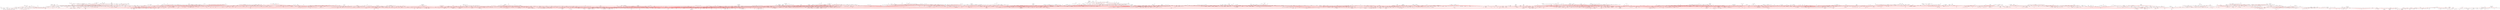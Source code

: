 strict graph  {
	node [label="\N"];
	2177	 [label="b'openfoam'",
		level=7,
		pos="-26537.288528099816,-9332.338624288484"];
	2152	 [height=0.05,
		label="b'cfd'",
		level=1,
		pos="-26776.74999999991,-9625.170000000036",
		width=0.05];
	2177 -- 2152;
	5247	 [label="b'palaeoceanography'",
		level=7,
		pos="1705.1817880163253,-8091.468341502945"];
	3578	 [label="b'palaeoclimatology'",
		level=4,
		pos="1545.820000000076,-7966.670000000038"];
	5247 -- 3578;
	5461	 [label="b'water conservation'",
		level=7,
		pos="-19175.63388758234,-4932.586939915153"];
	5142	 [label="b'soil'",
		level=2,
		pos="-19062.360000000004,-4571.6700000000765"];
	5461 -- 5142;
	1550	 [level=3,
		pos="6745.903292634983,426.36585834313234"];
	841	 [height=0.05,
		label="b'computer vision'",
		level=1,
		pos="7058.240000000045,212.96999999993477",
		width=0.05];
	1550 -- 841	 [color=red];
	3806	 [level=2,
		pos="18223.39000000007,3464.309999999944"];
	4529	 [level=4,
		pos="17592.50999999999,4010.7999999999147"];
	3806 -- 4529	 [color=red];
	4528	 [level=6,
		pos="18415.549999999897,3567.4299999999876"];
	3806 -- 4528	 [color=red];
	3804	 [label="b'vibration'",
		level=2,
		pos="17251.009999999995,2785.6299999999505"];
	3806 -- 3804	 [color=red];
	4530	 [level=3,
		pos="18326.347079689876,3828.3043005973914"];
	3806 -- 4530	 [color=red];
	2230	 [level=5,
		pos="-2926.8804924464807,-19321.95233629096"];
	1304	 [height=0.05,
		level=1,
		pos="-3260.160000000018,-19143.019999999975",
		width=0.05];
	2230 -- 1304	 [color=red];
	3914	 [level=5,
		pos="13580.846039539862,-1991.4654720778624"];
	3853	 [level=2,
		pos="13957.780000000053,-2023.2900000000845"];
	3914 -- 3853	 [color=red];
	316	 [level=3,
		pos="-10391.25449755934,-5313.399380478698"];
	282	 [height=0.05,
		level=1,
		pos="-10302.479999999898,-5681.11000000001",
		width=0.05];
	316 -- 282	 [color=red];
	408	 [label="b'political ecology'",
		level=2,
		pos="-9663.589999999927,-11389.83999999994"];
	4947	 [label="b'environmental anthropology'",
		level=7,
		pos="-10020.209841833546,-11515.991890735842"];
	408 -- 4947;
	4948	 [label="b'pastoralism'",
		level=7,
		pos="-9826.555451067283,-11731.211165865032"];
	408 -- 4948;
	4946	 [label="b'environmental governance'",
		level=7,
		pos="-9306.970158166288,-11263.688109264096"];
	408 -- 4946;
	397	 [height=0.05,
		label="b'political economy'",
		level=1,
		pos="-9296.269999999942,-12428.219999999988",
		width=0.05];
	408 -- 397	 [color=red];
	4949	 [label="b'science studies'",
		level=7,
		pos="-9789.741890735802,-11033.220158166312"];
	408 -- 4949;
	1804	 [level=6,
		pos="1996.6600000000435,3343.6399999999812"];
	1794	 [level=2,
		pos="1889.9000000000378,2986.639999999941"];
	1804 -- 1794	 [color=red];
	1576	 [level=3,
		pos="10833.760000000022,6279.429999999951"];
	1571	 [level=2,
		pos="10695.270000000037,5591.269999999911"];
	1576 -- 1571	 [color=red];
	1581	 [level=4,
		pos="11054.054741145155,6586.939736674219"];
	1576 -- 1581	 [color=red];
	4505	 [level=2,
		pos="1245.1300000000265,26804.9799999998"];
	5075	 [level=4,
		pos="1045.1701336784686,27126.084442489067"];
	4505 -- 5075	 [color=red];
	2915	 [height=0.05,
		label="b'marketing'",
		level=1,
		pos="724.3600000000115,25072.629999999823",
		width=0.05];
	4505 -- 2915	 [color=red];
	3517	 [label="b'solid waste management'",
		level=7,
		pos="-17765.731562666966,-2776.2586843390213"];
	2271	 [label="b'wastewater treatment'",
		level=2,
		pos="-18104.25999999994,-2945.0500000000284"];
	3517 -- 2271;
	4272	 [level=4,
		pos="-8724.6851566189,-5120.356811285555"];
	3961	 [height=0.05,
		label="b'social media'",
		level=1,
		pos="-8349.529999999992,-5168.840000000005",
		width=0.05];
	4272 -- 3961	 [color=red];
	5419	 [level=5,
		pos="-6059.580000000031,-2557.8700000000845"];
	4863	 [label="b'reading'",
		level=2,
		pos="-5954.559999999954,-2360.4100000001017"];
	5419 -- 4863	 [color=red];
	1597	 [level=5,
		pos="13433.785396895866,8983.63535812471"];
	1591	 [height=0.05,
		label="b'cloud computing'",
		level=1,
		pos="13259.32999999999,9319.279999999984",
		width=0.05];
	1597 -- 1591	 [color=red];
	5440	 [level=5,
		pos="1931.67000000006,-12119.060000000074"];
	5438	 [level=4,
		pos="1878.4000000000378,-11841.179999999958"];
	5440 -- 5438	 [color=red];
	3111	 [level=6,
		pos="19753.869456796623,20021.39644608306"];
	2489	 [height=0.05,
		label="b'cryptography'",
		level=1,
		pos="20067.08999999998,19809.29999999998",
		width=0.05];
	3111 -- 2489	 [color=red];
	1395	 [level=5,
		pos="-445.81831527459616,-22851.015342965733"];
	1338	 [height=0.05,
		label="b'gis'",
		level=1,
		pos="-171.33999999999287,-22590.719999999914",
		width=0.05];
	1395 -- 1338	 [color=red];
	5237	 [label="b'latin american literature'",
		level=7,
		pos="7170.0883466660425,13702.60589717595"];
	2821	 [height=0.05,
		label="b'culture'",
		level=1,
		pos="6794.289999999961,13659.390000000049",
		width=0.05];
	5237 -- 2821;
	2246	 [height=0.05,
		label="b'macroeconomics'",
		level=1,
		pos="-14143.190000000057,-15629.650000000007",
		width=0.05];
	4437	 [level=5,
		pos="-14061.652259259108,-15260.267260878996"];
	2246 -- 4437	 [color=red];
	4444	 [level=5,
		pos="-13769.512924226074,-15570.84987953514"];
	2246 -- 4444	 [color=red];
	4440	 [level=5,
		pos="-14455.309833022367,-15415.937059447022"];
	2246 -- 4440	 [color=red];
	4445	 [level=2,
		pos="-14505.57387943369,-15738.139331513794"];
	2246 -- 4445	 [color=red];
	4433	 [level=2,
		pos="-14167.509607268561,-15252.15752613068"];
	2246 -- 4433	 [color=red];
	4438	 [level=2,
		pos="-13983.625905791281,-15972.624213265393"];
	2246 -- 4438	 [color=red];
	4448	 [level=4,
		pos="-14074.846159876808,-16001.699903430832"];
	2246 -- 4448	 [color=red];
	4441	 [level=3,
		pos="-13801.21113857224,-15467.963669525805"];
	2246 -- 4441	 [color=red];
	4436	 [label="b'business cycles'",
		level=7,
		pos="-14330.283046715116,-15300.882296299424"];
	2246 -- 4436;
	4435	 [label="b'firm dynamics'",
		level=7,
		pos="-14314.822825966952,-15966.746698554436"];
	2246 -- 4435;
	1206	 [height=0.05,
		level=1,
		pos="-11794.52000000008,-17434.680000000022",
		width=0.05];
	2246 -- 1206	 [color=red];
	4434	 [level=2,
		pos="-15630.460000000025,-15050.850000000088"];
	2246 -- 4434	 [color=red];
	4439	 [label="b'monetary theory'",
		level=7,
		pos="-13907.33829316006,-15333.903514803076"];
	2246 -- 4439;
	4442	 [level=5,
		pos="-14484.258748156108,-15793.247433222365"];
	2246 -- 4442	 [color=red];
	1739	 [level=3,
		pos="2646.754394954694,9538.894787238218"];
	1714	 [height=0.05,
		label="b'archaeology'",
		level=1,
		pos="2445.3100000000522,9859.069999999976",
		width=0.05];
	1739 -- 1714	 [color=red];
	1603	 [label="b'mobile cloud computing'",
		level=7,
		pos="12928.72763918147,9503.111689724306"];
	1603 -- 1591;
	2520	 [level=3,
		pos="13819.230000000065,7351.159999999903"];
	2376	 [height=0.05,
		label="b'biomechanics'",
		level=1,
		pos="15080.799999999948,6360.639999999864",
		width=0.05];
	2520 -- 2376	 [color=red];
	5676	 [level=6,
		pos="13580.56000000001,7477.459999999903"];
	2520 -- 5676	 [color=red];
	1966	 [label="b'behavioural medicine'",
		level=7,
		pos="-5653.489857521212,1602.9958035798597"];
	1936	 [label="b'health psychology'",
		level=2,
		pos="-6018.410000000011,1503.3700000000044"];
	1966 -- 1936;
	3923	 [level=2,
		pos="-1468.8399999999747,10649.879999999952"];
	2778	 [height=0.05,
		level=1,
		pos="-2118.5200000000004,10169.649999999874",
		width=0.05];
	3923 -- 2778	 [color=red];
	5565	 [level=5,
		pos="-1683.114514118936,10961.614572552888"];
	3923 -- 5565	 [color=red];
	4832	 [level=3,
		pos="-19998.47650369184,-18147.20854452733"];
	5	 [level=2,
		pos="-20069.60000000009,-17775.680000000037"];
	4832 -- 5	 [color=red];
	5173	 [label="b'enzyme mechanism'",
		level=7,
		pos="-4883.765617128938,-3736.0246111399947"];
	5169	 [label="b'biocatalysis'",
		level=3,
		pos="-4779.650000000027,-3372.3600000000815"];
	5173 -- 5169;
	2112	 [height=0.05,
		label="b'wireless communications'",
		level=1,
		pos="6461.82,-10772.960000000094",
		width=0.05];
	2956	 [level=6,
		pos="6210.022264021175,-11055.254015667477"];
	2112 -- 2956	 [color=red];
	2949	 [level=5,
		pos="6174.583587969625,-11019.104784079698"];
	2112 -- 2949	 [color=red];
	2937	 [level=4,
		pos="6086.309360419823,-10818.6083371852"];
	2112 -- 2937	 [color=red];
	2943	 [level=5,
		pos="6752.334586912315,-10530.693027598065"];
	2112 -- 2943	 [color=red];
	2941	 [label="b'signal processing for communications'",
		level=7,
		pos="6302.189370530902,-11115.903250788002"];
	2112 -- 2941;
	2954	 [level=6,
		pos="6726.491404732073,-10502.69890653152"];
	2112 -- 2954	 [color=red];
	2942	 [level=5,
		pos="6159.217427640731,-10545.971686804827"];
	2112 -- 2942	 [color=red];
	2951	 [level=3,
		pos="6569.677062738194,-10410.387434651904"];
	2112 -- 2951	 [color=red];
	2947	 [level=4,
		pos="6083.661606685829,-10782.353651671468"];
	2112 -- 2947	 [color=red];
	2946	 [level=4,
		pos="6285.730000000043,-9966.060000000021"];
	2112 -- 2946	 [color=red];
	2952	 [level=6,
		pos="6312.706764717096,-10425.314700608395"];
	2112 -- 2952	 [color=red];
	2940	 [label="b'smart grid communications'",
		level=7,
		pos="6813.270176102711,-10912.869916886108"];
	2112 -- 2940;
	2944	 [label="b'massive mimo'",
		level=7,
		pos="6115.614685325374,-10925.38667488583"];
	2112 -- 2944;
	2939	 [level=3,
		pos="6837.805573594596,-10814.515499929952"];
	2112 -- 2939	 [color=red];
	2936	 [level=2,
		pos="6806.690000000064,-12229.820000000005"];
	2112 -- 2936	 [color=red];
	2933	 [height=0.05,
		label="b'information theory'",
		level=1,
		pos="7953.439999999995,-14479.190000000084",
		width=0.05];
	2112 -- 2933	 [color=red];
	2945	 [level=4,
		pos="6720.202543161834,-11049.23969978801"];
	2112 -- 2945	 [color=red];
	2955	 [level=4,
		pos="6839.901618971092,-10785.055475264671"];
	2112 -- 2955	 [color=red];
	848	 [height=0.05,
		label="b'signal processing'",
		level=1,
		pos="3866.6399999999994,-9404.130000000112",
		width=0.05];
	2112 -- 848	 [color=red];
	2934	 [level=5,
		pos="6763.4967982330545,-11001.17726607243"];
	2112 -- 2934	 [color=red];
	2938	 [label="b'radio resource management'",
		level=7,
		pos="6819.493433911658,-10649.82704015781"];
	2112 -- 2938;
	2935	 [level=4,
		pos="6407.9365535051365,-11147.377661602099"];
	2112 -- 2935	 [color=red];
	5665	 [label="b'stand dynamics'",
		level=7,
		pos="-3702.146627043798,-14436.665934640987"];
	5194	 [label="b'silviculture'",
		level=4,
		pos="-3687.3600000000406,-14058.680000000097"];
	5665 -- 5194;
	2991	 [level=5,
		pos="12670.783144177009,-14917.582701802123"];
	1408	 [level=5,
		pos="13034.439999999955,-14813.439999999997"];
	2991 -- 1408	 [color=red];
	5390	 [level=3,
		pos="-699.3915315155671,24502.162721953755"];
	4509	 [level=3,
		pos="-325.0999999999294,24447.409999999894"];
	5390 -- 4509	 [color=red];
	1311	 [level=4,
		pos="-3941.0545894019233,-16287.091875037555"];
	1264	 [height=0.05,
		label="b'hydrology'",
		level=1,
		pos="-4318.049999999977,-16318.180000000042",
		width=0.05];
	1311 -- 1264	 [color=red];
	5217	 [level=5,
		pos="7503.009710758224,-3139.5350884107943"];
	5213	 [level=5,
		pos="7163.399999999936,-2972.930000000055"];
	5217 -- 5213	 [color=red];
	3019	 [level=2,
		pos="-4940.823310327223,9720.336566705315"];
	315	 [height=0.05,
		label="b'biochemistry'",
		level=1,
		pos="-5295.059999999921,9587.639999999892",
		width=0.05];
	3019 -- 315	 [color=red];
	3510	 [label="b'managerial accounting'",
		level=7,
		pos="21780.857019629362,-12285.220378815156"];
	2737	 [label="b'financial accounting'",
		level=3,
		pos="22159.130000000016,-12283.970000000092"];
	3510 -- 2737;
	2231	 [level=4,
		pos="-2889.5665521541364,-19218.8652868633"];
	2231 -- 1304	 [color=red];
	222	 [level=5,
		pos="-10793.744766357755,9163.347408667752"];
	192	 [height=0.05,
		label="b'cancer'",
		level=1,
		pos="-10476.35000000001,8957.54999999993",
		width=0.05];
	222 -- 192	 [color=red];
	4426	 [level=6,
		pos="-9966.889024737839,-9602.985016122591"];
	4422	 [height=0.05,
		level=1,
		pos="-9592.20999999993,-9655.020000000057",
		width=0.05];
	4426 -- 4422	 [color=red];
	3603	 [level=5,
		pos="11702.215541327252,-18925.707102520988"];
	3598	 [level=2,
		pos="11446.22000000003,-19204.20000000001"];
	3603 -- 3598	 [color=red];
	5364	 [level=5,
		pos="13457.829999999962,14696.129999999948"];
	3374	 [level=3,
		pos="13259.240000000016,14669.009999999978"];
	5364 -- 3374	 [color=red];
	2926	 [label="b'rheology'",
		level=2,
		pos="-12845.670000000075,13655.039999999908"];
	4807	 [level=5,
		pos="-13088.97999999997,13824.979999999869"];
	2926 -- 4807	 [color=red];
	147	 [height=0.05,
		level=1,
		pos="-12900.959999999894,12647.089999999855",
		width=0.05];
	2926 -- 147	 [color=red];
	4806	 [label="b'suspensions'",
		level=7,
		pos="-12488.06643180373,13531.704282793084"];
	2926 -- 4806;
	4808	 [level=2,
		pos="-12629.14200818552,13965.213564132047"];
	2926 -- 4808	 [color=red];
	4809	 [level=4,
		pos="-13184.388934881023,13486.63128799606"];
	2926 -- 4809	 [color=red];
	2047	 [level=5,
		pos="13748.650000000092,-20636.21000000008"];
	5677	 [level=5,
		pos="14069.636394682739,-20836.359308153555"];
	2047 -- 5677	 [color=red];
	2030	 [height=0.05,
		label="b'computer architecture'",
		level=1,
		pos="12651.160000000014,-21107.850000000166",
		width=0.05];
	2047 -- 2030	 [color=red];
	873	 [level=5,
		pos="747.5715077008748,-777.1799600527564"];
	659	 [height=0.05,
		label="b'machine learning'",
		level=1,
		pos="560.5000000000582,-448.40000000010696",
		width=0.05];
	873 -- 659	 [color=red];
	2061	 [level=6,
		pos="15729.356390130157,-23336.31656769406"];
	2034	 [height=0.05,
		label="b'embedded systems'",
		level=1,
		pos="15354.760000000151,-23283.690000000104",
		width=0.05];
	2061 -- 2034	 [color=red];
	4210	 [level=5,
		pos="9375.401338539932,-2957.0955025371613"];
	1524	 [height=0.05,
		label="b'image processing'",
		level=1,
		pos="9556.429999999982,-2624.950000000004",
		width=0.05];
	4210 -- 1524	 [color=red];
	4675	 [level=4,
		pos="5636.240000000089,3851.910000000031"];
	4673	 [level=3,
		pos="5727.260000000049,3712.899999999938"];
	4675 -- 4673	 [color=red];
	5074	 [label="b'telehealth'",
		level=4,
		pos="5925.660000000014,4117.679999999978"];
	4675 -- 5074	 [color=red];
	2441	 [level=5,
		pos="13444.27000000008,12261.389999999998"];
	2438	 [level=4,
		pos="13668.66000000005,12484.219999999943"];
	2441 -- 2438	 [color=red];
	3771	 [level=5,
		pos="1278.889999999974,11627.959999999935"];
	3769	 [label="b'parenting'",
		level=2,
		pos="1168.0800000000163,11373.870000000004"];
	3771 -- 3769	 [color=red];
	2133	 [height=0.05,
		level=1,
		pos="5425.370000000039,-15074.459999999975",
		width=0.05];
	5276	 [level=2,
		pos="5573.270000000055,-15942.920000000182"];
	2133 -- 5276	 [color=red];
	2110	 [height=0.05,
		label="b'communication'",
		level=1,
		pos="6664.360000000037,-13442.119999999975",
		width=0.05];
	2133 -- 2110	 [color=red];
	5277	 [level=6,
		pos="5064.945495482754,-15189.29112674333"];
	2133 -- 5277	 [color=red];
	5275	 [level=5,
		pos="5561.540000000041,-15125.320000000078"];
	2133 -- 5275	 [color=red];
	5624	 [level=5,
		pos="14850.352119642372,10162.286924395885"];
	1607	 [level=2,
		pos="14519.989999999987,10346.54999999995"];
	5624 -- 1607	 [color=red];
	3791	 [level=3,
		pos="11885.39000000009,3863.6599999999644"];
	1573	 [label="b'medical physics'",
		level=2,
		pos="11046.089999999958,4191.349999999885"];
	3791 -- 1573	 [color=red];
	5897	 [level=5,
		pos="12218.016179290174,4043.8039312787055"];
	3791 -- 5897	 [color=red];
	131	 [level=5,
		pos="-16866.149348218616,3300.1151209715545"];
	69	 [height=0.05,
		label="b'nanotechnology'",
		level=1,
		pos="-16622.569999999952,3010.6999999998807",
		width=0.05];
	131 -- 69	 [color=red];
	2701	 [level=2,
		pos="17934.20999999999,-5478.680000000007"];
	3868	 [level=5,
		pos="17953.57271680393,-5100.900836567654"];
	2701 -- 3868	 [color=red];
	3867	 [level=5,
		pos="17777.547975741734,-5134.370515261371"];
	2701 -- 3867	 [color=red];
	3871	 [level=5,
		pos="18250.87513586105,-5271.76165171795"];
	2701 -- 3871	 [color=red];
	3869	 [level=5,
		pos="17556.353932120466,-5496.478963236769"];
	2701 -- 3869	 [color=red];
	2674	 [height=0.05,
		label="b'supply chain management'",
		level=1,
		pos="17423.28000000001,-6578.460000000057",
		width=0.05];
	2701 -- 2674	 [color=red];
	3870	 [level=6,
		pos="18181.808416589378,-5764.664326892416"];
	2701 -- 3870	 [color=red];
	4555	 [label="b'research synthesis'",
		level=7,
		pos="-828.2196846259831,660.6534650852918"];
	718	 [label="b'meta-analysis'",
		level=3,
		pos="-999.9099999998871,767.8600000000097"];
	4555 -- 718;
	2448	 [label="b'hematology'",
		level=2,
		pos="-9349.479999999941,7646.399999999934"];
	243	 [height=0.05,
		label="b'oncology'",
		level=1,
		pos="-8776.569999999974,7037.4799999999705",
		width=0.05];
	2448 -- 243	 [color=red];
	5517	 [label="b'transfusion medicine'",
		level=7,
		pos="-9608.690492911266,7921.903051689651"];
	2448 -- 5517;
	3640	 [level=6,
		pos="-5821.681371162494,-19905.161350846523"];
	2585	 [label="b'tectonics'",
		level=2,
		pos="-5530.419999999958,-20146.53000000005"];
	3640 -- 2585	 [color=red];
	3472	 [label="b'friction stir welding'",
		level=7,
		pos="12706.921779661332,-1736.3503137192629"];
	3471	 [label="b'processing'",
		level=5,
		pos="12333.940000000028,-1673.290000000055"];
	3472 -- 3471;
	643	 [height=0.05,
		label="b'metamaterials'",
		level=1,
		pos="-24574.60999999991,11281.959999999921",
		width=0.05];
	2648	 [level=2,
		pos="-26392.450000000103,11045.129999999885"];
	643 -- 2648	 [color=red];
	2652	 [level=6,
		pos="-24680.596730937792,11645.083703427252"];
	643 -- 2652	 [color=red];
	633	 [height=0.05,
		label="b'plasmonics'",
		level=1,
		pos="-23881.330000000093,9528.51999999991",
		width=0.05];
	643 -- 633	 [color=red];
	2649	 [level=3,
		pos="-23826.490000000023,11482.189999999924"];
	643 -- 2649	 [color=red];
	2650	 [label="b'frequency selective surfaces'",
		level=7,
		pos="-24389.07127272543,11611.607374943274"];
	643 -- 2650;
	2651	 [level=4,
		pos="-24665.88004078995,10914.860843395247"];
	643 -- 2651	 [color=red];
	1050	 [level=4,
		pos="4683.422919419804,-5803.769550864309"];
	838	 [height=0.05,
		label="b'artificial intelligence'",
		level=1,
		pos="4712.310000000052,-6180.940000000013",
		width=0.05];
	1050 -- 838	 [color=red];
	3394	 [level=5,
		pos="12646.302554716407,16819.07328977546"];
	3370	 [height=0.05,
		label="b'diabetes'",
		level=1,
		pos="12401.130000000163,17107.14",
		width=0.05];
	3394 -- 3370	 [color=red];
	4088	 [level=4,
		pos="5553.193789224569,10637.460322726965"];
	3490	 [label="b'policing'",
		level=3,
		pos="5573.300000000036,10259.719999999921"];
	4088 -- 3490	 [color=red];
	1715	 [level=6,
		pos="2658.247097417711,11080.117804381784"];
	1706	 [height=0.05,
		level=1,
		pos="3026.6100000000915,10994.089999999933",
		width=0.05];
	1715 -- 1706	 [color=red];
	3783	 [level=4,
		pos="10764.570000000018,3531.209999999938"];
	3783 -- 1573	 [color=red];
	3794	 [level=5,
		pos="11082.951515336797,3326.942474882668"];
	3783 -- 3794	 [color=red];
	2589	 [level=5,
		pos="-7398.911412337425,-21160.258323691938"];
	2571	 [height=0.05,
		level=1,
		pos="-7271.360000000015,-21516.379999999925",
		width=0.05];
	2589 -- 2571	 [color=red];
	3778	 [label="b'parallel i'",
		level=7,
		pos="13055.074167234221,-24799.70080441923"];
	2038	 [height=0.05,
		label="b'high performance computing'",
		level=1,
		pos="12780.620000000064,-24539.379999999983",
		width=0.05];
	3778 -- 2038;
	5683	 [level=5,
		pos="2947.6999999999316,27416.69999999993"];
	4525	 [level=5,
		pos="2852.2199999999866,27450.9900000001"];
	5683 -- 4525	 [color=red];
	4984	 [level=5,
		pos="680.9540375719253,2305.2775847129087"];
	3954	 [level=3,
		pos="1021.189999999995,2470.5999999998976"];
	4984 -- 3954	 [color=red];
	5273	 [level=5,
		pos="15968.450000000039,-323.65000000005966"];
	3840	 [level=4,
		pos="16052.609999999917,-309.2200000000662"];
	5273 -- 3840	 [color=red];
	1250	 [label="b'gyroscopes'",
		level=7,
		pos="-17064.23565190037,9021.772096479017"];
	109	 [height=0.05,
		label="b'mems'",
		level=1,
		pos="-16878.509999999962,8692.229999999907",
		width=0.05];
	1250 -- 109;
	3093	 [level=5,
		pos="1136.3848732175784,-3739.415531758788"];
	660	 [height=0.05,
		label="b'proteomics'",
		level=1,
		pos="1398.0900000000584,-4012.550000000064",
		width=0.05];
	3093 -- 660	 [color=red];
	4477	 [level=5,
		pos="16038.16627892325,-11460.401898486545"];
	1766	 [height=0.05,
		label="b'law'",
		level=1,
		pos="16182.559999999965,-11110.77000000001",
		width=0.05];
	4477 -- 1766	 [color=red];
	362	 [level=2,
		pos="324.4986828120745,-5411.007934751364"];
	326	 [height=0.05,
		level=1,
		pos="85.99000000003798,-5117.400000000026",
		width=0.05];
	362 -- 326	 [color=red];
	1136	 [label="b'archives'",
		level=4,
		pos="8416.440000000042,20692.93999999996"];
	5355	 [label="b'special collections'",
		level=7,
		pos="8333.187671322,21061.94008251399"];
	1136 -- 5355;
	1128	 [label="b'library'",
		level=2,
		pos="8460.390000000056,20498.139999999832"];
	1136 -- 1128	 [color=red];
	3682	 [level=6,
		pos="-21589.98931742573,5919.038006669149"];
	1147	 [height=0.05,
		label="b'cosmology'",
		level=1,
		pos="-21419.610000000048,6256.770000000011",
		width=0.05];
	3682 -- 1147	 [color=red];
	3515	 [level=2,
		pos="-18819.760000000035,-3798.690000000086"];
	3515 -- 2271	 [color=red];
	5141	 [level=4,
		pos="-19271.3099999999,-3644.9100000000617"];
	3515 -- 5141	 [color=red];
	5143	 [level=5,
		pos="-18557.86016402551,-4071.637773470024"];
	3515 -- 5143	 [color=red];
	3515 -- 5142	 [color=red];
	2003	 [level=3,
		pos="9345.30000000012,8628.549999999856"];
	1807	 [height=0.05,
		label="b'hiv'",
		level=1,
		pos="9800.269999999979,7740.179999999898",
		width=0.05];
	2003 -- 1807	 [color=red];
	4579	 [level=5,
		pos="9575.17000000016,9157.859999999959"];
	2003 -- 4579	 [color=red];
	1970	 [level=4,
		pos="-5667.867108460997,1361.2021684868753"];
	1936 -- 1970	 [color=red];
	1961	 [level=6,
		pos="-6395.635008205573,1475.2043416552774"];
	1936 -- 1961	 [color=red];
	1964	 [label="b'clinical'",
		level=7,
		pos="-6187.506826448936,1841.745936512311"];
	1936 -- 1964;
	1967	 [level=5,
		pos="-5805.060000000016,1782.5799999999108"];
	1936 -- 1967	 [color=red];
	1969	 [level=6,
		pos="-6194.792506619019,1168.7340448420537"];
	1936 -- 1969	 [color=red];
	1965	 [level=5,
		pos="-5953.820945223998,1130.6499104839982"];
	1936 -- 1965	 [color=red];
	1922	 [height=0.05,
		label="b'social psychology'",
		level=1,
		pos="-6113.949999999975,2876.459999999948",
		width=0.05];
	1936 -- 1922	 [color=red];
	1968	 [level=4,
		pos="-5766.9774786820235,1220.7506476029005"];
	1936 -- 1968	 [color=red];
	1963	 [label="b'psycho-oncology'",
		level=7,
		pos="-6304.439261963763,1750.9165055825915"];
	1936 -- 1963;
	1962	 [label="b'health behaviour'",
		level=7,
		pos="-6334.797943551516,1296.0280594743892"];
	1936 -- 1962;
	3098	 [level=5,
		pos="2916.008778044265,-11029.646486332236"];
	3088	 [height=0.05,
		level=1,
		pos="3261.630000000063,-10875.90000000016",
		width=0.05];
	3098 -- 3088	 [color=red];
	4889	 [label="b'geometric group theory'",
		level=5,
		pos="3413.120000000068,3854.679999999905"];
	4888	 [level=3,
		pos="3259.3300000000127,4266.35999999997"];
	4889 -- 4888	 [color=red];
	4890	 [label="b'low-dimensional topology'",
		level=7,
		pos="3545.495895742574,3500.3233528884844"];
	4889 -- 4890;
	3121	 [level=5,
		pos="13832.809423845221,597.3120310082118"];
	2377	 [height=0.05,
		label="b'control'",
		level=1,
		pos="14077.709999999945,885.6099999999528",
		width=0.05];
	3121 -- 2377	 [color=red];
	3197	 [label="b'electrowetting'",
		level=7,
		pos="-17378.895721252444,10958.714099199684"];
	1243	 [height=0.05,
		label="b'microfluidics'",
		level=1,
		pos="-17044.149999999998,10782.53999999989",
		width=0.05];
	3197 -- 1243;
	4523	 [level=6,
		pos="583.9624838171009,25423.8856740826"];
	4523 -- 2915	 [color=red];
	4292	 [label="b'atmospheric boundary layer'",
		level=7,
		pos="-26476.76430527885,679.6289613486929"];
	3757	 [height=0.05,
		label="b'turbulence'",
		level=1,
		pos="-26478.910000000058,301.35999999996966",
		width=0.05];
	4292 -- 3757;
	2068	 [level=5,
		pos="14982.748969526105,-23215.13488107149"];
	2068 -- 2034	 [color=red];
	3225	 [level=5,
		pos="-3595.3399999999347,10629.079999999953"];
	3013	 [height=0.05,
		label="b'cell biology'",
		level=1,
		pos="-3586.5099999999,10722.259999999937",
		width=0.05];
	3225 -- 3013	 [color=red];
	761	 [level=4,
		pos="-1057.501726592369,-8566.474880883996"];
	374	 [height=0.05,
		label="b'ecology'",
		level=1,
		pos="-1372.839999999971,-8357.540000000045",
		width=0.05];
	761 -- 374	 [color=red];
	254	 [height=0.05,
		label="b'virology'",
		level=1,
		pos="-10657.260000000078,6808.379999999952",
		width=0.05];
	5232	 [level=5,
		pos="-10313.197751675361,6965.5842633117945"];
	254 -- 5232	 [color=red];
	5233	 [label="b'antiviral'",
		level=7,
		pos="-10967.233451376596,7025.194368913564"];
	254 -- 5233;
	205	 [height=0.05,
		label="b'immunology'",
		level=1,
		pos="-11643.849999999995,5464.639999999921",
		width=0.05];
	254 -- 205	 [color=red];
	5231	 [label="b'influenza virus'",
		level=7,
		pos="-10418.513320479678,6514.965559074387"];
	254 -- 5231;
	5236	 [level=3,
		pos="-10525.329999999976,7006.529999999979"];
	254 -- 5236	 [color=red];
	875	 [level=5,
		pos="808.2454317267872,-162.54302145276563"];
	875 -- 659	 [color=red];
	961	 [level=6,
		pos="183.37785993518952,-418.88894108023743"];
	961 -- 659	 [color=red];
	284	 [level=5,
		pos="-8764.80934405574,4025.3276213781264"];
	241	 [height=0.05,
		label="b'microbiology'",
		level=1,
		pos="-8696.290000000055,3653.309999999976",
		width=0.05];
	284 -- 241	 [color=red];
	2587	 [level=2,
		pos="-5309.910000000029,-21513.420000000064"];
	2571 -- 2587	 [color=red];
	1305	 [height=0.05,
		level=1,
		pos="-7697.670000000038,-18683.160000000018",
		width=0.05];
	2571 -- 1305	 [color=red];
	2571 -- 2585	 [color=red];
	2590	 [level=3,
		pos="-7269.66557819502,-21894.6512519613"];
	2571 -- 2590	 [color=red];
	2592	 [level=2,
		pos="-7115.556738790306,-21171.681066259047"];
	2571 -- 2592	 [color=red];
	2588	 [level=2,
		pos="-9396.749999999975,-19939.170000000056"];
	2571 -- 2588	 [color=red];
	2591	 [level=6,
		pos="-7640.567920111199,-21434.054288020907"];
	2571 -- 2591	 [color=red];
	2586	 [height=0.05,
		label="b'geophysics'",
		level=1,
		pos="-10253.700000000037,-23586.20999999997",
		width=0.05];
	2571 -- 2586	 [color=red];
	2584	 [height=0.05,
		label="b'geochemistry'",
		level=1,
		pos="-4146.290000000008,-24299.43999999995",
		width=0.05];
	2571 -- 2584	 [color=red];
	5356	 [level=5,
		pos="-9928.19000000002,-8307.940000000104"];
	5359	 [level=6,
		pos="-10170.777549149672,-8598.186950239455"];
	5356 -- 5359	 [color=red];
	2626	 [label="b'reproductive biology'",
		level=3,
		pos="-10234.669999999995,-7995.8800000000665"];
	5356 -- 2626	 [color=red];
	2460	 [level=2,
		pos="-22201.600000000017,-1038.1500000000233"];
	4144	 [level=3,
		pos="-22096.376440023432,-1401.4955841916199"];
	2460 -- 4144	 [color=red];
	2458	 [level=2,
		pos="-21639.15000000004,30.609999999907814"];
	2460 -- 2458	 [color=red];
	4143	 [label="b'string theory'",
		level=2,
		pos="-22800.15999999994,-1814.9199999999983"];
	2460 -- 4143	 [color=red];
	5762	 [level=6,
		pos="7913.879584275021,-6516.908120253558"];
	2975	 [level=2,
		pos="8292.03999999997,-6526.2200000000375"];
	5762 -- 2975	 [color=red];
	2318	 [level=5,
		pos="-14958.432311936407,12768.540492681108"];
	110	 [height=0.05,
		level=1,
		pos="-15142.76999999992,12438.22000000002",
		width=0.05];
	2318 -- 110	 [color=red];
	4973	 [level=5,
		pos="-1687.087465779165,25847.773287185064"];
	4503	 [level=2,
		pos="-1479.82999999994,25531.33000000006"];
	4973 -- 4503	 [color=red];
	1022	 [level=3,
		pos="4430.495726026574,-5928.605448044718"];
	1022 -- 838	 [color=red];
	2437	 [level=6,
		pos="10105.76573588465,841.0539042941942"];
	1519	 [height=0.05,
		label="b'robotics'",
		level=1,
		pos="9779.59000000009,1032.6299999999055",
		width=0.05];
	2437 -- 1519	 [color=red];
	1722	 [level=5,
		pos="2206.9839193800285,10152.826175121412"];
	1722 -- 1714	 [color=red];
	2501	 [label="b'ergonomics'",
		level=2,
		pos="17047.45999999999,5896.329999999918"];
	2376 -- 2501	 [color=red];
	2499	 [height=0.05,
		label="b'computational mechanics'",
		level=1,
		pos="20133.070000000025,5926.620000000027",
		width=0.05];
	2376 -- 2499	 [color=red];
	2522	 [label="b'functional morphology'",
		level=3,
		pos="15637.33999999995,7741.0599999999395"];
	2376 -- 2522	 [color=red];
	2502	 [level=5,
		pos="15407.974638353808,6550.505128824773"];
	2376 -- 2502	 [color=red];
	2505	 [level=2,
		pos="17559.75000000003,6805.449999999914"];
	2376 -- 2505	 [color=red];
	2506	 [level=3,
		pos="14913.38843835266,6021.427116765022"];
	2376 -- 2506	 [color=red];
	2533	 [level=3,
		pos="15274.65185736746,6035.8116322102815"];
	2376 -- 2533	 [color=red];
	2515	 [label="b'biotribology'",
		level=7,
		pos="15368.569094275399,6606.161810651312"];
	2376 -- 2515;
	2518	 [label="b'human movement analysis'",
		level=7,
		pos="15351.469994666593,6096.38677842473"];
	2376 -- 2518;
	2514	 [label="b'finite element modeling'",
		level=7,
		pos="14731.620648053688,6215.155322799592"];
	2376 -- 2514;
	2535	 [level=6,
		pos="14707.318355931991,6300.611068058886"];
	2376 -- 2535	 [color=red];
	2513	 [level=4,
		pos="16119.44999999992,7634.769999999873"];
	2376 -- 2513	 [color=red];
	2510	 [level=2,
		pos="15455.76820051575,6410.548513578413"];
	2376 -- 2510	 [color=red];
	2529	 [level=4,
		pos="14765.491181830168,6151.660670136705"];
	2376 -- 2529	 [color=red];
	2539	 [level=6,
		pos="15415.497283511975,6536.9061043289375"];
	2376 -- 2539	 [color=red];
	2509	 [level=5,
		pos="14770.4315064059,6576.8884897283215"];
	2376 -- 2509	 [color=red];
	2532	 [level=4,
		pos="15300.810221115275,6052.926637062106"];
	2376 -- 2532	 [color=red];
	2511	 [label="b'knee'",
		level=5,
		pos="15594.919999999966,7913.12999999991"];
	2376 -- 2511	 [color=red];
	2527	 [level=2,
		pos="14892.375998847494,6032.633282209849"];
	2376 -- 2527	 [color=red];
	2524	 [level=5,
		pos="14908.266941838545,6697.276829487002"];
	2376 -- 2524	 [color=red];
	2500	 [level=5,
		pos="15028.057624591564,5986.059897802805"];
	2376 -- 2500	 [color=red];
	2517	 [label="b'sports engineering'",
		level=7,
		pos="14732.998304128665,6509.388080574834"];
	2376 -- 2517;
	2503	 [level=6,
		pos="14710.045616390591,6435.694634501163"];
	2376 -- 2503	 [color=red];
	2537	 [level=5,
		pos="14706.822313096438,6417.496845005356"];
	2376 -- 2537	 [color=red];
	2516	 [label="b'low back pain'",
		level=7,
		pos="15208.9155023035,6004.720867056456"];
	2376 -- 2516;
	2525	 [level=4,
		pos="15057.551462345096,6738.1999510309415"];
	2376 -- 2525	 [color=red];
	2504	 [label="b'rehabilitation'",
		level=2,
		pos="15441.490000000045,4021.3699999999317"];
	2376 -- 2504	 [color=red];
	2521	 [level=3,
		pos="15090.669999999922,8300.34999999997"];
	2376 -- 2521	 [color=red];
	2507	 [level=6,
		pos="15401.22536419945,6159.593743871344"];
	2376 -- 2507	 [color=red];
	2528	 [level=5,
		pos="14710.387608278888,6283.915354773165"];
	2376 -- 2528	 [color=red];
	2519	 [label="b'motion analysis'",
		level=7,
		pos="14829.558361455469,6643.42905598889"];
	2376 -- 2519;
	2508	 [level=2,
		pos="14142.769999999957,7898.849999999913"];
	2376 -- 2508	 [color=red];
	2512	 [level=4,
		pos="15012.312444862408,5988.616525045714"];
	2376 -- 2512	 [color=red];
	2526	 [label="b'soft tissue'",
		level=7,
		pos="14980.793581284355,6725.456018482277"];
	2376 -- 2526;
	2523	 [level=5,
		pos="15393.702407282879,6148.074493291402"];
	2376 -- 2523	 [color=red];
	2376 -- 1519	 [color=red];
	3228	 [label="b'cytoskeleton'",
		level=4,
		pos="-3517.2200000000266,11516.929999999915"];
	5562	 [label="b'actin'",
		level=7,
		pos="-3499.63767373667,11718.57738362983"];
	3228 -- 5562;
	3228 -- 3013	 [color=red];
	63	 [level=3,
		pos="-13605.7835769199,-7226.602265522417"];
	28	 [height=0.05,
		label="b'electrochemistry'",
		level=1,
		pos="-13857.789999999954,-7508.710000000001",
		width=0.05];
	63 -- 28	 [color=red];
	620	 [level=2,
		pos="-18638.879999999965,232.40999999995256"];
	70	 [height=0.05,
		level=1,
		pos="-18333.640000000018,898.649999999976",
		width=0.05];
	620 -- 70	 [color=red];
	4987	 [level=4,
		pos="-18886.77803657506,-53.314648198083546"];
	620 -- 4987	 [color=red];
	2163	 [level=4,
		pos="-22899.169265247587,-12778.057231412013"];
	13	 [height=0.05,
		label="b'combustion'",
		level=1,
		pos="-23168.560000000132,-12512.500000000096",
		width=0.05];
	2163 -- 13	 [color=red];
	5540	 [level=2,
		pos="26429.27999999993,-1272.479999999996"];
	5620	 [level=4,
		pos="27031.529999999813,-927.6600000001035"];
	5540 -- 5620	 [color=red];
	3443	 [level=2,
		pos="25686.70000000008,-1069.1900000000403"];
	5540 -- 3443	 [color=red];
	2723	 [level=6,
		pos="21567.380788281036,-6135.778037777473"];
	2715	 [height=0.05,
		label="b'transportation'",
		level=1,
		pos="21940.29000000001,-6072.290000000182",
		width=0.05];
	2723 -- 2715	 [color=red];
	2863	 [level=2,
		pos="8206.200000000097,-11360.330000000095"];
	5542	 [level=2,
		pos="7987.594919850147,-11669.043184134352"];
	2863 -- 5542	 [color=red];
	5541	 [level=4,
		pos="7936.510201931888,-11625.583508824402"];
	2863 -- 5541	 [color=red];
	1009	 [height=0.05,
		label="b'human-computer interaction'",
		level=1,
		pos="8478.099999999935,-10358.770000000026",
		width=0.05];
	2863 -- 1009	 [color=red];
	1895	 [label="b'hydrogen embrittlement'",
		level=7,
		pos="-12291.92112210177,-7188.63522147711"];
	52	 [label="b'corrosion'",
		level=2,
		pos="-12385.939999999955,-7555.04000000005"];
	1895 -- 52;
	763	 [level=5,
		pos="-994.5768455322989,-8354.540483731635"];
	763 -- 374	 [color=red];
	918	 [level=2,
		pos="854.240000000038,-2425.450000000098"];
	918 -- 659	 [color=red];
	5715	 [level=4,
		pos="510.5650114025031,-2583.4990852178325"];
	918 -- 5715	 [color=red];
	23	 [level=5,
		pos="-19792.171742173403,-12969.4492549844"];
	2	 [height=0.05,
		label="b'energy'",
		level=1,
		pos="-20098.140000000054,-13191.880000000016",
		width=0.05];
	23 -- 2	 [color=red];
	4346	 [level=4,
		pos="4916.069999999978,-12016.850000000064"];
	3096	 [height=0.05,
		label="b'analytical chemistry'",
		level=1,
		pos="4779.450000000015,-12314.76999999999",
		width=0.05];
	4346 -- 3096	 [color=red];
	4093	 [label="b'power system operation'",
		level=3,
		pos="19073.84,-3273.320000000061"];
	5324	 [label="b'power system planning'",
		level=7,
		pos="19130.250373988063,-2899.274707512366"];
	4093 -- 5324;
	1482	 [height=0.05,
		label="b'smart grid'",
		level=1,
		pos="19011.87000000008,-3684.2300000000737",
		width=0.05];
	4093 -- 1482	 [color=red];
	1534	 [level=3,
		pos="6704.939371916374,77.80093060400603"];
	1534 -- 841	 [color=red];
	5221	 [label="b'electronic engineering'",
		level=7,
		pos="12452.965686325184,-18970.60824172989"];
	5220	 [label="b'electrical'",
		level=4,
		pos="12293.009999999977,-19313.399999999994"];
	5221 -- 5220;
	4976	 [level=5,
		pos="-1325.099999999904,26414.39999999998"];
	4970	 [level=5,
		pos="-1325.369999999999,26235.989999999896"];
	4976 -- 4970	 [color=red];
	1905	 [level=3,
		pos="-14219.973362693185,-4925.872670520555"];
	71	 [height=0.05,
		level=1,
		pos="-14091.120000000006,-4570.22000000009",
		width=0.05];
	1905 -- 71	 [color=red];
	5102	 [label="b'school counseling'",
		level=7,
		pos="2221.779341269841,7789.061469752249"];
	5101	 [label="b'counselor education'",
		level=6,
		pos="2224.7300000000105,7790.199999999912"];
	5102 -- 5101;
	5790	 [level=5,
		pos="7478.638574690884,-6007.301056392824"];
	1751	 [level=2,
		pos="7774.210000000017,-5771.230000000039"];
	5790 -- 1751	 [color=red];
	271	 [level=2,
		pos="-11300.512132639737,5623.420099389573"];
	271 -- 205	 [color=red];
	4356	 [level=2,
		pos="-1908.1899999999878,-21014.370000000046"];
	2225	 [label="b'meteorology'",
		level=2,
		pos="-2839.45000000003,-20480.890000000167"];
	4356 -- 2225	 [color=red];
	4359	 [level=3,
		pos="-1956.6499999999833,-21260.679999999964"];
	4356 -- 4359	 [color=red];
	5545	 [level=4,
		pos="-17001.193134529793,-13832.869842175907"];
	4261	 [level=3,
		pos="-16685.290000000005,-13624.790000000039"];
	5545 -- 4261	 [color=red];
	1267	 [height=0.05,
		label="b'agriculture'",
		level=1,
		pos="-6614.329999999976,-12857.61000000005",
		width=0.05];
	727	 [height=0.05,
		label="b'climate change'",
		level=1,
		pos="-4864.429999999953,-11337.700000000059",
		width=0.05];
	1267 -- 727	 [color=red];
	3412	 [level=3,
		pos="-6619.622729807836,-13235.848017836517"];
	1267 -- 3412	 [color=red];
	3413	 [label="b'sociology of food'",
		level=7,
		pos="-6804.526850874448,-12530.628090648612"];
	1267 -- 3413;
	3411	 [level=5,
		pos="-6971.140079801337,-12983.222810166151"];
	1267 -- 3411	 [color=red];
	1777	 [level=2,
		pos="18466.760000000093,-12681.990000000189"];
	5472	 [level=3,
		pos="18388.699999999986,-13267.170000000015"];
	1777 -- 5472	 [color=red];
	1764	 [height=0.05,
		level=1,
		pos="18333.340000000066,-11300.940000000095",
		width=0.05];
	1777 -- 1764	 [color=red];
	3164	 [level=5,
		pos="-3421.9327321137207,17186.130279481087"];
	3012	 [height=0.05,
		label="b'biophysics'",
		level=1,
		pos="-3290.9399999999187,16831.259999999922",
		width=0.05];
	3164 -- 3012	 [color=red];
	2279	 [label="b'disinfection'",
		level=7,
		pos="-16429.8302007948,-2503.178367622717"];
	2269	 [label="b'water treatment'",
		level=2,
		pos="-16513.839999999884,-2134.3500000000513"];
	2279 -- 2269;
	2288	 [label="b'composite structures'",
		level=7,
		pos="-14682.010167949109,-2653.4376142901424"];
	2284	 [label="b'steel'",
		level=3,
		pos="-14313.000000000004,-2570.230000000036"];
	2288 -- 2284;
	3951	 [level=6,
		pos="-32078.85284067605,-2411.3831047904273"];
	3948	 [level=3,
		pos="-31845.3099999999,-2113.810000000036"];
	3951 -- 3948	 [color=red];
	3612	 [level=5,
		pos="3867.6099999999933,-1573.2200000000867"];
	3604	 [level=3,
		pos="3791.130000000103,-1574.7600000000148"];
	3612 -- 3604	 [color=red];
	348	 [level=3,
		pos="394.50905979257857,-4898.521036025858"];
	348 -- 326	 [color=red];
	416	 [level=6,
		pos="-10521.35146509806,-13869.584750915677"];
	405	 [height=0.05,
		label="b'comparative politics'",
		level=1,
		pos="-10804.820000000069,-13619.110000000166",
		width=0.05];
	416 -- 405	 [color=red];
	2735	 [level=4,
		pos="20817.110064532804,-12193.485045488786"];
	1772	 [height=0.05,
		label="b'accounting'",
		level=1,
		pos="20463.850000000024,-12058.210000000065",
		width=0.05];
	2735 -- 1772	 [color=red];
	2406	 [level=3,
		pos="9506.580760388677,770.7942380947051"];
	2406 -- 1519	 [color=red];
	5761	 [level=5,
		pos="-12759.57000000004,-24087.42000000002"];
	3715	 [level=5,
		pos="-12742.259999999977,-23944.75999999993"];
	5761 -- 3715	 [color=red];
	1074	 [label="b'model theory'",
		level=7,
		pos="6547.024016862659,-8373.014055576285"];
	1005	 [height=0.05,
		label="b'logic'",
		level=1,
		pos="6398.590000000066,-8510.630000000041",
		width=0.05];
	1074 -- 1005;
	72	 [height=0.05,
		label="b'chemical engineering'",
		level=1,
		pos="-16168.11999999997,-605.3900000000995",
		width=0.05];
	2268	 [label="b'process intensification'",
		level=7,
		pos="-16018.08797433969,-258.14023052292356"];
	72 -- 2268;
	2267	 [label="b'particle technology'",
		level=5,
		pos="-16610.59999999998,-257.5500000000684"];
	72 -- 2267	 [color=red];
	51	 [height=0.05,
		label="b'materials science'",
		level=1,
		pos="-11605.619999999955,-1292.3800000000301",
		width=0.05];
	72 -- 51	 [color=red];
	2266	 [height=0.05,
		label="b'environmental engineering'",
		level=1,
		pos="-17348.92999999988,-1640.5100000000493",
		width=0.05];
	72 -- 2266	 [color=red];
	410	 [level=4,
		pos="-8935.354779822112,-12541.499366919417"];
	410 -- 397	 [color=red];
	4386	 [level=2,
		pos="-22881.819999999887,13008.119999999994"];
	5879	 [level=3,
		pos="-23194.148411376602,13221.52800025438"];
	4386 -- 5879	 [color=red];
	5880	 [level=6,
		pos="-23186.987695202708,12784.592174147649"];
	4386 -- 5880	 [color=red];
	3257	 [label="b'nonlinear optics'",
		level=2,
		pos="-21924.869999999984,13608.279999999964"];
	4386 -- 3257	 [color=red];
	2361	 [level=3,
		pos="7914.429999999975,26806.20000000001"];
	4365	 [level=4,
		pos="7952.543329774656,27182.550083325583"];
	2361 -- 4365	 [color=red];
	2357	 [label="b'urban planning'",
		level=2,
		pos="8129.790000000019,25898.430000000008"];
	2361 -- 2357	 [color=red];
	4364	 [level=4,
		pos="8269.880475468075,26935.610086991637"];
	2361 -- 4364	 [color=red];
	1436	 [level=4,
		pos="13612.179025901805,-13026.990973776576"];
	1397	 [height=0.05,
		label="b'software engineering'",
		level=1,
		pos="13349.469999999941,-13299.159999999936",
		width=0.05];
	1436 -- 1397	 [color=red];
	1812	 [label="b'pharmacoepidemiology'",
		level=3,
		pos="5884.2900000000045,7048.029999999955"];
	716	 [height=0.05,
		label="b'epidemiology'",
		level=1,
		pos="7346.029999999995,7307.94999999987",
		width=0.05];
	1812 -- 716	 [color=red];
	4552	 [label="b'comparative effectiveness research'",
		level=7,
		pos="5511.856991225957,6981.80564570949"];
	1812 -- 4552;
	4551	 [label="b'drug safety'",
		level=7,
		pos="5950.514354290437,6675.5969912259025"];
	1812 -- 4551;
	2255	 [label="b'education policy'",
		level=2,
		pos="-14813.189999999926,-19917.22000000016"];
	2257	 [level=6,
		pos="-14534.19756661964,-20172.671038835833"];
	2255 -- 2257	 [color=red];
	2264	 [level=6,
		pos="-14453.224226156743,-20033.481140486383"];
	2255 -- 2264	 [color=red];
	2260	 [level=5,
		pos="-14890.009999999926,-19821.529999999933"];
	2255 -- 2260	 [color=red];
	2243	 [level=2,
		pos="-13200.010000000122,-18823.030000000057"];
	2255 -- 2243	 [color=red];
	2261	 [label="b'school leadership'",
		level=7,
		pos="-15190.420292013687,-19945.314802239922"];
	2255 -- 2261;
	2258	 [level=5,
		pos="-14340.400000000049,-19219.52999999997"];
	2255 -- 2258	 [color=red];
	2262	 [level=3,
		pos="-15003.691629047027,-20244.02443763233"];
	2255 -- 2262	 [color=red];
	2259	 [level=5,
		pos="-14837.070266464205,-20294.740521295724"];
	2255 -- 2259	 [color=red];
	4709	 [level=3,
		pos="-476.8699999999408,26785.15000000001"];
	4501	 [level=3,
		pos="-431.61999999994805,25785.769999999953"];
	4709 -- 4501	 [color=red];
	4710	 [level=5,
		pos="-569.3699999999008,26896.130000000085"];
	4709 -- 4710	 [color=red];
	913	 [level=4,
		pos="186.4192363740171,-504.5746687631394"];
	913 -- 659	 [color=red];
	955	 [level=3,
		pos="467.903366434351,-81.63321500182411"];
	955 -- 659	 [color=red];
	3936	 [level=3,
		pos="5665.1499999999905,-4524.079999999991"];
	1015	 [level=2,
		pos="5394.460000000006,-4420.990000000031"];
	3936 -- 1015	 [color=red];
	2398	 [label="b'robot control'",
		level=7,
		pos="10025.861759982557,745.5024475762207"];
	2398 -- 1519;
	4844	 [level=4,
		pos="-3407.3638182805103,13444.86101717081"];
	2792	 [height=0.05,
		label="b'learning'",
		level=1,
		pos="-3522.299999999941,13084.469999999965",
		width=0.05];
	4844 -- 2792	 [color=red];
	398	 [level=3,
		pos="-8948.638715300009,-8567.436103081445"];
	373	 [height=0.05,
		level=1,
		pos="-8574.95000000003,-8508.710000000021",
		width=0.05];
	398 -- 373	 [color=red];
	4567	 [level=3,
		pos="4078.9500000000153,990.6399999999039"];
	5266	 [level=5,
		pos="3934.1500000000487,753.8899999999821"];
	4567 -- 5266	 [color=red];
	4542	 [label="b'digital libraries'",
		level=2,
		pos="4461.4400000000205,1486.9999999999345"];
	4567 -- 4542	 [color=red];
	1705	 [level=6,
		pos="11725.368456270142,-16368.028000969636"];
	1694	 [label="b'applied linguistics'",
		level=2,
		pos="11347.909999999987,-16392.870000000104"];
	1705 -- 1694	 [color=red];
	3929	 [level=6,
		pos="-23717.18142804992,4520.562754858581"];
	635	 [level=2,
		pos="-24005.830000000034,4765.049999999996"];
	3929 -- 635	 [color=red];
	309	 [level=5,
		pos="-8952.844824710595,3931.28775638243"];
	309 -- 241	 [color=red];
	1853	 [label="b'action theory'",
		level=7,
		pos="8930.929359123878,-15634.052495542264"];
	1683	 [height=0.05,
		label="b'philosophy of mind'",
		level=1,
		pos="9276.46999999997,-15787.980000000103",
		width=0.05];
	1853 -- 1683;
	3057	 [label="b'chemical vapor deposition'",
		level=7,
		pos="-18293.7295806513,5675.759053499398"];
	111	 [height=0.05,
		label="b'graphene'",
		level=1,
		pos="-18162.360000000026,6030.489999999963",
		width=0.05];
	3057 -- 111;
	2233	 [level=5,
		pos="-1957.470000000012,-18745.49000000002"];
	4933	 [level=5,
		pos="-1941.1599999999962,-18853.150000000074"];
	2233 -- 4933	 [color=red];
	2224	 [level=2,
		pos="-2238.250000000011,-18126.680000000066"];
	2233 -- 2224	 [color=red];
	3845	 [label="b'unsaturated soils'",
		level=7,
		pos="16485.88298072927,-1918.4245940251972"];
	3839	 [label="b'geotechnical engineering'",
		level=2,
		pos="16707.020000000066,-1611.520000000106"];
	3845 -- 3839;
	5802	 [level=6,
		pos="18579.96343827829,-15653.104729460196"];
	5159	 [level=4,
		pos="18264.110000000088,-15861.260000000042"];
	5802 -- 5159	 [color=red];
	2143	 [level=6,
		pos="7422.924522809941,-16768.187313699364"];
	2137	 [level=2,
		pos="7249.130000000034,-16432.19999999994"];
	2143 -- 2137	 [color=red];
	4827	 [level=5,
		pos="10572.86630723997,13604.558782850345"];
	4821	 [height=0.05,
		label="b'history'",
		level=1,
		pos="10261.410000000025,13389.87999999993",
		width=0.05];
	4827 -- 4821	 [color=red];
	2852	 [level=5,
		pos="8326.094244424155,-10705.160330981586"];
	2852 -- 1009	 [color=red];
	2391	 [label="b'active perception'",
		level=7,
		pos="9402.433188859868,1003.5654006354282"];
	2391 -- 1519;
	298	 [level=5,
		pos="-8362.96944507097,3832.1658603664864"];
	298 -- 241	 [color=red];
	3920	 [label="b'cognitive control'",
		level=2,
		pos="-2404.4599999999627,9288.129999999932"];
	2778 -- 3920	 [color=red];
	3924	 [level=3,
		pos="-2550.809999999954,10132.539999999974"];
	2778 -- 3924	 [color=red];
	3919	 [level=5,
		pos="-2361.097514144084,10459.905337172777"];
	2778 -- 3919	 [color=red];
	3925	 [level=4,
		pos="-2046.781246722533,9798.239765348386"];
	2778 -- 3925	 [color=red];
	556	 [height=0.05,
		label="b'cognitive neuroscience'",
		level=1,
		pos="-249.94999999991705,10623.339999999967",
		width=0.05];
	2778 -- 556	 [color=red];
	3921	 [height=0.05,
		label="b'perception'",
		level=1,
		pos="-3338.339999999993,9553.709999999977",
		width=0.05];
	2778 -- 3921	 [color=red];
	3922	 [level=3,
		pos="-1754.0455357532983,10068.405859242208"];
	2778 -- 3922	 [color=red];
	2175	 [height=0.05,
		label="b'heat transfer'",
		level=1,
		pos="-26181.469999999954,-5933.1700000000055",
		width=0.05];
	2193	 [label="b'energy technology'",
		level=7,
		pos="-26346.73521862908,-5592.906251362063"];
	2175 -- 2193;
	2190	 [level=5,
		pos="-26052.319811210593,-5577.625010074186"];
	2175 -- 2190	 [color=red];
	2199	 [level=5,
		pos="-26462.43600216681,-5679.891266680264"];
	2175 -- 2199	 [color=red];
	2186	 [level=3,
		pos="-25831.58880115849,-5789.3814127514415"];
	2175 -- 2186	 [color=red];
	2202	 [level=6,
		pos="-26509.8132687189,-6121.006921324424"];
	2175 -- 2202	 [color=red];
	2201	 [level=3,
		pos="-25877.29267818195,-6158.043671240786"];
	2175 -- 2201	 [color=red];
	2188	 [level=6,
		pos="-25817.326621257336,-6035.598564588162"];
	2175 -- 2188	 [color=red];
	2200	 [level=6,
		pos="-26001.861303662416,-5600.254504227268"];
	2175 -- 2200	 [color=red];
	2187	 [height=0.05,
		label="b'fluid mechanics'",
		level=1,
		pos="-26406.929999999975,-2578.330000000149",
		width=0.05];
	2175 -- 2187	 [color=red];
	2197	 [level=5,
		pos="-26177.332209871944,-6311.422415482755"];
	2175 -- 2197	 [color=red];
	2195	 [label="b'thermodynamics'",
		level=2,
		pos="-27503.98999999993,-5209.619999999986"];
	2175 -- 2195	 [color=red];
	2198	 [level=5,
		pos="-26546.246699753097,-6033.319740103932"];
	2175 -- 2198	 [color=red];
	2191	 [label="b'thermoelectrics'",
		level=2,
		pos="-24712.820000000003,-5151.450000000012"];
	2175 -- 2191	 [color=red];
	2175 -- 2152	 [color=red];
	2194	 [label="b'microchannels'",
		level=7,
		pos="-25803.82797928036,-5911.2950071428595"];
	2175 -- 2194;
	2196	 [label="b'heat pipes'",
		level=7,
		pos="-26396.777534212142,-6244.191987706897"];
	2175 -- 2196;
	2192	 [label="b'fluids'",
		level=7,
		pos="-26557.18828604033,-5889.263500930272"];
	2175 -- 2192;
	2189	 [level=6,
		pos="-25959.119002238636,-6239.196216066905"];
	2175 -- 2189	 [color=red];
	5282	 [label="b'hip'",
		level=7,
		pos="15713.837911289713,8272.226841395322"];
	5282 -- 2511;
	3918	 [level=5,
		pos="14261.249999999967,-2096.280000000043"];
	3918 -- 3853	 [color=red];
	3984	 [level=5,
		pos="-5661.2163797606745,-18658.501395849245"];
	3632	 [label="b'structural geology'",
		level=2,
		pos="-5415.529999999926,-18946.13000000004"];
	3984 -- 3632	 [color=red];
	4266	 [level=3,
		pos="-15981.634941194381,-13643.87220500907"];
	3234	 [label="b'constitutional law'",
		level=2,
		pos="-16350.999999999989,-13725.490000000165"];
	4266 -- 3234	 [color=red];
	4470	 [level=6,
		pos="9078.552653968083,-13618.081062859885"];
	4460	 [height=0.05,
		level=1,
		pos="9303.840000000018,-13314.21000000005",
		width=0.05];
	4470 -- 4460	 [color=red];
	4360	 [level=5,
		pos="-8202.367831896856,10120.250862201834"];
	1263	 [level=3,
		pos="-8572.370000000014,10198.929999999858"];
	4360 -- 1263	 [color=red];
	786	 [level=6,
		pos="2866.005853521962,-14739.927521442312"];
	726	 [height=0.05,
		label="b'conservation biology'",
		level=1,
		pos="3112.719999999983,-14453.180000000017",
		width=0.05];
	786 -- 726	 [color=red];
	3246	 [level=3,
		pos="-17649.469999999976,-12780.81999999995"];
	3233	 [label="b'international law'",
		level=2,
		pos="-17413.219999999998,-12555.030000000088"];
	3246 -- 3233	 [color=red];
	67	 [level=5,
		pos="-14173.036476900548,-7717.7833601572465"];
	67 -- 28	 [color=red];
	1893	 [level=5,
		pos="-12493.703913966572,-7917.640261958414"];
	1893 -- 52	 [color=red];
	2319	 [level=3,
		pos="-15519.601669014692,12405.206300522063"];
	2319 -- 110	 [color=red];
	4174	 [level=6,
		pos="16614.241084403424,11980.278545039"];
	1639	 [height=0.05,
		label="b'systems'",
		level=1,
		pos="16903.03000000001,12224.599999999931",
		width=0.05];
	4174 -- 1639	 [color=red];
	3624	 [level=6,
		pos="13683.980000000087,2895.159999999942"];
	3615	 [level=4,
		pos="13739.039999999912,2812.319999999918"];
	3624 -- 3615	 [color=red];
	5743	 [level=3,
		pos="-20276.379999999906,10419.77999999999"];
	5744	 [level=4,
		pos="-20259.29371044819,10041.89103504463"];
	5743 -- 5744	 [color=red];
	5742	 [level=3,
		pos="-20105.89000000006,10652.429999999915"];
	5743 -- 5742	 [color=red];
	4929	 [label="b'research through design'",
		level=7,
		pos="9103.062266559247,-12165.72074835795"];
	2854	 [label="b'interaction design'",
		level=2,
		pos="8725.420000000082,-12143.85000000005"];
	4929 -- 2854;
	5388	 [level=4,
		pos="-20034.370000000035,6959.999999999927"];
	3669	 [level=3,
		pos="-20107.61000000009,6662.159999999971"];
	5388 -- 3669	 [color=red];
	5631	 [level=4,
		pos="-20128.30345965028,7326.426686096634"];
	5388 -- 5631	 [color=red];
	2830	 [level=5,
		pos="5216.149343131049,13649.66559809627"];
	562	 [height=0.05,
		label="b'gender'",
		level=1,
		pos="4900.250000000084,13441.57999999995",
		width=0.05];
	2830 -- 562	 [color=red];
	4377	 [level=4,
		pos="-22560.61000000009,-10237.01999999999"];
	4378	 [level=5,
		pos="-22403.37344728864,-9892.972506742013"];
	4377 -- 4378	 [color=red];
	4205	 [level=3,
		pos="-22820.490000000045,-8818.73000000009"];
	4377 -- 4205	 [color=red];
	3660	 [level=3,
		pos="-5966.3046039899045,-1152.329527233361"];
	1170	 [height=0.05,
		level=1,
		pos="-6313.900000000005,-1003.1000000001095",
		width=0.05];
	3660 -- 1170	 [color=red];
	3307	 [label="b'carbohydrates'",
		level=7,
		pos="-20297.838317972833,-4390.656765388293"];
	29	 [height=0.05,
		label="b'organic chemistry'",
		level=1,
		pos="-20467.4000000001,-4728.800000000141",
		width=0.05];
	3307 -- 29;
	1301	 [level=5,
		pos="-5066.907596822814,-11657.222822206106"];
	1301 -- 727	 [color=red];
	988	 [level=4,
		pos="3977.2749987214775,3247.6265292757807"];
	837	 [height=0.05,
		label="b'data mining'",
		level=1,
		pos="4283.720000000027,3469.400000000005",
		width=0.05];
	988 -- 837	 [color=red];
	549	 [level=6,
		pos="-1316.4774142880099,2293.4493088673403"];
	327	 [height=0.05,
		label="b'neuroscience'",
		level=1,
		pos="-1694.6100000000697,2303.829999999927",
		width=0.05];
	549 -- 327	 [color=red];
	4927	 [level=3,
		pos="8424.01999999996,-12692.659999999943"];
	4931	 [level=5,
		pos="8019.220000000078,-12832.19000000011"];
	4927 -- 4931	 [color=red];
	4927 -- 2854	 [color=red];
	2850	 [level=6,
		pos="8849.730170516083,-10429.3605623141"];
	2850 -- 1009	 [color=red];
	1669	 [level=5,
		pos="14662.929999999868,20919.569999999898"];
	1681	 [level=5,
		pos="14883.299999999936,20733.78999999995"];
	1669 -- 1681	 [color=red];
	1656	 [height=0.05,
		label="b'wireless networks'",
		level=1,
		pos="13728.430000000042,21499.56999999995",
		width=0.05];
	1669 -- 1656	 [color=red];
	5466	 [level=4,
		pos="25095.960000000046,-9297.100000000015"];
	5463	 [level=4,
		pos="24941.99999999982,-9138.67000000003"];
	5466 -- 5463	 [color=red];
	2716	 [level=5,
		pos="20442.12901943191,-5467.095480568227"];
	2700	 [height=0.05,
		level=1,
		pos="20456.139999999996,-5089.080000000037",
		width=0.05];
	2716 -- 2700	 [color=red];
	2788	 [level=6,
		pos="-232.44255690764393,11001.20968727595"];
	2788 -- 556	 [color=red];
	4953	 [level=5,
		pos="-26503.064634365302,13258.372133504983"];
	2657	 [label="b'electromagnetics'",
		level=2,
		pos="-26501.580000000064,12880.09999999991"];
	4953 -- 2657	 [color=red];
	4736	 [level=5,
		pos="-1525.8731213723602,14157.63739206858"];
	4606	 [label="b'teacher education'",
		level=2,
		pos="-1874.4899999998852,14010.809999999934"];
	4736 -- 4606	 [color=red];
	1079	 [label="b'foundations of mathematics'",
		level=7,
		pos="6776.767331080788,-8502.032478127983"];
	1079 -- 1005;
	1197	 [level=5,
		pos="-3878.7512025300025,6963.910370241812"];
	1172	 [height=0.05,
		label="b'health'",
		level=1,
		pos="-3501.9499999999643,6997.269999999886",
		width=0.05];
	1197 -- 1172	 [color=red];
	1609	 [label="b'fog computing'",
		level=7,
		pos="13531.181895516516,9056.242820061956"];
	1609 -- 1591;
	1270	 [level=6,
		pos="-4721.161483107767,-10987.605522475504"];
	1270 -- 727	 [color=red];
	5255	 [level=5,
		pos="18173.849999999922,-9519.760000000044"];
	2892	 [level=3,
		pos="18073.419999999995,-9404.560000000063"];
	5255 -- 2892	 [color=red];
	1389	 [level=2,
		pos="195.82123167190286,-22681.74000375104"];
	1389 -- 1338	 [color=red];
	3219	 [label="b'channelopathies'",
		level=7,
		pos="-2839.782556445214,-13.884605374914827"];
	480	 [label="b'ion channels'",
		level=2,
		pos="-2928.690000000006,34.46999999995023"];
	3219 -- 480;
	5618	 [label="b'dislocations'",
		level=7,
		pos="-3395.8790185842954,3735.2272125018753"];
	519	 [label="b'plasticity'",
		level=2,
		pos="-3345.759999999933,3742.20999999993"];
	5618 -- 519;
	4155	 [label="b'redes sociales'",
		level=7,
		pos="-7783.8408227430555,-3204.6481719698922"];
	4149	 [label="b'periodismo'",
		level=5,
		pos="-8158.529999999955,-3256.6099999999606"];
	4155 -- 4149;
	3731	 [level=4,
		pos="25021.171011851897,-7658.82773471103"];
	2742	 [height=0.05,
		label="b'corporate finance'",
		level=1,
		pos="25165.720000000034,-7309.25999999996",
		width=0.05];
	3731 -- 2742	 [color=red];
	4698	 [level=5,
		pos="14473.910000000073,-24081.39999999998"];
	2062	 [level=4,
		pos="14557.440000000044,-24016.290000000023"];
	4698 -- 2062	 [color=red];
	3949	 [level=4,
		pos="-32930.33999999998,-1523.9300000000821"];
	3946	 [label="b'functional analysis'",
		level=3,
		pos="-31592.660000000044,-1344.17000000008"];
	3949 -- 3946	 [color=red];
	4740	 [level=5,
		pos="-32931.26999999993,-1697.4200000000765"];
	3949 -- 4740	 [color=red];
	2381	 [level=6,
		pos="10144.759678676848,933.9227717904613"];
	2381 -- 1519	 [color=red];
	5087	 [label="b'primate evolution'",
		level=7,
		pos="2346.1764505463616,-7755.936983567089"];
	5080	 [label="b'human evolution'",
		level=2,
		pos="2156.9200000000455,-7827.720000000056"];
	5087 -- 5080;
	764	 [level=3,
		pos="-1711.5413358494304,-8189.095895860214"];
	764 -- 374	 [color=red];
	1011	 [level=3,
		pos="2848.059999999983,-5983.590000000073"];
	2979	 [level=5,
		pos="2414.170000000013,-5032.900000000025"];
	1011 -- 2979	 [color=red];
	1011 -- 838	 [color=red];
	851	 [label="b'intelligent transportation systems'",
		level=2,
		pos="3346.1299999999974,-1394.4300000000712"];
	3607	 [label="b'traffic flow'",
		level=7,
		pos="3259.255279199737,-1211.6088075537373"];
	851 -- 3607;
	3606	 [label="b'sustainable transportation'",
		level=7,
		pos="3275.5455318130807,-1584.1367167298085"];
	851 -- 3606;
	3605	 [label="b'connected vehicles'",
		level=7,
		pos="3416.7144681869067,-1204.723283270322"];
	851 -- 3605;
	851 -- 659	 [color=red];
	851 -- 3604	 [color=red];
	3964	 [label="b'health communication'",
		level=2,
		pos="-6613.239999999936,-3507.9699999999957"];
	3967	 [label="b'narrative persuasion'",
		level=7,
		pos="-6254.2366575841115,-3627.169879446013"];
	3964 -- 3967;
	3972	 [level=4,
		pos="-6256.348356065203,-3382.5891178239544"];
	3964 -- 3972	 [color=red];
	3971	 [level=4,
		pos="-6433.934555733433,-3174.891077247339"];
	3964 -- 3971	 [color=red];
	3969	 [level=3,
		pos="-6951.969338607038,-3339.582214538954"];
	3964 -- 3969	 [color=red];
	3968	 [label="b'interpersonal communication'",
		level=3,
		pos="-6853.98999999998,-2944.730000000067"];
	3964 -- 3968	 [color=red];
	3959	 [level=2,
		pos="-7182.979999999938,-4137.240000000065"];
	3964 -- 3959	 [color=red];
	3970	 [level=3,
		pos="-6402.217829708378,-3821.915305381553"];
	3964 -- 3970	 [color=red];
	3966	 [level=6,
		pos="-6568.037178619233,-3883.5345298279635"];
	3964 -- 3966	 [color=red];
	1411	 [level=5,
		pos="12975.764947450474,-13240.537949330595"];
	1411 -- 1397	 [color=red];
	2741	 [level=5,
		pos="23442.223625753355,-9314.50589701408"];
	2736	 [height=0.05,
		label="b'corporate governance'",
		level=1,
		pos="23096.659999999993,-9160.630000000063",
		width=0.05];
	2741 -- 2736	 [color=red];
	3673	 [label="b'inflation'",
		level=7,
		pos="-21761.781401747587,6418.048464004985"];
	3673 -- 1147;
	1894	 [level=2,
		pos="-11616.779999999988,-7946.610000000044"];
	4959	 [label="b'tribology'",
		level=2,
		pos="-11184.669999999966,-9290.450000000123"];
	1894 -- 4959	 [color=red];
	4960	 [level=5,
		pos="-11732.089999999913,-7729.380000000018"];
	1894 -- 4960	 [color=red];
	1894 -- 52	 [color=red];
	5264	 [level=6,
		pos="1800.7357009551924,6714.6083569971515"];
	506	 [height=0.05,
		level=1,
		pos="1487.3000000000502,6502.829999999943",
		width=0.05];
	5264 -- 506	 [color=red];
	2130	 [level=4,
		pos="4243.852236498284,-9375.793808272194"];
	2130 -- 848	 [color=red];
	1700	 [label="b'call'",
		level=7,
		pos="11133.044232756834,-16704.197340901428"];
	1700 -- 1694;
	2449	 [label="b'pediatric hematology'",
		level=7,
		pos="-8399.313088502287,7065.215065402906"];
	2449 -- 243;
	3371	 [height=0.05,
		label="b'physical activity'",
		level=1,
		pos="10926.030000000084,15667.999999999907",
		width=0.05];
	3862	 [level=2,
		pos="10627.798470083273,15900.70145184144"];
	3371 -- 3862	 [color=red];
	3864	 [level=5,
		pos="10776.75000000004,15420.549999999952"];
	3371 -- 3864	 [color=red];
	3356	 [height=0.05,
		label="b'obesity'",
		level=1,
		pos="12183.589999999993,14583.349999999877",
		width=0.05];
	3371 -- 3356	 [color=red];
	3861	 [label="b'accelerometry'",
		level=7,
		pos="10985.59859218145,15294.444657445141"];
	3371 -- 3861;
	3860	 [level=6,
		pos="11251.615196982866,15860.578011806452"];
	3371 -- 3860	 [color=red];
	3863	 [label="b'sedentary behaviour'",
		level=7,
		pos="10554.04995098694,15599.276974296303"];
	3371 -- 3863;
	3866	 [level=5,
		pos="10979.555280172342,16042.46903144064"];
	3371 -- 3866	 [color=red];
	3865	 [label="b'sedentary behavior'",
		level=7,
		pos="11302.815010832712,15634.457985487725"];
	3371 -- 3865;
	4479	 [level=5,
		pos="16270.345470281223,-10742.822011375018"];
	4479 -- 1766	 [color=red];
	5556	 [level=4,
		pos="-7316.768185954505,-1581.0829096600253"];
	3554	 [level=2,
		pos="-7329.730000000007,-1203.0300000001098"];
	5556 -- 3554	 [color=red];
	3362	 [label="b'hydration'",
		level=7,
		pos="11479.721959988456,11609.454054256716"];
	1809	 [height=0.05,
		label="b'nutrition'",
		level=1,
		pos="11123.939999999993,11737.949999999944",
		width=0.05];
	3362 -- 1809;
	1981	 [level=3,
		pos="-1196.0199999999713,8801.730000000005"];
	1973	 [level=3,
		pos="-1248.8799999999828,8664.570000000042"];
	1981 -- 1973	 [color=red];
	3086	 [level=5,
		pos="-862.1149052014368,8979.492197312202"];
	1981 -- 3086	 [color=red];
	568	 [level=5,
		pos="350.11344051526055,13032.0995768692"];
	555	 [height=0.05,
		label="b'education'",
		level=1,
		pos="600.8800000000047,13315.309999999887",
		width=0.05];
	568 -- 555	 [color=red];
	2808	 [level=3,
		pos="4536.496235440374,13545.383708480516"];
	2808 -- 562	 [color=red];
	3885	 [level=3,
		pos="-16813.21000000006,-8519.540000000106"];
	4797	 [level=3,
		pos="-17220.760000000028,-9171.090000000033"];
	3885 -- 4797	 [color=red];
	3874	 [level=2,
		pos="-15851.790000000019,-8601.169999999978"];
	3885 -- 3874	 [color=red];
	2173	 [level=6,
		pos="-22811.19598321553,-12388.471895792809"];
	2173 -- 13	 [color=red];
	4629	 [level=6,
		pos="14447.627756096796,-280.1914507447659"];
	3128	 [level=4,
		pos="14641.28999999999,44.74999999991496"];
	4629 -- 3128	 [color=red];
	4742	 [level=3,
		pos="7655.024480217585,14028.838578490679"];
	2814	 [height=0.05,
		level=1,
		pos="7318.149999999998,13856.769999999982",
		width=0.05];
	4742 -- 2814	 [color=red];
	322	 [level=5,
		pos="-10561.001241042433,-5957.259921338955"];
	322 -- 282	 [color=red];
	3201	 [level=5,
		pos="-16777.83269202006,10513.900645853859"];
	3201 -- 1243	 [color=red];
	2447	 [level=3,
		pos="-8512.610000000019,6573.379999999972"];
	2447 -- 243	 [color=red];
	4353	 [level=5,
		pos="-8307.140000000029,6158.98999999994"];
	2447 -- 4353	 [color=red];
	4354	 [level=4,
		pos="-8307.656520724828,6891.320375634575"];
	2447 -- 4354	 [color=red];
	1930	 [level=4,
		pos="-4655.6899999999805,1431.5099999998802"];
	1169	 [height=0.05,
		label="b'emotion'",
		level=1,
		pos="-4726.139999999952,1183.0000000000036",
		width=0.05];
	1930 -- 1169	 [color=red];
	1245	 [level=6,
		pos="-16531.54032346667,8842.908647100485"];
	1245 -- 109	 [color=red];
	272	 [level=4,
		pos="-12976.570000000018,5139.799999999901"];
	5852	 [level=4,
		pos="-13135.649999999925,4898.939999999924"];
	272 -- 5852	 [color=red];
	272 -- 205	 [color=red];
	895	 [level=5,
		pos="733.8400386631122,-112.17798685705083"];
	895 -- 659	 [color=red];
	3138	 [level=6,
		pos="14027.099935411221,510.7358444650538"];
	3138 -- 2377	 [color=red];
	4509 -- 2915	 [color=red];
	1410	 [level=6,
		pos="13097.02671180888,-13017.443125508962"];
	1410 -- 1397	 [color=red];
	5506	 [level=4,
		pos="3154.8048701679304,266.88373091426183"];
	891	 [level=3,
		pos="2978.5700000000616,-67.83000000007178"];
	5506 -- 891	 [color=red];
	2070	 [label="b'system on chip'",
		level=7,
		pos="14991.262876860817,-23388.388866255216"];
	2070 -- 2034;
	1059	 [level=6,
		pos="5082.299343252048,-6102.200575277482"];
	1059 -- 838	 [color=red];
	665	 [level=3,
		pos="-2715.332087110737,-3669.876672575826"];
	346	 [height=0.05,
		label="b'bioinformatics'",
		level=1,
		pos="-3035.6399999999376,-3871.1100000000943",
		width=0.05];
	665 -- 346	 [color=red];
	4268	 [level=5,
		pos="-8706.226929108541,-5042.906240069599"];
	4268 -- 3961	 [color=red];
	5077	 [level=4,
		pos="26702.281640524176,-4702.656946681878"];
	4533	 [level=2,
		pos="27039.210000000134,-4874.620000000075"];
	5077 -- 4533	 [color=red];
	83	 [level=5,
		pos="-11323.366843577327,-1040.536463622498"];
	83 -- 51	 [color=red];
	5153	 [label="b'reservoir simulation'",
		level=3,
		pos="14906.230000000014,-3216.3800000001133"];
	3858	 [label="b'reservoir engineering'",
		level=3,
		pos="15035.110000000035,-2979.8600000000415"];
	5153 -- 3858	 [color=red];
	5310	 [label="b'multiscale methods'",
		level=7,
		pos="15113.939098483479,-3532.527025184386"];
	5153 -- 5310;
	5311	 [level=5,
		pos="14529.509371094431,-3250.6375376036854"];
	5153 -- 5311	 [color=red];
	2487	 [level=2,
		pos="1743.3300000000054,-10819.420000000095"];
	5149	 [label="b'social learning'",
		level=3,
		pos="1457.5800000000963,-11541.31000000013"];
	2487 -- 5149	 [color=red];
	2477	 [level=2,
		pos="1374.229999999996,-10138.940000000104"];
	2487 -- 2477	 [color=red];
	5150	 [level=5,
		pos="2099.9652188099635,-10945.528413002763"];
	2487 -- 5150	 [color=red];
	5148	 [level=4,
		pos="1975.604575202906,-11117.984118473816"];
	2487 -- 5148	 [color=red];
	5147	 [level=4,
		pos="1370.7538372170945,-10884.834173171055"];
	2487 -- 5147	 [color=red];
	5151	 [level=3,
		pos="2025.720000000063,-10611.210000000023"];
	2487 -- 5151	 [color=red];
	589	 [height=0.05,
		label="b'entrepreneurship'",
		level=1,
		pos="5106.890000000061,18315.2999999999",
		width=0.05];
	4194	 [level=2,
		pos="4023.9999999999527,18154.109999999913"];
	589 -- 4194	 [color=red];
	4184	 [level=5,
		pos="4792.035002674913,18105.637552754193"];
	589 -- 4184	 [color=red];
	4190	 [label="b'entrepreneurship education'",
		level=7,
		pos="4953.242176777505,18660.965094483923"];
	589 -- 4190;
	4192	 [level=5,
		pos="4808.406524918531,18547.678196543664"];
	589 -- 4192	 [color=red];
	4187	 [level=4,
		pos="5108.988463240464,17937.0307736839"];
	589 -- 4187	 [color=red];
	4181	 [level=5,
		pos="5430.104670457555,18511.830628469696"];
	589 -- 4181	 [color=red];
	4191	 [label="b'smes'",
		level=7,
		pos="5483.546159944964,18350.25923770954"];
	589 -- 4191;
	4182	 [level=2,
		pos="5441.3091704489325,18138.506816980964"];
	589 -- 4182	 [color=red];
	4193	 [level=5,
		pos="5381.239723366343,18575.73087454154"];
	589 -- 4193	 [color=red];
	577	 [height=0.05,
		label="b'innovation'",
		level=1,
		pos="1103.6699999999946,19727.15999999996",
		width=0.05];
	589 -- 577	 [color=red];
	4185	 [label="b'entrepreneurial ecosystems'",
		level=7,
		pos="4929.235211462633,17981.337745792334"];
	589 -- 4185;
	4186	 [label="b'new venture creation'",
		level=7,
		pos="5268.724561067053,18657.208739241723"];
	589 -- 4186;
	4183	 [level=3,
		pos="5516.400000000045,17376.76999999996"];
	589 -- 4183	 [color=red];
	4189	 [level=4,
		pos="5134.3833543765995,18692.5746036917"];
	589 -- 4189	 [color=red];
	4188	 [level=3,
		pos="6253.8100000000595,17881.99999999992"];
	589 -- 4188	 [color=red];
	5666	 [label="b'delay differential equations'",
		level=7,
		pos="15565.479077064409,3395.5161348593574"];
	3619	 [label="b'mathematical biology'",
		level=2,
		pos="15376.61000000012,3322.7200000000494"];
	5666 -- 3619;
	4337	 [label="b'anaesthesia'",
		level=7,
		pos="-4235.881962119688,2619.360510378002"];
	3569	 [label="b'critical care'",
		level=3,
		pos="-4002.3600000000115,2916.9499999999553"];
	4337 -- 3569;
	3192	 [level=5,
		pos="334.1092029770379,-3345.0723930608833"];
	661	 [height=0.05,
		level=1,
		pos="33.39000000001033,-3574.5500000000784",
		width=0.05];
	3192 -- 661	 [color=red];
	5893	 [level=6,
		pos="1718.7617616488176,14066.593882006473"];
	574	 [level=5,
		pos="1345.0900000000074,14007.759999999986"];
	5893 -- 574	 [color=red];
	2667	 [level=5,
		pos="-4846.814128841133,3211.4001882422285"];
	1173	 [level=2,
		pos="-4873.819999999996,3588.7099999999264"];
	2667 -- 1173	 [color=red];
	1465	 [level=5,
		pos="10484.730868166325,-5707.0792800324525"];
	840	 [height=0.05,
		label="b'optimization'",
		level=1,
		pos="10509.099999999984,-5329.590000000089",
		width=0.05];
	1465 -- 840	 [color=red];
	2149	 [level=4,
		pos="7074.709734934267,-16767.862899737258"];
	2137 -- 2149	 [color=red];
	2131	 [level=2,
		pos="6401.529999999992,-14549.090000000002"];
	2137 -- 2131	 [color=red];
	2142	 [level=3,
		pos="6284.289999999957,-17077.70000000012"];
	2137 -- 2142	 [color=red];
	2150	 [level=3,
		pos="7193.386529673444,-16058.054738581828"];
	2137 -- 2150	 [color=red];
	2147	 [level=6,
		pos="7432.036547957556,-16101.084905448299"];
	2137 -- 2147	 [color=red];
	2141	 [level=3,
		pos="7768.670000000053,-16892.110000000124"];
	2137 -- 2141	 [color=red];
	2144	 [level=2,
		pos="6872.326245685699,-16398.869205525443"];
	2137 -- 2144	 [color=red];
	5382	 [level=3,
		pos="-11028.307264937257,-9634.895505427887"];
	4959 -- 5382	 [color=red];
	5381	 [level=5,
		pos="-11535.57769817265,-9431.714993855028"];
	4959 -- 5381	 [color=red];
	5385	 [level=3,
		pos="-11138.110000000011,-8992.43000000005"];
	4959 -- 5385	 [color=red];
	5380	 [level=4,
		pos="-11562.77413069802,-9279.079974725462"];
	4959 -- 5380	 [color=red];
	5384	 [level=3,
		pos="-11209.275684845099,-9667.923934728045"];
	4959 -- 5384	 [color=red];
	5383	 [label="b'tribocorrosion'",
		level=7,
		pos="-10809.866335825409,-9239.320512940263"];
	4959 -- 5383;
	2450	 [level=6,
		pos="-15943.128222953339,15923.086122612733"];
	2317	 [height=0.05,
		label="b'photovoltaics'",
		level=1,
		pos="-15652.919999999973,16165.719999999894",
		width=0.05];
	2450 -- 2317	 [color=red];
	2439	 [level=6,
		pos="13453.973970481316,12795.671312174349"];
	2439 -- 2438	 [color=red];
	1595	 [level=6,
		pos="13635.110025869464,9362.654915368397"];
	1595 -- 1591	 [color=red];
	425	 [level=4,
		pos="-10628.703804660934,-13284.33381078572"];
	425 -- 405	 [color=red];
	1153	 [label="b'agn'",
		level=7,
		pos="-18938.805240818398,3312.609916391534"];
	618	 [height=0.05,
		label="b'astrophysics'",
		level=1,
		pos="-19316.980000000087,3303.8999999998596",
		width=0.05];
	1153 -- 618;
	292	 [level=5,
		pos="-8506.244444079195,3326.2401331513015"];
	292 -- 241	 [color=red];
	2302	 [level=2,
		pos="-5669.0626320096135,-5302.803705009794"];
	329	 [height=0.05,
		label="b'epigenetics'",
		level=1,
		pos="-5322.610000000015,-5150.940000000004",
		width=0.05];
	2302 -- 329	 [color=red];
	4925	 [level=5,
		pos="-17878.260000000028,15458.409999999913"];
	3719	 [label="b'flexible electronics'",
		level=2,
		pos="-17867.05000000003,15367.029999999844"];
	4925 -- 3719	 [color=red];
	5569	 [level=5,
		pos="-17654.166856628908,15763.162808386856"];
	4925 -- 5569	 [color=red];
	4765	 [label="b'distributional semantics'",
		level=7,
		pos="6985.079174750533,-2105.372633708817"];
	1986	 [label="b'computational linguistics'",
		level=2,
		pos="6787.390000000025,-2427.880000000103"];
	4765 -- 1986;
	626	 [level=2,
		pos="-23447.400186576993,2340.952106408684"];
	617	 [height=0.05,
		label="b'optics'",
		level=1,
		pos="-23558.76000000002,1979.4399999999678",
		width=0.05];
	626 -- 617	 [color=red];
	4886	 [level=2,
		pos="3004.4600000000173,4117.989999999937"];
	4886 -- 4888	 [color=red];
	1796	 [level=2,
		pos="2984.7100000000355,3429.5399999999436"];
	4886 -- 1796	 [color=red];
	199	 [level=6,
		pos="-8751.455099135545,11239.054087995331"];
	168	 [height=0.05,
		label="b'stem cells'",
		level=1,
		pos="-9127.189999999977,11195.289999999883",
		width=0.05];
	199 -- 168	 [color=red];
	2208	 [label="b'translation'",
		level=3,
		pos="9383.450000000055,-19204.91000000007"];
	4778	 [level=5,
		pos="9013.59119104454,-19125.559684539534"];
	2208 -- 4778	 [color=red];
	4779	 [label="b'interpreting'",
		level=7,
		pos="9522.38352830959,-19057.70850465074"];
	2208 -- 4779;
	1690	 [height=0.05,
		label="b'linguistics'",
		level=1,
		pos="9554.120000000043,-19823.72000000003",
		width=0.05];
	2208 -- 1690	 [color=red];
	1710	 [level=2,
		pos="2326.8907264564527,12194.317558972187"];
	561	 [height=0.05,
		label="b'sociology'",
		level=1,
		pos="2487.8800000000847,11852.009999999891",
		width=0.05];
	1710 -- 561	 [color=red];
	4200	 [level=5,
		pos="8413.81400580156,10850.859197823967"];
	4120	 [height=0.05,
		level=1,
		pos="8512.559999999972,10485.699999999997",
		width=0.05];
	4200 -- 4120	 [color=red];
	3798	 [level=3,
		pos="13411.550000000096,19265.80000000001"];
	3389	 [height=0.05,
		level=1,
		pos="13092.650000000036,19250.799999999952",
		width=0.05];
	3798 -- 3389	 [color=red];
	3662	 [label="b'particle physics'",
		level=2,
		pos="-22128.480000000116,7229.369999999946"];
	3662 -- 1147	 [color=red];
	3687	 [label="b'nuclear'",
		level=7,
		pos="-22263.045637971532,6875.839095830277"];
	3662 -- 3687;
	3685	 [level=2,
		pos="-23163.739999999994,7004.84"];
	3662 -- 3685	 [color=red];
	3686	 [level=3,
		pos="-22132.52999999993,8380.259999999973"];
	3662 -- 3686	 [color=red];
	3688	 [level=5,
		pos="-21820.43939396154,7448.921807455647"];
	3662 -- 3688	 [color=red];
	1987	 [label="b'word sense disambiguation'",
		level=7,
		pos="4722.776551216981,-1759.9030151494796"];
	847	 [height=0.05,
		label="b'natural language processing'",
		level=1,
		pos="4936.660000000007,-1447.900000000015",
		width=0.05];
	1987 -- 847;
	1720	 [level=5,
		pos="2613.5414505310714,9520.262989774526"];
	1720 -- 1714	 [color=red];
	520	 [level=3,
		pos="-1889.5058756419467,2628.033036357492"];
	520 -- 327	 [color=red];
	3075	 [level=5,
		pos="19641.73424026957,13764.323928352705"];
	1638	 [height=0.05,
		label="b'complex systems'",
		level=1,
		pos="19750.190000000086,13401.929999999933",
		width=0.05];
	3075 -- 1638	 [color=red];
	5339	 [level=6,
		pos="17672.422333224273,20560.312341870533"];
	2494	 [height=0.05,
		label="b'privacy'",
		level=1,
		pos="17542.06000000001,20205.209999999905",
		width=0.05];
	5339 -- 2494	 [color=red];
	286	 [level=4,
		pos="-9868.470000000034,2639.999999999918"];
	3216	 [level=6,
		pos="-10190.62000000002,2835.5599999998976"];
	286 -- 3216	 [color=red];
	286 -- 241	 [color=red];
	3452	 [level=5,
		pos="-5290.674381333361,-4151.338448631758"];
	481	 [height=0.05,
		level=1,
		pos="-5549.400000000038,-3875.380000000041",
		width=0.05];
	3452 -- 481	 [color=red];
	5555	 [level=5,
		pos="-7572.279046166547,-912.750873417815"];
	3554 -- 5555	 [color=red];
	5557	 [level=3,
		pos="-7234.5345710660895,-836.9291376195822"];
	3554 -- 5557	 [color=red];
	3548	 [height=0.05,
		level=1,
		pos="-7946.989999999936,-1957.4200000000365",
		width=0.05];
	3554 -- 3548	 [color=red];
	5554	 [level=5,
		pos="-6997.413556935904,-1383.7446723288986"];
	3554 -- 5554	 [color=red];
	5553	 [level=3,
		pos="-6989.141887004829,-1038.4342879901592"];
	3554 -- 5553	 [color=red];
	4502	 [level=3,
		pos="939.6525275276656,24761.597624327398"];
	4502 -- 2915	 [color=red];
	3910	 [level=6,
		pos="-30149.38999999999,-2742.580000000062"];
	3896	 [level=5,
		pos="-29835.760000000028,-2594.200000000028"];
	3910 -- 3896	 [color=red];
	4106	 [level=6,
		pos="10886.989968368778,8614.894042488359"];
	2002	 [label="b'health disparities'",
		level=2,
		pos="10731.889999999996,8959.910000000009"];
	4106 -- 2002	 [color=red];
	5815	 [level=3,
		pos="3980.6200000000717,17865.11999999995"];
	4194 -- 5815	 [color=red];
	1716	 [level=3,
		pos="3234.820000000065,10914.999999999944"];
	1716 -- 1706	 [color=red];
	2062 -- 2034	 [color=red];
	3426	 [level=5,
		pos="-16312.585652591471,-17969.89304886415"];
	2245	 [height=0.05,
		label="b'health economics'",
		level=1,
		pos="-15964.259999999955,-18117.40999999985",
		width=0.05];
	3426 -- 2245	 [color=red];
	2997	 [level=4,
		pos="10964.879475827036,-23481.823524628013"];
	2992	 [label="b'phonetics'",
		level=2,
		pos="10594.300000000007,-23405.910000000033"];
	2997 -- 2992	 [color=red];
	3683	 [level=5,
		pos="-21105.26725382225,6467.1996772109"];
	3683 -- 1147	 [color=red];
	991	 [level=5,
		pos="4637.484475451936,3335.4496098030604"];
	991 -- 837	 [color=red];
	4408	 [level=4,
		pos="-9062.326492918422,-19762.38502032997"];
	4408 -- 2588	 [color=red];
	1118	 [level=3,
		pos="-7784.811960665659,15570.702730611381"];
	1085	 [height=0.05,
		label="b'biogeochemistry'",
		level=1,
		pos="-7424.23999999998,15685.0699999999",
		width=0.05];
	1118 -- 1085	 [color=red];
	5110	 [label="b'groups'",
		level=7,
		pos="-4162.651184100138,23941.853176983746"];
	4702	 [label="b'teams'",
		level=3,
		pos="-3867.909999999927,24178.96000000005"];
	5110 -- 4702;
	4333	 [level=5,
		pos="-13833.960000000032,5562.0399999998845"];
	4249	 [level=3,
		pos="-13931.18000000004,5204.2899999998845"];
	4333 -- 4249	 [color=red];
	803	 [label="b'applied ecology'",
		level=7,
		pos="2812.1485513495054,-14682.851102626864"];
	803 -- 726;
	3587	 [label="b'normative ethics'",
		level=7,
		pos="6198.022373462232,-25605.369241551733"];
	1871	 [label="b'political philosophy'",
		level=2,
		pos="6552.249999999989,-25738.090000000084"];
	3587 -- 1871;
	2155	 [level=4,
		pos="-23154.566040158243,-12890.516111050436"];
	2155 -- 13	 [color=red];
	1844	 [level=5,
		pos="-8628.251563526743,-4185.538141845543"];
	314	 [level=2,
		pos="-8968.219999999954,-4351.410000000078"];
	1844 -- 314	 [color=red];
	3786	 [label="b'radiation protection'",
		level=7,
		pos="10718.01792428413,4003.0398190186474"];
	1573 -- 3786;
	3792	 [level=6,
		pos="10850.695343833568,3867.447330255876"];
	1573 -- 3792	 [color=red];
	3784	 [level=5,
		pos="11189.78733842854,3841.431315082631"];
	1573 -- 3784	 [color=red];
	3787	 [level=5,
		pos="11290.061252533746,4480.434830218929"];
	1573 -- 3787	 [color=red];
	3785	 [level=5,
		pos="11423.594649079085,4167.220121232607"];
	1573 -- 3785	 [color=red];
	3793	 [level=5,
		pos="10667.852878357433,4185.993607813294"];
	1573 -- 3793	 [color=red];
	1517	 [height=0.05,
		level=1,
		pos="9568.800000000017,5301.369999999906",
		width=0.05];
	1573 -- 1517	 [color=red];
	3789	 [level=5,
		pos="11035.38743009882,4569.473612226349"];
	1573 -- 3789	 [color=red];
	2622	 [level=5,
		pos="5945.440000000017,-16941.62000000012"];
	2622 -- 2142	 [color=red];
	2624	 [level=6,
		pos="5810.314151423557,-17294.93716087993"];
	2622 -- 2624	 [color=red];
	1259	 [level=3,
		pos="-19252.66999999995,7538.55999999997"];
	1258	 [level=3,
		pos="-19282.909999999963,7836.879999999919"];
	1259 -- 1258	 [color=red];
	584	 [label="b'intellectual property'",
		level=2,
		pos="3637.139999999974,20097.149999999958"];
	1119	 [level=2,
		pos="4905.670000000046,20869.64999999976"];
	584 -- 1119	 [color=red];
	1123	 [label="b'patent law'",
		level=7,
		pos="3381.2022847189755,19818.60395888212"];
	584 -- 1123;
	1125	 [level=5,
		pos="3931.486260368576,19859.55309317519"];
	584 -- 1125	 [color=red];
	1121	 [level=5,
		pos="3266.903445126948,20174.71870864869"];
	584 -- 1121	 [color=red];
	584 -- 577	 [color=red];
	1124	 [label="b'empirical legal studies'",
		level=7,
		pos="3463.9838523467088,20433.46675494321"];
	584 -- 1124;
	1122	 [level=4,
		pos="3789.0826104702637,20443.56803395482"];
	584 -- 1122	 [color=red];
	1120	 [level=6,
		pos="3614.2806626521524,19719.566285015193"];
	584 -- 1120	 [color=red];
	1674	 [height=0.05,
		level=1,
		pos="11952.560000000025,22828.959999999963",
		width=0.05];
	5396	 [level=5,
		pos="12234.102756077666,23081.597462831356"];
	1674 -- 5396	 [color=red];
	5395	 [level=2,
		pos="11863.027517718183,23196.48679595113"];
	1674 -- 5395	 [color=red];
	1674 -- 1656	 [color=red];
	4319	 [level=6,
		pos="-653.9273904022534,-14848.277849143713"];
	3482	 [level=2,
		pos="-973.4599999999409,-15050.74000000004"];
	4319 -- 3482	 [color=red];
	479	 [level=3,
		pos="-1993.7933390301093,2072.3535632455246"];
	479 -- 327	 [color=red];
	4013	 [level=6,
		pos="-3670.7757412647543,-2022.1760324193933"];
	3998	 [height=0.05,
		level=1,
		pos="-3773.8399999999892,-2386.140000000025",
		width=0.05];
	4013 -- 3998	 [color=red];
	1105	 [label="b'ecosystem science'",
		level=7,
		pos="-7795.383257465926,15758.177411137514"];
	1105 -- 1085;
	867	 [level=5,
		pos="182.99311128518337,-424.30518523647805"];
	867 -- 659	 [color=red];
	1924	 [level=3,
		pos="-4696.585499522508,805.881261898584"];
	1924 -- 1169	 [color=red];
	242	 [height=0.05,
		label="b'infectious diseases'",
		level=1,
		pos="-13748.999999999945,7541.449999999972",
		width=0.05];
	2078	 [level=5,
		pos="-13421.617009874715,7730.955643457738"];
	242 -- 2078	 [color=red];
	2080	 [level=3,
		pos="-14082.149891633962,7720.623549470647"];
	242 -- 2080	 [color=red];
	2081	 [label="b'antimicrobial stewardship'",
		level=7,
		pos="-13373.769027832597,7493.55711271987"];
	242 -- 2081;
	2084	 [level=6,
		pos="-13599.316936479032,7888.850333362899"];
	242 -- 2084	 [color=red];
	2082	 [label="b'molecular diagnostics'",
		level=7,
		pos="-13873.459157795402,7898.6641222943235"];
	242 -- 2082;
	2077	 [level=3,
		pos="-14126.975067250478,7526.388138805765"];
	242 -- 2077	 [color=red];
	2079	 [level=2,
		pos="-14271.72999999997,6714.229999999927"];
	242 -- 2079	 [color=red];
	242 -- 205	 [color=red];
	2083	 [level=5,
		pos="-13629.671724447597,7182.489314437637"];
	242 -- 2083	 [color=red];
	2183	 [level=2,
		pos="-25964.11000000001,-9319.550000000121"];
	5902	 [level=3,
		pos="-25596.548932580587,-9230.158317818989"];
	2183 -- 5902	 [color=red];
	2183 -- 2152	 [color=red];
	3523	 [level=4,
		pos="-18207.097380043764,-2581.0218631872262"];
	2271 -- 3523	 [color=red];
	3519	 [level=5,
		pos="-17728.74624285107,-2990.6726842439157"];
	2271 -- 3519	 [color=red];
	3514	 [label="b'resource recovery'",
		level=7,
		pos="-17784.670442959487,-3147.4222465072166"];
	2271 -- 3514;
	3521	 [level=3,
		pos="-18457.821745581932,-3079.534583453647"];
	2271 -- 3521	 [color=red];
	3516	 [label="b'constructed wetlands'",
		level=7,
		pos="-18129.75078874251,-3322.4651968521957"];
	2271 -- 3516;
	3518	 [level=5,
		pos="-18342.39176197097,-2651.1362795542973"];
	2271 -- 3518	 [color=red];
	3513	 [level=3,
		pos="-17902.45674677383,-3264.9991492613394"];
	2271 -- 3513	 [color=red];
	2271 -- 2266	 [color=red];
	3520	 [label="b'reuse'",
		level=7,
		pos="-18469.50865285996,-2846.635403980845"];
	2271 -- 3520;
	2579	 [level=5,
		pos="-8073.881909479217,-18722.613900842753"];
	2579 -- 1305	 [color=red];
	5694	 [level=4,
		pos="615.2700000000514,6488.95999999991"];
	5260	 [level=4,
		pos="712.189999999955,6423.619999999958"];
	5694 -- 5260	 [color=red];
	771	 [level=3,
		pos="-1749.334998041658,-8394.194161772872"];
	771 -- 374	 [color=red];
	977	 [level=3,
		pos="770.9998002994945,-134.10420747406005"];
	977 -- 659	 [color=red];
	5597	 [level=2,
		pos="-17206.649999999976,-20841.31999999997"];
	3421	 [level=2,
		pos="-17143.120000000006,-19436.79999999996"];
	5597 -- 3421	 [color=red];
	5600	 [level=5,
		pos="-16764.480000000007,-21756.870000000003"];
	5597 -- 5600	 [color=red];
	5215	 [level=4,
		pos="7620.342306251979,-2865.342183465505"];
	4764	 [level=2,
		pos="7257.490000000063,-2758.4300000000794"];
	5215 -- 4764	 [color=red];
	1505	 [level=4,
		pos="21479.950854343708,1155.9141603730513"];
	1484	 [height=0.05,
		label="b'power electronics'",
		level=1,
		pos="21615.680000000033,1509.0000000000218",
		width=0.05];
	1505 -- 1484	 [color=red];
	4411	 [level=5,
		pos="-9649.341634778255,-20220.75387234667"];
	4411 -- 2588	 [color=red];
	1645	 [level=5,
		pos="-455.83295236093727,-2502.625709002667"];
	843	 [level=2,
		pos="-150.51000000010026,-2279.3100000000522"];
	1645 -- 843	 [color=red];
	331	 [level=5,
		pos="-7306.682879854982,-6018.494246202477"];
	313	 [height=0.05,
		level=1,
		pos="-7293.229999999912,-6396.53000000003",
		width=0.05];
	331 -- 313	 [color=red];
	5838	 [level=6,
		pos="15189.77000000001,-327.0199999999968"];
	4630	 [level=4,
		pos="14985.329999999962,-329.18000000007214"];
	5838 -- 4630	 [color=red];
	740	 [level=4,
		pos="-1260.1933226706133,-7996.426808310328"];
	740 -- 374	 [color=red];
	1010	 [height=0.05,
		label="b'semantic web'",
		level=1,
		pos="7874.779999999995,-7568.8500000000595",
		width=0.05];
	2975 -- 1010	 [color=red];
	3202	 [level=3,
		pos="-16286.28999999999,10706.379999999936"];
	3202 -- 1243	 [color=red];
	5641	 [level=3,
		pos="-16028.30000000005,11305.750000000005"];
	3202 -- 5641	 [color=red];
	2689	 [level=3,
		pos="12738.99544733572,-6788.841247431412"];
	1462	 [height=0.05,
		label="b'operations research'",
		level=1,
		pos="12923.390000000018,-7119.130000000148",
		width=0.05];
	2689 -- 1462	 [color=red];
	757	 [level=3,
		pos="-3724.0199999999677,-8623.990000000082"];
	757 -- 374	 [color=red];
	5654	 [level=5,
		pos="-4031.8999999999396,-8676.470000000101"];
	757 -- 5654	 [color=red];
	2037	 [level=6,
		pos="12342.715188495875,-21326.83358244838"];
	2037 -- 2030	 [color=red];
	2432	 [level=5,
		pos="9408.042682403959,961.6046389462767"];
	2432 -- 1519	 [color=red];
	2917	 [label="b'water resources planning'",
		level=7,
		pos="-1806.5294582408674,22500.174584202236"];
	2904	 [height=0.05,
		label="b'management'",
		level=1,
		pos="-1548.2599999999875,22776.55999999989",
		width=0.05];
	2917 -- 2904;
	865	 [level=5,
		pos="221.52328441467722,-280.51075848467747"];
	865 -- 659	 [color=red];
	557	 [label="b'human development'",
		level=5,
		pos="1397.7300000000214,8491.92999999993"];
	4922	 [label="b'family studies'",
		level=7,
		pos="1689.7802049124034,8251.516421064975"];
	557 -- 4922;
	467	 [height=0.05,
		level=1,
		pos="1055.3799999999646,8773.749999999838",
		width=0.05];
	557 -- 467	 [color=red];
	1238	 [level=3,
		pos="1324.819257688042,16277.525792144677"];
	1227	 [level=2,
		pos="957.0800000001109,16188.869999999957"];
	1238 -- 1227	 [color=red];
	4634	 [level=6,
		pos="7779.700000000015,9372.349999999955"];
	4632	 [level=3,
		pos="7862.210000000032,9368.399999999872"];
	4634 -- 4632	 [color=red];
	4732	 [label="b'art education'",
		level=7,
		pos="-1808.0742028586512,13638.411083492685"];
	4606 -- 4732;
	4730	 [label="b'social justice education'",
		level=7,
		pos="-2251.0572693212275,13974.905922215563"];
	4606 -- 4730;
	4602	 [label="b'science education'",
		level=2,
		pos="-1304.5099999999838,15504.92"];
	4606 -- 4602	 [color=red];
	4729	 [level=4,
		pos="-1616.849999999995,13869.729999999881"];
	4606 -- 4729	 [color=red];
	4728	 [level=6,
		pos="-2054.1700000000747,13804.630000000036"];
	4606 -- 4728	 [color=red];
	4731	 [label="b'mathematics education'",
		level=2,
		pos="-2704.419999999991,14660.059999999836"];
	4606 -- 4731	 [color=red];
	4564	 [level=6,
		pos="4835.1804789332755,1545.3957663911713"];
	4564 -- 4542	 [color=red];
	4259	 [level=4,
		pos="-12350.850000000024,-19868.590000000157"];
	2256	 [level=2,
		pos="-12486.569999999996,-19809.880000000063"];
	4259 -- 2256	 [color=red];
	4786	 [label="b'marine biodiversity'",
		level=7,
		pos="5047.264449387606,-17395.942162555155"];
	799	 [height=0.05,
		label="b'marine ecology'",
		level=1,
		pos="4672.050000000039,-17347.920000000107",
		width=0.05];
	4786 -- 799;
	5734	 [level=4,
		pos="15566.53000000009,2136.7799999999224"];
	3134	 [level=2,
		pos="15394.869999999963,1865.4299999999434"];
	5734 -- 3134	 [color=red];
	3649	 [label="b'purification'",
		level=5,
		pos="-12275.149999999954,10093.3699999999"];
	3650	 [label="b'protein expression'",
		level=7,
		pos="-12250.187452588863,9715.91949681779"];
	3649 -- 3650;
	3647	 [level=3,
		pos="-12345.339999999971,11154.689999999864"];
	3649 -- 3647	 [color=red];
	5055	 [level=5,
		pos="2884.9500000000007,-11582.889999999974"];
	3097	 [height=0.05,
		level=1,
		pos="2880.6599999999817,-11850.28000000002",
		width=0.05];
	5055 -- 3097	 [color=red];
	26	 [level=5,
		pos="-19766.96336438436,-13009.084903928084"];
	26 -- 2	 [color=red];
	2104	 [level=6,
		pos="7921.801170013504,4013.168559270079"];
	2085	 [label="b'virtual reality'",
		level=2,
		pos="7713.370000000017,4328.839999999974"];
	2104 -- 2085	 [color=red];
	4340	 [label="b'inhibition'",
		level=7,
		pos="-2738.8207959951455,9111.226440886085"];
	3920 -- 4340;
	4339	 [level=3,
		pos="-2176.5100000000384,9221.629999999868"];
	3920 -- 4339	 [color=red];
	5781	 [level=5,
		pos="5164.810000000016,-13509.18000000005"];
	5720	 [level=5,
		pos="5104.420000000016,-13502.239999999983"];
	5781 -- 5720	 [color=red];
	1106	 [height=0.05,
		label="b'oceanography'",
		level=1,
		pos="-9797.050000000036,17903.799999999872",
		width=0.05];
	1106 -- 1085	 [color=red];
	5607	 [level=5,
		pos="-9503.696533072041,18142.62159568796"];
	1106 -- 5607	 [color=red];
	5609	 [level=5,
		pos="-10036.420000000031,17918.76000000006"];
	1106 -- 5609	 [color=red];
	5608	 [label="b'plankton ecology'",
		level=7,
		pos="-9946.839336834344,17556.44547549153"];
	1106 -- 5608;
	5610	 [level=4,
		pos="-9822.57275196124,18281.213036682504"];
	1106 -- 5610	 [color=red];
	1279	 [level=5,
		pos="-5115.091589797366,-11054.396666934754"];
	1279 -- 727	 [color=red];
	3206	 [level=6,
		pos="-16884.672490911216,11125.554482522883"];
	3206 -- 1243	 [color=red];
	2167	 [level=4,
		pos="-22801.624934314004,-12420.572481293266"];
	2167 -- 13	 [color=red];
	4300	 [level=5,
		pos="-28020.097545846365,1844.5808167535463"];
	4285	 [height=0.05,
		label="b'computational fluid dynamics'",
		level=1,
		pos="-28356.32000000006,2017.9199999999928",
		width=0.05];
	4300 -- 4285	 [color=red];
	334	 [label="b'animal breeding'",
		level=3,
		pos="-6225.2899999999245,-7389.810000000136"];
	313 -- 334	 [color=red];
	336	 [level=3,
		pos="-7920.260000000053,-7003.470000000125"];
	313 -- 336	 [color=red];
	313 -- 326	 [color=red];
	332	 [level=3,
		pos="-7040.168214656791,-6677.691419694536"];
	313 -- 332	 [color=red];
	330	 [height=0.05,
		level=1,
		pos="-10189.029999999959,-7082.730000000089",
		width=0.05];
	313 -- 330	 [color=red];
	333	 [level=3,
		pos="-7405.9711781402275,-6757.613699268236"];
	313 -- 333	 [color=red];
	313 -- 329	 [color=red];
	337	 [level=5,
		pos="-7617.367475408811,-6201.5251073403215"];
	313 -- 337	 [color=red];
	313 -- 327	 [color=red];
	328	 [level=2,
		pos="-6362.780000000017,-5562.130000000066"];
	313 -- 328	 [color=red];
	339	 [level=3,
		pos="-6926.810488995412,-6490.491444651022"];
	313 -- 339	 [color=red];
	313 -- 282	 [color=red];
	338	 [level=5,
		pos="-7281.375978285925,-6774.619266304804"];
	313 -- 338	 [color=red];
	335	 [level=5,
		pos="-7143.6174829143465,-6049.099279054113"];
	313 -- 335	 [color=red];
	344	 [level=6,
		pos="-6933.427927158842,-6513.296773976825"];
	313 -- 344	 [color=red];
	342	 [level=3,
		pos="-7407.490261939919,-6035.924115872941"];
	313 -- 342	 [color=red];
	3637	 [level=4,
		pos="-5235.802996002565,-20383.791105285512"];
	3637 -- 2585	 [color=red];
	2032	 [label="b'parallel programming models'",
		level=7,
		pos="14113.817131456273,-19243.112577432028"];
	2020	 [height=0.05,
		label="b'compilers'",
		level=1,
		pos="13920.140000000054,-18918.18000000008",
		width=0.05];
	2032 -- 2020;
	1602	 [level=5,
		pos="12886.244360395493,9381.722907095838"];
	1602 -- 1591	 [color=red];
	5650	 [level=5,
		pos="-37.88000000000466,-7469.340000000026"];
	756	 [level=2,
		pos="-102.06999999999607,-7575.690000000114"];
	5650 -- 756	 [color=red];
	2853	 [level=3,
		pos="8067.130000000017,-9341.460000000054"];
	4814	 [level=4,
		pos="7973.527899334592,-8974.948529679277"];
	2853 -- 4814	 [color=red];
	2853 -- 1009	 [color=red];
	3741	 [level=4,
		pos="3440.4446937653856,9549.193604150403"];
	3738	 [level=4,
		pos="3365.3999999999614,9919.949999999932"];
	3741 -- 3738	 [color=red];
	482	 [label="b'anesthesiology'",
		level=3,
		pos="-3922.939999999984,3411.2899999999645"];
	3569 -- 482	 [color=red];
	4336	 [level=5,
		pos="-3811.9699999999903,2997.3099999999304"];
	3569 -- 4336	 [color=red];
	3594	 [level=4,
		pos="-1614.5499999999702,-1502.04000000011"];
	1781	 [level=3,
		pos="-1537.7799999999843,-1143.6900000000078"];
	3594 -- 1781	 [color=red];
	1203	 [level=5,
		pos="-27081.623129447216,5018.662540795287"];
	634	 [height=0.05,
		level=1,
		pos="-27066.750000000004,4640.679999999915",
		width=0.05];
	1203 -- 634	 [color=red];
	3249	 [level=6,
		pos="-18396.09235027268,-11730.513554928291"];
	3248	 [level=5,
		pos="-18757.55000000005,-11842.050000000045"];
	3249 -- 3248	 [color=red];
	1605	 [label="b'sdn'",
		level=3,
		pos="11843.020000000111,9694.169999999946"];
	5573	 [label="b'nfv'",
		level=7,
		pos="11477.338538968763,9790.964009027657"];
	1605 -- 5573;
	1605 -- 1591	 [color=red];
	2731	 [height=0.05,
		label="b'auditing'",
		level=1,
		pos="21579.450000000073,-11140.500000000065",
		width=0.05];
	2736 -- 2731	 [color=red];
	2750	 [level=4,
		pos="23089.72372230941,-9538.84144770819"];
	2736 -- 2750	 [color=red];
	2743	 [level=6,
		pos="23193.27219270125,-9526.359538521541"];
	2736 -- 2743	 [color=red];
	2747	 [level=3,
		pos="24225.880000000074,-8552.43000000005"];
	2736 -- 2747	 [color=red];
	2749	 [level=4,
		pos="22810.939999999948,-8685.250000000071"];
	2736 -- 2749	 [color=red];
	2745	 [level=5,
		pos="22735.76245823086,-9047.294323928156"];
	2736 -- 2745	 [color=red];
	2746	 [level=5,
		pos="22718.39604903461,-9157.732669204837"];
	2736 -- 2746	 [color=red];
	2744	 [label="b'strategic leadership'",
		level=7,
		pos="23341.813737400604,-9448.712724515419"];
	2736 -- 2744;
	2752	 [level=4,
		pos="23467.848905033265,-9233.505290091278"];
	2736 -- 2752	 [color=red];
	2748	 [level=5,
		pos="22816.868946902094,-9415.206074547626"];
	2736 -- 2748	 [color=red];
	2736 -- 2742	 [color=red];
	2751	 [level=5,
		pos="23078.061096299072,-8782.812462150372"];
	2736 -- 2751	 [color=red];
	90	 [level=3,
		pos="-11310.581216460732,-1055.6435910271512"];
	90 -- 51	 [color=red];
	4072	 [level=6,
		pos="-6166.889999999959,80.80999999991036"];
	1923	 [height=0.05,
		label="b'motivation'",
		level=1,
		pos="-5976.1399999999885,406.63999999996486",
		width=0.05];
	4072 -- 1923	 [color=red];
	3486	 [level=6,
		pos="-23607.489999999863,11476.00999999999"];
	3486 -- 2649	 [color=red];
	171	 [label="b'articular cartilage'",
		level=7,
		pos="-8749.673942000853,13510.77494029077"];
	146	 [height=0.05,
		label="b'tissue engineering'",
		level=1,
		pos="-8432.30999999995,13304.929999999962",
		width=0.05];
	171 -- 146;
	1313	 [level=4,
		pos="-4663.483961895625,-16472.346757424446"];
	1313 -- 1264	 [color=red];
	5248	 [level=5,
		pos="6733.9199999999655,-1824.5800000000654"];
	1530	 [level=4,
		pos="6749.060000000016,-1594.7600000000239"];
	5248 -- 1530	 [color=red];
	4007	 [level=6,
		pos="-4055.9334754516144,-2638.162384389392"];
	4007 -- 3998	 [color=red];
	4713	 [label="b'psychosocial oncology'",
		level=7,
		pos="-10172.581778444488,7115.858348284384"];
	216	 [label="b'palliative care'",
		level=3,
		pos="-9819.56999999993,7251.779999999955"];
	4713 -- 216;
	1943	 [level=3,
		pos="-6355.165246097096,2585.0715716504615"];
	1943 -- 1922	 [color=red];
	876	 [label="b'recommender systems'",
		level=2,
		pos="2874.479999999985,-2584.4000000000524"];
	5202	 [label="b'information filtering'",
		level=7,
		pos="3135.676888233454,-2310.7794658604685"];
	876 -- 5202;
	876 -- 659	 [color=red];
	5203	 [level=5,
		pos="3143.687610622738,-2850.1428710398354"];
	876 -- 5203	 [color=red];
	5201	 [level=3,
		pos="3005.1073942584485,-2939.404922493984"];
	876 -- 5201	 [color=red];
	2702	 [label="b'inventory theory'",
		level=7,
		pos="17713.653429369333,-6820.896141369235"];
	2702 -- 2674;
	1237	 [level=3,
		pos="1158.189999999955,15937.209999999972"];
	1237 -- 1227	 [color=red];
	2106	 [level=4,
		pos="8059.436550285403,4481.5814609699755"];
	2106 -- 2085	 [color=red];
	5502	 [label="b'foundations of physics'",
		level=7,
		pos="7435.692895120473,-18519.64494464345"];
	1858	 [label="b'philosophy of science'",
		level=2,
		pos="7578.95999999997,-18869.740000000027"];
	5502 -- 1858;
	4977	 [level=5,
		pos="9286.720000000001,-14375.079999999996"];
	4466	 [level=2,
		pos="9120.550000000057,-14105.170000000038"];
	4977 -- 4466	 [color=red];
	92	 [label="b'ab initio calculations'",
		level=7,
		pos="-11661.85699227056,-918.3086006308262"];
	92 -- 51;
	4944	 [label="b'infant feeding'",
		level=7,
		pos="11700.865834083419,10785.326525215905"];
	3359	 [label="b'breastfeeding'",
		level=6,
		pos="11504.910000000002,11108.88999999999"];
	4944 -- 3359;
	2665	 [level=4,
		pos="-26014.47418401523,11030.086939930541"];
	2665 -- 2648	 [color=red];
	3671	 [level=5,
		pos="-21659.84669840814,5964.574278156487"];
	3671 -- 1147	 [color=red];
	1340	 [level=3,
		pos="985.5200000000368,-16484.25"];
	4648	 [level=5,
		pos="1362.73706977337,-16455.978222601"];
	1340 -- 4648	 [color=red];
	1302	 [height=0.05,
		label="b'remote sensing'",
		level=1,
		pos="236.06999999997788,-17744.790000000023",
		width=0.05];
	1340 -- 1302	 [color=red];
	5107	 [level=4,
		pos="-14007.663954879627,9712.374283274514"];
	2928	 [height=0.05,
		label="b'composites'",
		level=1,
		pos="-13796.360000000019,10026.129999999986",
		width=0.05];
	5107 -- 2928	 [color=red];
	2033	 [level=6,
		pos="13596.770000000002,-18880.06000000004"];
	2033 -- 2020	 [color=red];
	3316	 [level=2,
		pos="-21654.230000000072,-5191.830000000051"];
	5005	 [level=5,
		pos="-21870.90766373024,-4881.760973546076"];
	3316 -- 5005	 [color=red];
	3303	 [height=0.05,
		level=1,
		pos="-21959.42000000009,-6461.350000000115",
		width=0.05];
	3316 -- 3303	 [color=red];
	321	 [level=2,
		pos="-10430.981504646059,-6036.889952258918"];
	321 -- 282	 [color=red];
	510	 [label="b'cortex'",
		level=7,
		pos="-1471.579469559333,1998.298669991036"];
	510 -- 327;
	4370	 [level=3,
		pos="7422.8555083594665,15593.720269434769"];
	2810	 [height=0.05,
		label="b'inequality'",
		level=1,
		pos="7420.849999999988,15971.990000000007",
		width=0.05];
	4370 -- 2810	 [color=red];
	82	 [label="b'deformation'",
		level=7,
		pos="-11833.891019336625,-990.7438734225327"];
	82 -- 51;
	1542	 [level=4,
		pos="7081.828338347882,-164.56887405102498"];
	1542 -- 841	 [color=red];
	4132	 [label="b'biochip'",
		level=7,
		pos="-14518.110198506187,2091.5388952550056"];
	113	 [height=0.05,
		label="b'biosensors'",
		level=1,
		pos="-14487.740000000067,2291.6599999999635",
		width=0.05];
	4132 -- 113;
	680	 [label="b'fungal genomics'",
		level=7,
		pos="-3363.1431908464733,-3681.8121629521866"];
	680 -- 346;
	4892	 [level=2,
		pos="856.9077167168272,-7740.22166911835"];
	382	 [height=0.05,
		label="b'phylogenetics'",
		level=1,
		pos="658.2500000000073,-7418.310000000038",
		width=0.05];
	4892 -- 382	 [color=red];
	1323	 [label="b'water engineering'",
		level=7,
		pos="-4469.0530756610515,-15971.351393529101"];
	1323 -- 1264;
	5166	 [level=5,
		pos="17363.900000000063,4419.3799999999155"];
	4529 -- 5166	 [color=red];
	926	 [level=5,
		pos="254.98752578615745,-671.4563588544986"];
	926 -- 659	 [color=red];
	161	 [level=3,
		pos="-8820.019999999891,16008.19999999994"];
	133	 [height=0.05,
		label="b'biomaterials'",
		level=1,
		pos="-10308.319999999982,15514.259999999904",
		width=0.05];
	161 -- 133	 [color=red];
	5798	 [level=3,
		pos="-8912.49762099009,16374.9968112479"];
	161 -- 5798	 [color=red];
	4871	 [level=2,
		pos="9403.399999999996,-6953.990000000033"];
	1742	 [level=2,
		pos="8706.83000000001,-6185.820000000057"];
	4871 -- 1742	 [color=red];
	4873	 [level=2,
		pos="9830.350000000053,-7206.6899999999705"];
	4871 -- 4873	 [color=red];
	4642	 [level=3,
		pos="14112.471637626031,-10676.739067000717"];
	1767	 [height=0.05,
		label="b'industrial organization'",
		level=1,
		pos="13969.410000000002,-10326.56000000008",
		width=0.05];
	4642 -- 1767	 [color=red];
	4508	 [level=5,
		pos="1055.6764594965696,25255.171542647913"];
	4508 -- 2915	 [color=red];
	2128	 [level=6,
		pos="3524.7637033352403,-9242.226915086736"];
	2128 -- 848	 [color=red];
	1697	 [level=5,
		pos="11355.25083762623,-16014.666188241652"];
	1697 -- 1694	 [color=red];
	2364	 [label="b'landscape planning'",
		level=7,
		pos="7772.68319198678,25773.663262460414"];
	2364 -- 2357;
	1884	 [level=5,
		pos="15509.487156231731,-15609.696061462644"];
	1402	 [height=0.05,
		label="b'information systems'",
		level=1,
		pos="15474.720000000107,-15986.37",
		width=0.05];
	1884 -- 1402	 [color=red];
	3114	 [level=2,
		pos="21249.510000000042,20743.83999999999"];
	2489 -- 3114	 [color=red];
	3113	 [label="b'cryptanalysis'",
		level=7,
		pos="20444.956747705284,19826.870774151743"];
	2489 -- 3113;
	3112	 [label="b'steganography'",
		level=3,
		pos="20597.16000000003,19465.109999999964"];
	2489 -- 3112	 [color=red];
	3110	 [level=2,
		pos="20044.219055245787,19431.716987919554"];
	2489 -- 3110	 [color=red];
	3115	 [label="b'side-channel analysis'",
		level=7,
		pos="19689.993069204476,19779.46854159967"];
	2489 -- 3115;
	3119	 [level=3,
		pos="20097.455480708824,20186.35430471881"];
	2489 -- 3119	 [color=red];
	1637	 [height=0.05,
		label="b'security'",
		level=1,
		pos="17946.94000000005,17821.820000000014",
		width=0.05];
	2489 -- 1637	 [color=red];
	1379	 [level=6,
		pos="167.24190443364193,-22422.035960696336"];
	1379 -- 1338	 [color=red];
	3125	 [level=2,
		pos="15909.839999999993,1612.30999999996"];
	3125 -- 2377	 [color=red];
	3125 -- 3804	 [color=red];
	738	 [level=3,
		pos="-1052.38300155095,-8558.535828988415"];
	738 -- 374	 [color=red];
	1657	 [level=5,
		pos="15227.769385643962,18003.980472227307"];
	1624	 [height=0.05,
		label="b'computer networks'",
		level=1,
		pos="15600.779999999952,18066.86999999979",
		width=0.05];
	1657 -- 1624	 [color=red];
	4501 -- 2915	 [color=red];
	4615	 [level=5,
		pos="-3424.682780571059,19369.0312722057"];
	3163	 [height=0.05,
		level=1,
		pos="-3208.739999999965,19058.45000000001",
		width=0.05];
	4615 -- 3163	 [color=red];
	3663	 [level=6,
		pos="-21797.749299490973,6266.903178484148"];
	1147 -- 3663	 [color=red];
	3664	 [level=3,
		pos="-21795.377108967874,6213.283324527635"];
	1147 -- 3664	 [color=red];
	3667	 [level=3,
		pos="-21052.863892933623,6164.091501537308"];
	1147 -- 3667	 [color=red];
	3672	 [level=3,
		pos="-21412.164050044026,6634.971756943221"];
	1147 -- 3672	 [color=red];
	3675	 [label="b'large scale structure'",
		level=7,
		pos="-21439.144417885607,5878.999676068193"];
	1147 -- 3675;
	3666	 [label="b'reionization'",
		level=7,
		pos="-21533.22786354933,6617.578802841869"];
	1147 -- 3666;
	3676	 [level=5,
		pos="-21078.5847103831,6093.081995041321"];
	1147 -- 3676	 [color=red];
	1147 -- 3669	 [color=red];
	3674	 [label="b'cosmic microwave background'",
		level=7,
		pos="-21238.160671193607,6588.685881212963"];
	1147 -- 3674;
	3670	 [level=4,
		pos="-21284.974352053996,5903.265751895656"];
	1147 -- 3670	 [color=red];
	3668	 [label="b'extragalactic astronomy'",
		level=7,
		pos="-21751.768426224822,6075.765052516357"];
	1147 -- 3668;
	3681	 [level=2,
		pos="-21668.091664146472,6541.987239501242"];
	1147 -- 3681	 [color=red];
	3665	 [label="b'galaxy clusters'",
		level=7,
		pos="-21041.463580111384,6266.63388620502"];
	1147 -- 3665;
	1147 -- 618	 [color=red];
	409	 [label="b'cultural economics'",
		level=7,
		pos="-8923.874581718417,-12361.784591002926"];
	409 -- 397;
	5089	 [level=5,
		pos="2284.6216475671204,-8183.787831086119"];
	5089 -- 5080	 [color=red];
	3069	 [level=2,
		pos="19879.735509814967,13046.52885760942"];
	3069 -- 1638	 [color=red];
	1196	 [label="b'occupational safety'",
		level=7,
		pos="-3831.4775638705323,7183.021435459231"];
	1172 -- 1196;
	1199	 [level=5,
		pos="-3208.55623148342,6758.49791678801"];
	1172 -- 1199	 [color=red];
	1193	 [level=6,
		pos="-3129.8213864167774,7065.183960849873"];
	1172 -- 1193	 [color=red];
	1168	 [height=0.05,
		label="b'aging'",
		level=1,
		pos="-4702.91000000004,4795.529999999902",
		width=0.05];
	1172 -- 1168	 [color=red];
	1191	 [level=3,
		pos="-3842.030000000068,7690.799999999928"];
	1172 -- 1191	 [color=red];
	1192	 [level=3,
		pos="-3495.269999999964,7930.499999999958"];
	1172 -- 1192	 [color=red];
	1195	 [level=6,
		pos="-3478.7737282556677,6619.705606083149"];
	1172 -- 1195	 [color=red];
	1194	 [level=3,
		pos="-3850.576224790148,6850.464800792833"];
	1172 -- 1194	 [color=red];
	1198	 [level=2,
		pos="-2938.4999999999345,7788.609999999879"];
	1172 -- 1198	 [color=red];
	1659	 [height=0.05,
		label="b'network security'",
		level=1,
		pos="15600.389999999954,23195.429999999935",
		width=0.05];
	5045	 [level=3,
		pos="15907.760803380233,22974.941450739345"];
	1659 -- 5045	 [color=red];
	5049	 [label="b'traffic analysis'",
		level=7,
		pos="15239.42947032245,23082.29509318239"];
	1659 -- 5049;
	5046	 [label="b'intrusion detection systems'",
		level=7,
		pos="15694.67479608672,23561.76644147492"];
	1659 -- 5046;
	5047	 [level=5,
		pos="15410.320000000018,23468.899999999936"];
	1659 -- 5047	 [color=red];
	5048	 [height=0.05,
		level=1,
		pos="15939.410891573241,23363.230018481852",
		width=0.05];
	1659 -- 5048	 [color=red];
	1659 -- 1624	 [color=red];
	1996	 [level=5,
		pos="4786.377290672346,-1100.7586478063931"];
	1996 -- 847	 [color=red];
	3389 -- 3370	 [color=red];
	3797	 [level=2,
		pos="12423.059999999956,19602.11999999993"];
	3389 -- 3797	 [color=red];
	1757	 [level=6,
		pos="6781.025532397472,-4852.707148693344"];
	844	 [height=0.05,
		label="b'statistics'",
		level=1,
		pos="7107.639999999981,-4661.880000000063",
		width=0.05];
	1757 -- 844	 [color=red];
	5239	 [level=3,
		pos="9415.148522139029,-8044.211127440551"];
	1761	 [level=3,
		pos="9695.69000000001,-8297.960000000125"];
	5239 -- 1761	 [color=red];
	5316	 [label="b'hearing impairment'",
		level=7,
		pos="-592.9291116213144,1787.419241940888"];
	4855	 [label="b'cochlear implants'",
		level=3,
		pos="-870.3199999999924,1530.2299999999268"];
	5316 -- 4855;
	4409	 [level=3,
		pos="-9211.21831609782,-20268.821339135982"];
	4409 -- 2588	 [color=red];
	4663	 [level=5,
		pos="2090.42260712522,16859.467250071313"];
	580	 [height=0.05,
		label="b'science'",
		level=1,
		pos="1925.9400000000896,17200.11000000003",
		width=0.05];
	4663 -- 580	 [color=red];
	2888	 [level=6,
		pos="6431.713955634638,8925.896957310453"];
	1808	 [height=0.05,
		level=1,
		pos="6056.57999999998,8877.24999999992",
		width=0.05];
	2888 -- 1808	 [color=red];
	2486	 [level=6,
		pos="1008.8047312452301,-10041.18324022777"];
	2486 -- 2477	 [color=red];
	4123	 [level=3,
		pos="7278.063468511288,11222.18388532904"];
	2809	 [height=0.05,
		label="b'race'",
		level=1,
		pos="7245.330000000031,11599.040000000012",
		width=0.05];
	4123 -- 2809	 [color=red];
	4413	 [level=2,
		pos="-9691.002631821428,-19701.45714845049"];
	4413 -- 2588	 [color=red];
	2385	 [level=4,
		pos="10149.882833696429,1109.929601802326"];
	2385 -- 1519	 [color=red];
	5363	 [level=5,
		pos="-25304.774827689766,-3334.136344530782"];
	3761	 [level=3,
		pos="-25423.209999999937,-2974.880000000114"];
	5363 -- 3761	 [color=red];
	1492	 [level=3,
		pos="21739.33197823206,-1269.1001243311064"];
	1481	 [height=0.05,
		label="b'renewable energy'",
		level=1,
		pos="22112.710000000003,-1208.4300000001313",
		width=0.05];
	1492 -- 1481	 [color=red];
	5184	 [label="b'child nutrition'",
		level=7,
		pos="8479.255210406178,5674.311354502903"];
	5183	 [label="b'maternal'",
		level=3,
		pos="8241.810000000023,5968.779999999933"];
	5184 -- 5183;
	454	 [level=2,
		pos="-12947.82000000001,-11712.52000000015"];
	5680	 [level=6,
		pos="-12603.294570424703,-11556.333446476396"];
	454 -- 5680	 [color=red];
	430	 [height=0.05,
		label="b'international relations'",
		level=1,
		pos="-14591.070000000047,-11642.630000000026",
		width=0.05];
	454 -- 430	 [color=red];
	5679	 [level=5,
		pos="-12844.213226562086,-11348.710094110465"];
	454 -- 5679	 [color=red];
	4915	 [level=5,
		pos="2832.3787602515167,-5048.154322409773"];
	1020	 [label="b'game design'",
		level=4,
		pos="2914.489999999965,-5417.410000000045"];
	4915 -- 1020	 [color=red];
	4263	 [level=3,
		pos="-16107.312891541553,-14014.814392848131"];
	4263 -- 3234	 [color=red];
	1682	 [height=0.05,
		level=1,
		pos="9668.120000000035,-17111.810000000107",
		width=0.05];
	1691	 [label="b'bilingualism'",
		level=2,
		pos="8953.579999999964,-17711.529999999948"];
	1682 -- 1691	 [color=red];
	1682 -- 1690	 [color=red];
	1689	 [level=2,
		pos="10801.780000000079,-16431.399999999972"];
	1682 -- 1689	 [color=red];
	1007	 [height=0.05,
		level=1,
		pos="11476.95999999993,-11220.540000000054",
		width=0.05];
	1682 -- 1007	 [color=red];
	1692	 [label="b'language acquisition'",
		level=3,
		pos="10761.139999999921,-17269.99000000005"];
	1682 -- 1692	 [color=red];
	1693	 [level=4,
		pos="9953.044144658796,-17360.6276901191"];
	1682 -- 1693	 [color=red];
	4603	 [label="b'knowledge building'",
		level=7,
		pos="-544.1280190990641,14878.116455482317"];
	1231	 [label="b'learning sciences'",
		level=2,
		pos="-597.1999999999716,15252.649999999938"];
	4603 -- 1231;
	2321	 [level=2,
		pos="-14901.069999999982,13708.249999999947"];
	2321 -- 110	 [color=red];
	5867	 [level=6,
		pos="-14901.929999999953,13796.12999999983"];
	2321 -- 5867	 [color=red];
	3196	 [label="b'dielectrophoresis'",
		level=7,
		pos="-17320.03251659062,10523.733415529357"];
	1243 -- 3196;
	3194	 [level=5,
		pos="-17246.858345191828,11101.91648303405"];
	1243 -- 3194	 [color=red];
	3203	 [level=3,
		pos="-17190.16347829741,11131.49855811413"];
	1243 -- 3203	 [color=red];
	1243 -- 109	 [color=red];
	3198	 [level=5,
		pos="-17422.175398777275,10768.7992210933"];
	1243 -- 3198	 [color=red];
	3204	 [level=2,
		pos="-16941.400490928983,11146.592948774301"];
	1243 -- 3204	 [color=red];
	3199	 [label="b'circulating tumor cells'",
		level=7,
		pos="-16886.435112828312,10438.711517337239"];
	1243 -- 3199;
	3200	 [label="b'droplets'",
		level=7,
		pos="-16715.44792190615,10969.748319746806"];
	1243 -- 3200;
	3205	 [level=3,
		pos="-17196.092041620417,10436.12171654202"];
	1243 -- 3205	 [color=red];
	3195	 [level=6,
		pos="-17399.557376796376,10653.011595221651"];
	1243 -- 3195	 [color=red];
	2794	 [level=3,
		pos="-1805.0005536505585,12288.421622743132"];
	2775	 [height=0.05,
		label="b'memory'",
		level=1,
		pos="-2023.4099999999198,11979.570000000036",
		width=0.05];
	2794 -- 2775	 [color=red];
	686	 [level=5,
		pos="-3115.991659058588,-3501.467440204552"];
	686 -- 346	 [color=red];
	3001	 [level=6,
		pos="3701.9599999999737,-17291.08000000001"];
	789	 [height=0.05,
		level=1,
		pos="3401.7600000000093,-17428.469999999994",
		width=0.05];
	3001 -- 789	 [color=red];
	5090	 [label="b'qoe'",
		level=7,
		pos="16213.228971443985,16263.817479754242"];
	1642	 [label="b'qos'",
		level=5,
		pos="16447.439999999962,15966.76999999986"];
	5090 -- 1642;
	831	 [level=4,
		pos="-2540.039999999968,-874.3000000000484"];
	5596	 [level=6,
		pos="-2756.859999999997,-672.2800000001243"];
	831 -- 5596	 [color=red];
	826	 [level=2,
		pos="-2309.1999999999716,-396.8700000000572"];
	831 -- 826	 [color=red];
	156	 [level=5,
		pos="-10047.835076037554,15788.558405963131"];
	156 -- 133	 [color=red];
	4385	 [level=3,
		pos="-22290.06285022206,13509.658535437966"];
	4385 -- 3257	 [color=red];
	2138	 [level=6,
		pos="6129.254375419655,-14811.68854414118"];
	2131 -- 2138	 [color=red];
	2131 -- 2110	 [color=red];
	1452	 [level=2,
		pos="-5578.639999999992,-1051.3400000001002"];
	471	 [height=0.05,
		label="b'addiction'",
		level=1,
		pos="-4857.669999999995,-1116.480000000036",
		width=0.05];
	1452 -- 471	 [color=red];
	3977	 [level=5,
		pos="-5459.37999999999,-908.0000000000964"];
	1452 -- 3977	 [color=red];
	4989	 [label="b'granulation'",
		level=7,
		pos="-16907.986759430765,-23.76991863954018"];
	2267 -- 4989;
	3405	 [label="b'musculoskeletal disorders'",
		level=7,
		pos="16962.75373209311,6080.165942347745"];
	2501 -- 3405;
	3406	 [label="b'digital human modeling'",
		level=7,
		pos="16874.325299703898,5560.002203528884"];
	2501 -- 3406;
	3403	 [label="b'human factors'",
		level=2,
		pos="17458.919999999995,5536.209999999881"];
	2501 -- 3403	 [color=red];
	3404	 [label="b'occupational biomechanics'",
		level=7,
		pos="17140.103227592463,6076.29676888481"];
	2501 -- 3404;
	1611	 [label="b'peer-to-peer networks'",
		level=7,
		pos="12885.795774958657,9259.579130253822"];
	1611 -- 1591;
	5499	 [level=6,
		pos="19600.427479107897,-7143.476299499226"];
	5496	 [level=3,
		pos="19360.309999999834,-7435.770000000053"];
	5499 -- 5496	 [color=red];
	859	 [level=5,
		pos="528.6046733807441,-825.327976231012"];
	859 -- 659	 [color=red];
	359	 [level=4,
		pos="463.2136790833896,-5145.5834537362"];
	359 -- 326	 [color=red];
	5374	 [level=3,
		pos="-6956.929141729901,-16361.34142574275"];
	1314	 [label="b'hydrogeology'",
		level=2,
		pos="-6584.399999999907,-16295.660000000064"];
	5374 -- 1314	 [color=red];
	4462	 [level=5,
		pos="9214.800000000041,-12693.859999999973"];
	2851	 [height=0.05,
		level=1,
		pos="9352.720000000018,-12522.010000000033",
		width=0.05];
	4462 -- 2851	 [color=red];
	679	 [label="b'systems immunology'",
		level=7,
		pos="-3074.415653766361,-4247.392420265332"];
	679 -- 346;
	3558	 [level=6,
		pos="-8487.35000000001,-2803.8500000000386"];
	3550	 [level=3,
		pos="-8341.239999999972,-2724.8100000000286"];
	3558 -- 3550	 [color=red];
	3176	 [label="b'lipid membranes'",
		level=7,
		pos="-3307.8798299372284,16453.364441297028"];
	3176 -- 3012;
	2402	 [level=4,
		pos="9529.880055364583,1316.7724900921316"];
	2402 -- 1519	 [color=red];
	4317	 [level=2,
		pos="-5007.829999999929,-22324.90000000006"];
	2587 -- 4317	 [color=red];
	4315	 [level=4,
		pos="-5549.520000000026,-21735.54000000017"];
	2587 -- 4315	 [color=red];
	4316	 [level=2,
		pos="-4397.910000000018,-21721.76999999996"];
	2587 -- 4316	 [color=red];
	4795	 [level=6,
		pos="-590.2999999999047,-13318.380000000072"];
	4796	 [level=6,
		pos="-530.5300000000207,-13345.110000000022"];
	4795 -- 4796	 [color=red];
	3476	 [level=3,
		pos="-1055.0599999999758,-13127.140000000014"];
	4795 -- 3476	 [color=red];
	1622	 [level=3,
		pos="12924.293252328265,9143.659987372634"];
	1622 -- 1591	 [color=red];
	2493	 [label="b'smartphones'",
		level=7,
		pos="17616.099532639604,17638.417174824393"];
	2493 -- 1637;
	3500	 [level=6,
		pos="4198.057357947683,10341.355481843382"];
	1707	 [height=0.05,
		label="b'criminology'",
		level=1,
		pos="4547.610000000022,10196.769999999915",
		width=0.05];
	3500 -- 1707	 [color=red];
	4996	 [label="b'lanthanides'",
		level=7,
		pos="-5023.5124640024915,22359.3102185352"];
	4992	 [label="b'luminescence'",
		level=5,
		pos="-5236.419999999936,22671.979999999887"];
	4996 -- 4992;
	4878	 [level=4,
		pos="-8081.014021198361,21768.539084506017"];
	3746	 [label="b'colloids'",
		level=2,
		pos="-7702.740000000009,21769.419999999875"];
	4878 -- 3746	 [color=red];
	4380	 [label="b'ultrafast phenomena'",
		level=7,
		pos="-21947.155210369943,13985.898035221331"];
	4380 -- 3257;
	3950	 [label="b'fixed point theory'",
		level=7,
		pos="-31708.9159583002,-984.2025524643475"];
	3950 -- 3946;
	1078	 [level=4,
		pos="6389.217898566704,-8888.788928018937"];
	1005 -- 1078	 [color=red];
	1077	 [level=3,
		pos="5933.200000000052,-8490.040000000117"];
	1005 -- 1077	 [color=red];
	1076	 [label="b'proof theory'",
		level=7,
		pos="6435.726552099317,-8134.1822777013695"];
	1005 -- 1076;
	1005 -- 838	 [color=red];
	1073	 [level=3,
		pos="6179.319999999978,-9240.980000000065"];
	1005 -- 1073	 [color=red];
	1075	 [level=5,
		pos="6687.389289206108,-8754.939192786076"];
	1005 -- 1075	 [color=red];
	2272	 [label="b'remediation'",
		level=7,
		pos="-16972.284405450155,-1605.4371154314388"];
	2272 -- 2266;
	3360	 [level=3,
		pos="11410.595130397065,11984.771488818717"];
	3360 -- 1809	 [color=red];
	3716	 [level=6,
		pos="-12872.606436431613,-22699.861441307272"];
	3696	 [label="b'planetary science'",
		level=2,
		pos="-12839.329999999984,-23076.67"];
	3716 -- 3696	 [color=red];
	702	 [level=3,
		pos="-3386.8566753938044,-3730.6149536427315"];
	702 -- 346	 [color=red];
	2601	 [level=5,
		pos="-3825.904300066622,-24098.330541237134"];
	2601 -- 2584	 [color=red];
	3479	 [label="b'source apportionment'",
		level=7,
		pos="-1509.0639597680367,-12493.815729908778"];
	1268	 [label="b'air pollution'",
		level=2,
		pos="-1859.9799999999996,-12635.059999999985"];
	3479 -- 1268;
	3747	 [level=5,
		pos="-6358.204260719655,19152.16706411681"];
	3159	 [height=0.05,
		label="b'soft matter'",
		level=1,
		pos="-6720.439999999962,19261.150000000038",
		width=0.05];
	3747 -- 3159	 [color=red];
	54	 [height=0.05,
		label="b'nanomaterials'",
		level=1,
		pos="-15821.769999999979,-9186.570000000132",
		width=0.05];
	3880	 [level=5,
		pos="-15490.614540338169,-9369.403456079304"];
	54 -- 3880	 [color=red];
	3881	 [label="b'photocatalyst'",
		level=7,
		pos="-16030.448428056205,-9502.07804235351"];
	54 -- 3881;
	54 -- 28	 [color=red];
	3876	 [label="b'mesoporous materials'",
		level=7,
		pos="-15445.43291419322,-9148.328543801988"];
	54 -- 3876;
	3879	 [level=2,
		pos="-16616.93000000007,-9555.860000000086"];
	54 -- 3879	 [color=red];
	3875	 [label="b'nanodevices'",
		level=7,
		pos="-16145.75429116291,-8991.31071032271"];
	54 -- 3875;
	3884	 [level=3,
		pos="-15834.132695993758,-9564.642975592735"];
	54 -- 3884	 [color=red];
	3877	 [label="b'nanomotors'",
		level=7,
		pos="-15634.856051786559,-9515.439559383407"];
	54 -- 3877;
	54 -- 3874	 [color=red];
	3878	 [label="b'nanosensors'",
		level=7,
		pos="-16016.19704046917,-8862.085582716236"];
	54 -- 3878;
	3586	 [level=5,
		pos="6927.533360428632,-25690.60936698973"];
	3586 -- 1871	 [color=red];
	1175	 [level=3,
		pos="-5282.059999999983,5280.2599999999875"];
	1175 -- 1168	 [color=red];
	4884	 [level=4,
		pos="-5471.296559586797,4952.721398242234"];
	1175 -- 4884	 [color=red];
	2647	 [level=5,
		pos="12043.520183999903,7179.28211556817"];
	2643	 [label="b'head'",
		level=3,
		pos="12372.08000000002,7366.739999999976"];
	2647 -- 2643	 [color=red];
	3477	 [level=5,
		pos="-2237.2049396273833,-12663.226576802914"];
	3477 -- 1268	 [color=red];
	2045	 [label="b'gpus'",
		level=7,
		pos="12280.374797478915,-21182.752234393174"];
	2045 -- 2030;
	2164	 [level=3,
		pos="-23070.995269347735,-12147.023414623682"];
	2164 -- 13	 [color=red];
	2969	 [level=5,
		pos="7758.07842029433,-7209.026776152737"];
	2969 -- 1010	 [color=red];
	1885	 [level=3,
		pos="15559.040000000005,-17642.46000000002"];
	1402 -- 1885	 [color=red];
	1889	 [level=3,
		pos="15787.026265678121,-16199.810407476962"];
	1402 -- 1889	 [color=red];
	1402 -- 1397	 [color=red];
	1892	 [level=3,
		pos="15534.08534289737,-16359.957696783993"];
	1402 -- 1892	 [color=red];
	1886	 [label="b'technology adoption'",
		level=7,
		pos="15777.358910880474,-15759.430138479765"];
	1402 -- 1886;
	1888	 [level=5,
		pos="15163.247460644174,-16201.025231366128"];
	1402 -- 1888	 [color=red];
	1891	 [level=6,
		pos="15846.049789240207,-16058.523993296154"];
	1402 -- 1891	 [color=red];
	1887	 [level=3,
		pos="15107.151467586438,-15897.00901799476"];
	1402 -- 1887	 [color=red];
	3240	 [level=5,
		pos="-18284.439999999868,-12126.090000000015"];
	3240 -- 3248	 [color=red];
	3240 -- 3233	 [color=red];
	4208	 [level=6,
		pos="9406.787823469514,-2972.3679473327566"];
	4208 -- 1524	 [color=red];
	5418	 [label="b'dyslexia'",
		level=3,
		pos="-5721.319999999931,-2904.1400000000103"];
	5538	 [level=5,
		pos="-5592.209999999977,-3155.7800000000625"];
	5418 -- 5538	 [color=red];
	5536	 [label="b'dyscalculia'",
		level=7,
		pos="-6063.623388428364,-3065.1381409709284"];
	5418 -- 5536;
	5418 -- 4863	 [color=red];
	862	 [height=0.05,
		label="b'pattern recognition'",
		level=1,
		pos="1222.489999999987,-3020.0700000000843",
		width=0.05];
	4656	 [label="b'hyperspectral image analysis'",
		level=7,
		pos="1334.08995957773,-2851.2024348969853"];
	862 -- 4656;
	4657	 [level=6,
		pos="1241.331839541225,-3397.8755005005146"];
	862 -- 4657	 [color=red];
	4652	 [level=4,
		pos="846.8787915015757,-3064.8832924035823"];
	862 -- 4652	 [color=red];
	862 -- 659	 [color=red];
	4654	 [label="b'human language technology'",
		level=7,
		pos="1422.602635107076,-2989.6440441053437"];
	862 -- 4654;
	4653	 [label="b'biometrics'",
		level=2,
		pos="836.0500000000247,-2672.8500000000204"];
	862 -- 4653	 [color=red];
	4655	 [level=5,
		pos="898.5687757442921,-3215.433895339961"];
	862 -- 4655	 [color=red];
	3263	 [level=5,
		pos="-19465.444790687572,13047.062355051694"];
	3250	 [height=0.05,
		label="b'quantum optics'",
		level=1,
		pos="-19349.389999999952,12687.029999999913",
		width=0.05];
	3263 -- 3250	 [color=red];
	5061	 [level=5,
		pos="21780.869999999933,9363.579999999945"];
	2565	 [level=2,
		pos="21734.86000000002,9151.409999999963"];
	5061 -- 2565	 [color=red];
	5137	 [level=5,
		pos="21043.559999999936,9597.6399999999"];
	5061 -- 5137	 [color=red];
	3161	 [height=0.05,
		label="b'physical chemistry'",
		level=1,
		pos="-6642.099999999911,21925.129999999896",
		width=0.05];
	4157	 [level=6,
		pos="-6285.76748939059,22052.0912263981"];
	3161 -- 4157	 [color=red];
	4162	 [level=2,
		pos="-5049.489999999922,21862.429999999964"];
	3161 -- 4162	 [color=red];
	4163	 [level=4,
		pos="-6563.626210213821,21555.084225206712"];
	3161 -- 4163	 [color=red];
	4159	 [height=0.05,
		level=1,
		pos="-5832.679999999971,23547.629999999845",
		width=0.05];
	3161 -- 4159	 [color=red];
	4158	 [level=2,
		pos="-7326.879999999906,23353.250000000015"];
	3161 -- 4158	 [color=red];
	3161 -- 3012	 [color=red];
	4156	 [height=0.05,
		level=1,
		pos="-6261.979999999898,25586.259999999857",
		width=0.05];
	3161 -- 4156	 [color=red];
	4161	 [label="b'time-resolved spectroscopy'",
		level=7,
		pos="-7000.203730748819,21803.25412400554"];
	3161 -- 4161;
	4160	 [level=2,
		pos="-6337.0463849395155,21701.446511417787"];
	3161 -- 4160	 [color=red];
	3414	 [level=6,
		pos="15213.933691834734,-17797.358828885895"];
	3414 -- 1885	 [color=red];
	2825	 [level=4,
		pos="4524.266956335306,13483.15838383396"];
	2825 -- 562	 [color=red];
	2897	 [level=3,
		pos="18797.469999999954,-7838.050000000038"];
	5496 -- 2897	 [color=red];
	5498	 [level=5,
		pos="19715.442435604313,-7566.050329702237"];
	5496 -- 5498	 [color=red];
	1864	 [height=0.05,
		label="b'ethics'",
		level=1,
		pos="5552.790000000012,-23811.62000000012",
		width=0.05];
	1875	 [label="b'practical reason'",
		level=7,
		pos="5260.976199672695,-23570.919528325867"];
	1864 -- 1875;
	1873	 [level=5,
		pos="5062.399999999983,-24502.80000000015"];
	1864 -- 1873	 [color=red];
	1856	 [height=0.05,
		level=1,
		pos="5254.470000000121,-21818.129999999932",
		width=0.05];
	1864 -- 1856	 [color=red];
	1864 -- 1871	 [color=red];
	1874	 [level=5,
		pos="5870.339744932623,-24017.178192779953"];
	1864 -- 1874	 [color=red];
	1872	 [level=3,
		pos="5863.970000000059,-23444.780000000028"];
	1864 -- 1872	 [color=red];
	1870	 [label="b'bioethics'",
		level=2,
		pos="3954.2800000000643,-23880.14000000003"];
	1864 -- 1870	 [color=red];
	3126	 [label="b'system dynamics'",
		level=3,
		pos="13010.340000000127,1522.9199999999523"];
	3997	 [label="b'systems thinking'",
		level=7,
		pos="12685.55480452239,1716.8441808649638"];
	3126 -- 3997;
	3126 -- 2377	 [color=red];
	4660	 [level=5,
		pos="1549.4182432620871,17163.73173961547"];
	4660 -- 580	 [color=red];
	3221	 [label="b'lithography'",
		level=7,
		pos="-10885.671769194629,17082.843400266964"];
	149	 [label="b'self-assembly'",
		level=2,
		pos="-11153.28999999996,16815.5"];
	3221 -- 149;
	4237	 [label="b'ecog'",
		level=7,
		pos="2014.3797429737467,4044.7843098988765"];
	488	 [height=0.05,
		label="b'fmri'",
		level=1,
		pos="1851.3400000000802,4386.119999999925",
		width=0.05];
	4237 -- 488;
	3266	 [level=3,
		pos="-19976.559999999943,11335.459999999859"];
	5742 -- 3266	 [color=red];
	2618	 [level=2,
		pos="-5267.31999999992,-6825.6700000000155"];
	375	 [level=2,
		pos="-4162.80999999995,-6151.499999999993"];
	2618 -- 375	 [color=red];
	2620	 [level=6,
		pos="-5373.64000000001,-6660.610000000102"];
	2618 -- 2620	 [color=red];
	2621	 [level=6,
		pos="-5549.5188628882825,-7077.574372550779"];
	2618 -- 2621	 [color=red];
	4774	 [level=3,
		pos="-4717.059582738866,-9096.91306662366"];
	737	 [level=2,
		pos="-4723.690000000006,-9475.130000000025"];
	4774 -- 737	 [color=red];
	5170	 [label="b'computational protein design'",
		level=7,
		pos="-4724.666704315867,-2838.719590352739"];
	4010	 [label="b'protein engineering'",
		level=2,
		pos="-4644.5900000000365,-2900.6100000000497"];
	5170 -- 4010;
	3072	 [label="b'social systems'",
		level=7,
		pos="19372.840551966226,13428.376269949045"];
	3072 -- 1638;
	5630	 [level=5,
		pos="-27981.329999999918,-3362.100000000044"];
	3899	 [level=2,
		pos="-28091.00000000001,-3140.300000000012"];
	5630 -- 3899	 [color=red];
	4902	 [level=5,
		pos="-7392.176299720152,298.26702204384253"];
	4898	 [level=2,
		pos="-7277.970000000034,658.8899999999303"];
	4902 -- 4898	 [color=red];
	158	 [label="b'3d cell culture'",
		level=7,
		pos="-10397.413394368381,15146.626516479162"];
	158 -- 133;
	3901	 [level=4,
		pos="-28638.660851508386,-1980.9056178803721"];
	3893	 [height=0.05,
		level=1,
		pos="-28880.049999999912,-2272.1499999999487",
		width=0.05];
	3901 -- 3893	 [color=red];
	1488	 [level=4,
		pos="22001.1652941622,-1569.885100566214"];
	1488 -- 1481	 [color=red];
	4693	 [level=4,
		pos="4312.520028715409,25448.10256649917"];
	2342	 [level=2,
		pos="4501.940000000024,25120.670000000027"];
	4693 -- 2342	 [color=red];
	1392	 [level=5,
		pos="-549.4426462200737,-22579.300716000867"];
	1392 -- 1338	 [color=red];
	4496	 [level=5,
		pos="10730.269984726401,-21998.531358003296"];
	2040	 [label="b'vlsi'",
		level=2,
		pos="11106.440000000057,-21958.68000000014"];
	4496 -- 2040	 [color=red];
	970	 [level=3,
		pos="566.3701787827312,-70.17050336249946"];
	970 -- 659	 [color=red];
	4178	 [level=5,
		pos="16529.784156075195,12286.078053958492"];
	4178 -- 1639	 [color=red];
	4420	 [level=5,
		pos="-11102.690872077847,-11337.882689293636"];
	431	 [height=0.05,
		label="b'public policy'",
		level=1,
		pos="-10973.080000000027,-11693.260000000026",
		width=0.05];
	4420 -- 431	 [color=red];
	3723	 [level=6,
		pos="8186.29010171566,3622.714632523039"];
	1522	 [height=0.05,
		level=1,
		pos="8190.2199999999375,3244.459999999981",
		width=0.05];
	3723 -- 1522	 [color=red];
	2440	 [label="b'performance studies'",
		level=5,
		pos="12888.220000000114,12600.09999999992"];
	3768	 [label="b'theatre studies'",
		level=7,
		pos="12514.047052791357,12655.657328074536"];
	2440 -- 3768;
	2440 -- 2438	 [color=red];
	4543	 [label="b'semantic search'",
		level=7,
		pos="3903.627169857966,-43.88811876714226"];
	857	 [height=0.05,
		label="b'information retrieval'",
		level=1,
		pos="3854.690000000057,44.6999999999598",
		width=0.05];
	4543 -- 857;
	4491	 [level=5,
		pos="18603.84999999998,9438.79999999992"];
	4485	 [level=5,
		pos="18574.350000000046,9327.889999999965"];
	4491 -- 4485	 [color=red];
	5453	 [label="b'cultural anthropology'",
		level=7,
		pos="7114.744814170862,-26816.916425885283"];
	3588	 [label="b'social'",
		level=2,
		pos="7316.7900000000445,-26497.12000000011"];
	5453 -- 3588;
	4684	 [label="b'toxicology'",
		level=2,
		pos="-3130.5699999999815,4876.929999999966"];
	493	 [height=0.05,
		level=1,
		pos="-3693.6799999999494,3983.20999999991",
		width=0.05];
	4684 -- 493	 [color=red];
	5037	 [label="b'carcinogenesis'",
		level=7,
		pos="-3213.173484189316,4935.405343352377"];
	4684 -- 5037;
	5038	 [level=3,
		pos="-2895.7310940799584,5173.481343601651"];
	4684 -- 5038	 [color=red];
	923	 [label="b'wearable sensors'",
		level=7,
		pos="727.6703673927544,-787.731813114453"];
	923 -- 659;
	2285	 [label="b'solidification'",
		level=4,
		pos="-13676.210000000032,-3151.540000000032"];
	73	 [level=2,
		pos="-13603.430000000011,-2410.2300000000396"];
	2285 -- 73	 [color=red];
	5132	 [label="b'casting'",
		level=7,
		pos="-13713.17041710633,-3528.0050564036865"];
	2285 -- 5132;
	3654	 [level=5,
		pos="-4560.100000000013,-8187.290000000094"];
	733	 [height=0.05,
		level=1,
		pos="-4605.349999999988,-8369.00000000001",
		width=0.05];
	3654 -- 733	 [color=red];
	1841	 [level=6,
		pos="15044.520074632428,-5357.532904793619"];
	1461	 [height=0.05,
		label="b'game theory'",
		level=1,
		pos="14921.559999999945,-4999.800000000039",
		width=0.05];
	1841 -- 1461	 [color=red];
	3132	 [level=5,
		pos="13774.986830214864,1112.4374533669388"];
	3132 -- 2377	 [color=red];
	4318	 [level=4,
		pos="-3744.590000000011,3498.229999999954"];
	490	 [level=4,
		pos="-3600.6099999999715,3287.849999999871"];
	4318 -- 490	 [color=red];
	5425	 [level=3,
		pos="-2650.947469029905,5440.9835334429445"];
	4685	 [label="b'pharmacokinetics'",
		level=2,
		pos="-3019.850000000046,5357.299999999963"];
	5425 -- 4685	 [color=red];
	1375	 [level=4,
		pos="-55.342475016822675,-17503.603805266033"];
	1375 -- 1302	 [color=red];
	4723	 [level=4,
		pos="-1497.2147177565867,-16730.251420455515"];
	1343	 [level=3,
		pos="-1119.1699999999655,-16743.450000000114"];
	4723 -- 1343	 [color=red];
	3055	 [level=2,
		pos="-18540.361835149004,6044.864413020486"];
	3055 -- 111	 [color=red];
	4879	 [level=5,
		pos="-7771.944648804838,21397.5292529928"];
	4879 -- 3746	 [color=red];
	1319	 [label="b'vadose zone'",
		level=7,
		pos="-3957.141624503468,-16204.878827798917"];
	1319 -- 1264;
	2151	 [label="b'american literature'",
		level=3,
		pos="8169.13000000007,-16158.410000000198"];
	2151 -- 2141	 [color=red];
	5006	 [label="b'african american literature'",
		level=7,
		pos="8350.358488556576,-15826.37348685563"];
	2151 -- 5006;
	4988	 [label="b'fisheries ecology'",
		level=7,
		pos="-6179.695045882255,-9475.238079392437"];
	4771	 [label="b'fisheries management'",
		level=3,
		pos="-5801.419999999995,-9475.20999999995"];
	4988 -- 4771;
	560	 [height=0.05,
		level=1,
		pos="-43.99999999994543,15651.039999999985",
		width=0.05];
	1227 -- 560	 [color=red];
	1240	 [level=6,
		pos="707.7895088762778,16473.380565991654"];
	1227 -- 1240	 [color=red];
	1239	 [level=3,
		pos="1047.073934882234,16556.284075410946"];
	1227 -- 1239	 [color=red];
	449	 [level=5,
		pos="-14693.728868747103,-11278.55148128016"];
	449 -- 430	 [color=red];
	1723	 [level=6,
		pos="2819.282557598778,9915.960572933867"];
	1723 -- 1714	 [color=red];
	1623	 [height=0.05,
		level=1,
		pos="16971.49999999996,15302.109999999919",
		width=0.05];
	1639 -- 1623	 [color=red];
	4177	 [label="b'nonlinear circuits'",
		level=7,
		pos="17206.575377214533,12450.325973466372"];
	1639 -- 4177;
	4176	 [level=4,
		pos="17063.48306022716,11882.04076922455"];
	1639 -- 4176	 [color=red];
	4175	 [level=3,
		pos="17728.530000000053,11996.379999999906"];
	1639 -- 4175	 [color=red];
	515	 [level=2,
		pos="218.49999999996726,3761.4299999999366"];
	5527	 [level=5,
		pos="483.1800000000403,3963.4799999999486"];
	515 -- 5527	 [color=red];
	515 -- 327	 [color=red];
	3376	 [label="b'adipose tissue'",
		level=7,
		pos="12360.33322568066,14917.795575993447"];
	3376 -- 3356;
	2478	 [level=5,
		pos="1687.3493369559928,-9211.957506031113"];
	729	 [height=0.05,
		level=1,
		pos="1847.7100000000792,-9554.560000000056",
		width=0.05];
	2478 -- 729	 [color=red];
	1476	 [level=2,
		pos="11314.610000000042,-6457.640000000086"];
	1476 -- 840	 [color=red];
	5886	 [level=6,
		pos="11388.310000000045,-6588.370000000182"];
	1476 -- 5886	 [color=red];
	5209	 [level=6,
		pos="-16939.944022357668,19548.639226697072"];
	3287	 [level=2,
		pos="-16737.240000000038,19229.25999999985"];
	5209 -- 3287	 [color=red];
	2049	 [level=4,
		pos="12280.55439325863,-21032.064147906727"];
	2049 -- 2030	 [color=red];
	5369	 [label="b'hydrogeophysics'",
		level=4,
		pos="-6701.100000000006,-16693.250000000044"];
	5375	 [label="b'applied geophysics'",
		level=7,
		pos="-6807.636292276202,-17056.212848723877"];
	5369 -- 5375;
	5369 -- 1314	 [color=red];
	4524	 [height=0.05,
		level=1,
		pos="3053.9900000000052,29381.60000000005",
		width=0.05];
	4581	 [level=3,
		pos="2255.010000000053,29529.879999999786"];
	4524 -- 4581	 [color=red];
	4584	 [level=2,
		pos="3108.246142022535,29755.963836632956"];
	4524 -- 4584	 [color=red];
	4582	 [level=5,
		pos="3430.382656535112,29343.909427808536"];
	4524 -- 4582	 [color=red];
	4500	 [height=0.05,
		level=1,
		pos="2009.3900000000322,27868.479999999792",
		width=0.05];
	4524 -- 4500	 [color=red];
	2473	 [level=4,
		pos="166.38870014848447,8151.792780939088"];
	476	 [height=0.05,
		level=1,
		pos="456.33000000006723,7908.839999999966",
		width=0.05];
	2473 -- 476	 [color=red];
	4152	 [label="b'media history'",
		level=7,
		pos="-8404.871674024023,-3658.8756729416386"];
	3960	 [label="b'journalism'",
		level=2,
		pos="-8355.16999999998,-3283.8800000000883"];
	4152 -- 3960;
	3421 -- 2245	 [color=red];
	5599	 [level=5,
		pos="-16839.54578134859,-19662.48718372083"];
	3421 -- 5599	 [color=red];
	5598	 [level=4,
		pos="-17517.512598845173,-19490.857312693446"];
	3421 -- 5598	 [color=red];
	990	 [label="b'healthcare analytics'",
		level=7,
		pos="4661.844327581589,3458.722733651835"];
	990 -- 837;
	1209	 [level=6,
		pos="-8717.476509387765,-14947.706601956985"];
	406	 [height=0.05,
		level=1,
		pos="-9080.88000000003,-15052.72999999999",
		width=0.05];
	1209 -- 406	 [color=red];
	2972	 [label="b'open data'",
		level=4,
		pos="7508.320000000025,-7463.959999999988"];
	5522	 [label="b'open government'",
		level=7,
		pos="7144.648581909082,-7359.868161754132"];
	2972 -- 5522;
	2972 -- 1010	 [color=red];
	395	 [level=6,
		pos="-1985.3477985209006,-6143.813000896809"];
	345	 [height=0.05,
		label="b'evolution'",
		level=1,
		pos="-2089.489999999965,-6507.470000000048",
		width=0.05];
	395 -- 345	 [color=red];
	3556	 [level=3,
		pos="-8064.54284503882,-2316.9660189585875"];
	3556 -- 3548	 [color=red];
	2781	 [level=2,
		pos="-382.8697231757699,10269.186984600503"];
	2781 -- 556	 [color=red];
	2048	 [label="b'dark silicon'",
		level=7,
		pos="12662.87960006655,-20729.756543167125"];
	2048 -- 2030;
	981	 [height=0.05,
		level=1,
		pos="6066.90000000002,4899.369999999969",
		width=0.05];
	981 -- 837	 [color=red];
	3873	 [level=3,
		pos="6329.95657914749,4627.536876019632"];
	981 -- 3873	 [color=red];
	856	 [level=2,
		pos="4686.890000000032,3.599999999947613"];
	4457	 [level=3,
		pos="4955.289646061981,270.1588886521528"];
	856 -- 4457	 [color=red];
	856 -- 659	 [color=red];
	4459	 [level=5,
		pos="5001.752759293064,213.2507904493445"];
	856 -- 4459	 [color=red];
	4458	 [level=3,
		pos="4627.058604369495,377.1133400864572"];
	856 -- 4458	 [color=red];
	3124	 [level=3,
		pos="14454.833162302877,856.1120071815595"];
	3124 -- 2377	 [color=red];
	2211	 [level=4,
		pos="9175.918458340284,-19816.26312318327"];
	2211 -- 1690	 [color=red];
	2870	 [level=6,
		pos="8836.208111993192,-10236.906998025255"];
	2870 -- 1009	 [color=red];
	1836	 [level=3,
		pos="14594.741261364334,-5190.2770936420475"];
	1836 -- 1461	 [color=red];
	2724	 [level=6,
		pos="21957.287661383365,-6450.182961873217"];
	2724 -- 2715	 [color=red];
	1999	 [level=6,
		pos="4579.504941364463,-1572.5285489634034"];
	1999 -- 847	 [color=red];
	1322	 [level=5,
		pos="-4681.853453814444,-16214.550573106213"];
	1322 -- 1264	 [color=red];
	735	 [level=2,
		pos="249.26999999998225,-10018.310000000085"];
	4678	 [level=6,
		pos="430.42000000004555,-10165.549999999981"];
	735 -- 4678	 [color=red];
	735 -- 374	 [color=red];
	2299	 [level=5,
		pos="-5142.957797982875,-4818.0479793145105"];
	2299 -- 329	 [color=red];
	3068	 [level=2,
		pos="20768.51000000007,14672.600000000064"];
	4078	 [level=5,
		pos="20789.379999999906,14792.430000000053"];
	3068 -- 4078	 [color=red];
	3068 -- 1638	 [color=red];
	5330	 [label="b'sociology of finance'",
		level=7,
		pos="9211.280678541545,11044.820145173375"];
	5329	 [label="b'economic sociology'",
		level=2,
		pos="9536.419999999984,11238.149999999847"];
	5330 -- 5329;
	1521	 [level=3,
		pos="6710.232762363303,64.70343708663876"];
	1521 -- 841	 [color=red];
	412	 [level=3,
		pos="-8996.791016079513,-12197.126189360964"];
	412 -- 397	 [color=red];
	259	 [label="b'tumor biology'",
		level=7,
		pos="-11359.361392160727,5713.955549325176"];
	259 -- 205;
	732	 [height=0.05,
		label="b'entomology'",
		level=1,
		pos="-38.50999999996202,-11936.500000000055",
		width=0.05];
	3335	 [level=5,
		pos="-288.76286321679595,-11652.835558137042"];
	732 -- 3335	 [color=red];
	3337	 [level=5,
		pos="337.9967606783739,-11899.966860397979"];
	732 -- 3337	 [color=red];
	3334	 [level=3,
		pos="-289.3545281928035,-12219.641367167393"];
	732 -- 3334	 [color=red];
	3338	 [level=2,
		pos="-1327.8100000000122,-11969.160000000033"];
	732 -- 3338	 [color=red];
	732 -- 374	 [color=red];
	3339	 [level=5,
		pos="-30.272883562978887,-12314.685352755132"];
	732 -- 3339	 [color=red];
	3336	 [level=5,
		pos="124.00577883343917,-12278.085469181417"];
	732 -- 3336	 [color=red];
	3342	 [level=6,
		pos="204.85789798296477,-11646.907048847837"];
	732 -- 3342	 [color=red];
	3341	 [label="b'crop protection'",
		level=7,
		pos="25.863721864036293,-11563.742659282188"];
	732 -- 3341;
	3340	 [label="b'nematology'",
		level=7,
		pos="290.7007912911186,-12122.812280924258"];
	732 -- 3340;
	4384	 [level=4,
		pos="-21748.039712757014,13273.880447609046"];
	4384 -- 3257	 [color=red];
	2227	 [label="b'glaciers'",
		level=4,
		pos="-3363.769999999997,-19838.790000000008"];
	2227 -- 1304	 [color=red];
	4986	 [label="b'ice sheets'",
		level=7,
		pos="-3419.486130991266,-20212.939333653085"];
	2227 -- 4986;
	5696	 [level=5,
		pos="18881.296634375194,20867.033569639367"];
	5336	 [label="b'trust'",
		level=2,
		pos="18902.620000000014,20489.360000000044"];
	5696 -- 5336	 [color=red];
	269	 [level=3,
		pos="-11268.972413904468,5515.224647560911"];
	269 -- 205	 [color=red];
	5083	 [level=3,
		pos="1414.96059706853,-6410.621290542086"];
	384	 [height=0.05,
		level=1,
		pos="1438.66999999998,-6033.09000000008",
		width=0.05];
	5083 -- 384	 [color=red];
	5877	 [level=4,
		pos="23132.379999999994,9568.999999999896"];
	5062	 [level=2,
		pos="22957.089999999993,9544.840000000027"];
	5877 -- 5062	 [color=red];
	42	 [level=5,
		pos="-18739.691608343906,-7581.581620116243"];
	12	 [height=0.05,
		label="b'catalysis'",
		level=1,
		pos="-19056.92999999994,-7787.620000000123",
		width=0.05];
	42 -- 12	 [color=red];
	2390	 [level=3,
		pos="9444.257244733226,1207.6841469682422"];
	2390 -- 1519	 [color=red];
	5627	 [level=4,
		pos="-4860.809999999899,21608.29999999996"];
	4162 -- 5627	 [color=red];
	3361	 [label="b'dietary assessment'",
		level=7,
		pos="11014.545733365554,12100.061730758825"];
	3361 -- 1809;
	2563	 [level=5,
		pos="21097.330000000013,8093.91"];
	2543	 [label="b'fracture mechanics'",
		level=2,
		pos="21434.9100000001,7993.209999999875"];
	2563 -- 2543	 [color=red];
	3748	 [label="b'colloid science'",
		level=7,
		pos="-6711.878437877083,18882.971853117255"];
	3748 -- 3159;
	4034	 [level=3,
		pos="-2005.8299999999108,-2339.8000000000993"];
	4035	 [level=4,
		pos="-2007.2099999999773,-2453.9000000000988"];
	4034 -- 4035	 [color=red];
	1782	 [level=3,
		pos="-1805.009999999951,-1918.9800000000341"];
	4034 -- 1782	 [color=red];
	5222	 [label="b'additive manufacturing'",
		level=2,
		pos="-10785.689999999875,11691.959999999997"];
	5224	 [level=5,
		pos="-10893.079999999874,11493.609999999962"];
	5222 -- 5224	 [color=red];
	5225	 [level=3,
		pos="-10658.759999999977,12497.379999999903"];
	5222 -- 5225	 [color=red];
	174	 [level=2,
		pos="-9877.549999999948,12000.410000000018"];
	5222 -- 174	 [color=red];
	5223	 [label="b'laser material processing'",
		level=7,
		pos="-11144.009015145248,11813.201471910103"];
	5222 -- 5223;
	4595	 [level=5,
		pos="4754.182518347398,8039.1023962299605"];
	2874	 [label="b'dentistry'",
		level=2,
		pos="4817.6799999999785,8412.009999999927"];
	4595 -- 2874	 [color=red];
	5259	 [level=3,
		pos="1317.877376312438,6841.042929540616"];
	5259 -- 506	 [color=red];
	3493	 [level=5,
		pos="4616.189174394736,9824.76340333123"];
	3493 -- 1707	 [color=red];
	1575	 [level=3,
		pos="9716.543050848297,4953.140187876186"];
	1575 -- 1517	 [color=red];
	1108	 [level=5,
		pos="-6762.550000000014,16500.799999999945"];
	1108 -- 1085	 [color=red];
	5805	 [level=5,
		pos="-6611.450000000037,16576.039999999884"];
	1108 -- 5805	 [color=red];
	5125	 [level=5,
		pos="19506.595437551892,-590.6180123374122"];
	5051	 [level=2,
		pos="19712.32000000009,-908.0600000000013"];
	5125 -- 5051	 [color=red];
	5659	 [level=5,
		pos="5254.260000000057,-18544.849999999948"];
	1859	 [level=5,
		pos="5934.370000000112,-18754.66000000007"];
	5659 -- 1859	 [color=red];
	5660	 [level=6,
		pos="5003.870000000054,-18623.330000000024"];
	5659 -- 5660	 [color=red];
	4081	 [level=3,
		pos="-7019.700000000008,-2119.0700000000634"];
	3657	 [level=2,
		pos="-6733.420000000002,-2035.020000000084"];
	4081 -- 3657	 [color=red];
	4086	 [level=5,
		pos="-7331.3500000000895,-1994.0100000000348"];
	4081 -- 4086	 [color=red];
	5370	 [level=3,
		pos="-6752.602985052251,-15956.838856998096"];
	5370 -- 1314	 [color=red];
	3083	 [level=6,
		pos="-18034.990000000023,-1009.1600000000308"];
	2270	 [level=5,
		pos="-17946.43000000002,-1049.0900000000074"];
	3083 -- 2270	 [color=red];
	751	 [level=4,
		pos="-1680.102410947168,-8578.179574747175"];
	751 -- 374	 [color=red];
	207	 [level=2,
		pos="-10812.470039150861,9131.087691602961"];
	207 -- 192	 [color=red];
	3345	 [level=5,
		pos="9171.44137617744,14838.332269869099"];
	2807	 [height=0.05,
		label="b'migration'",
		level=1,
		pos="9108.180000000026,15211.280000000035",
		width=0.05];
	3345 -- 2807	 [color=red];
	2545	 [label="b'meshfree methods'",
		level=7,
		pos="20359.65787170582,5623.717462008815"];
	2499 -- 2545;
	2548	 [label="b'multiphysics'",
		level=7,
		pos="19782.84828639709,6069.577204948578"];
	2499 -- 2548;
	2553	 [level=2,
		pos="20441.338504246858,6145.851704858378"];
	2499 -- 2553	 [color=red];
	2546	 [level=5,
		pos="19912.423500941262,5619.362561393913"];
	2499 -- 2546	 [color=red];
	2557	 [level=3,
		pos="20186.465120213717,6301.107612963452"];
	2499 -- 2557	 [color=red];
	2499 -- 2543	 [color=red];
	2555	 [label="b'multiscale'",
		level=7,
		pos="20013.62256666826,5567.6989476833205"];
	2499 -- 2555;
	2552	 [label="b'xfem'",
		level=7,
		pos="19800.531679224958,5746.313937035477"];
	2499 -- 2552;
	2558	 [level=3,
		pos="19758.58071584836,5873.236602007294"];
	2499 -- 2558	 [color=red];
	2550	 [level=4,
		pos="20188.36846674802,5552.408708480117"];
	2499 -- 2550	 [color=red];
	2544	 [level=4,
		pos="19188.649999999983,6705.130000000074"];
	2499 -- 2544	 [color=red];
	2559	 [level=3,
		pos="20508.322280662247,5974.345642829414"];
	2499 -- 2559	 [color=red];
	2561	 [level=5,
		pos="20052.623957608488,6296.242030443584"];
	2499 -- 2561	 [color=red];
	2547	 [level=5,
		pos="20476.434889141085,5767.898344165588"];
	2499 -- 2547	 [color=red];
	2551	 [level=3,
		pos="20125.598696247704,5548.418743066739"];
	2499 -- 2551	 [color=red];
	2556	 [level=5,
		pos="20453.71468882272,6127.31627464277"];
	2499 -- 2556	 [color=red];
	2560	 [level=4,
		pos="19884.009832568572,5641.907787187343"];
	2499 -- 2560	 [color=red];
	2549	 [level=2,
		pos="22464.089999999964,5813.909999999886"];
	2499 -- 2549	 [color=red];
	2554	 [label="b'materials modelling'",
		level=7,
		pos="19936.04435842976,6249.533158123856"];
	2499 -- 2554;
	1773	 [level=2,
		pos="17213.94000000011,-9909.650000000065"];
	2892 -- 1773	 [color=red];
	953	 [level=5,
		pos="811.2841874682072,-731.5948135854176"];
	953 -- 659	 [color=red];
	3776	 [level=5,
		pos="12497.193046372184,-24288.858198388032"];
	3776 -- 2038	 [color=red];
	4887	 [level=5,
		pos="2482.1000000000204,3690.5999999999194"];
	5686	 [level=5,
		pos="2435.37000000001,3582.199999999949"];
	4887 -- 5686	 [color=red];
	4887 -- 1796	 [color=red];
	2993	 [level=3,
		pos="10155.0540413176,-21347.55103225709"];
	2206	 [label="b'phonology'",
		level=2,
		pos="9956.22999999996,-21669.360000000066"];
	2993 -- 2206	 [color=red];
	3626	 [level=5,
		pos="6633.711035529524,-27487.303284274465"];
	3585	 [label="b'political theory'",
		level=2,
		pos="6603.960000000032,-27110.199999999983"];
	3626 -- 3585	 [color=red];
	4824	 [level=3,
		pos="9902.710000000054,13958.949999999912"];
	5308	 [level=5,
		pos="9779.300000000037,14047.559999999967"];
	4824 -- 5308	 [color=red];
	4824 -- 4821	 [color=red];
	5756	 [level=6,
		pos="-16983.529999999988,17450.029999999933"];
	3291	 [level=3,
		pos="-17190.860000000033,17685.74999999995"];
	5756 -- 3291	 [color=red];
	3713	 [level=4,
		pos="-13032.923665772554,-23401.652312900897"];
	3713 -- 3696	 [color=red];
	2932	 [level=6,
		pos="6040.070000000025,-1125.290000000029"];
	2931	 [level=3,
		pos="6139.730000000014,-1182.1700000000446"];
	2932 -- 2931	 [color=red];
	5025	 [level=5,
		pos="-1408.5484034038961,5614.171381281836"];
	500	 [label="b'neurosurgery'",
		level=2,
		pos="-1240.8099999999977,5275.119999999899"];
	5025 -- 500	 [color=red];
	4641	 [level=2,
		pos="14303.807793781645,-10503.393612867225"];
	4641 -- 1767	 [color=red];
	491	 [level=6,
		pos="-2010.773662505302,2511.5137731671057"];
	491 -- 327	 [color=red];
	1745	 [label="b'biometry'",
		level=7,
		pos="7458.193770370475,-4519.738995343737"];
	1745 -- 844;
	5644	 [level=3,
		pos="4348.771048022311,-3597.1560835785594"];
	1746	 [level=3,
		pos="4724.690000000006,-3639.310000000055"];
	5644 -- 1746	 [color=red];
	3720	 [label="b'tissue mechanics'",
		level=7,
		pos="-9295.579704873413,-4479.279859919766"];
	318	 [label="b'cell'",
		level=2,
		pos="-9538.510000000028,-4769.240000000043"];
	3720 -- 318;
	857 -- 659	 [color=red];
	4541	 [level=5,
		pos="3735.890000000014,-45.89000000003671"];
	857 -- 4541	 [color=red];
	857 -- 4542	 [color=red];
	4545	 [level=4,
		pos="4208.994548660207,177.21527430600102"];
	857 -- 4545	 [color=red];
	3021	 [level=3,
		pos="-6068.135028486489,13931.600192572641"];
	3011	 [height=0.05,
		label="b'structural biology'",
		level=1,
		pos="-5690.599999999955,13955.24999999997",
		width=0.05];
	3021 -- 3011	 [color=red];
	1472	 [level=5,
		pos="10326.276132903895,-5660.750753631479"];
	1472 -- 840	 [color=red];
	4110	 [label="b'latino health'",
		level=7,
		pos="11107.547850742007,9004.330606722244"];
	4110 -- 2002;
	5334	 [level=3,
		pos="17838.120804442424,19969.752973775187"];
	5334 -- 2494	 [color=red];
	4633	 [label="b'non-communicable diseases'",
		level=7,
		pos="8132.541129803369,8736.963806834945"];
	1813	 [height=0.05,
		label="b'global health'",
		level=1,
		pos="8031.740000000023,8746.009999999924",
		width=0.05];
	4633 -- 1813;
	5705	 [label="b'comparative biomechanics'",
		level=7,
		pos="15778.785189332235,8091.895103061808"];
	2522 -- 5705;
	1842	 [level=5,
		pos="14784.926538352573,-5352.536882511543"];
	1842 -- 1461	 [color=red];
	2902	 [level=5,
		pos="8914.56234785958,-5172.472208143233"];
	1463	 [label="b'process control'",
		level=3,
		pos="9256.140000000043,-5009.940000000082"];
	2902 -- 1463	 [color=red];
	3754	 [level=3,
		pos="8464.399406161441,-2191.7250648435142"];
	1523	 [level=2,
		pos="8320.449999999952,-1841.9100000000562"];
	3754 -- 1523	 [color=red];
	189	 [level=6,
		pos="-8126.418632431955,13527.466474253195"];
	146 -- 189	 [color=red];
	170	 [level=5,
		pos="-8794.12151786943,13194.546864228856"];
	146 -- 170	 [color=red];
	187	 [level=6,
		pos="-8055.104870948884,13333.360647956826"];
	146 -- 187	 [color=red];
	182	 [level=5,
		pos="-8380.629347102036,13679.658063055991"];
	146 -- 182	 [color=red];
	172	 [label="b'plastic surgery'",
		level=5,
		pos="-7410.640000000047,12873.409999999962"];
	146 -- 172	 [color=red];
	183	 [level=5,
		pos="-8057.575080262957,13356.560911820185"];
	146 -- 183	 [color=red];
	146 -- 133	 [color=red];
	188	 [level=3,
		pos="-8805.832346680352,13364.705142459385"];
	146 -- 188	 [color=red];
	169	 [level=5,
		pos="-8586.002472034332,13650.575244673802"];
	146 -- 169	 [color=red];
	185	 [level=2,
		pos="-8361.367123971568,12933.366923973159"];
	146 -- 185	 [color=red];
	191	 [level=5,
		pos="-8099.542498036543,13125.047258296618"];
	146 -- 191	 [color=red];
	178	 [label="b'mesenchymal stem cells'",
		level=7,
		pos="-8485.348244617819,13679.468323451025"];
	146 -- 178;
	177	 [level=3,
		pos="-9316.01999999995,12305.929999999911"];
	146 -- 177	 [color=red];
	184	 [level=5,
		pos="-8392.522139081173,12928.753263280123"];
	146 -- 184	 [color=red];
	181	 [label="b'stem cell research'",
		level=7,
		pos="-8809.692343255514,13278.957358150927"];
	146 -- 181;
	176	 [level=3,
		pos="-8795.433755876324,13410.916551240742"];
	146 -- 176	 [color=red];
	180	 [level=4,
		pos="-8115.290374720203,13511.304824804653"];
	146 -- 180	 [color=red];
	146 -- 174	 [color=red];
	190	 [level=3,
		pos="-8788.500165235886,13177.569969712298"];
	146 -- 190	 [color=red];
	179	 [level=5,
		pos="-8287.223471321335,13654.274973230818"];
	146 -- 179	 [color=red];
	146 -- 168	 [color=red];
	175	 [label="b'cell culture'",
		level=7,
		pos="-8198.07643157092,13601.959706505357"];
	146 -- 175;
	173	 [label="b'intervertebral disc'",
		level=7,
		pos="-8059.0003172919105,13243.840787187051"];
	146 -- 173;
	186	 [level=6,
		pos="-8211.144693842418,12998.045789787178"];
	146 -- 186	 [color=red];
	3575	 [level=5,
		pos="619.3800000000483,-6892.910000000117"];
	377	 [level=2,
		pos="710.5700000000106,-6679.220000000134"];
	3575 -- 377	 [color=red];
	5751	 [level=5,
		pos="5370.828866793884,-9159.314955757342"];
	5471	 [level=4,
		pos="5263.790000000012,-8796.500000000055"];
	5751 -- 5471	 [color=red];
	5011	 [level=6,
		pos="-19113.339999999942,10260.379999999988"];
	1249	 [height=0.05,
		level=1,
		pos="-18812.609999999975,10083.079999999927",
		width=0.05];
	5011 -- 1249	 [color=red];
	4489	 [label="b'neuromuscular physiology'",
		level=7,
		pos="18547.34916571412,8516.888885300274"];
	4484	 [label="b'exercise physiology'",
		level=2,
		pos="18200.410000000014,8366.139999999987"];
	4489 -- 4484;
	5481	 [level=3,
		pos="-14946.30419121577,4391.9461774123665"];
	118	 [label="b'devices'",
		level=3,
		pos="-15086.449999999943,4040.589999999889"];
	5481 -- 118	 [color=red];
	4945	 [level=6,
		pos="15114.52000000003,-8264.86000000006"];
	1769	 [level=3,
		pos="15036.940000000028,-8320.990000000023"];
	4945 -- 1769	 [color=red];
	5026	 [label="b'skull base surgery'",
		level=5,
		pos="-2062.8199999999597,5517.4299999999275"];
	5026 -- 500	 [color=red];
	5146	 [level=6,
		pos="-2273.750000000018,5799.189999999928"];
	5026 -- 5146	 [color=red];
	5145	 [label="b'rhinology'",
		level=7,
		pos="-2278.7208499123135,5206.819578196663"];
	5026 -- 5145;
	4270	 [label="b'public relations'",
		level=3,
		pos="-7725.340000000004,-4542.560000000025"];
	5113	 [label="b'reputation management'",
		level=7,
		pos="-7821.583191892802,-4364.492446706616"];
	4270 -- 5113;
	5114	 [level=5,
		pos="-7354.816434126125,-4618.74594527725"];
	4270 -- 5114	 [color=red];
	4270 -- 3961	 [color=red];
	5112	 [level=4,
		pos="-7444.3799999998955,-4484.450000000121"];
	4270 -- 5112	 [color=red];
	5111	 [level=5,
		pos="-7561.502691756495,-4883.51358562892"];
	4270 -- 5111	 [color=red];
	4449	 [level=3,
		pos="488.2200000000339,-14738.060000000094"];
	4451	 [level=5,
		pos="251.14157319375065,-14443.295974602257"];
	4449 -- 4451	 [color=red];
	795	 [level=3,
		pos="1404.20999999997,-14761.049999999983"];
	4449 -- 795	 [color=red];
	4450	 [label="b'bioarchaeology'",
		level=3,
		pos="830.429999999993,-13762.640000000009"];
	4449 -- 4450	 [color=red];
	4452	 [level=6,
		pos="506.64999999999054,-15019.789999999985"];
	4449 -- 4452	 [color=red];
	3162	 [level=6,
		pos="-3137.5971503009564,17177.060493886034"];
	3162 -- 3012	 [color=red];
	1867	 [label="b'phenomenology'",
		level=3,
		pos="5084.009999999955,-21107.010000000017"];
	1867 -- 1856	 [color=red];
	4910	 [label="b'hermeneutics'",
		level=7,
		pos="5422.778906241343,-20938.70183237381"];
	1867 -- 4910;
	4909	 [level=5,
		pos="4844.118268577053,-20814.530995077268"];
	1867 -- 4909	 [color=red];
	683	 [level=3,
		pos="-3394.690604940261,-3990.167440832939"];
	683 -- 346	 [color=red];
	4507	 [label="b'macromarketing'",
		level=7,
		pos="480.9171088135808,25362.15991185086"];
	4507 -- 2915;
	1879	 [label="b'environmental ethics'",
		level=7,
		pos="3682.0390925115867,-24142.774535839337"];
	1879 -- 1870;
	2660	 [level=5,
		pos="-27055.079999999853,10311.989999999927"];
	2660 -- 2648	 [color=red];
	5868	 [level=6,
		pos="-27185.40999999986,10126.199999999802"];
	2660 -- 5868	 [color=red];
	2429	 [level=5,
		pos="9592.649189323502,1361.484290574407"];
	2429 -- 1519	 [color=red];
	2292	 [level=6,
		pos="-2513.830909622484,4826.8951321889035"];
	2289	 [level=2,
		pos="-2336.0499999999956,4492.999999999949"];
	2292 -- 2289	 [color=red];
	5628	 [level=4,
		pos="6372.739899749701,18241.092871094876"];
	5628 -- 4188	 [color=red];
	2222	 [level=4,
		pos="8239.550877124591,-21411.775326418956"];
	2205	 [label="b'sociolinguistics'",
		level=2,
		pos="8604.609999999977,-21312.660000000018"];
	2222 -- 2205	 [color=red];
	4071	 [level=6,
		pos="-8095.28266018257,11661.940512933425"];
	194	 [level=3,
		pos="-8450.24999999993,11792.669999999904"];
	4071 -- 194	 [color=red];
	1577	 [level=5,
		pos="10523.775857344628,5928.437273264332"];
	1571 -- 1577	 [color=red];
	1578	 [level=5,
		pos="11016.99911394865,5790.223231598492"];
	1571 -- 1578	 [color=red];
	1571 -- 1517	 [color=red];
	1579	 [level=5,
		pos="10370.756474639715,5785.648452982474"];
	1571 -- 1579	 [color=red];
	5291	 [label="b'visual rhetoric'",
		level=7,
		pos="-13967.104252990897,11013.464696459612"];
	5105	 [label="b'rhetoric'",
		level=2,
		pos="-14037.459999999974,10641.789999999828"];
	5291 -- 5105;
	890	 [level=3,
		pos="382.88139069244016,-114.41850237889713"];
	890 -- 659	 [color=red];
	4255	 [label="b'antioxidants'",
		level=5,
		pos="-14065.040000000026,4209.6899999999405"];
	4256	 [label="b'polyphenols'",
		level=7,
		pos="-14409.755527483449,4365.45654402498"];
	4255 -- 4256;
	4248	 [level=2,
		pos="-13846.569999999974,4110.96999999995"];
	4255 -- 4248	 [color=red];
	228	 [label="b'targeted therapy'",
		level=7,
		pos="-10842.100027436098,9054.084597715871"];
	228 -- 192;
	3025	 [level=5,
		pos="-5316.813496669496,14013.350439358614"];
	3025 -- 3011	 [color=red];
	2980	 [level=5,
		pos="2632.403559782684,-4723.924071309356"];
	2980 -- 2979	 [color=red];
	5069	 [level=3,
		pos="-24342.969811781004,-5230.8404868359585"];
	5069 -- 2191	 [color=red];
	2485	 [level=5,
		pos="2201.061642690715,-9419.524346435866"];
	729 -- 2485	 [color=red];
	2484	 [level=6,
		pos="1894.5005495844086,-9179.189975097594"];
	729 -- 2484	 [color=red];
	729 -- 2477	 [color=red];
	2482	 [level=3,
		pos="2221.6637725771934,-9611.573920239087"];
	729 -- 2482	 [color=red];
	729 -- 374	 [color=red];
	2479	 [level=3,
		pos="1683.4612457012727,-9895.315569047678"];
	729 -- 2479	 [color=red];
	2481	 [level=2,
		pos="1481.1194871658522,-9647.852052317587"];
	729 -- 2481	 [color=red];
	2480	 [level=5,
		pos="2080.3873812121224,-9852.810309971368"];
	729 -- 2480	 [color=red];
	1405	 [level=3,
		pos="12975.246442822589,-13354.375399837361"];
	1405 -- 1397	 [color=red];
	489	 [height=0.05,
		level=1,
		pos="-1057.8500000000276,6033.8699999999135",
		width=0.05];
	4244	 [level=5,
		pos="-1158.0458792275788,6398.634029081039"];
	489 -- 4244	 [color=red];
	4242	 [label="b'stroke'",
		level=2,
		pos="-2227.3599999999897,6504.87999999999"];
	489 -- 4242	 [color=red];
	4245	 [level=3,
		pos="-1395.9071798274758,6203.603185596576"];
	489 -- 4245	 [color=red];
	489 -- 327	 [color=red];
	4243	 [level=5,
		pos="-864.9999999999054,5893.96999999992"];
	489 -- 4243	 [color=red];
	4241	 [level=3,
		pos="-1253.1229187592367,6357.846076778644"];
	489 -- 4241	 [color=red];
	3872	 [label="b'atomic molecular'",
		level=7,
		pos="-3311.003896108301,12823.34803115361"];
	3300	 [label="b'optical physics'",
		level=3,
		pos="-3293.6599999999635,12621.679999999986"];
	3872 -- 3300;
	4539	 [level=5,
		pos="28061.359999999917,-6083.980000000074"];
	4532	 [level=2,
		pos="27835.860000000084,-6230.710000000083"];
	4539 -- 4532	 [color=red];
	4852	 [label="b'lymphoma'",
		level=5,
		pos="-9092.369999999883,7948.5499999998865"];
	218	 [level=4,
		pos="-9477.950000000008,7907.589999999973"];
	4852 -- 218	 [color=red];
	4853	 [label="b'myeloma'",
		level=7,
		pos="-8716.211421541646,7988.509166382041"];
	4852 -- 4853;
	4483	 [level=6,
		pos="17164.22283287698,-11322.839020907244"];
	4472	 [level=5,
		pos="16919.10000000013,-11034.730000000043"];
	4483 -- 4472	 [color=red];
	1504	 [label="b'power converters'",
		level=7,
		pos="21292.792677923524,1311.9320209472623"];
	1504 -- 1484;
	2878	 [level=5,
		pos="6328.3935156559855,9140.3268401672"];
	2878 -- 1808	 [color=red];
	5082	 [level=3,
		pos="1060.7274190866272,-6017.233876317661"];
	5082 -- 384	 [color=red];
	5754	 [level=3,
		pos="17040.120658821652,-22795.78110185551"];
	2071	 [level=2,
		pos="16693.780000000068,-22947.900000000052"];
	5754 -- 2071	 [color=red];
	5271	 [level=4,
		pos="226.3959532147923,5307.9462562597755"];
	5268	 [level=4,
		pos="89.40000000002328,4955.349999999935"];
	5271 -- 5268	 [color=red];
	4211	 [label="b'signal'",
		level=2,
		pos="8524.120000000066,-2948.290000000074"];
	4211 -- 1524	 [color=red];
	5343	 [label="b'information processing'",
		level=7,
		pos="8163.138100241824,-3061.3567023160463"];
	4211 -- 5343;
	4554	 [level=3,
		pos="-1354.9899999999434,191.609999999946"];
	4557	 [level=5,
		pos="-1458.289999999899,10.429999999993015"];
	4554 -- 4557	 [color=red];
	4554 -- 718	 [color=red];
	5488	 [level=4,
		pos="5426.2451826911365,11471.824267799673"];
	2826	 [level=2,
		pos="5098.010000000071,11659.849999999928"];
	5488 -- 2826	 [color=red];
	1831	 [level=2,
		pos="16479.980000000065,-4879.28000000007"];
	1831 -- 1461	 [color=red];
	3355	 [level=3,
		pos="16779.296110095987,-4647.975271637843"];
	1831 -- 3355	 [color=red];
	91	 [level=3,
		pos="-10081.480000000007,-1828.6200000000154"];
	91 -- 51	 [color=red];
	5626	 [level=3,
		pos="-10200.13740017697,-2187.8030069879887"];
	91 -- 5626	 [color=red];
	4068	 [level=5,
		pos="-20505.6558372208,-6370.475254832631"];
	3304	 [label="b'supramolecular chemistry'",
		level=2,
		pos="-20248.590000000007,-6092.970000000127"];
	4068 -- 3304	 [color=red];
	5193	 [level=3,
		pos="-3289.1547692250087,-13551.685126126664"];
	1276	 [level=2,
		pos="-3667.42000000002,-13548.960000000074"];
	5193 -- 1276	 [color=red];
	2455	 [level=3,
		pos="-15327.011186221824,16357.749831607898"];
	2455 -- 2317	 [color=red];
	4818	 [level=5,
		pos="12803.260000000013,-10420.510000000095"];
	4636	 [label="b'international trade'",
		level=2,
		pos="12955.41,-10113.509999999915"];
	4818 -- 4636	 [color=red];
	5136	 [level=5,
		pos="-11498.07325647934,-22829.0630710559"];
	3700	 [level=3,
		pos="-11265.43000000007,-23127.340000000127"];
	5136 -- 3700	 [color=red];
	1355	 [level=2,
		pos="2148.1900000000605,-17787.570000000058"];
	5661	 [level=5,
		pos="2223.654687637222,-18158.241137324647"];
	1355 -- 5661	 [color=red];
	5662	 [level=5,
		pos="2514.9267713607937,-17880.28543376156"];
	1355 -- 5662	 [color=red];
	5663	 [level=6,
		pos="2290.103308073168,-17436.923990301635"];
	1355 -- 5663	 [color=red];
	1355 -- 1302	 [color=red];
	1162	 [level=6,
		pos="-3690.1099999999606,-271.0200000001114"];
	469	 [level=2,
		pos="-3792.4200000000455,-505.9900000000998"];
	1162 -- 469	 [color=red];
	3082	 [level=6,
		pos="22377.11000000015,11825.189999999957"];
	3067	 [height=0.05,
		label="b'statistical physics'",
		level=1,
		pos="22276.599999999893,12183.44",
		width=0.05];
	3082 -- 3067	 [color=red];
	5475	 [level=4,
		pos="18476.033191101284,-13635.225600226044"];
	5475 -- 5472	 [color=red];
	4099	 [level=5,
		pos="19345.95268204879,-3506.8017816107263"];
	4099 -- 1482	 [color=red];
	4566	 [label="b'digital preservation'",
		level=3,
		pos="4840.590000000051,850.7100000000146"];
	5254	 [label="b'digital curation'",
		level=7,
		pos="5034.224643499772,525.752101246323"];
	4566 -- 5254;
	4566 -- 4542	 [color=red];
	288	 [level=5,
		pos="-8664.915773481971,3276.338291464613"];
	288 -- 241	 [color=red];
	3094	 [level=5,
		pos="1729.9599999999664,-4116.070000000073"];
	3094 -- 660	 [color=red];
	163	 [level=6,
		pos="-10662.508404570968,15381.434606369252"];
	163 -- 133	 [color=red];
	1230	 [level=3,
		pos="714.010000000002,15126.499999999996"];
	1230 -- 560	 [color=red];
	4202	 [level=3,
		pos="1071.8663438055364,15249.10036021078"];
	1230 -- 4202	 [color=red];
	3000	 [level=6,
		pos="3554.128113301493,-17774.701092154675"];
	3000 -- 789	 [color=red];
	450	 [level=5,
		pos="-14844.789001341063,-11362.061506608135"];
	450 -- 430	 [color=red];
	4275	 [label="b'facebook'",
		level=7,
		pos="-8578.312710508892,-4867.591792539979"];
	4275 -- 3961;
	2176	 [level=6,
		pos="-27149.152683816585,-9691.564670055825"];
	2176 -- 2152	 [color=red];
	3974	 [label="b'treatment'",
		level=7,
		pos="3822.025714304367,5918.105883796808"];
	2239	 [height=0.05,
		label="b'depression'",
		level=1,
		pos="3845.5300000000607,6295.649999999952",
		width=0.05];
	3974 -- 2239;
	41	 [level=3,
		pos="-19053.36340549608,-7409.361767400588"];
	41 -- 12	 [color=red];
	4667	 [label="b'building energy efficiency'",
		level=5,
		pos="20853.719999999947,51.789999999926295"];
	4665	 [level=5,
		pos="20989.360000000084,-409.6699999999928"];
	4667 -- 4665	 [color=red];
	5539	 [label="b'sustainable architecture'",
		level=7,
		pos="20747.043984605487,414.7118081972842"];
	4667 -- 5539;
	1623 -- 1642	 [color=red];
	1643	 [level=3,
		pos="16595.18970719084,15263.605783976333"];
	1623 -- 1643	 [color=red];
	1623 -- 1638	 [color=red];
	1641	 [level=2,
		pos="15910.0899999999,15670.609999999926"];
	1623 -- 1641	 [color=red];
	1594	 [height=0.05,
		level=1,
		pos="14943.330000000065,13677.660000000027",
		width=0.05];
	1623 -- 1594	 [color=red];
	1644	 [level=4,
		pos="17317.095676373294,15455.913899813075"];
	1623 -- 1644	 [color=red];
	1623 -- 1637	 [color=red];
	1640	 [level=3,
		pos="17626.340000000102,14335.199999999963"];
	1623 -- 1640	 [color=red];
	1636	 [level=6,
		pos="16881.95426449974,15669.633567107394"];
	1623 -- 1636	 [color=red];
	5531	 [label="b'lc'",
		level=7,
		pos="2110.2013505124946,-11640.412222049223"];
	5529	 [label="b'ms'",
		level=5,
		pos="2403.2400000001107,-11879.620000000008"];
	5531 -- 5529;
	3633	 [level=4,
		pos="-5349.737209958722,-20478.863778765604"];
	3633 -- 2585	 [color=red];
	159	 [label="b'bone tissue engineering'",
		level=7,
		pos="-10149.778388327062,15170.811942072898"];
	159 -- 133;
	2672	 [level=6,
		pos="-2441.0180460893453,-11205.12501973418"];
	2669	 [level=4,
		pos="-2519.0699999999633,-11575.260000000046"];
	2672 -- 2669	 [color=red];
	76	 [height=0.05,
		label="b'thin films'",
		level=1,
		pos="-12025.199999999906,-4145.02000000009",
		width=0.05];
	76 -- 51	 [color=red];
	4326	 [level=4,
		pos="-11651.20343146965,-4201.752511431121"];
	76 -- 4326	 [color=red];
	4324	 [level=5,
		pos="-12156.515176680092,-4499.771089496838"];
	76 -- 4324	 [color=red];
	4323	 [label="b'ald'",
		level=7,
		pos="-12391.689191500547,-4051.3307069144635"];
	76 -- 4323;
	4328	 [level=6,
		pos="-12033.290524377333,-4523.208517198823"];
	76 -- 4328	 [color=red];
	4327	 [level=5,
		pos="-11742.927348713622,-3893.1983141557403"];
	76 -- 4327	 [color=red];
	4325	 [level=3,
		pos="-11713.832127159814,-4359.827027093514"];
	76 -- 4325	 [color=red];
	3750	 [level=3,
		pos="-6697.496779322379,19638.72862724292"];
	3750 -- 3159	 [color=red];
	605	 [level=4,
		pos="730.8675205834666,19791.271796625602"];
	605 -- 577	 [color=red];
	560 -- 1231	 [color=red];
	1229	 [level=2,
		pos="-22.130000000030122,16825.439999999915"];
	560 -- 1229	 [color=red];
	1232	 [level=5,
		pos="-396.1020627856711,15512.778839482233"];
	560 -- 1232	 [color=red];
	1228	 [level=6,
		pos="317.55910152390226,15762.247136600774"];
	560 -- 1228	 [color=red];
	1233	 [level=2,
		pos="-795.9799999999632,16583.449999999888"];
	560 -- 1233	 [color=red];
	1236	 [level=3,
		pos="-314.5148937185657,15915.451995571444"];
	560 -- 1236	 [color=red];
	1234	 [level=4,
		pos="212.1359292058334,15372.676214827468"];
	560 -- 1234	 [color=red];
	560 -- 555	 [color=red];
	2562	 [level=2,
		pos="22867.69000000005,7916.639999999961"];
	2562 -- 2543	 [color=red];
	2567	 [level=6,
		pos="23061.340000000022,7725.699999999952"];
	2562 -- 2567	 [color=red];
	5549	 [label="b'buddhism'",
		level=7,
		pos="9151.032622106093,14110.329908493512"];
	4822	 [height=0.05,
		label="b'religion'",
		level=1,
		pos="8895.110000000008,13831.7699999998",
		width=0.05];
	5549 -- 4822;
	833	 [level=5,
		pos="-2132.8808347582076,-731.5393339613959"];
	833 -- 826	 [color=red];
	3349	 [level=5,
		pos="9219.885805025477,15572.685346182538"];
	2807 -- 3349	 [color=red];
	3353	 [level=3,
		pos="9135.179125703007,15588.590294501726"];
	2807 -- 3353	 [color=red];
	3350	 [label="b'refugees'",
		level=4,
		pos="9989.269999999977,14961.669999999938"];
	2807 -- 3350	 [color=red];
	3346	 [level=5,
		pos="8829.287033036871,14955.720370746572"];
	2807 -- 3346	 [color=red];
	3344	 [level=6,
		pos="9447.0066366236,15379.471918474243"];
	2807 -- 3344	 [color=red];
	3354	 [level=4,
		pos="8733.35055457227,15262.220141008855"];
	2807 -- 3354	 [color=red];
	3348	 [label="b'population geography'",
		level=7,
		pos="8985.423178221756,14853.477297617037"];
	2807 -- 3348;
	2807 -- 562	 [color=red];
	3347	 [level=5,
		pos="9224.993109637773,14851.492967795652"];
	2807 -- 3347	 [color=red];
	3352	 [level=3,
		pos="9482.454299615123,15266.15039067941"];
	2807 -- 3352	 [color=red];
	3351	 [level=3,
		pos="8452.07999999994,15924.300000000037"];
	2807 -- 3351	 [color=red];
	1653	 [level=2,
		pos="3275.3203611171166,-19312.384206087852"];
	787	 [height=0.05,
		level=1,
		pos="2932.4300000000185,-19152.63999999992",
		width=0.05];
	1653 -- 787	 [color=red];
	713	 [level=3,
		pos="-2891.1247797321166,-4220.6916960836015"];
	346 -- 713	 [color=red];
	670	 [level=2,
		pos="-2577.1100000000406,-2347.5500000000175"];
	346 -- 670	 [color=red];
	673	 [level=5,
		pos="-3129.7345016065196,-3504.7246347177356"];
	346 -- 673	 [color=red];
	346 -- 660	 [color=red];
	696	 [level=5,
		pos="-2783.738007937935,-4153.310987809977"];
	346 -- 696	 [color=red];
	672	 [level=3,
		pos="-3016.916352917991,-4248.921376437635"];
	346 -- 672	 [color=red];
	346 -- 326	 [color=red];
	694	 [level=2,
		pos="-2793.419343518003,-4161.663204592884"];
	346 -- 694	 [color=red];
	705	 [level=6,
		pos="-3337.7755500983085,-4098.719579087691"];
	346 -- 705	 [color=red];
	669	 [label="b'computational structural biology'",
		level=7,
		pos="-3299.596062744053,-4142.069790497325"];
	346 -- 669;
	690	 [label="b'ngs data analysis'",
		level=7,
		pos="-2944.8944873629694,-4238.339169677466"];
	346 -- 690;
	682	 [level=3,
		pos="-3392.488754547224,-3745.607101612331"];
	346 -- 682	 [color=red];
	704	 [level=2,
		pos="-2658.335877948026,-3844.0247529398453"];
	346 -- 704	 [color=red];
	689	 [label="b'gene regulatory networks'",
		level=7,
		pos="-2744.073244648743,-4112.109664521967"];
	346 -- 689;
	695	 [level=3,
		pos="-3234.9828556465586,-3549.6221510410255"];
	346 -- 695	 [color=red];
	663	 [level=5,
		pos="-2665.1675583190427,-3947.544161738642"];
	346 -- 663	 [color=red];
	710	 [level=3,
		pos="-2669.2615346220837,-3776.9886356185293"];
	346 -- 710	 [color=red];
	666	 [level=5,
		pos="-3332.6915030095047,-3636.9040741881377"];
	346 -- 666	 [color=red];
	708	 [level=5,
		pos="-2721.098099558316,-3660.978127138666"];
	346 -- 708	 [color=red];
	346 -- 661	 [color=red];
	701	 [level=3,
		pos="-3131.0184018810783,-4237.1632359921805"];
	346 -- 701	 [color=red];
	346 -- 659	 [color=red];
	677	 [level=3,
		pos="-3242.7952419562953,-4187.620216036925"];
	346 -- 677	 [color=red];
	687	 [level=2,
		pos="-2812.6714526462547,-3565.533433462889"];
	346 -- 687	 [color=red];
	668	 [level=5,
		pos="-3000.6952162784614,-4247.7675012082045"];
	346 -- 668	 [color=red];
	714	 [level=4,
		pos="-2663.0545066794393,-3936.471007434187"];
	346 -- 714	 [color=red];
	692	 [level=5,
		pos="-3412.5389866075907,-3838.8739174247794"];
	346 -- 692	 [color=red];
	681	 [level=2,
		pos="-823.7200000000448,-3375.150000000056"];
	346 -- 681	 [color=red];
	700	 [level=4,
		pos="-3413.601752355885,-3855.717635604072"];
	346 -- 700	 [color=red];
	685	 [label="b'genomic signal processing'",
		level=7,
		pos="-3411.2655438754646,-3915.802973876231"];
	346 -- 685;
	658	 [height=0.05,
		level=1,
		pos="77.45000000002983,2470.6399999999603",
		width=0.05];
	346 -- 658	 [color=red];
	671	 [label="b'immunoinformatics'",
		level=7,
		pos="-3196.6983484090165,-4213.385064142106"];
	346 -- 671;
	706	 [level=5,
		pos="-3203.122208114604,-3531.931992029775"];
	346 -- 706	 [color=red];
	676	 [label="b'precision medicine'",
		level=3,
		pos="-1486.9599999999737,-3210.0800000000463"];
	346 -- 676	 [color=red];
	688	 [level=5,
		pos="-2880.169010138616,-4215.9589269771395"];
	346 -- 688	 [color=red];
	684	 [label="b'next-gen sequencing'",
		level=7,
		pos="-2980.372170168196,-3496.8941824410713"];
	346 -- 684;
	691	 [label="b'genome assembly'",
		level=7,
		pos="-3282.766687510303,-3584.7179410217896"];
	346 -- 691;
	678	 [level=4,
		pos="-3324.4799320700013,-3626.8488594815103"];
	346 -- 678	 [color=red];
	662	 [height=0.05,
		label="b'systems biology'",
		level=1,
		pos="-3033.5000000000036,-1551.4900000000507",
		width=0.05];
	346 -- 662	 [color=red];
	693	 [level=3,
		pos="-4519.62999999995,-4865.5000000000155"];
	346 -- 693	 [color=red];
	674	 [level=5,
		pos="-3255.261104540159,-4179.101203715739"];
	346 -- 674	 [color=red];
	664	 [level=6,
		pos="-2711.0732065516368,-4065.3994946115286"];
	346 -- 664	 [color=red];
	675	 [level=3,
		pos="-2806.863098739417,-3569.8573807993434"];
	346 -- 675	 [color=red];
	667	 [level=5,
		pos="-3399.4378800272466,-3974.7589923411397"];
	346 -- 667	 [color=red];
	712	 [level=5,
		pos="-3147.4625540561856,-4232.479239878112"];
	346 -- 712	 [color=red];
	1327	 [level=5,
		pos="-3990.9289824809343,-16128.222502061728"];
	1327 -- 1264	 [color=red];
	1116	 [level=3,
		pos="-7739.547365201793,15894.051522090178"];
	1085 -- 1116	 [color=red];
	1102	 [level=2,
		pos="-7512.000000000018,17590.19999999993"];
	1085 -- 1102	 [color=red];
	1114	 [level=3,
		pos="-7108.201853740672,15477.195275142214"];
	1085 -- 1114	 [color=red];
	1115	 [level=5,
		pos="-7703.506916767448,15429.919063640908"];
	1085 -- 1115	 [color=red];
	1110	 [level=4,
		pos="-7150.430607828051,15424.07109600964"];
	1085 -- 1110	 [color=red];
	1107	 [level=3,
		pos="-7458.952709078898,15308.391039936982"];
	1085 -- 1107	 [color=red];
	283	 [height=0.05,
		label="b'microbial ecology'",
		level=1,
		pos="-6664.719999999983,11155.58999999992",
		width=0.05];
	1085 -- 283	 [color=red];
	1103	 [level=5,
		pos="-7047.3704541408815,15717.64846726949"];
	1085 -- 1103	 [color=red];
	1109	 [level=2,
		pos="-7687.191936586413,15413.13565099058"];
	1085 -- 1109	 [color=red];
	1101	 [level=2,
		pos="-7079.892329898557,15841.648073884466"];
	1085 -- 1101	 [color=red];
	1104	 [level=3,
		pos="-7795.247775080146,15611.278117277318"];
	1085 -- 1104	 [color=red];
	1112	 [level=5,
		pos="-7538.989294572009,16045.520565987665"];
	1085 -- 1112	 [color=red];
	1332	 [level=6,
		pos="-4321.223527906881,-16696.441734578497"];
	1264 -- 1332	 [color=red];
	1264 -- 1305	 [color=red];
	1264 -- 727	 [color=red];
	1317	 [level=4,
		pos="-4336.696476146738,-16695.99519298861"];
	1264 -- 1317	 [color=red];
	1310	 [label="b'water quality modeling'",
		level=7,
		pos="-4067.719389830801,-16034.584166571542"];
	1264 -- 1310;
	1334	 [level=4,
		pos="-4213.42771605062,-16681.69917257131"];
	1264 -- 1334	 [color=red];
	1321	 [level=4,
		pos="-4541.011074541958,-16623.762019046917"];
	1264 -- 1321	 [color=red];
	1328	 [level=2,
		pos="-4632.207987722186,-16107.474589827423"];
	1264 -- 1328	 [color=red];
	1309	 [level=2,
		pos="-4639.363047044388,-16118.555510208045"];
	1264 -- 1309	 [color=red];
	1315	 [level=5,
		pos="-4178.8235058522305,-15966.458527165349"];
	1264 -- 1315	 [color=red];
	1326	 [level=5,
		pos="-4560.810740708685,-16608.282109430907"];
	1264 -- 1326	 [color=red];
	1312	 [label="b'sediment transport'",
		level=2,
		pos="-3595.239999999987,-14925.129999999985"];
	1264 -- 1312	 [color=red];
	1307	 [level=4,
		pos="-4556.005205863317,-16024.12331987151"];
	1264 -- 1307	 [color=red];
	1320	 [level=3,
		pos="-4455.8072354481355,-16670.479524846953"];
	1264 -- 1320	 [color=red];
	1316	 [level=3,
		pos="-4006.504077042389,-16103.631289879979"];
	1264 -- 1316	 [color=red];
	1318	 [label="b'uncertainty analysis'",
		level=7,
		pos="-4267.578248533097,-15943.287197415699"];
	1264 -- 1318;
	1336	 [level=6,
		pos="-4695.636713850293,-16340.989748999062"];
	1264 -- 1336	 [color=red];
	1331	 [level=4,
		pos="-4677.904725695854,-16201.575593908232"];
	1264 -- 1331	 [color=red];
	1264 -- 1314	 [color=red];
	1264 -- 1302	 [color=red];
	1306	 [level=2,
		pos="-3939.776190668872,-16319.147625864245"];
	1264 -- 1306	 [color=red];
	1324	 [level=5,
		pos="-4533.068630625821,-16006.958214757644"];
	1264 -- 1324	 [color=red];
	1308	 [level=3,
		pos="-4758.919999999973,-14315.469999999968"];
	1264 -- 1308	 [color=red];
	1264 -- 1304	 [color=red];
	1325	 [label="b'agricultural water management'",
		level=7,
		pos="-3993.42303342302,-16512.36893814205"];
	1264 -- 1325;
	1303	 [level=3,
		pos="-4071.290668679571,-16604.88863874674"];
	1264 -- 1303	 [color=red];
	1329	 [level=4,
		pos="-4047.697091106394,-16582.75761768237"];
	1264 -- 1329	 [color=red];
	2773	 [level=5,
		pos="-5493.769999999971,7225.179999999955"];
	2769	 [level=3,
		pos="-5378.059999999958,7442.8299999999035"];
	2773 -- 2769	 [color=red];
	3725	 [level=6,
		pos="7886.690000000024,3155.7200000000003"];
	3725 -- 1522	 [color=red];
	5056	 [level=3,
		pos="2507.6500000000815,-11964.850000000013"];
	5530	 [level=6,
		pos="2213.27138437829,-12202.40681802525"];
	5056 -- 5530	 [color=red];
	5056 -- 5529	 [color=red];
	5056 -- 3097	 [color=red];
	769	 [level=6,
		pos="-1589.0154690259965,-8047.120642167682"];
	769 -- 374	 [color=red];
	566	 [level=5,
		pos="223.66999672333793,13343.675904774731"];
	566 -- 555	 [color=red];
	4682	 [level=4,
		pos="12378.499884682828,4666.034527332651"];
	2636	 [label="b'pet'",
		level=2,
		pos="12756.689999999977,4674.049999999961"];
	4682 -- 2636	 [color=red];
	2565 -- 2543	 [color=red];
	2565 -- 5062	 [color=red];
	2247	 [level=5,
		pos="-12123.952795827157,-17248.760543892724"];
	2247 -- 1206	 [color=red];
	5278	 [level=5,
		pos="22629.275316194828,6154.212545449198"];
	5278 -- 2549	 [color=red];
	5086	 [level=5,
		pos="1780.0399999999354,-8101.410000000053"];
	5086 -- 5080	 [color=red];
	5445	 [level=5,
		pos="1766.1400000000685,-8380.63000000004"];
	5086 -- 5445	 [color=red];
	2857	 [label="b'accessible computing'",
		level=7,
		pos="8454.773333902162,-9981.21486790083"];
	2857 -- 1009;
	3547	 [level=5,
		pos="3109.329999999998,-7192.5800000001"];
	1013	 [level=3,
		pos="3033.4500000000444,-6877.760000000057"];
	3547 -- 1013	 [color=red];
	1849	 [height=0.05,
		level=1,
		pos="6159.980000000061,-19292.760000000046",
		width=0.05];
	1859 -- 1849	 [color=red];
	5883	 [level=6,
		pos="-20518.48000000005,3261.8599999999115"];
	1155	 [level=3,
		pos="-20445.89999999997,3349.7799999999716"];
	5883 -- 1155	 [color=red];
	1479	 [level=3,
		pos="10207.637045961921,-5101.090331579491"];
	840 -- 1479	 [color=red];
	1470	 [level=5,
		pos="10683.524476165252,-5665.250711493332"];
	840 -- 1470	 [color=red];
	1471	 [label="b'variational inequalities'",
		level=5,
		pos="9904.730000000056,-6239.570000000102"];
	840 -- 1471	 [color=red];
	1473	 [level=4,
		pos="10157.271579136748,-5468.546012459284"];
	840 -- 1473	 [color=red];
	840 -- 1461	 [color=red];
	1475	 [level=2,
		pos="10645.093439152879,-4976.605870565002"];
	840 -- 1475	 [color=red];
	1478	 [level=4,
		pos="10503.836853741741,-5707.8284306455525"];
	840 -- 1478	 [color=red];
	1474	 [level=2,
		pos="10535.11235536129,-4952.2103920530835"];
	840 -- 1474	 [color=red];
	1464	 [height=0.05,
		level=1,
		pos="11579.920000000096,-3119.370000000083",
		width=0.05];
	840 -- 1464	 [color=red];
	1466	 [level=6,
		pos="10361.731931657652,-4981.20133262021"];
	840 -- 1466	 [color=red];
	840 -- 659	 [color=red];
	1469	 [level=5,
		pos="10143.430538319428,-5426.429330439384"];
	840 -- 1469	 [color=red];
	840 -- 1463	 [color=red];
	1468	 [label="b'process synthesis'",
		level=7,
		pos="10872.472325854922,-5434.721174864878"];
	840 -- 1468;
	1480	 [level=5,
		pos="10335.845144105062,-4993.324084340313"];
	840 -- 1480	 [color=red];
	840 -- 1462	 [color=red];
	1460	 [height=0.05,
		level=1,
		pos="17076.569999999872,-3141.6199999999876",
		width=0.05];
	840 -- 1460	 [color=red];
	1467	 [label="b'mixed integer nonlinear programming'",
		level=7,
		pos="10793.336527575751,-5079.987100342758"];
	840 -- 1467;
	4238	 [level=4,
		pos="1655.7800000000534,4076.0099999999393"];
	488 -- 4238	 [color=red];
	4236	 [level=5,
		pos="2131.6300000000956,4353.19"];
	488 -- 4236	 [color=red];
	4235	 [level=4,
		pos="1690.2000000000444,5169.649999999929"];
	488 -- 4235	 [color=red];
	4233	 [level=5,
		pos="2217.1835682673836,4482.299492009009"];
	488 -- 4233	 [color=red];
	4234	 [height=0.05,
		level=1,
		pos="2575.9599999999664,5265.999999999942",
		width=0.05];
	488 -- 4234	 [color=red];
	488 -- 327	 [color=red];
	2411	 [label="b'biomimetics'",
		level=3,
		pos="8787.429999999962,2889.9099999999517"];
	5765	 [label="b'bioinspiration'",
		level=7,
		pos="8609.192982106735,3223.561879326606"];
	2411 -- 5765;
	2411 -- 1519	 [color=red];
	2970	 [level=2,
		pos="8056.919201458739,-7237.312185538949"];
	2970 -- 1010	 [color=red];
	4026	 [label="b'wireless body area networks'",
		level=7,
		pos="16837.572278990825,10303.88536902113"];
	4022	 [height=0.05,
		label="b'wireless sensor networks'",
		level=1,
		pos="16588.47000000011,10019.21000000001",
		width=0.05];
	4026 -- 4022;
	2695	 [level=5,
		pos="12931.800586718982,-7497.311534658732"];
	2695 -- 1462	 [color=red];
	4683	 [level=5,
		pos="-3659.2605307201316,4359.915868364306"];
	4683 -- 493	 [color=red];
	1430	 [label="b'software ecosystems'",
		level=7,
		pos="12988.876550686857,-13413.459498853479"];
	1430 -- 1397;
	3271	 [level=5,
		pos="-18971.18457756444,12694.287380109507"];
	3271 -- 3250	 [color=red];
	2125	 [level=6,
		pos="4116.616575679248,-9120.222052352718"];
	2125 -- 848	 [color=red];
	1598	 [height=0.05,
		label="b'internet of things'",
		level=1,
		pos="14768.96000000007,10819.81999999993",
		width=0.05];
	1598 -- 4022	 [color=red];
	1598 -- 1591	 [color=red];
	4024	 [level=3,
		pos="15124.446921065099,10949.12993804564"];
	1598 -- 4024	 [color=red];
	4023	 [label="b'web of things'",
		level=7,
		pos="14566.2253303977,11139.179773401178"];
	1598 -- 4023;
	4293	 [level=6,
		pos="-26641.887378480995,-40.00547164172929"];
	3757 -- 4293	 [color=red];
	4298	 [level=5,
		pos="-26680.65390356155,621.3465755018964"];
	3757 -- 4298	 [color=red];
	4291	 [level=5,
		pos="-26833.70696853963,170.16883322107088"];
	3757 -- 4291	 [color=red];
	3757 -- 2187	 [color=red];
	4290	 [level=5,
		pos="-26152.420798828924,110.31861012774334"];
	3757 -- 4290	 [color=red];
	4294	 [level=6,
		pos="-26839.008179302335,417.2103879529867"];
	3757 -- 4294	 [color=red];
	4297	 [level=3,
		pos="-26675.948265942323,-21.545455017661084"];
	3757 -- 4297	 [color=red];
	3757 -- 4285	 [color=red];
	4288	 [level=4,
		pos="-26273.549008661183,619.037311689038"];
	3757 -- 4288	 [color=red];
	4287	 [label="b'boundary layer'",
		level=7,
		pos="-26102.787180765845,341.6543665663568"];
	3757 -- 4287;
	4286	 [level=5,
		pos="-26846.05817867123,392.4326414688655"];
	3757 -- 4286	 [color=red];
	4295	 [level=5,
		pos="-26226.365165883475,19.734152665769557"];
	3757 -- 4295	 [color=red];
	4296	 [level=5,
		pos="-26200.298417564765,557.2263660166459"];
	3757 -- 4296	 [color=red];
	4289	 [height=0.05,
		level=1,
		pos="-28294.3799999999,-77.17000000007283",
		width=0.05];
	3757 -- 4289	 [color=red];
	243 -- 205	 [color=red];
	2446	 [level=6,
		pos="-8639.653564175242,7390.107141222438"];
	243 -- 2446	 [color=red];
	3390	 [label="b'islet biology'",
		level=7,
		pos="12064.636735426979,17279.95288731619"];
	3390 -- 3370;
	4417	 [height=0.05,
		level=1,
		pos="-9942.579999999954,-10934.780000000052",
		width=0.05];
	4417 -- 4422	 [color=red];
	4424	 [level=4,
		pos="-10251.549185756836,-10716.536893858281"];
	4417 -- 4424	 [color=red];
	4423	 [level=3,
		pos="-9793.170000000024,-10736.390000000067"];
	4417 -- 4423	 [color=red];
	4417 -- 431	 [color=red];
	2424	 [level=2,
		pos="9738.168471240842,1408.6303564903287"];
	2424 -- 1519	 [color=red];
	4021	 [level=6,
		pos="-13280.249999999909,1038.709999999941"];
	112	 [height=0.05,
		label="b'semiconductors'",
		level=1,
		pos="-13011.059999999914,1239.9999999999945",
		width=0.05];
	4021 -- 112	 [color=red];
	849	 [level=3,
		pos="420.1200000000499,1228.3799999999028"];
	2666	 [level=5,
		pos="778.9657414862178,1348.0534930671683"];
	849 -- 2666	 [color=red];
	849 -- 659	 [color=red];
	5796	 [level=4,
		pos="15035.880954091659,11950.386981278523"];
	1629	 [level=2,
		pos="14831.17999999996,12268.48999999986"];
	5796 -- 1629	 [color=red];
	934	 [level=5,
		pos="416.815997117189,-98.4758390148528"];
	934 -- 659	 [color=red];
	31	 [level=3,
		pos="-18736.451399955473,-7988.581384448027"];
	31 -- 12	 [color=red];
	5404	 [label="b'genomic selection'",
		level=7,
		pos="-5948.302295477906,-7647.433412502381"];
	334 -- 5404;
	3938	 [label="b'kinetic theory'",
		level=7,
		pos="-29351.22879182263,-262.4707381888405"];
	3897	 [label="b'partial differential equations'",
		level=2,
		pos="-29637.60999999993,-509.61000000004606"];
	3938 -- 3897;
	753	 [level=3,
		pos="-1741.4203609139622,-8442.631296113046"];
	753 -- 374	 [color=red];
	4916	 [label="b'game development'",
		level=7,
		pos="2758.8962411821885,-5546.875778252677"];
	4916 -- 1020;
	573	 [level=3,
		pos="329.91165691952966,13051.362717055166"];
	573 -- 555	 [color=red];
	2339	 [level=5,
		pos="4854.089539404306,22319.31739170101"];
	585	 [height=0.05,
		label="b'design'",
		level=1,
		pos="5231.869999999981,22299.979999999996",
		width=0.05];
	2339 -- 585	 [color=red];
	311	 [level=5,
		pos="-8373.273552366405,3850.16625639996"];
	311 -- 241	 [color=red];
	5093	 [level=5,
		pos="3404.7299999999777,7252.939999999916"];
	3973	 [label="b'anxiety'",
		level=2,
		pos="3592.8600000000697,7209.060000000032"];
	5093 -- 3973	 [color=red];
	2026	 [level=3,
		pos="14006.810049679647,-16303.206998320738"];
	1403	 [height=0.05,
		level=1,
		pos="13833.21999999997,-16639.300000000163",
		width=0.05];
	2026 -- 1403	 [color=red];
	4995	 [label="b'phosphors'",
		level=7,
		pos="-5549.08978146462,22459.072464002435"];
	4995 -- 4992;
	631	 [level=5,
		pos="-23276.89783826515,2231.7210593520804"];
	631 -- 617	 [color=red];
	3658	 [level=3,
		pos="-6043.99000000006,-370.3400000000129"];
	3658 -- 1170	 [color=red];
	4363	 [level=3,
		pos="-6214.60000000006,-184.56000000000859"];
	3658 -- 4363	 [color=red];
	4303	 [level=3,
		pos="-28734.589034200395,2020.0528128906003"];
	4303 -- 4285	 [color=red];
	117	 [level=5,
		pos="-16848.928521696198,2707.6260308419055"];
	117 -- 69	 [color=red];
	229	 [label="b'hypoxia'",
		level=4,
		pos="-12018.47999999997,9018.499999999933"];
	5589	 [label="b'pulmonary hypertension'",
		level=7,
		pos="-12396.459943189746,9033.43899835767"];
	229 -- 5589;
	229 -- 192	 [color=red];
	1451	 [level=3,
		pos="-4947.898954761918,-1483.8364302530658"];
	1451 -- 471	 [color=red];
	246	 [level=6,
		pos="-11929.02448117797,5216.109264656079"];
	246 -- 205	 [color=red];
	4752	 [level=2,
		pos="-458.9599999999373,-26720.520000000106"];
	4751	 [level=2,
		pos="25.280000000057044,-25907.84000000004"];
	4752 -- 4751	 [color=red];
	4754	 [level=4,
		pos="-836.0899999999383,-26969.680000000008"];
	4752 -- 4754	 [color=red];
	4755	 [level=4,
		pos="-136.6136830418518,-26918.47166851855"];
	4752 -- 4755	 [color=red];
	5698	 [level=3,
		pos="15409.29331914806,8504.240145962696"];
	5698 -- 2521	 [color=red];
	910	 [label="b'dialog systems'",
		level=7,
		pos="505.66944643712213,-822.6801377601282"];
	910 -- 659;
	2212	 [label="b'sign language'",
		level=7,
		pos="9931.029742424034,-19791.609920717063"];
	2212 -- 1690;
	3636	 [label="b'regional geology'",
		level=7,
		pos="-5551.01356876312,-20524.24406652561"];
	3636 -- 2585;
	5905	 [level=5,
		pos="-2019.2499999999054,13102.869999999943"];
	2798	 [level=3,
		pos="-2046.309999999965,13002.229999999918"];
	5905 -- 2798	 [color=red];
	5158	 [level=3,
		pos="18670.61999999989,-16677.270000000077"];
	5721	 [level=3,
		pos="19157.88999999988,-16801.07"];
	5158 -- 5721	 [color=red];
	1417	 [height=0.05,
		label="b'formal methods'",
		level=1,
		pos="17591.070000000076,-16130.200000000046",
		width=0.05];
	5158 -- 1417	 [color=red];
	2737 -- 2731	 [color=red];
	3508	 [level=4,
		pos="22365.733547601867,-12600.84061278078"];
	2737 -- 3508	 [color=red];
	3511	 [label="b'corporate disclosure'",
		level=7,
		pos="22297.12211519011,-11931.76240883965"];
	2737 -- 3511;
	3507	 [level=4,
		pos="22513.846587421023,-12152.561652723089"];
	2737 -- 3507	 [color=red];
	3509	 [level=5,
		pos="21990.321667295633,-12622.489952049074"];
	2737 -- 3509	 [color=red];
	5810	 [level=3,
		pos="-4954.839999999942,-22471.12999999999"];
	4317 -- 5810	 [color=red];
	267	 [label="b'flow cytometry'",
		level=7,
		pos="-11779.488737197036,5111.519419889853"];
	267 -- 205;
	2428	 [level=6,
		pos="9450.208576297333,846.6195464086514"];
	2428 -- 1519	 [color=red];
	4465	 [level=6,
		pos="9675.96667578316,-13382.134577998495"];
	4465 -- 4460	 [color=red];
	3652	 [level=6,
		pos="-18078.791404761818,-9933.144579194357"];
	3432	 [level=3,
		pos="-18424.599999999966,-9779.820000000092"];
	3652 -- 3432	 [color=red];
	2573	 [level=3,
		pos="-7374.04448755098,-18879.013360496494"];
	1305 -- 2573	 [color=red];
	2575	 [label="b'quaternary science'",
		level=5,
		pos="-6705.019999999931,-18368.890000000087"];
	1305 -- 2575	 [color=red];
	2572	 [level=5,
		pos="-7780.25748992757,-18314.010548377577"];
	1305 -- 2572	 [color=red];
	2577	 [level=3,
		pos="-8063.979041603479,-18588.76880779838"];
	1305 -- 2577	 [color=red];
	2583	 [level=5,
		pos="-7394.17281149061,-18908.950760866246"];
	1305 -- 2583	 [color=red];
	2574	 [level=3,
		pos="-8486.310000000016,-17433.83000000006"];
	1305 -- 2574	 [color=red];
	2581	 [level=4,
		pos="-7479.084666693231,-18374.43283373694"];
	1305 -- 2581	 [color=red];
	2578	 [level=4,
		pos="-7746.488209992092,-19058.271708026907"];
	1305 -- 2578	 [color=red];
	3053	 [level=3,
		pos="-18073.026507939252,5662.914785490189"];
	3053 -- 111	 [color=red];
	1584	 [level=2,
		pos="-7906.309999999987,-10912.080000000102"];
	4038	 [level=4,
		pos="-7987.939999999922,-11405.369999999995"];
	1584 -- 4038	 [color=red];
	4039	 [label="b'grief'",
		level=6,
		pos="-8128.600000000017,-10872.8"];
	1584 -- 4039	 [color=red];
	1583	 [level=2,
		pos="-8042.489999999925,-9534.000000000027"];
	1584 -- 1583	 [color=red];
	4037	 [label="b'ptsd'",
		level=2,
		pos="-7349.000000000018,-11639.589999999982"];
	1584 -- 4037	 [color=red];
	2659	 [level=3,
		pos="-25656.459999999886,12146.110000000002"];
	2648 -- 2659	 [color=red];
	2664	 [level=4,
		pos="-26733.139221720667,10880.74367049188"];
	2648 -- 2664	 [color=red];
	2662	 [level=6,
		pos="-26174.280609681744,10736.10875760093"];
	2648 -- 2662	 [color=red];
	2648 -- 2657	 [color=red];
	2655	 [label="b'microwave'",
		level=2,
		pos="-27928.91999999988,11241.090000000006"];
	2648 -- 2655	 [color=red];
	2656	 [level=3,
		pos="-26484.127107670654,10678.13229012305"];
	2648 -- 2656	 [color=red];
	2658	 [level=3,
		pos="-27258.499999999916,11875.199999999933"];
	2648 -- 2658	 [color=red];
	2654	 [level=5,
		pos="-26213.283695921582,10711.976211775103"];
	2648 -- 2654	 [color=red];
	999	 [level=3,
		pos="4137.28738779907,3818.182885488503"];
	999 -- 837	 [color=red];
	4614	 [level=5,
		pos="-2923.469999999932,19931.19000000003"];
	4758	 [level=5,
		pos="-2991.1100000000915,20026.079999999893"];
	4614 -- 4758	 [color=red];
	4614 -- 3163	 [color=red];
	3811	 [level=2,
		pos="17751.69,1525.6199999999467"];
	3805	 [label="b'structural dynamics'",
		level=2,
		pos="18889.78000000001,2046.4799999999013"];
	3811 -- 3805	 [color=red];
	4052	 [level=4,
		pos="17377.197701779598,1472.257750241529"];
	3811 -- 4052	 [color=red];
	4054	 [level=3,
		pos="17579.550397990904,1862.458193419026"];
	3811 -- 4054	 [color=red];
	4056	 [level=6,
		pos="18024.70999999997,1548.9600000000037"];
	3811 -- 4056	 [color=red];
	4049	 [level=6,
		pos="17416.709999999945,1353.1499999999169"];
	3811 -- 4049	 [color=red];
	5057	 [level=3,
		pos="-1153.5886090417316,16706.771100647304"];
	5057 -- 1233	 [color=red];
	1420	 [label="b'adaptive systems'",
		level=7,
		pos="13700.67894230858,-13158.645623624683"];
	1420 -- 1397;
	3433	 [label="b'main group chemistry'",
		level=7,
		pos="-19018.973408046222,-9875.890590741463"];
	30	 [height=0.05,
		label="b'inorganic chemistry'",
		level=1,
		pos="-18648.84000000006,-9953.950000000115",
		width=0.05];
	3433 -- 30;
	5290	 [label="b'cultural evolution'",
		level=3,
		pos="1349.2200000000048,-11621.940000000017"];
	5439	 [label="b'language evolution'",
		level=7,
		pos="1148.3484045858495,-11646.868050011752"];
	5290 -- 5439;
	5290 -- 5149	 [color=red];
	5290 -- 5438	 [color=red];
	347	 [level=3,
		pos="1270.4100000000726,-4830.56000000008"];
	347 -- 326	 [color=red];
	1920	 [level=3,
		pos="1460.6799999999603,-4653.690000000093"];
	347 -- 1920	 [color=red];
	196	 [label="b'genome editing'",
		level=7,
		pos="-9280.134946246828,11541.266667628246"];
	196 -- 168;
	5229	 [level=3,
		pos="21454.836886398592,20426.140643929575"];
	3114 -- 5229	 [color=red];
	5228	 [level=5,
		pos="21309.190000000035,20935.41000000009"];
	3114 -- 5228	 [color=red];
	3190	 [level=5,
		pos="-276.4374782197336,-3357.527086772759"];
	3190 -- 661	 [color=red];
	1030	 [level=2,
		pos="4978.120000000032,-8230.340000000022"];
	5302	 [level=4,
		pos="4795.520000000055,-8454.790000000063"];
	1030 -- 5302	 [color=red];
	5303	 [level=5,
		pos="5273.384001386082,-8466.795451641927"];
	1030 -- 5303	 [color=red];
	1030 -- 838	 [color=red];
	3277	 [level=5,
		pos="-19306.002146290706,12311.251467781554"];
	3277 -- 3250	 [color=red];
	1212	 [label="b'natural resource economics'",
		level=4,
		pos="-9336.739999999987,-16392.30000000004"];
	5401	 [label="b'forest economics'",
		level=7,
		pos="-9713.784326415125,-16422.78912992913"];
	1212 -- 5401;
	1205	 [height=0.05,
		label="b'environmental economics'",
		level=1,
		pos="-8403.809999999965,-16316.86000000006",
		width=0.05];
	1212 -- 1205	 [color=red];
	3081	 [level=5,
		pos="22294.450070604737,12561.293656995775"];
	3081 -- 3067	 [color=red];
	2304	 [level=6,
		pos="-5352.0325028067855,-5528.069059413707"];
	2304 -- 329	 [color=red];
	4696	 [level=3,
		pos="3941.180000000011,24446.88999999992"];
	4696 -- 2342	 [color=red];
	5910	 [level=5,
		pos="3765.6100000000297,24169.88999999987"];
	4696 -- 5910	 [color=red];
	2704	 [label="b'retail operations'",
		level=7,
		pos="17368.49011388436,-6204.1739068772795"];
	2704 -- 2674;
	5732	 [level=5,
		pos="-21250.370000000064,-7794.180000000109"];
	3319	 [level=2,
		pos="-21453.360000000004,-7635.6900000000205"];
	5732 -- 3319	 [color=red];
	492	 [level=6,
		pos="-1352.5362576554028,2465.315497565476"];
	492 -- 327	 [color=red];
	4361	 [level=5,
		pos="-8648.62000000005,10199.399999999972"];
	4361 -- 1263	 [color=red];
	1288	 [level=2,
		pos="-5186.870140031457,-11139.90119509431"];
	727 -- 1288	 [color=red];
	1296	 [level=3,
		pos="-4913.224963313945,-10962.58526731036"];
	727 -- 1296	 [color=red];
	1297	 [level=3,
		pos="-5193.524402070384,-11151.182210897829"];
	727 -- 1297	 [color=red];
	1287	 [label="b'geoengineering'",
		level=7,
		pos="-5023.272429784109,-10994.390964835029"];
	727 -- 1287;
	1269	 [level=3,
		pos="-4488.403497187701,-11378.883495583434"];
	727 -- 1269	 [color=red];
	1286	 [level=4,
		pos="-5237.10425986647,-11272.84703431134"];
	727 -- 1286	 [color=red];
	727 -- 1268	 [color=red];
	1283	 [level=4,
		pos="-4963.753459267008,-11702.702550080061"];
	727 -- 1283	 [color=red];
	1272	 [level=4,
		pos="-4627.839803104342,-11632.856043235794"];
	727 -- 1272	 [color=red];
	1277	 [level=5,
		pos="-4770.409954503005,-11704.104478917048"];
	727 -- 1277	 [color=red];
	1282	 [label="b'regional climate modeling'",
		level=7,
		pos="-4642.689049748062,-11031.231466367213"];
	727 -- 1282;
	1266	 [level=5,
		pos="-4938.538054435935,-11708.644749785512"];
	727 -- 1266	 [color=red];
	1273	 [label="b'global warming'",
		level=7,
		pos="-4492.282931971313,-11269.887236574836"];
	727 -- 1273;
	1299	 [level=6,
		pos="-4937.990116906861,-10966.646202921629"];
	727 -- 1299	 [color=red];
	727 -- 374	 [color=red];
	1275	 [label="b'climate extremes'",
		level=7,
		pos="-5197.49420243131,-11517.032786139243"];
	727 -- 1275;
	1281	 [level=3,
		pos="-3748.6899999999696,-10838.160000000029"];
	727 -- 1281	 [color=red];
	1292	 [level=3,
		pos="-5050.091065999247,-11667.278487917101"];
	727 -- 1292	 [color=red];
	1285	 [label="b'arctic'",
		level=3,
		pos="-3289.9399999999296,-12131.290000000065"];
	727 -- 1285	 [color=red];
	1289	 [level=2,
		pos="-5237.618369630161,-11399.525980772109"];
	727 -- 1289	 [color=red];
	1271	 [level=5,
		pos="-4751.2810924480955,-10976.74385883399"];
	727 -- 1271	 [color=red];
	1284	 [label="b'climate dynamics'",
		level=3,
		pos="-3804.7299999999486,-12603.75000000006"];
	727 -- 1284	 [color=red];
	1274	 [level=2,
		pos="-4570.800390781968,-11576.181998725691"];
	727 -- 1274	 [color=red];
	1291	 [level=2,
		pos="-5099.626606247561,-11041.43227051322"];
	727 -- 1291	 [color=red];
	727 -- 1276	 [color=red];
	1278	 [level=5,
		pos="-5234.115982928382,-11257.548361514502"];
	727 -- 1278	 [color=red];
	1280	 [level=5,
		pos="-5228.730576433644,-11439.568057485018"];
	727 -- 1280	 [color=red];
	1265	 [level=3,
		pos="-3145.8799999999283,-11441.750000000042"];
	727 -- 1265	 [color=red];
	1860	 [level=2,
		pos="5902.3957987520225,-19569.784169330247"];
	1860 -- 1849	 [color=red];
	1881	 [level=6,
		pos="4210.88530189246,-23602.20883915909"];
	1881 -- 1870	 [color=red];
	874	 [level=2,
		pos="3500.0800000000418,-2075.2400000000816"];
	5199	 [level=5,
		pos="3834.5174907554674,-2251.998524272302"];
	874 -- 5199	 [color=red];
	874 -- 659	 [color=red];
	5200	 [level=4,
		pos="3839.781047672811,-2241.6587769926477"];
	874 -- 5200	 [color=red];
	2490	 [level=5,
		pos="17937.065843324777,18199.96615184561"];
	2490 -- 1637	 [color=red];
	4872	 [level=5,
		pos="9054.690754077716,-6037.210084791922"];
	4872 -- 1742	 [color=red];
	1558	 [level=3,
		pos="6698.283061738868,329.25849351205215"];
	1558 -- 841	 [color=red];
	1620	 [level=2,
		pos="13236.412011730152,9696.860159620881"];
	1620 -- 1591	 [color=red];
	1909	 [level=2,
		pos="-14375.139011563537,-4320.369620380299"];
	1909 -- 71	 [color=red];
	1993	 [level=2,
		pos="5286.772311338439,-1591.124930005023"];
	847 -- 1993	 [color=red];
	1997	 [level=6,
		pos="5002.766524668622,-1820.353941477235"];
	847 -- 1997	 [color=red];
	1989	 [label="b'machine translation'",
		level=3,
		pos="5713.680000000026,-2286.9000000000524"];
	847 -- 1989	 [color=red];
	1988	 [level=5,
		pos="5173.800487302034,-1153.1859005615324"];
	847 -- 1988	 [color=red];
	1995	 [level=6,
		pos="4973.237161257364,-1071.3975134211987"];
	847 -- 1995	 [color=red];
	847 -- 1986	 [color=red];
	1992	 [level=3,
		pos="5311.067862500553,-1393.9485067542225"];
	847 -- 1992	 [color=red];
	1994	 [level=5,
		pos="4612.141411716645,-1253.5299997832835"];
	847 -- 1994	 [color=red];
	1984	 [level=5,
		pos="4949.208692882038,-1825.9668478359908"];
	847 -- 1984	 [color=red];
	1985	 [level=5,
		pos="4766.580058909931,-1110.0171434291692"];
	847 -- 1985	 [color=red];
	1991	 [label="b'bionlp'",
		level=7,
		pos="4636.162842137723,-1677.6682946848293"];
	847 -- 1991;
	847 -- 659	 [color=red];
	1983	 [level=2,
		pos="6136.060000000005,-2531.6300000000947"];
	847 -- 1983	 [color=red];
	1990	 [level=4,
		pos="5254.0573681912665,-1242.1066041124388"];
	847 -- 1990	 [color=red];
	1982	 [level=4,
		pos="4946.488095519324,-1069.7526482121948"];
	847 -- 1982	 [color=red];
	4670	 [level=3,
		pos="2864.9078786656355,5510.133435932606"];
	4670 -- 4234	 [color=red];
	2156	 [level=5,
		pos="-23287.31086000307,-12153.347881289596"];
	2156 -- 13	 [color=red];
	1536	 [label="b'human computer interface'",
		level=7,
		pos="7427.751203097407,132.01642125742904"];
	1536 -- 841;
	5832	 [level=4,
		pos="27186.870000000006,-903.4400000000187"];
	5832 -- 5620	 [color=red];
	290	 [level=6,
		pos="-8404.046791508314,3413.131070415944"];
	290 -- 241	 [color=red];
	407	 [level=5,
		pos="-9632.416752093557,-12254.73405768018"];
	407 -- 397	 [color=red];
	4080	 [level=5,
		pos="20734.483171710937,15166.70042278215"];
	4078 -- 4080	 [color=red];
	3729	 [level=6,
		pos="25163.577203374996,-6930.991022223165"];
	3729 -- 2742	 [color=red];
	3010	 [level=4,
		pos="7831.5400000000045,18711.819999999956"];
	3002	 [level=2,
		pos="7663.030000000064,18634.150000000016"];
	3010 -- 3002	 [color=red];
	621	 [level=2,
		pos="-16964.70000000005,1083.3499999999294"];
	621 -- 70	 [color=red];
	5521	 [level=4,
		pos="-16650.669999999944,952.4499999999225"];
	621 -- 5521	 [color=red];
	1742 -- 844	 [color=red];
	136	 [level=6,
		pos="-14078.251776068133,14820.808162594823"];
	108	 [height=0.05,
		label="b'drug delivery'",
		level=1,
		pos="-13724.450000000015,14954.659999999933",
		width=0.05];
	136 -- 108	 [color=red];
	1826	 [level=3,
		pos="7710.330926890402,7206.0831958266335"];
	716 -- 1826	 [color=red];
	1810	 [level=3,
		pos="6980.2544203116995,7211.512266568555"];
	716 -- 1810	 [color=red];
	1821	 [level=3,
		pos="6998.900238723309,7458.259480611271"];
	716 -- 1821	 [color=red];
	716 -- 1809	 [color=red];
	1817	 [level=3,
		pos="7406.14274408915,6934.481836532419"];
	716 -- 1817	 [color=red];
	1814	 [label="b'obstetrics'",
		level=4,
		pos="7202.319999999974,8238.11999999987"];
	716 -- 1814	 [color=red];
	1827	 [level=6,
		pos="7117.9020605484275,7006.205647331489"];
	716 -- 1827	 [color=red];
	716 -- 1807	 [color=red];
	716 -- 1808	 [color=red];
	1816	 [label="b'infectious disease dynamics'",
		level=7,
		pos="7674.397704919172,7495.744199835198"];
	716 -- 1816;
	716 -- 1813	 [color=red];
	1806	 [level=4,
		pos="6504.99000000002,7777.789999999868"];
	716 -- 1806	 [color=red];
	1818	 [level=5,
		pos="7355.974026351566,6929.805679051376"];
	716 -- 1818	 [color=red];
	1811	 [level=6,
		pos="7570.861030043543,7003.741158814681"];
	716 -- 1811	 [color=red];
	1825	 [level=4,
		pos="7700.181364448515,7175.0258780921795"];
	716 -- 1825	 [color=red];
	1820	 [height=0.05,
		level=1,
		pos="8562.950000000023,9441.709999999965",
		width=0.05];
	716 -- 1820	 [color=red];
	1815	 [level=3,
		pos="8114.600000000019,6126.539999999955"];
	716 -- 1815	 [color=red];
	716 -- 658	 [color=red];
	1824	 [level=6,
		pos="7319.488204476371,7685.292741040506"];
	716 -- 1824	 [color=red];
	3026	 [label="b'biomolecular nmr'",
		level=7,
		pos="-5330.738937077914,13838.665153135993"];
	3026 -- 3011;
	3374 -- 3356	 [color=red];
	1069	 [level=6,
		pos="4766.896272373426,-5806.624157436466"];
	1069 -- 838	 [color=red];
	3813	 [level=6,
		pos="18802.313887229713,2414.504034870631"];
	3805 -- 3813	 [color=red];
	3817	 [level=6,
		pos="19082.632676405352,1721.0574188396881"];
	3805 -- 3817	 [color=red];
	3814	 [label="b'random vibrations'",
		level=7,
		pos="19260.28933838315,1970.2248933081735"];
	3805 -- 3814;
	3818	 [level=4,
		pos="19222.092672265324,2227.201606283059"];
	3805 -- 3818	 [color=red];
	3810	 [label="b'earthquake engineering'",
		level=2,
		pos="18320.829999999933,446.8099999999413"];
	3805 -- 3810	 [color=red];
	3816	 [level=3,
		pos="19177.38346155805,1800.7641884909322"];
	3805 -- 3816	 [color=red];
	3812	 [level=4,
		pos="19251.04091589591,2158.652018666476"];
	3805 -- 3812	 [color=red];
	3805 -- 3804	 [color=red];
	3815	 [level=4,
		pos="18970.50464747768,2416.0412837070626"];
	3805 -- 3815	 [color=red];
	4899	 [label="b'prosocial behavior'",
		level=7,
		pos="-7119.593163936428,1227.2524020514938"];
	1942	 [label="b'social cognition'",
		level=2,
		pos="-6945.129999999968,1124.6199999999462"];
	4899 -- 1942;
	427	 [level=5,
		pos="-10898.26098801686,-13985.662578608099"];
	427 -- 405	 [color=red];
	4998	 [label="b'wheelchairs'",
		level=7,
		pos="9180.532023791417,-11713.017661466018"];
	2855	 [label="b'assistive technology'",
		level=3,
		pos="9437.390000000041,-11435.320000000012"];
	4998 -- 2855;
	4131	 [level=6,
		pos="-14109.57082493854,2300.609087046296"];
	4131 -- 113	 [color=red];
	4768	 [level=6,
		pos="4649.324269873131,-15826.738040862303"];
	798	 [label="b'plant ecology'",
		level=2,
		pos="4318.210000000025,-15643.830000000022"];
	4768 -- 798	 [color=red];
	2721	 [level=6,
		pos="22057.252370016835,-5712.551462829467"];
	2721 -- 2715	 [color=red];
	4121	 [level=6,
		pos="7623.222445348447,11616.049140903448"];
	4121 -- 2809	 [color=red];
	5331	 [level=4,
		pos="9652.270000000084,11095.499999999995"];
	5331 -- 5329	 [color=red];
	1724	 [level=4,
		pos="2771.2699999999786,10395.44999999998"];
	4267	 [level=4,
		pos="3123.082716550847,10256.454231723474"];
	1724 -- 4267	 [color=red];
	1724 -- 1714	 [color=red];
	5808	 [level=3,
		pos="-2657.2517911268683,10495.530573193511"];
	3924 -- 5808	 [color=red];
	2813	 [level=2,
		pos="4090.3400000000474,15707.83999999989"];
	4572	 [level=2,
		pos="4857.93999999997,16285.209999999957"];
	2813 -- 4572	 [color=red];
	2813 -- 562	 [color=red];
	2008	 [label="b'sexual behavior'",
		level=7,
		pos="9603.189562539157,7417.3002819996345"];
	2008 -- 1807;
	140	 [level=5,
		pos="-14070.578337760979,15107.261392275728"];
	140 -- 108	 [color=red];
	70 -- 51	 [color=red];
	619	 [height=0.05,
		level=1,
		pos="-20414.86999999997,156.94999999989705",
		width=0.05];
	70 -- 619	 [color=red];
	70 -- 617	 [color=red];
	70 -- 618	 [color=red];
	3764	 [level=4,
		pos="-26264.747921313992,-2928.867113051266"];
	3764 -- 2187	 [color=red];
	2673	 [level=5,
		pos="-2189.0409780127557,-11390.400984066699"];
	2669 -- 2673	 [color=red];
	2669 -- 1265	 [color=red];
	299	 [label="b'bacterial physiology'",
		level=7,
		pos="-9073.977476876118,3674.385600505581"];
	299 -- 241;
	2103	 [level=6,
		pos="7210.432598972469,2519.671396147259"];
	1518	 [height=0.05,
		level=1,
		pos="6889.060000000038,2719.199999999898",
		width=0.05];
	2103 -- 1518	 [color=red];
	2180	 [level=6,
		pos="-26731.838416262333,-10000.769468545801"];
	2180 -- 2152	 [color=red];
	4803	 [label="b'dna barcoding'",
		level=7,
		pos="-2881.9726177679713,-10391.946640338763"];
	739	 [height=0.05,
		label="b'biodiversity'",
		level=1,
		pos="-2530.0799999999836,-10530.740000000063",
		width=0.05];
	4803 -- 739;
	3283	 [level=5,
		pos="-18356.84520099819,17844.738137699936"];
	3256	 [height=0.05,
		label="b'quantum information'",
		level=1,
		pos="-18399.240000000053,18220.629999999815",
		width=0.05];
	3283 -- 3256	 [color=red];
	1851	 [level=6,
		pos="9150.842553660084,-15431.175073111757"];
	1851 -- 1683	 [color=red];
	4701	 [level=4,
		pos="-3795.846490901594,24714.599016246848"];
	2916	 [height=0.05,
		level=1,
		pos="-3509.880000000023,24466.979999999872",
		width=0.05];
	4701 -- 2916	 [color=red];
	4341	 [label="b'community detection'",
		level=7,
		pos="5261.467436114251,5187.485205770153"];
	983	 [label="b'social network analysis'",
		level=2,
		pos="5074.369999999999,4858.719999999907"];
	4341 -- 983;
	2731 -- 1772	 [color=red];
	2738	 [level=5,
		pos="21335.27999999988,-10864.050000000118"];
	2731 -- 2738	 [color=red];
	2739	 [label="b'internal control'",
		level=7,
		pos="21956.113610381486,-11175.378872403267"];
	2731 -- 2739;
	5280	 [level=3,
		pos="22337.039721458936,5457.609231198686"];
	5280 -- 2549	 [color=red];
	2021	 [level=3,
		pos="13679.88000000003,-17505.480000000025"];
	2021 -- 1403	 [color=red];
	2633	 [level=5,
		pos="13446.675301708492,-17803.318177237987"];
	2021 -- 2633	 [color=red];
	75	 [level=5,
		pos="-11741.459549649338,-939.3366204037952"];
	75 -- 51	 [color=red];
	5054	 [level=5,
		pos="3254.6500262743707,-11907.055623052174"];
	5054 -- 3097	 [color=red];
	89	 [level=4,
		pos="-11451.543111035748,-946.9059439367857"];
	89 -- 51	 [color=red];
	4098	 [label="b'power system economics'",
		level=7,
		pos="18640.009666470665,-3753.597885026739"];
	4098 -- 1482;
	534	 [level=3,
		pos="-1834.236169792845,2655.393001231111"];
	534 -- 327	 [color=red];
	1878	 [label="b'public health ethics'",
		level=7,
		pos="3860.9561226580972,-23513.55758765113"];
	1878 -- 1870;
	3092	 [label="b'phosphorylation'",
		level=7,
		pos="1654.4482017295595,-3734.390902482663"];
	3092 -- 660;
	4032	 [level=6,
		pos="11540.540000000086,-809.8700000000481"];
	2382	 [level=2,
		pos="11576.959999999934,-547.2900000000182"];
	4032 -- 2382	 [color=red];
	1202	 [level=3,
		pos="-27377.20999999998,4431.309999999974"];
	1202 -- 634	 [color=red];
	3461	 [level=2,
		pos="6315.110135084109,5772.606480322427"];
	979	 [height=0.05,
		label="b'databases'",
		level=1,
		pos="6530.570000000036,5461.689999999996",
		width=0.05];
	3461 -- 979	 [color=red];
	3030	 [level=4,
		pos="-5646.797211687975,14330.980391187288"];
	3030 -- 3011	 [color=red];
	579	 [label="b'history of science'",
		level=3,
		pos="2723.5100000000857,18057.47000000003"];
	4046	 [level=4,
		pos="3101.7387420778477,18063.388597127072"];
	579 -- 4046	 [color=red];
	559	 [height=0.05,
		level=1,
		pos="2936.6199999999917,17138.6599999999",
		width=0.05];
	579 -- 559	 [color=red];
	4047	 [level=5,
		pos="3098.1709419327235,18005.30497612553"];
	579 -- 4047	 [color=red];
	4043	 [level=5,
		pos="2550.6769291166192,18393.95289813108"];
	579 -- 4043	 [color=red];
	4045	 [label="b'intellectual history'",
		level=7,
		pos="2533.4532384162776,17987.833566303998"];
	579 -- 4045;
	4044	 [level=5,
		pos="2856.595150751672,18411.56088349621"];
	579 -- 4044	 [color=red];
	160	 [level=5,
		pos="-10658.387961333228,15657.5932954119"];
	160 -- 133	 [color=red];
	59	 [label="b'photoelectrochemistry'",
		level=3,
		pos="-14584.239999999878,-6410.440000000066"];
	59 -- 28	 [color=red];
	5528	 [label="b'solar water splitting'",
		level=7,
		pos="-14792.928283987952,-6094.938476625311"];
	59 -- 5528;
	891 -- 659	 [color=red];
	4580	 [level=6,
		pos="9852.357273336242,9415.268676283775"];
	4580 -- 4579	 [color=red];
	1387	 [level=3,
		pos="261.52999999996973,-23994.10000000007"];
	4801	 [level=4,
		pos="611.32033765347,-24138.10948166683"];
	1387 -- 4801	 [color=red];
	1387 -- 1338	 [color=red];
	5592	 [level=5,
		pos="-3159.721461630346,-7327.5093146159425"];
	752	 [level=2,
		pos="-2789.9099999999817,-7407.080000000021"];
	5592 -- 752	 [color=red];
	527	 [level=4,
		pos="-1941.71681096631,2590.2392091740967"];
	527 -- 327	 [color=red];
	742	 [level=2,
		pos="-1209.723469609054,-8016.240998186521"];
	742 -- 374	 [color=red];
	3581	 [level=3,
		pos="-10841.020000000008,2730.179999999913"];
	245	 [level=3,
		pos="-11090.639999999974,3320.0499999999356"];
	3581 -- 245	 [color=red];
	3583	 [level=6,
		pos="-11031.880705901396,2403.5851407805703"];
	3581 -- 3583	 [color=red];
	3582	 [level=6,
		pos="-10675.04739010488,2390.260739159521"];
	3581 -- 3582	 [color=red];
	1608	 [label="b'resource scheduling'",
		level=7,
		pos="13145.001610865489,8958.695709488615"];
	1608 -- 1591;
	2712	 [level=3,
		pos="17783.736846401946,-6693.189564662571"];
	2712 -- 2674	 [color=red];
	2116	 [label="b'source separation'",
		level=7,
		pos="4149.747073339536,-9655.013232103816"];
	2116 -- 848;
	3639	 [level=4,
		pos="-5905.210342904558,-20095.302956447536"];
	3639 -- 2585	 [color=red];
	2959	 [level=3,
		pos="7936.182621367105,-14857.071190334294"];
	2959 -- 2933	 [color=red];
	2678	 [level=3,
		pos="13151.419856299204,-6817.311518521875"];
	2678 -- 1462	 [color=red];
	249	 [level=5,
		pos="-11810.699860455572,5804.129521475375"];
	249 -- 205	 [color=red];
	4025	 [label="b'vehicular ad hoc networks'",
		level=7,
		pos="16339.367721009374,9734.53463097891"];
	4025 -- 4022;
	1381	 [level=6,
		pos="90.36915969568355,-22863.850604028576"];
	1381 -- 1338	 [color=red];
	2109	 [level=5,
		pos="7496.732458339573,4018.7429399220073"];
	2109 -- 2085	 [color=red];
	3330	 [label="b'mouse models'",
		level=7,
		pos="-12011.721964598419,-5403.117860047609"];
	317	 [height=0.05,
		label="b'cancer biology'",
		level=1,
		pos="-11964.390000000032,-5778.420000000122",
		width=0.05];
	3330 -- 317;
	1797	 [label="b'finite geometry'",
		level=7,
		pos="2224.157285350847,2269.44676501961"];
	1791	 [label="b'combinatorics'",
		level=2,
		pos="2320.300000000032,2635.2999999999283"];
	1797 -- 1791;
	3438	 [level=6,
		pos="24504.842621732623,-1144.1027233097075"];
	1485	 [height=0.05,
		label="b'biofuels'",
		level=1,
		pos="24355.839999999935,-796.4100000000817",
		width=0.05];
	3438 -- 1485	 [color=red];
	1547	 [level=3,
		pos="7171.286206107046,-148.0183189391854"];
	1547 -- 841	 [color=red];
	4636 -- 1767	 [color=red];
	4816	 [label="b'trade policy'",
		level=7,
		pos="12577.138238137439,-10111.933515596864"];
	4636 -- 4816;
	4815	 [label="b'multinationals'",
		level=7,
		pos="12790.264509358083,-9773.188125818546"];
	4636 -- 4815;
	4817	 [label="b'fdi'",
		level=7,
		pos="13188.24777500605,-9815.38488925627"];
	4636 -- 4817;
	4146	 [label="b'rhizobia'",
		level=7,
		pos="291.3676362072292,-6633.089095916319"];
	379	 [label="b'symbiosis'",
		level=2,
		pos="270.550000000032,-6431.750000000076"];
	4146 -- 379;
	975	 [level=4,
		pos="214.32558236747025,-600.8968317784002"];
	975 -- 659	 [color=red];
	4862	 [level=3,
		pos="-5707.960361901234,-2163.490145171632"];
	3659	 [level=2,
		pos="-6059.4899999999325,-2023.780000000006"];
	4862 -- 3659	 [color=red];
	34	 [level=3,
		pos="-19381.328852059654,-7982.189771311128"];
	34 -- 12	 [color=red];
	4575	 [level=3,
		pos="5214.743642642219,16307.391302653145"];
	4573	 [label="b'adolescence'",
		level=2,
		pos="5340.57999999998,15950.660000000002"];
	4575 -- 4573	 [color=red];
	2729	 [level=4,
		pos="21628.769300262757,-6286.875332119806"];
	2729 -- 2715	 [color=red];
	792	 [level=3,
		pos="2942.2842323175146,-14115.476490660587"];
	792 -- 726	 [color=red];
	5695	 [level=4,
		pos="-7312.589999999993,2051.2899999999245"];
	1951	 [level=3,
		pos="-7268.80000000001,2281.5899999999583"];
	5695 -- 1951	 [color=red];
	4966	 [level=6,
		pos="19601.01623253703,688.4332824951596"];
	4763	 [level=4,
		pos="19254.599999999937,840.3799999999624"];
	4966 -- 4763	 [color=red];
	3168	 [label="b'super-resolution microscopy'",
		level=7,
		pos="-2913.4807933834445,16856.09059536412"];
	3168 -- 3012;
	989	 [level=3,
		pos="4319.141376224593,3846.0129807004005"];
	989 -- 837	 [color=red];
	3653	 [level=3,
		pos="-4976.444477511632,-8442.354617346422"];
	3653 -- 733	 [color=red];
	5699	 [label="b'melatonin'",
		level=7,
		pos="337.4891046127524,6303.9473743736835"];
	5246	 [label="b'circadian rhythms'",
		level=3,
		pos="445.3300000000163,5941.369999999948"];
	5699 -- 5246;
	4958	 [level=5,
		pos="5632.170000000082,17201.370000000083"];
	4958 -- 4183	 [color=red];
	2457	 [level=2,
		pos="-15546.258027645825,16528.645935666114"];
	2457 -- 2317	 [color=red];
	5642	 [level=5,
		pos="-16036.039999999997,11369.970000000088"];
	5641 -- 5642	 [color=red];
	5691	 [level=3,
		pos="-7798.058244647368,26522.93782635477"];
	4168	 [level=2,
		pos="-7605.619999999977,26197.269999999895"];
	5691 -- 4168	 [color=red];
	3465	 [level=3,
		pos="11858.60062956683,-2863.578839421835"];
	3465 -- 1464	 [color=red];
	2284 -- 73	 [color=red];
	2644	 [level=5,
		pos="12580.240000000069,7519.799999999914"];
	2644 -- 2643	 [color=red];
	2890	 [level=4,
		pos="-591.2893964131567,11881.158966645986"];
	2776	 [level=2,
		pos="-906.1799999999457,11671.549999999932"];
	2890 -- 2776	 [color=red];
	1778	 [label="b'urban economics'",
		level=2,
		pos="19813.359999999993,-13189.020000000084"];
	1771	 [level=2,
		pos="19524.420000000013,-12325.13999999999"];
	1778 -- 1771	 [color=red];
	5003	 [level=5,
		pos="19869.907724728415,-13563.044552608222"];
	1778 -- 5003	 [color=red];
	5002	 [label="b'spatial economics'",
		level=7,
		pos="19445.606737197122,-13277.617679560673"];
	1778 -- 5002;
	5004	 [label="b'real estate economics'",
		level=7,
		pos="20181.113262802864,-13100.422320439491"];
	1778 -- 5004;
	402	 [level=4,
		pos="-8330.287317826824,-8220.210115983595"];
	402 -- 373	 [color=red];
	5204	 [label="b'intimate partner violence'",
		level=4,
		pos="-8039.649999999878,-11914.470000000061"];
	5204 -- 4038	 [color=red];
	5653	 [label="b'domestic violence'",
		level=7,
		pos="-8060.104078368269,-12115.846354619205"];
	5204 -- 5653;
	4588	 [label="b'periodontology'",
		level=4,
		pos="4486.50000000004,8165.83999999994"];
	4597	 [label="b'oral microbiology'",
		level=7,
		pos="4733.207743864302,7879.086969949542"];
	4588 -- 4597;
	4598	 [level=5,
		pos="4218.041529066378,7899.340355516802"];
	4588 -- 4598	 [color=red];
	4588 -- 2874	 [color=red];
	4596	 [level=5,
		pos="4172.3446605958325,8376.54935871356"];
	4588 -- 4596	 [color=red];
	4484 -- 2505	 [color=red];
	4484 -- 4485	 [color=red];
	4486	 [label="b'thermal physiology'",
		level=7,
		pos="18551.676241155856,8225.768924097847"];
	4484 -- 4486;
	4487	 [label="b'sports nutrition'",
		level=7,
		pos="18347.908658811408,8017.8066011210985"];
	4484 -- 4487;
	4488	 [label="b'environmental physiology'",
		level=7,
		pos="17849.143758844166,8506.51107590211"];
	4484 -- 4488;
	4605	 [level=6,
		pos="-1322.2950276675379,15127.063275941075"];
	4605 -- 4602	 [color=red];
	2114	 [level=5,
		pos="3846.9445623241477,-9026.368036774014"];
	2114 -- 848	 [color=red];
	5497	 [level=4,
		pos="19055.068628428286,-8115.060753866238"];
	2897 -- 5497	 [color=red];
	2891	 [level=2,
		pos="17370.679999999975,-8246.549999999994"];
	2897 -- 2891	 [color=red];
	4066	 [level=6,
		pos="-20093.99506019876,-6438.212546210073"];
	4066 -- 3304	 [color=red];
	206	 [level=2,
		pos="-8603.27000000003,9686.609999999908"];
	206 -- 1263	 [color=red];
	206 -- 192	 [color=red];
	1262	 [level=6,
		pos="-8226.264544966783,9717.576078228407"];
	206 -- 1262	 [color=red];
	3056	 [level=2,
		pos="-17890.49127494488,6293.509785306255"];
	3056 -- 111	 [color=red];
	1661	 [label="b'software defined networking'",
		level=3,
		pos="16490.20000000001,17422.119999999966"];
	5443	 [label="b'openflow'",
		level=7,
		pos="16850.646777276565,17536.881194994727"];
	1661 -- 5443;
	5444	 [level=5,
		pos="16427.370000000123,17236.91999999989"];
	1661 -- 5444	 [color=red];
	1661 -- 1624	 [color=red];
	9	 [label="b'food systems'",
		level=7,
		pos="-18766.427881095806,-16358.295472604928"];
	1	 [height=0.05,
		label="b'sustainability'",
		level=1,
		pos="-18734.740000000023,-15981.350000000019",
		width=0.05];
	9 -- 1;
	2092	 [level=5,
		pos="6512.8489401283705,2758.662001417915"];
	2092 -- 1518	 [color=red];
	5486	 [level=5,
		pos="5475.940347563888,11675.99507714347"];
	5486 -- 2826	 [color=red];
	2295	 [level=3,
		pos="1028.2468683319826,4687.107220552849"];
	475	 [label="b'motor control'",
		level=2,
		pos="651.880000000052,4649.159999999905"];
	2295 -- 475	 [color=red];
	3767	 [level=3,
		pos="-26592.670096449972,-2248.7960446989932"];
	3767 -- 2187	 [color=red];
	2066	 [label="b'real-time'",
		level=7,
		pos="15664.025328636362,-23501.51324859679"];
	2034 -- 2066;
	2060	 [level=6,
		pos="15419.979999999978,-22332.049999999937"];
	2034 -- 2060	 [color=red];
	2063	 [label="b'cyber-physical systems'",
		level=2,
		pos="14895.570000000072,-24401.9200000001"];
	2034 -- 2063	 [color=red];
	2069	 [level=4,
		pos="15147.330290921564,-22967.35959217112"];
	2034 -- 2069	 [color=red];
	2072	 [level=2,
		pos="15470.10874077874,-23643.9491832647"];
	2034 -- 2072	 [color=red];
	2064	 [label="b'hardware'",
		level=5,
		pos="16133.68000000011,-22767.840000000077"];
	2034 -- 2064	 [color=red];
	2034 -- 2030	 [color=red];
	2067	 [level=5,
		pos="15530.487640508396,-23618.670309103614"];
	2034 -- 2067	 [color=red];
	2034 -- 2071	 [color=red];
	2065	 [label="b'reconfigurable architectures'",
		level=7,
		pos="15545.055745757836,-22956.765635242435"];
	2034 -- 2065;
	517	 [level=3,
		pos="-2050.1951894683684,2432.869467437113"];
	517 -- 327	 [color=red];
	1795	 [level=6,
		pos="2598.8700000000026,2469.449999999928"];
	1795 -- 1791	 [color=red];
	4938	 [label="b'item response theory'",
		level=4,
		pos="8430.190000000015,-4959.300000000065"];
	1743	 [label="b'psychometrics'",
		level=2,
		pos="7940.450000000023,-4972.919999999954"];
	4938 -- 1743	 [color=red];
	5574	 [label="b'computerized adaptive testing'",
		level=7,
		pos="8808.318846401755,-4948.783981525009"];
	4938 -- 5574;
	995	 [label="b'applied machine learning'",
		level=7,
		pos="3914.3075559783624,3550.803054780641"];
	995 -- 837;
	5692	 [level=2,
		pos="-9422.369999999999,25830.499999999985"];
	5690	 [level=2,
		pos="-8772.879999999906,25795.49999999979"];
	5692 -- 5690	 [color=red];
	5693	 [level=5,
		pos="-9593.990061497136,25493.396802718504"];
	5692 -- 5693	 [color=red];
	4883	 [label="b'transnational sociology'",
		level=7,
		pos="6462.193768669591,15585.225881295308"];
	2818	 [label="b'globalization'",
		level=2,
		pos="6239.430000000051,15279.49999999995"];
	4883 -- 2818;
	2998	 [label="b'forensic phonetics'",
		level=7,
		pos="10840.977071137224,-23119.13058354752"];
	2998 -- 2992;
	356	 [level=5,
		pos="-201.96381163251067,-4872.094856368742"];
	356 -- 326	 [color=red];
	2995	 [level=5,
		pos="10324.744183171588,-23671.29966208136"];
	2995 -- 2992	 [color=red];
	1760	 [height=0.05,
		level=1,
		pos="14905.420000000038,-9095.730000000156",
		width=0.05];
	1765	 [level=2,
		pos="12436.89999999997,-9490.070000000042"];
	1760 -- 1765	 [color=red];
	1760 -- 1767	 [color=red];
	1760 -- 1766	 [color=red];
	1741	 [height=0.05,
		label="b'econometrics'",
		level=1,
		pos="10169.72,-8583.360000000073",
		width=0.05];
	1760 -- 1741	 [color=red];
	1770	 [level=3,
		pos="15257.433624450292,-8957.243829834777"];
	1760 -- 1770	 [color=red];
	1760 -- 1764	 [color=red];
	1768	 [level=5,
		pos="15031.125944914103,-9452.507278619381"];
	1760 -- 1768	 [color=red];
	1760 -- 1769	 [color=red];
	2469	 [level=3,
		pos="175.3879691143249,7655.534677498695"];
	2469 -- 476	 [color=red];
	3734	 [level=5,
		pos="24791.88297676387,-7251.485514423697"];
	3734 -- 2742	 [color=red];
	5279	 [level=2,
		pos="22681.041994553038,5504.032857917541"];
	5279 -- 2549	 [color=red];
	5510	 [level=6,
		pos="-17637.110000000048,-5339.380000000052"];
	4429	 [label="b'heterogeneous catalysis'",
		level=2,
		pos="-17455.990000000096,-5541.240000000069"];
	5510 -- 4429	 [color=red];
	4559	 [level=4,
		pos="-8576.439359222202,-1714.2630316069565"];
	3552	 [level=2,
		pos="-8553.799999999992,-2091.8600000000915"];
	4559 -- 3552	 [color=red];
	5780	 [level=6,
		pos="21479.44524714552,-4263.007319584281"];
	2718	 [level=3,
		pos="21112.250000000193,-4353.890000000081"];
	5780 -- 2718	 [color=red];
	737 -- 4771	 [color=red];
	737 -- 374	 [color=red];
	4772	 [level=2,
		pos="-5781.049999999988,-8643.720000000008"];
	737 -- 4772	 [color=red];
	4773	 [level=5,
		pos="-5044.829250519711,-9675.033959193735"];
	737 -- 4773	 [color=red];
	4775	 [level=3,
		pos="-5067.418926530863,-9317.198254642663"];
	737 -- 4775	 [color=red];
	320	 [label="b'cellular'",
		level=5,
		pos="-11039.20000000003,-5192.640000000121"];
	320 -- 282	 [color=red];
	5747	 [label="b'molecular neuroscience'",
		level=7,
		pos="-11354.471534920334,-4983.604427920453"];
	320 -- 5747;
	4379	 [level=4,
		pos="-22013.998396684063,13240.655000808936"];
	4379 -- 3257	 [color=red];
	1216	 [level=3,
		pos="-8752.051827151812,-16169.145271730933"];
	1216 -- 1205	 [color=red];
	3939	 [level=2,
		pos="-30783.470000000078,162.87999999987915"];
	5175	 [level=5,
		pos="-31158.592347162532,114.14360923270837"];
	3939 -- 5175	 [color=red];
	3939 -- 3897	 [color=red];
	5176	 [level=3,
		pos="-30957.697016311817,498.6432468164235"];
	3939 -- 5176	 [color=red];
	4726	 [level=3,
		pos="-4048.783833780578,-21867.382263173757"];
	4726 -- 4316	 [color=red];
	1357	 [level=4,
		pos="72.60374780682602,-18085.92163957572"];
	1357 -- 1302	 [color=red];
	5787	 [level=4,
		pos="-10703.709999999952,12715.519999999893"];
	5787 -- 5225	 [color=red];
	5043	 [level=2,
		pos="-2176.779999999879,-14975.480000000125"];
	5249	 [level=5,
		pos="-2370.382663720325,-15300.456952607577"];
	5043 -- 5249	 [color=red];
	5043 -- 1312	 [color=red];
	5252	 [level=4,
		pos="-1908.0016704061368,-15241.657047595285"];
	5043 -- 5252	 [color=red];
	5250	 [level=6,
		pos="-2019.4500000000007,-15023.900000000065"];
	5043 -- 5250	 [color=red];
	5251	 [level=4,
		pos="-2427.3479576434183,-14692.093850500853"];
	5043 -- 5251	 [color=red];
	4721	 [level=5,
		pos="-2456.200228568786,6203.675483243917"];
	4721 -- 4242	 [color=red];
	828	 [level=3,
		pos="-2438.229999999963,-299.0000000000855"];
	828 -- 826	 [color=red];
	294	 [level=3,
		pos="-8643.966684332312,4027.9488684629428"];
	294 -- 241	 [color=red];
	4070	 [level=4,
		pos="-20618.444411221186,-6013.599189081293"];
	4070 -- 3304	 [color=red];
	4073	 [label="b'self-determination theory'",
		level=7,
		pos="-6065.567224713317,774.192421575106"];
	4073 -- 1923;
	950	 [level=4,
		pos="245.99543085277787,-238.2122574670039"];
	950 -- 659	 [color=red];
	2023	 [level=3,
		pos="14097.327160396255,-16910.11251624173"];
	2023 -- 1403	 [color=red];
	3982	 [label="b'fault zones'",
		level=7,
		pos="-5663.931612493554,-19231.41696085918"];
	3982 -- 3632;
	3154	 [level=4,
		pos="3365.708640307711,-21581.038039133186"];
	1866	 [label="b'literature'",
		level=2,
		pos="3743.3200000000143,-21558.640000000072"];
	3154 -- 1866	 [color=red];
	3891	 [level=5,
		pos="-3167.1699999999837,-969.1800000000258"];
	485	 [height=0.05,
		label="b'vision'",
		level=1,
		pos="-3150.469999999983,-759.5700000000343",
		width=0.05];
	3891 -- 485	 [color=red];
	403	 [level=3,
		pos="-8768.625747237445,-8833.643402496144"];
	373 -- 403	 [color=red];
	400	 [level=3,
		pos="-8237.114846719503,-8678.88467594683"];
	373 -- 400	 [color=red];
	399	 [label="b'labor'",
		level=2,
		pos="-8088.640000000043,-9382.880000000036"];
	373 -- 399	 [color=red];
	404	 [level=4,
		pos="-8940.728616919168,-8412.283787119914"];
	373 -- 404	 [color=red];
	373 -- 397	 [color=red];
	401	 [level=3,
		pos="-8722.352769301408,-8160.336013129641"];
	373 -- 401	 [color=red];
	373 -- 345	 [color=red];
	4869	 [level=4,
		pos="13129.98999999993,-5557.800000000062"];
	2681	 [level=4,
		pos="13062.659999999943,-5856.610000000059"];
	4869 -- 2681	 [color=red];
	4802	 [level=4,
		pos="-2238.176144358021,-10771.331251268755"];
	4802 -- 739	 [color=red];
	2881	 [level=3,
		pos="6751.43999999997,9758.929999999938"];
	2881 -- 1808	 [color=red];
	5621	 [level=5,
		pos="6589.508685052688,10100.792926280521"];
	2881 -- 5621	 [color=red];
	5260 -- 506	 [color=red];
	3903	 [level=5,
		pos="-28706.701806748693,-2608.3678089009886"];
	3903 -- 3893	 [color=red];
	1911	 [level=4,
		pos="-16137.519999999986,-4190.860000000026"];
	1897	 [label="b'magnetism'",
		level=2,
		pos="-15732.850000000031,-3882.9100000000744"];
	1911 -- 1897	 [color=red];
	2569	 [level=6,
		pos="-16097.539999999939,-4297.590000000086"];
	1911 -- 2569	 [color=red];
	2568	 [level=5,
		pos="-16514.723933253947,-4162.413491191055"];
	1911 -- 2568	 [color=red];
	4171	 [level=2,
		pos="-6147.124513752911,25946.67674268067"];
	4171 -- 4156	 [color=red];
	5033	 [label="b'hand surgery'",
		level=7,
		pos="-7062.172397504731,12726.228679388802"];
	172 -- 5033;
	815	 [level=4,
		pos="2779.7754509233014,-14632.734833869239"];
	815 -- 726	 [color=red];
	5638	 [level=5,
		pos="-1725.7119704949816,-462.6753242380996"];
	832	 [level=3,
		pos="-1755.3100000000159,-85.56000000014501"];
	5638 -- 832	 [color=red];
	1802	 [label="b'algebraic geometry'",
		level=2,
		pos="1516.460000000021,2484.62"];
	1802 -- 3954	 [color=red];
	3953	 [level=5,
		pos="1332.0899912580048,2814.9224538239873"];
	1802 -- 3953	 [color=red];
	3955	 [label="b'tropical geometry'",
		level=7,
		pos="1631.3619186946198,2317.981605258795"];
	1802 -- 3955;
	3956	 [level=4,
		pos="1171.3781250116772,2329.6667467904995"];
	1802 -- 3956	 [color=red];
	3952	 [level=5,
		pos="1783.9732007727655,2752.0684969821286"];
	1802 -- 3952	 [color=red];
	1802 -- 1794	 [color=red];
	1540	 [label="b'object tracking'",
		level=7,
		pos="6977.141147977491,582.4493462783191"];
	1540 -- 841;
	202	 [level=6,
		pos="-8754.927277639445,11128.115029464696"];
	202 -- 168	 [color=red];
	2846	 [level=5,
		pos="2595.732023199068,-16806.58579713301"];
	788	 [level=2,
		pos="2522.789999999957,-16435.410000000036"];
	2846 -- 788	 [color=red];
	2011	 [label="b'hepatitis c'",
		level=7,
		pos="10165.995108000056,7643.55103692976"];
	2011 -- 1807;
	5511	 [level=4,
		pos="22612.92280780145,-8362.943930061105"];
	5511 -- 2749	 [color=red];
	3505	 [label="b'food chemistry'",
		level=3,
		pos="3121.92000000006,16112.740000000029"];
	3993	 [label="b'food analysis'",
		level=7,
		pos="3247.2067834323607,15755.81531183337"];
	3505 -- 3993;
	3992	 [level=5,
		pos="3027.8700000000426,16099.739999999898"];
	3505 -- 3992	 [color=red];
	578	 [level=2,
		pos="3692.0900000000183,16452.819999999876"];
	3505 -- 578	 [color=red];
	5523	 [label="b'oil'",
		level=5,
		pos="-21199.679999999968,-13807.590000000104"];
	5524	 [label="b'gas law'",
		level=7,
		pos="-21433.970347133596,-14104.574922791957"];
	5523 -- 5524;
	19	 [level=5,
		pos="-20804.789999999946,-13307.030000000055"];
	5523 -- 19	 [color=red];
	4880	 [level=5,
		pos="-7899.627669629458,21446.422698658884"];
	4880 -- 3746	 [color=red];
	2333	 [height=0.05,
		label="b'architecture'",
		level=1,
		pos="6174.420000000049,25031.119999999937",
		width=0.05];
	2343	 [level=5,
		pos="6206.380619290821,24654.19755447536"];
	2333 -- 2343	 [color=red];
	2355	 [level=6,
		pos="5845.098339246067,24845.003759752297"];
	2333 -- 2355	 [color=red];
	2333 -- 2342	 [color=red];
	2353	 [level=6,
		pos="6538.754845830501,25132.86542367776"];
	2333 -- 2353	 [color=red];
	2350	 [label="b'space syntax'",
		level=7,
		pos="5910.706211479307,25302.315591538067"];
	2333 -- 2350;
	2333 -- 585	 [color=red];
	2351	 [level=5,
		pos="6552.658172293529,25025.83831979698"];
	2333 -- 2351	 [color=red];
	2341	 [label="b'urban design'",
		level=2,
		pos="6867.639999999967,26237.239999999976"];
	2333 -- 2341	 [color=red];
	2349	 [label="b'interior design'",
		level=7,
		pos="6356.680863011483,24699.649052645564"];
	2333 -- 2349;
	2344	 [level=6,
		pos="5811.588177989042,25138.10168096379"];
	2333 -- 2344	 [color=red];
	2345	 [label="b'sustainable design'",
		level=7,
		pos="6473.083338737251,25263.266981931698"];
	2333 -- 2345;
	2347	 [level=5,
		pos="6077.628076802969,25396.8020131336"];
	2333 -- 2347	 [color=red];
	2354	 [level=4,
		pos="6132.103675699606,25407.020704739072"];
	2333 -- 2354	 [color=red];
	2348	 [label="b'art'",
		level=2,
		pos="7036.349999999948,24375.97999999985"];
	2333 -- 2348	 [color=red];
	2346	 [level=5,
		pos="5876.776999017337,24797.666246353347"];
	2333 -- 2346	 [color=red];
	4227	 [level=2,
		pos="9738.877968657556,-2956.317997637681"];
	1524 -- 4227	 [color=red];
	4209	 [level=3,
		pos="10338.729999999992,-1729.8400000000875"];
	1524 -- 4209	 [color=red];
	4221	 [level=5,
		pos="9184.688724561727,-2554.946891060341"];
	1524 -- 4221	 [color=red];
	1524 -- 841	 [color=red];
	4213	 [label="b'image fusion'",
		level=7,
		pos="9541.070629095508,-3002.913094562287"];
	1524 -- 4213;
	4220	 [level=4,
		pos="9536.913329824287,-2247.1787587561375"];
	1524 -- 4220	 [color=red];
	4216	 [level=5,
		pos="9590.57014616818,-2248.2187144060244"];
	1524 -- 4216	 [color=red];
	4226	 [level=5,
		pos="9677.389108073392,-2983.3644323262756"];
	1524 -- 4226	 [color=red];
	4219	 [level=6,
		pos="9910.334321508622,-2758.530471414006"];
	1524 -- 4219	 [color=red];
	4212	 [level=2,
		pos="10777.079999999925,-2187.3200000000397"];
	1524 -- 4212	 [color=red];
	4214	 [label="b'image compression'",
		level=7,
		pos="9842.259356739378,-2872.7272991047084"];
	1524 -- 4214;
	4215	 [label="b'biomedical signal'",
		level=7,
		pos="9264.124094663432,-2865.052621458117"];
	1524 -- 4215;
	4217	 [level=5,
		pos="9924.504350196123,-2537.695866267743"];
	1524 -- 4217	 [color=red];
	1537	 [label="b'structure from motion'",
		level=7,
		pos="7433.714482452939,258.914794617061"];
	1537 -- 841;
	36	 [label="b'organometallic chemistry'",
		level=3,
		pos="-18485.89000000006,-6472.500000000038"];
	5022	 [level=3,
		pos="-18551.392926869692,-6099.939430834177"];
	36 -- 5022	 [color=red];
	5023	 [label="b'homogeneous catalysis'",
		level=7,
		pos="-18110.236713738996,-6516.959190803974"];
	36 -- 5023;
	36 -- 12	 [color=red];
	2219	 [level=2,
		pos="8611.789999999975,-22630.639999999927"];
	5566	 [level=5,
		pos="8266.680000000046,-22714.770000000157"];
	2219 -- 5566	 [color=red];
	2219 -- 2205	 [color=red];
	1956	 [level=6,
		pos="-6034.4370820719705,2506.636113523895"];
	1956 -- 1922	 [color=red];
	3773	 [label="b'fathering'",
		level=7,
		pos="965.6934738231503,11370.629700066662"];
	3773 -- 3769;
	789 -- 726	 [color=red];
	5564	 [level=6,
		pos="10874.109999999911,22625.41999999994"];
	2982	 [level=3,
		pos="10507.1,22608.09999999989"];
	5564 -- 2982	 [color=red];
	3186	 [level=5,
		pos="-2922.486100620893,16745.622770023296"];
	3186 -- 3012	 [color=red];
	1607 -- 1591	 [color=red];
	5323	 [level=5,
		pos="-11202.62999999998,-25254.02999999997"];
	3702	 [level=2,
		pos="-10961.930000000048,-25272.699999999983"];
	5323 -- 3702	 [color=red];
	1793	 [level=3,
		pos="-104.46892275274996,1087.7071457777383"];
	1779	 [height=0.05,
		level=1,
		pos="-447.2599999999693,927.7499999999727",
		width=0.05];
	1793 -- 1779	 [color=red];
	1150	 [level=3,
		pos="-19008.792174120605,3523.24510504065"];
	1150 -- 618	 [color=red];
	1568	 [level=4,
		pos="7170.3695469224585,574.2441006944807"];
	1568 -- 841	 [color=red];
	3648	 [level=5,
		pos="-12784.664355852285,10759.265365530788"];
	2924	 [level=2,
		pos="-12743.009999999947,11135.23999999993"];
	3648 -- 2924	 [color=red];
	5451	 [label="b'pulsars'",
		level=7,
		pos="-19113.42399676144,1847.9184938363114"];
	1152	 [label="b'neutron stars'",
		level=3,
		pos="-19165.799999999876,2222.549999999963"];
	5451 -- 1152;
	1204	 [level=3,
		pos="-27370.74813618679,4865.79584644489"];
	1204 -- 634	 [color=red];
	2816	 [height=0.05,
		level=1,
		pos="8493.490000000038,12684.039999999935",
		width=0.05];
	2816 -- 4822	 [color=red];
	2816 -- 4821	 [color=red];
	2816 -- 562	 [color=red];
	4397	 [level=5,
		pos="-16002.576828171568,-6934.569414991138"];
	55	 [height=0.05,
		label="b'fuel cells'",
		level=1,
		pos="-15648.819999999945,-7068.540000000055",
		width=0.05];
	4397 -- 55	 [color=red];
	4042	 [level=3,
		pos="5575.200000000015,5467.339999999931"];
	3455	 [level=2,
		pos="5658.580000000064,5441.460000000016"];
	4042 -- 3455	 [color=red];
	5179	 [level=5,
		pos="-13783.93999999994,-9603.010000000082"];
	5177	 [level=3,
		pos="-13577.630000000067,-9611.980000000109"];
	5179 -- 5177	 [color=red];
	1711	 [label="b'methods'",
		level=7,
		pos="2207.506792929032,11598.075213327464"];
	1711 -- 561;
	1019	 [level=2,
		pos="6462.530000000017,-5710.859999999979"];
	1019 -- 838	 [color=red];
	4745	 [level=4,
		pos="6681.833275094716,-6019.077593038432"];
	1019 -- 4745	 [color=red];
	4744	 [level=5,
		pos="6755.810000000121,-5821.1699999999955"];
	1019 -- 4744	 [color=red];
	3526	 [label="b'plasma chemistry'",
		level=7,
		pos="-20557.441121648735,4228.384988480578"];
	1146	 [label="b'plasma physics'",
		level=2,
		pos="-20935.64999999994,4221.309999999952"];
	3526 -- 1146;
	2623	 [level=5,
		pos="6262.462368582185,-17455.34476116115"];
	2142 -- 2623	 [color=red];
	2600	 [level=3,
		pos="-3414.770000000044,-22941.320000000116"];
	5267	 [level=6,
		pos="-3067.9493641105246,-22790.29861857726"];
	2600 -- 5267	 [color=red];
	2600 -- 2584	 [color=red];
	644	 [height=0.05,
		label="b'nanophotonics'",
		level=1,
		pos="-21308.449999999957,9786.0299999999",
		width=0.05];
	644 -- 633	 [color=red];
	3253	 [label="b'surface plasmon'",
		level=7,
		pos="-21548.632838650825,9493.790004203142"];
	644 -- 3253;
	3252	 [level=5,
		pos="-21274.280000000133,9428.08999999997"];
	644 -- 3252	 [color=red];
	3254	 [label="b'light-matter interaction'",
		level=7,
		pos="-20941.877808039015,9692.66598548344"];
	644 -- 3254;
	3251	 [label="b'photonic crystals'",
		level=2,
		pos="-21817.500000000004,10811.02999999992"];
	644 -- 3251	 [color=red];
	644 -- 3250	 [color=red];
	2604	 [label="b'ore geology'",
		level=7,
		pos="-4519.646102129437,-24238.63513071798"];
	2604 -- 2584;
	3467	 [level=5,
		pos="11916.96641301317,-3291.1015538878264"];
	3467 -- 1464	 [color=red];
	4903	 [level=3,
		pos="-7368.869999999984,66.6699999999928"];
	4901	 [level=2,
		pos="-7271.76999999996,27.129999999968277"];
	4903 -- 4901	 [color=red];
	3004	 [level=5,
		pos="7627.9104458395195,17830.397510471274"];
	2804	 [height=0.05,
		label="b'social movements'",
		level=1,
		pos="7269.259999999944,17710.139999999985",
		width=0.05];
	3004 -- 2804	 [color=red];
	3996	 [level=6,
		pos="-2010.3819481960493,8678.306371585504"];
	1974	 [level=2,
		pos="-2253.029999999999,8388.10999999994"];
	3996 -- 1974	 [color=red];
	4599	 [level=3,
		pos="-24374.214764852484,-2806.5869566167135"];
	3758	 [level=2,
		pos="-24714.780000000053,-2971.2300000001487"];
	4599 -- 3758	 [color=red];
	783	 [level=5,
		pos="-1100.7881112157731,-8620.370327273418"];
	783 -- 374	 [color=red];
	4283	 [level=3,
		pos="-8375.097113190313,-4791.429965887513"];
	4283 -- 3961	 [color=red];
	74	 [level=3,
		pos="-11503.430000000011,189.16999999990367"];
	51 -- 74	 [color=red];
	97	 [height=0.05,
		level=1,
		pos="-13432.779999999959,-2216.010000000093",
		width=0.05];
	51 -- 97	 [color=red];
	106	 [level=3,
		pos="-11258.537381296572,-1141.961693535425"];
	51 -- 106	 [color=red];
	85	 [level=2,
		pos="-11527.199999999972,-2973.0100000000257"];
	51 -- 85	 [color=red];
	94	 [label="b'nanoindentation'",
		level=7,
		pos="-11890.985251860875,-1540.6916673780104"];
	51 -- 94;
	105	 [level=6,
		pos="-11329.387365556006,-1550.8128593539313"];
	51 -- 105	 [color=red];
	77	 [level=4,
		pos="-11227.921573077507,-1271.5015559491303"];
	51 -- 77	 [color=red];
	51 -- 73	 [color=red];
	98	 [level=5,
		pos="-11762.808987249542,-1636.4492276463393"];
	51 -- 98	 [color=red];
	96	 [level=2,
		pos="-14428.97999999997,-498.06000000006316"];
	51 -- 96	 [color=red];
	51 -- 28	 [color=red];
	107	 [level=6,
		pos="-11979.560766479752,-1349.479161904391"];
	51 -- 107	 [color=red];
	87	 [level=3,
		pos="-11227.383718635207,-1286.9645974253717"];
	51 -- 87	 [color=red];
	102	 [level=5,
		pos="-11346.429491809371,-1567.9018531978932"];
	51 -- 102	 [color=red];
	88	 [level=2,
		pos="-11674.44237755577,-1664.3416801140486"];
	51 -- 88	 [color=red];
	81	 [label="b'ebsd'",
		level=7,
		pos="-11514.164722936439,-925.3269474001179"];
	51 -- 81;
	93	 [label="b'sol-gel'",
		level=7,
		pos="-11282.188292280314,-1488.5532437598126"];
	51 -- 93;
	78	 [level=6,
		pos="-11764.61841578185,-949.1431795618286"];
	51 -- 78	 [color=red];
	95	 [height=0.05,
		level=1,
		pos="-11470.082556887948,-1645.5394719674941",
		width=0.05];
	51 -- 95	 [color=red];
	101	 [level=6,
		pos="-11432.325993491611,-956.1342588612548"];
	51 -- 101	 [color=red];
	84	 [level=2,
		pos="-11450.989122404077,-1637.6064515062944"];
	51 -- 84	 [color=red];
	79	 [level=6,
		pos="-11252.981682242695,-1155.492352730427"];
	51 -- 79	 [color=red];
	80	 [label="b'powder metallurgy'",
		level=7,
		pos="-11373.96996771903,-993.3310513813726"];
	51 -- 80;
	100	 [level=3,
		pos="-11243.402879700583,-1401.4248022040276"];
	51 -- 100	 [color=red];
	51 -- 69	 [color=red];
	103	 [level=2,
		pos="-11981.214340127683,-1337.3344523901544"];
	51 -- 103	 [color=red];
	51 -- 71	 [color=red];
	86	 [level=2,
		pos="-11943.385928409843,-1122.0679665699604"];
	51 -- 86	 [color=red];
	1231 -- 4602	 [color=red];
	5352	 [label="b'iris recognition'",
		level=7,
		pos="685.48646187134,-2537.567234993643"];
	5352 -- 4653;
	2307	 [level=3,
		pos="-11544.037641229737,565.2591258722643"];
	74 -- 2307	 [color=red];
	4536	 [label="b'liquidity'",
		level=7,
		pos="26554.767013477453,-6732.287104869926"];
	3730	 [label="b'asset pricing'",
		level=2,
		pos="26657.040000000034,-6368.100000000149"];
	4536 -- 3730;
	3912	 [level=6,
		pos="13758.07707038629,-2344.554300894783"];
	3912 -- 3853	 [color=red];
	2607	 [level=2,
		pos="-2606.109999999946,-24362.860000000066"];
	5874	 [level=2,
		pos="-2309.4501297054967,-24597.56179480053"];
	2607 -- 5874	 [color=red];
	2607 -- 2584	 [color=red];
	880	 [level=2,
		pos="756.5776422741757,-771.8896742184686"];
	880 -- 659	 [color=red];
	5707	 [level=3,
		pos="-8249.244104133126,-7190.182266210565"];
	336 -- 5707	 [color=red];
	2122	 [level=5,
		pos="4239.301378317639,-9339.203054622441"];
	2122 -- 848	 [color=red];
	4087	 [level=6,
		pos="5794.600000000031,10315.089999999931"];
	4087 -- 3490	 [color=red];
	5408	 [level=4,
		pos="2551.6517160235044,25238.48452780427"];
	4510	 [level=3,
		pos="2308.2500000001273,24948.919999999925"];
	5408 -- 4510	 [color=red];
	5070	 [label="b'international relations theory'",
		level=7,
		pos="-16364.261256729707,-10915.78829098341"];
	446	 [label="b'international security'",
		level=3,
		pos="-16014.250000000011,-11059.260000000124"];
	5070 -- 446;
	5305	 [level=5,
		pos="18745.899999999918,-8728.270000000091"];
	2896	 [level=3,
		pos="18558.27999999995,-8726.379999999992"];
	5305 -- 2896	 [color=red];
	2312	 [level=5,
		pos="-3157.3699999999517,8849.469999999925"];
	2310	 [label="b'patient safety'",
		level=3,
		pos="-3354.349999999922,8898.27999999994"];
	2312 -- 2310	 [color=red];
	3634	 [level=4,
		pos="-5746.1631005425825,-20457.250011737196"];
	2585 -- 3634	 [color=red];
	3642	 [level=6,
		pos="-5377.191508184601,-19800.678817521704"];
	2585 -- 3642	 [color=red];
	2585 -- 3632	 [color=red];
	3635	 [label="b'precambrian geology'",
		level=7,
		pos="-5226.594289243445,-19921.181495214732"];
	2585 -- 3635;
	3631	 [level=3,
		pos="-4593.549999999908,-20031.089999999997"];
	2585 -- 3631	 [color=red];
	654	 [level=3,
		pos="-25251.119999999803,8708.139999999954"];
	655	 [label="b'tem'",
		level=3,
		pos="-25915.929999999837,8103.679999999875"];
	654 -- 655	 [color=red];
	642	 [level=3,
		pos="-24722.029999999988,9060.819999999861"];
	654 -- 642	 [color=red];
	1852	 [label="b'free will'",
		level=5,
		pos="9972.130000000056,-15707.030000000153"];
	1852 -- 1683	 [color=red];
	5434	 [label="b'open source software'",
		level=7,
		pos="10072.657913574083,-15695.332138108044"];
	1852 -- 5434;
	4785	 [label="b'invertebrate zoology'",
		level=7,
		pos="4293.790658352617,-17351.36696709268"];
	4785 -- 799;
	615	 [label="b'improvisation'",
		level=7,
		pos="-347.1451166824781,18557.427846367184"];
	583	 [label="b'creativity'",
		level=2,
		pos="-618.0599999999722,18821.429999999964"];
	615 -- 583;
	4122	 [level=4,
		pos="6874.611544000123,11523.808108446476"];
	4122 -- 2809	 [color=red];
	1976	 [label="b'suicide prevention'",
		level=7,
		pos="-1614.483205471082,8280.762871503153"];
	1971	 [height=0.05,
		label="b'mental health'",
		level=1,
		pos="-1479.319999999967,7927.45999999989",
		width=0.05];
	1976 -- 1971;
	4924	 [label="b'stretchable'",
		level=7,
		pos="-18233.22240339361,15272.110127904243"];
	3719 -- 4924;
	2324	 [level=2,
		pos="-17494.519999999833,14448.270000000019"];
	3719 -- 2324	 [color=red];
	756 -- 374	 [color=red];
	5207	 [level=3,
		pos="-2823.7000000000007,-1848.2600000000384"];
	670 -- 5207	 [color=red];
	5206	 [level=4,
		pos="-2391.78342913684,-2017.783304808151"];
	670 -- 5206	 [color=red];
	1179	 [level=2,
		pos="-4539.759823979931,4454.24708042981"];
	1179 -- 1168	 [color=red];
	1712	 [level=5,
		pos="2849.1232467252976,11964.238908134583"];
	561 -- 1712	 [color=red];
	561 -- 1707	 [color=red];
	1708	 [height=0.05,
		label="b'demography'",
		level=1,
		pos="2777.8000000000284,12715.009999999873",
		width=0.05];
	561 -- 1708	 [color=red];
	1709	 [label="b'migration studies'",
		level=7,
		pos="2436.1953611185563,11477.282486692735"];
	561 -- 1709;
	561 -- 1706	 [color=red];
	561 -- 555	 [color=red];
	4381	 [level=4,
		pos="-21721.759788817253,13927.401063609035"];
	4381 -- 3257	 [color=red];
	3940	 [level=5,
		pos="-29939.952242909087,-736.9449495312153"];
	3940 -- 3897	 [color=red];
	4312	 [label="b'lysosomes'",
		level=7,
		pos="-11096.726524287613,7411.287111329313"];
	212	 [label="b'autophagy'",
		level=2,
		pos="-11187.899999999896,7455.219999999947"];
	4312 -- 212;
	3488	 [level=2,
		pos="3705.160000000047,9906.509999999886"];
	3488 -- 1707	 [color=red];
	3488 -- 3738	 [color=red];
	1567	 [level=3,
		pos="6813.884734031948,501.7303073819207"];
	1567 -- 841	 [color=red];
	423	 [level=3,
		pos="-10945.048917148948,-13267.786983502625"];
	423 -- 405	 [color=red];
	5604	 [level=5,
		pos="-25330.189999999962,12329.509999999964"];
	5604 -- 2659	 [color=red];
	389	 [level=2,
		pos="-3753.70999999997,-6595.690000000053"];
	5448	 [level=6,
		pos="-4028.8299999999726,-6614.53000000003"];
	389 -- 5448	 [color=red];
	389 -- 345	 [color=red];
	4750	 [label="b'ml'",
		level=7,
		pos="2071.1837456023172,-85.72539481577874"];
	863	 [label="b'nlp'",
		level=2,
		pos="1703.3599999999897,-174.03000000006523"];
	4750 -- 863;
	1763	 [level=3,
		pos="10457.050654676992,-8337.325234146609"];
	1763 -- 1741	 [color=red];
	2705	 [label="b'purchasing'",
		level=7,
		pos="17126.141774565378,-6812.555890846602"];
	2705 -- 2674;
	1621	 [level=5,
		pos="13050.564275855366,9003.829713032213"];
	1621 -- 1591	 [color=red];
	2806	 [level=6,
		pos="4658.316178014789,13732.37208535522"];
	2806 -- 562	 [color=red];
	1880	 [label="b'health law'",
		level=5,
		pos="3446.119999999981,-23707.950000000106"];
	5687	 [label="b'public health law'",
		level=7,
		pos="3087.8541160402674,-23586.551616500805"];
	1880 -- 5687;
	1880 -- 1870	 [color=red];
	2593	 [label="b'paleoclimate'",
		level=2,
		pos="-5520.589999999931,-26113.89000000008"];
	2612	 [level=2,
		pos="-6295.939999999973,-27148.8500000001"];
	2593 -- 2612	 [color=red];
	2613	 [level=6,
		pos="-5857.064848673783,-25941.04125879672"];
	2593 -- 2613	 [color=red];
	2614	 [label="b'ice cores'",
		level=7,
		pos="-5142.7417792327215,-26095.92522366602"];
	2593 -- 2614;
	2615	 [level=4,
		pos="-5264.616875812687,-26392.40350204172"];
	2593 -- 2615	 [color=red];
	2593 -- 2584	 [color=red];
	2798 -- 2775	 [color=red];
	3134 -- 2377	 [color=red];
	4921	 [label="b'hbv'",
		level=7,
		pos="10454.2299804052,7158.838874743547"];
	2005	 [label="b'hcv'",
		level=5,
		pos="10302.94999999999,7293.3199999999215"];
	4921 -- 2005;
	4979	 [label="b'field experiments'",
		level=7,
		pos="15499.745162769848,-6633.92016901927"];
	4766	 [height=0.05,
		label="b'behavioral economics'",
		level=1,
		pos="15787.950000000066,-6388.910000000141",
		width=0.05];
	4979 -- 4766;
	3481	 [level=6,
		pos="-1515.0862872388761,-13896.967916607493"];
	3475	 [level=2,
		pos="-1831.5199999999822,-14104.240000000073"];
	3481 -- 3475	 [color=red];
	3828	 [level=6,
		pos="18573.494596273922,165.29159400242986"];
	3828 -- 3810	 [color=red];
	443	 [level=6,
		pos="-14955.183848627721,-11540.096511016076"];
	443 -- 430	 [color=red];
	2228	 [level=5,
		pos="-3615.3817239049513,-19273.056679408848"];
	2228 -- 1304	 [color=red];
	2732	 [level=4,
		pos="20499.057334428857,-11681.576949501181"];
	1772 -- 2732	 [color=red];
	2733	 [level=6,
		pos="20381.539999999874,-12306.860000000073"];
	1772 -- 2733	 [color=red];
	1772 -- 1764	 [color=red];
	2734	 [label="b'transparency'",
		level=7,
		pos="20124.027764145165,-12224.381174227978"];
	1772 -- 2734;
	3588 -- 1871	 [color=red];
	5454	 [level=6,
		pos="7672.755266007656,-26625.107267030115"];
	3588 -- 5454	 [color=red];
	5452	 [label="b'emotional learning'",
		level=7,
		pos="7518.8351858291535,-26177.323574114893"];
	3588 -- 5452;
	2720	 [level=2,
		pos="22302.431619186184,-5962.994717490387"];
	2720 -- 2715	 [color=red];
	3447	 [level=6,
		pos="23978.780869497543,-766.1045016465163"];
	3447 -- 1485	 [color=red];
	125	 [level=6,
		pos="-16994.239048696985,3081.0855764081325"];
	125 -- 69	 [color=red];
	5571	 [level=3,
		pos="4065.3900000000904,11985.039999999932"];
	2829	 [level=2,
		pos="4552.7700000000295,11935.779999999986"];
	5571 -- 2829	 [color=red];
	5862	 [level=3,
		pos="3806.110862643392,11709.60154942114"];
	5571 -- 5862	 [color=red];
	3285	 [level=4,
		pos="-18641.436222960998,18511.20357193837"];
	3285 -- 3256	 [color=red];
	2025	 [level=4,
		pos="13458.805880888207,-16693.20805631312"];
	2025 -- 1403	 [color=red];
	4905	 [level=3,
		pos="-7481.219999999972,-218.03000000007523"];
	4905 -- 4901	 [color=red];
	2316	 [level=2,
		pos="-16580.21999999996,13826.229999999945"];
	2323	 [level=4,
		pos="-16107.849999999922,14067.130000000054"];
	2316 -- 2323	 [color=red];
	2326	 [level=6,
		pos="-16930.49623537458,13683.406437316953"];
	2316 -- 2326	 [color=red];
	2325	 [label="b'organic solar cells'",
		level=3,
		pos="-16699.229999999978,14795.180000000004"];
	2316 -- 2325	 [color=red];
	2316 -- 110	 [color=red];
	2316 -- 2324	 [color=red];
	2327	 [level=3,
		pos="-16588.80848542227,13448.052463591674"];
	2316 -- 2327	 [color=red];
	5415	 [level=5,
		pos="5590.935020845384,-3463.2780610915256"];
	888	 [height=0.05,
		level=1,
		pos="5252.799999999977,-3293.70000000002",
		width=0.05];
	5415 -- 888	 [color=red];
	1508	 [level=3,
		pos="21404.074988548207,1195.4472448627866"];
	1508 -- 1484	 [color=red];
	1877	 [level=5,
		pos="3943.2504489169364,-24258.25421571875"];
	1877 -- 1870	 [color=red];
	2020 -- 1403	 [color=red];
	2031	 [level=5,
		pos="14298.250899050829,-18907.037327758037"];
	2020 -- 2031	 [color=red];
	2020 -- 2030	 [color=red];
	5515	 [label="b'equilibrium problems'",
		level=7,
		pos="9695.448464110408,-6554.678314491085"];
	1471 -- 5515;
	390	 [level=2,
		pos="-4183.699999999979,-6724.510000000045"];
	5468	 [level=3,
		pos="-4395.050000000025,-6895.8000000001"];
	390 -- 5468	 [color=red];
	390 -- 345	 [color=red];
	5664	 [label="b'enterprise modeling'",
		level=7,
		pos="13243.393582693843,-11312.242886733788"];
	1427	 [label="b'requirements engineering'",
		level=3,
		pos="13263.560000000027,-11689.980000000027"];
	5664 -- 1427;
	2628	 [level=2,
		pos="-10023.820824261504,-7423.020962820877"];
	2628 -- 330	 [color=red];
	4250	 [level=2,
		pos="-13148.293228195824,3578.0665370121865"];
	247	 [height=0.05,
		label="b'inflammation'",
		level=1,
		pos="-12776.169999999958,3646.009999999922",
		width=0.05];
	4250 -- 247	 [color=red];
	4232	 [level=4,
		pos="15578.216955169824,3668.669346675218"];
	4232 -- 2504	 [color=red];
	1014	 [level=6,
		pos="4454.900195072925,-6458.126225222439"];
	1014 -- 838	 [color=red];
	5162	 [level=4,
		pos="17319.77761028608,-16393.814207524883"];
	5162 -- 1417	 [color=red];
	3396	 [level=2,
		pos="12605.08093100332,17425.72441403908"];
	3396 -- 3370	 [color=red];
	3565	 [level=4,
		pos="12108.715497474866,-9678.184176573814"];
	1765 -- 3565	 [color=red];
	3567	 [level=6,
		pos="12384.81842585334,-9115.39744861672"];
	1765 -- 3567	 [color=red];
	3563	 [level=6,
		pos="12092.388209014702,-9333.853365169429"];
	1765 -- 3563	 [color=red];
	3566	 [level=6,
		pos="12791.250000000033,-9550.170000000078"];
	1765 -- 3566	 [color=red];
	3564	 [level=5,
		pos="12244.029999999912,-9769.470000000065"];
	1765 -- 3564	 [color=red];
	1181	 [label="b'falls'",
		level=7,
		pos="-5063.291665725204,4910.495499758892"];
	1181 -- 1168;
	5079	 [label="b'nutrigenetics'",
		level=7,
		pos="11240.497100862336,14110.627994425446"];
	3373	 [label="b'nutrigenomics'",
		level=5,
		pos="11421.450000000055,14201.329999999942"];
	5079 -- 3373;
	5845	 [level=6,
		pos="-10833.179999999997,-15768.239999999987"];
	2249	 [level=2,
		pos="-10959.359999999931,-15865.520000000042"];
	5845 -- 2249	 [color=red];
	396	 [level=5,
		pos="-2383.7776048309,-6269.800446273555"];
	396 -- 345	 [color=red];
	3557	 [level=4,
		pos="-7740.895458025301,-1640.2180912826643"];
	3557 -- 3548	 [color=red];
	5257	 [label="b'applied behavior analysis'",
		level=4,
		pos="1511.9300000000694,7421.709999999881"];
	5387	 [label="b'verbal behavior'",
		level=7,
		pos="1522.0657840268534,7799.849229659858"];
	5257 -- 5387;
	5257 -- 506	 [color=red];
	596	 [label="b'outsourcing'",
		level=7,
		pos="1115.1368267882872,20105.2612073626"];
	596 -- 577;
	3022	 [level=3,
		pos="-5421.893885084681,13689.000051769332"];
	3022 -- 3011	 [color=red];
	442	 [level=5,
		pos="-14243.481401744999,-11493.384639975771"];
	442 -- 430	 [color=red];
	2161	 [level=4,
		pos="-23338.341564610593,-12174.46711484822"];
	2161 -- 13	 [color=red];
	1213	 [label="b'non-market valuation'",
		level=7,
		pos="-8045.742030407853,-16194.879098716863"];
	1213 -- 1205;
	2680	 [label="b'optimization under uncertainty'",
		level=7,
		pos="13063.15377564673,-6767.62168126124"];
	2680 -- 1462;
	3483	 [level=5,
		pos="-1937.1300000000192,-13938.53999999996"];
	3483 -- 3475	 [color=red];
	4858	 [label="b'adolescent psychiatry'",
		level=7,
		pos="-2012.714997433996,7152.421838398573"];
	1975	 [label="b'child'",
		level=3,
		pos="-1948.5199999999786,7525.209999999937"];
	4858 -- 1975;
	4252	 [level=3,
		pos="-13072.167056375652,3410.472839996236"];
	4252 -- 247	 [color=red];
	5258	 [level=3,
		pos="1145.4500000000298,7703.51"];
	5544	 [level=5,
		pos="1293.4900000000453,7788.54999999995"];
	5258 -- 5544	 [color=red];
	5258 -- 506	 [color=red];
	623	 [level=2,
		pos="-24628.159999999993,3049.069999999987"];
	3595	 [level=6,
		pos="-24970.382868423196,3210.2392261378386"];
	623 -- 3595	 [color=red];
	3596	 [level=2,
		pos="-25488.66000000013,2629.909999999969"];
	623 -- 3596	 [color=red];
	3597	 [level=3,
		pos="-24776.712471091916,2701.184710776425"];
	623 -- 3597	 [color=red];
	623 -- 617	 [color=red];
	1773 -- 1764	 [color=red];
	1773 -- 2891	 [color=red];
	2894	 [level=3,
		pos="17064.325831090064,-9562.219990376496"];
	1773 -- 2894	 [color=red];
	2893	 [level=4,
		pos="17590.767429471045,-9942.712055653132"];
	1773 -- 2893	 [color=red];
	1380	 [level=6,
		pos="-546.9517544640128,-22635.528716050914"];
	1380 -- 1338	 [color=red];
	3937	 [level=3,
		pos="-30987.899999999976,-1020.6700000000474"];
	3937 -- 3897	 [color=red];
	3947	 [level=5,
		pos="-30997.10079355193,-1398.8331348025988"];
	3937 -- 3947	 [color=red];
	3937 -- 3946	 [color=red];
	595	 [level=5,
		pos="733.4045897850098,19804.590853824564"];
	595 -- 577	 [color=red];
	5194 -- 1276	 [color=red];
	4154	 [label="b'publicidad'",
		level=7,
		pos="-8210.49182803011,-2881.920822743073"];
	4154 -- 4149;
	5044	 [level=5,
		pos="-3376.690000000006,-14807.360000000039"];
	5044 -- 1312	 [color=red];
	5688	 [label="b'fiction'",
		level=7,
		pos="3597.3913280701045,-23010.670853566513"];
	3156	 [label="b'creative writing'",
		level=5,
		pos="3501.4300000000476,-22644.76999999999"];
	5688 -- 3156;
	2921	 [level=5,
		pos="-249.61999999995533,22102.270000000106"];
	2912	 [level=2,
		pos="-346.5899999999201,22303.76000000004"];
	2921 -- 2912	 [color=red];
	58	 [level=5,
		pos="-13809.716297802606,-7133.502150558229"];
	58 -- 28	 [color=red];
	4279	 [level=3,
		pos="-8689.255071479132,-5335.209729621024"];
	4279 -- 3961	 [color=red];
	1833	 [height=0.05,
		level=1,
		pos="16152.770000000117,-5455.630000000005",
		width=0.05];
	4766 -- 1833	 [color=red];
	4978	 [level=3,
		pos="16157.837641240601,-6309.694193602733"];
	4766 -- 4978	 [color=red];
	3282	 [level=3,
		pos="-18742.28920073042,18061.227186336026"];
	3256 -- 3282	 [color=red];
	3288	 [label="b'foundations of quantum theory'",
		level=7,
		pos="-18766.327037652347,18311.948770870542"];
	3256 -- 3288;
	3281	 [level=5,
		pos="-18680.192805076873,18473.92337228805"];
	3256 -- 3281	 [color=red];
	3284	 [level=5,
		pos="-18032.729663487073,18127.023459871354"];
	3256 -- 3284	 [color=red];
	3286	 [level=5,
		pos="-18319.473285208973,18590.3992284885"];
	3256 -- 3286	 [color=red];
	3289	 [level=5,
		pos="-18575.59405598963,17885.979050409496"];
	3256 -- 3289	 [color=red];
	3256 -- 3287	 [color=red];
	3290	 [level=4,
		pos="-18054.16445977778,18375.597360001808"];
	3256 -- 3290	 [color=red];
	3293	 [level=6,
		pos="-18766.12333146882,18128.496226517687"];
	3256 -- 3293	 [color=red];
	3294	 [level=4,
		pos="-18133.58259130462,17951.33805372049"];
	3256 -- 3294	 [color=red];
	3256 -- 3291	 [color=red];
	3256 -- 3250	 [color=red];
	3292	 [level=2,
		pos="-18385.401738880395,18598.65184282753"];
	3256 -- 3292	 [color=red];
	4999	 [level=5,
		pos="10089.560000000025,-11455.410000000049"];
	5000	 [level=5,
		pos="10212.679999999931,-11393.82999999998"];
	4999 -- 5000	 [color=red];
	4997	 [level=5,
		pos="9590.87000000006,-11551.980000000038"];
	4999 -- 4997	 [color=red];
	4231	 [level=5,
		pos="15063.231595199913,4017.8217153807736"];
	4231 -- 2504	 [color=red];
	4913	 [label="b'flow assurance'",
		level=5,
		pos="-28376.98999999992,3403.569999999969"];
	5144	 [label="b'gas hydrates'",
		level=7,
		pos="-28739.32426849951,3512.224907834582"];
	4913 -- 5144;
	4301	 [level=2,
		pos="-27666.260000000108,3190.439999999866"];
	4913 -- 4301	 [color=red];
	3941	 [level=6,
		pos="-29559.659081115948,-139.45372844596187"];
	3941 -- 3897	 [color=red];
	1247	 [level=5,
		pos="-16615.834822184803,8420.028306240569"];
	1247 -- 109	 [color=red];
	5094	 [level=5,
		pos="3971.1216645600375,7205.878137337884"];
	5094 -- 3973	 [color=red];
	1566	 [level=6,
		pos="6875.292653156292,-118.12255414242259"];
	1566 -- 841	 [color=red];
	1432	 [level=3,
		pos="13009.694384946017,-13132.893519492272"];
	1432 -- 1397	 [color=red];
	4962	 [level=3,
		pos="12658.152868188612,2814.2231482200527"];
	2389	 [height=0.05,
		level=1,
		pos="12510.890000000112,2465.789999999946",
		width=0.05];
	4962 -- 2389	 [color=red];
	3795	 [level=6,
		pos="-9909.109841515326,10746.170119397517"];
	209	 [level=5,
		pos="-10036.46999999994,10389.97999999995"];
	3795 -- 209	 [color=red];
	1137	 [label="b'information studies'",
		level=7,
		pos="8317.111792407886,20148.04948833913"];
	1137 -- 1128;
	5174	 [label="b'enzyme engineering'",
		level=7,
		pos="-4415.985388860116,-3476.4756171289987"];
	5174 -- 5169;
	3090	 [label="b'venom'",
		level=6,
		pos="1004.440000000046,-4235.590000000007"];
	660 -- 3090	 [color=red];
	3091	 [label="b'peptidomics'",
		level=7,
		pos="1252.496401850473,-4361.68395037375"];
	660 -- 3091;
	660 -- 3088	 [color=red];
	3089	 [level=5,
		pos="1256.4138818745919,-3661.8080882207937"];
	660 -- 3089	 [color=red];
	3423	 [level=5,
		pos="-15846.94848200748,-17757.78516927764"];
	3423 -- 2245	 [color=red];
	1501	 [level=5,
		pos="21240.072119712448,1464.1588203596052"];
	1501 -- 1484	 [color=red];
	1695	 [level=6,
		pos="10812.087882073118,-16053.26542251089"];
	1695 -- 1689	 [color=red];
	4403	 [level=5,
		pos="-4997.219259425663,-18480.178256639014"];
	3981	 [level=3,
		pos="-5372.350000000035,-18528.850000000042"];
	4403 -- 3981	 [color=red];
	1726	 [level=4,
		pos="2000.1100000000333,9143.08999999993"];
	5198	 [level=4,
		pos="1967.0425689202448,8766.2630421964"];
	1726 -- 5198	 [color=red];
	1726 -- 1714	 [color=red];
	5345	 [label="b'bereavement'",
		level=7,
		pos="-8501.104022873407,-10806.976265155956"];
	5345 -- 4039;
	3401	 [level=6,
		pos="12612.004715121997,16793.095631083816"];
	3401 -- 3370	 [color=red];
	4092	 [level=5,
		pos="18708.95555119145,-3910.8019484593724"];
	4092 -- 1482	 [color=red];
	4843	 [level=5,
		pos="-3646.6399999999885,12952.319999999992"];
	4843 -- 2792	 [color=red];
	4204	 [level=4,
		pos="-24064.90999999987,-7637.620000000092"];
	3315	 [height=0.05,
		level=1,
		pos="-23869.509999999947,-7442.710000000023",
		width=0.05];
	4204 -- 3315	 [color=red];
	748	 [label="b'bryology'",
		level=7,
		pos="-1192.9384066117652,-8690.29731069669"];
	748 -- 374;
	4639	 [level=5,
		pos="13842.735999487799,-9970.125281264778"];
	4639 -- 1767	 [color=red];
	475 -- 327	 [color=red];
	2296	 [label="b'movement science'",
		level=7,
		pos="608.5143894347348,4740.604656490568"];
	475 -- 2296;
	3439	 [level=6,
		pos="24243.195129117303,-1157.5237551929763"];
	3439 -- 1485	 [color=red];
	5826	 [height=0.05,
		level=1,
		pos="-14591.049999999956,-1452.6200000000317",
		width=0.05];
	97 -- 5826	 [color=red];
	2421	 [level=4,
		pos="9415.145359519734,1133.9814437529335"];
	2421 -- 1519	 [color=red];
	3419	 [level=4,
		pos="-16116.99379346175,-17771.340065650667"];
	2245 -- 3419	 [color=red];
	3417	 [level=4,
		pos="-15782.405518094743,-18449.104073713363"];
	2245 -- 3417	 [color=red];
	3420	 [level=5,
		pos="-16114.387654562457,-18464.618436621487"];
	2245 -- 3420	 [color=red];
	3418	 [level=6,
		pos="-15736.46715093088,-18419.4073990593"];
	2245 -- 3418	 [color=red];
	3422	 [label="b'economic evaluation'",
		level=7,
		pos="-16333.37681389499,-18200.143238940775"];
	2245 -- 3422;
	2245 -- 1206	 [color=red];
	3425	 [level=5,
		pos="-15585.98893539706,-18115.674255240305"];
	2245 -- 3425	 [color=red];
	3424	 [label="b'cost-effectiveness analysis'",
		level=7,
		pos="-15677.115755406834,-17871.157702705543"];
	2245 -- 3424;
	3445	 [level=4,
		pos="24592.9359664599,-1091.1599174115943"];
	3445 -- 1485	 [color=red];
	1095	 [level=5,
		pos="-6287.161076528108,11132.324780627698"];
	1095 -- 283	 [color=red];
	745	 [level=3,
		pos="-994.6312126622047,-8364.61985212948"];
	745 -- 374	 [color=red];
	260	 [level=2,
		pos="-11269.089999999971,3559.139999999945"];
	5484	 [level=2,
		pos="-11475.820000000047,2938.8299999999417"];
	260 -- 5484	 [color=red];
	260 -- 205	 [color=red];
	3726	 [level=5,
		pos="-19937.909999999956,2107.989999999909"];
	1148	 [level=3,
		pos="-20100.06000000001,2255.499999999891"];
	3726 -- 1148	 [color=red];
	2334	 [level=2,
		pos="6292.2400000001435,22650.209999999934"];
	5020	 [level=4,
		pos="6603.030000000061,22570.429999999935"];
	2334 -- 5020	 [color=red];
	2334 -- 585	 [color=red];
	5021	 [level=4,
		pos="6504.588254875933,22963.259883847357"];
	2334 -- 5021	 [color=red];
	3770	 [level=5,
		pos="1865.1879208868563,11696.816666422754"];
	563	 [level=2,
		pos="1608.5200000000586,11974.689999999991"];
	3770 -- 563	 [color=red];
	3323	 [level=6,
		pos="-21570.400000000114,-8789.109999999993"];
	3313	 [height=0.05,
		level=1,
		pos="-21657.57999999999,-8792.890000000058",
		width=0.05];
	3323 -- 3313	 [color=red];
	2073	 [level=6,
		pos="15682.169999999987,-22143.400000000118"];
	2060 -- 2073	 [color=red];
	496	 [label="b'hearing'",
		level=3,
		pos="-979.0899999999747,1539.3899999999612"];
	496 -- 4855	 [color=red];
	4854	 [label="b'deafness'",
		level=7,
		pos="-814.1350287998189,1879.8042602800415"];
	496 -- 4854;
	496 -- 327	 [color=red];
	4856	 [label="b'tinnitus'",
		level=7,
		pos="-1144.0449712002041,1198.9757397199166"];
	496 -- 4856;
	446 -- 430	 [color=red];
	3108	 [level=5,
		pos="-7867.652893333245,17461.347252301704"];
	3108 -- 1102	 [color=red];
	2918	 [level=6,
		pos="-1213.2694389826381,22952.268096441003"];
	2918 -- 2904	 [color=red];
	657	 [label="b'fib'",
		level=7,
		pos="-25816.600958294413,7738.678969043028"];
	655 -- 657;
	656	 [level=6,
		pos="-26014.94000000007,8124.419999999942"];
	655 -- 656	 [color=red];
	1903	 [level=3,
		pos="-13966.223832021326,-4927.28156100872"];
	1903 -- 71	 [color=red];
	5577	 [label="b'demographic economics'",
		level=7,
		pos="-8039.438891842357,-9471.32180197438"];
	399 -- 5577;
	2619	 [level=3,
		pos="-4510.269263833612,-6301.046217276955"];
	375 -- 2619	 [color=red];
	375 -- 345	 [color=red];
	119	 [label="b'electronic devices'",
		level=7,
		pos="-16949.106571955923,3201.660410297205"];
	119 -- 69;
	5643	 [level=3,
		pos="4365.981612273462,-3519.225431048413"];
	5643 -- 1746	 [color=red];
	2111	 [level=3,
		pos="3293.260000000035,-8429.53000000007"];
	2899	 [level=6,
		pos="2923.6729707508757,-8348.923307123734"];
	2111 -- 2899	 [color=red];
	2111 -- 848	 [color=red];
	2898	 [level=3,
		pos="3138.703020979496,-8084.270457971579"];
	2111 -- 2898	 [color=red];
	1599	 [level=5,
		pos="13588.914539238827,9133.629676487199"];
	1599 -- 1591	 [color=red];
	1498	 [level=6,
		pos="21930.131538171376,1719.2670712864094"];
	1498 -- 1484	 [color=red];
	5256	 [level=5,
		pos="1385.3703716353484,6138.546646019676"];
	5256 -- 506	 [color=red];
	5763	 [level=3,
		pos="-7949.650000000034,8290.669999999984"];
	232	 [level=2,
		pos="-8077.860000000001,8567.259999999951"];
	5763 -- 232	 [color=red];
	1126	 [label="b'open access'",
		level=2,
		pos="6900.389999999923,20131.18999999998"];
	1119 -- 1126	 [color=red];
	1127	 [level=5,
		pos="4747.600000000017,20886.999999999978"];
	1119 -- 1127	 [color=red];
	472	 [height=0.05,
		level=1,
		pos="-654.2800000000243,6603.499999999976",
		width=0.05];
	472 -- 327	 [color=red];
	1972	 [level=4,
		pos="-328.5404508151645,6411.183185283939"];
	472 -- 1972	 [color=red];
	472 -- 1971	 [color=red];
	908	 [level=5,
		pos="938.7484783032803,-443.91672140343894"];
	908 -- 659	 [color=red];
	4664	 [level=3,
		pos="1954.9741872295115,17577.269153538167"];
	4664 -- 580	 [color=red];
	5169 -- 4010	 [color=red];
	2641	 [level=3,
		pos="12712.159999999956,6743.180000000015"];
	2643 -- 2641	 [color=red];
	2645	 [label="b'neck'",
		level=7,
		pos="12165.963344580583,7683.927539926096"];
	2643 -- 2645;
	4686	 [level=5,
		pos="-3706.4394684819026,4361.2697930085515"];
	493 -- 4686	 [color=red];
	493 -- 327	 [color=red];
	493 -- 4685	 [color=red];
	3644	 [level=6,
		pos="-4447.339999999993,-19833.750000000153"];
	3644 -- 3631	 [color=red];
	5534	 [level=4,
		pos="-3379.5999999999367,-10736.790000000101"];
	5534 -- 1281	 [color=red];
	5535	 [level=5,
		pos="-3145.4299999999566,-10547.530000000095"];
	5534 -- 5535	 [color=red];
	4304	 [level=4,
		pos="-28562.8898220634,1701.027400309814"];
	4304 -- 4285	 [color=red];
	5718	 [level=5,
		pos="-11852.590403565644,2905.124301331974"];
	5484 -- 5718	 [color=red];
	5717	 [level=5,
		pos="-11717.75651944987,2648.0401589081584"];
	5484 -- 5717	 [color=red];
	4302	 [label="b'hemodynamics'",
		level=7,
		pos="-28689.41672081406,1838.647621456505"];
	4302 -- 4285;
	3416	 [level=5,
		pos="15659.66527746094,-18007.105807135642"];
	1885 -- 3416	 [color=red];
	3415	 [level=4,
		pos="15934.398226924877,-17689.345100037182"];
	1885 -- 3415	 [color=red];
	4650	 [level=4,
		pos="11714.702218761471,2457.1360175559"];
	2384	 [level=2,
		pos="11379.360000000062,2282.0999999999303"];
	4650 -- 2384	 [color=red];
	1173 -- 1168	 [color=red];
	2668	 [level=5,
		pos="-4971.290000000034,3335.7299999999523"];
	1173 -- 2668	 [color=red];
	1089	 [label="b'biological oceanography'",
		level=4,
		pos="-7045.709999999992,12306.959999999972"];
	4870	 [label="b'zooplankton ecology'",
		level=7,
		pos="-7164.544771699421,12666.084363084437"];
	1089 -- 4870;
	1089 -- 283	 [color=red];
	5139	 [label="b'ultrafine-grained materials'",
		level=7,
		pos="21006.981352023224,9988.80432084373"];
	5138	 [label="b'severe plastic deformation'",
		level=5,
		pos="20944.770000000095,9615.67999999995"];
	5139 -- 5138;
	490 -- 327	 [color=red];
	5096	 [level=3,
		pos="2674.6699999999546,7724.339999999869"];
	5100	 [level=5,
		pos="2339.410000000058,7834.450000000017"];
	5096 -- 5100	 [color=red];
	5091	 [level=2,
		pos="3143.610000000004,8330.349999999911"];
	5096 -- 5091	 [color=red];
	3848	 [level=5,
		pos="17053.70725465629,-1460.1926773362545"];
	3848 -- 3839	 [color=red];
	212 -- 192	 [color=red];
	4311	 [level=3,
		pos="-11354.386004303036,7115.551895084496"];
	212 -- 4311	 [color=red];
	3273	 [level=3,
		pos="-19444.395514847416,13053.180192235623"];
	3273 -- 3250	 [color=red];
	5342	 [level=4,
		pos="-11493.013224517035,-3349.7370570423327"];
	85 -- 5342	 [color=red];
	4708	 [level=5,
		pos="9865.530000000039,17926.399999999965"];
	4374	 [level=2,
		pos="9735.830000000129,17744.43999999993"];
	4708 -- 4374	 [color=red];
	1407	 [level=5,
		pos="13018.412848537655,-13482.171402899743"];
	1407 -- 1397	 [color=red];
	3141	 [level=2,
		pos="-29004.31000000009,10426.909999999922"];
	3145	 [label="b'analog'",
		level=3,
		pos="-29557.54999999997,10082.069999999838"];
	3141 -- 3145	 [color=red];
	3147	 [level=5,
		pos="-29045.56827818659,10802.928304882495"];
	3141 -- 3147	 [color=red];
	3141 -- 2655	 [color=red];
	3146	 [level=5,
		pos="-28773.8799999999,10298.029999999953"];
	3141 -- 3146	 [color=red];
	1925	 [level=2,
		pos="-4754.587737998568,1560.2038405536764"];
	1925 -- 1169	 [color=red];
	1850	 [level=5,
		pos="8927.192908318215,-15933.229868681674"];
	1683 -- 1850	 [color=red];
	1855	 [level=6,
		pos="9571.632665861453,-16024.56193465958"];
	1683 -- 1855	 [color=red];
	1854	 [level=5,
		pos="9210.12660613939,-16160.391822069085"];
	1683 -- 1854	 [color=red];
	1683 -- 1849	 [color=red];
	1683 -- 1007	 [color=red];
	5347	 [level=5,
		pos="16449.574005595754,7819.459339310621"];
	5347 -- 2513	 [color=red];
	3551	 [height=0.05,
		label="b'political communication'",
		level=1,
		pos="-7598.569999999945,-3665.800000000074",
		width=0.05];
	3551 -- 3548	 [color=red];
	3963	 [level=6,
		pos="-7388.29559577849,-3351.3533653305476"];
	3551 -- 3963	 [color=red];
	3551 -- 3959	 [color=red];
	3962	 [label="b'deliberation'",
		level=7,
		pos="-7221.132323333745,-3640.644257941854"];
	3551 -- 3962;
	3551 -- 3960	 [color=red];
	3551 -- 3961	 [color=red];
	4942	 [level=5,
		pos="8760.83,-5263.439999999999"];
	4936	 [level=5,
		pos="8542.160000000107,-5160.240000000047"];
	4942 -- 4936	 [color=red];
	227	 [level=3,
		pos="-10358.448145650178,8598.118276488289"];
	227 -- 192	 [color=red];
	1926	 [level=2,
		pos="-5107.439999999951,527.5099999999657"];
	1926 -- 1169	 [color=red];
	5013	 [level=2,
		pos="-5088.099999999991,74.64999999991232"];
	1926 -- 5013	 [color=red];
	4764 -- 1986	 [color=red];
	5214	 [label="b'translation studies'",
		level=3,
		pos="7604.390000000047,-2196.95000000004"];
	4764 -- 5214	 [color=red];
	4764 -- 5213	 [color=red];
	4114	 [level=4,
		pos="631.4199072328335,23169.53712999191"];
	2922	 [level=3,
		pos="911.2100000000282,22914.95999999983"];
	4114 -- 2922	 [color=red];
	5328	 [label="b'bifurcation'",
		level=7,
		pos="22709.46326491426,13402.192158207847"];
	5325	 [label="b'chaos'",
		level=3,
		pos="22451.840000000102,13679.179999999951"];
	5328 -- 5325;
	602	 [label="b'foresight'",
		level=6,
		pos="1212.990000000089,18636.36999999995"];
	602 -- 577	 [color=red];
	5757	 [label="b'futures studies'",
		level=7,
		pos="1250.7121095085038,18259.980502829916"];
	602 -- 5757;
	4526	 [level=3,
		pos="1757.2442925935602,28150.46325014449"];
	4526 -- 4500	 [color=red];
	4718	 [level=6,
		pos="-2151.719999999972,6742.819999999952"];
	4718 -- 4242	 [color=red];
	3775	 [level=6,
		pos="12406.438283287554,-24483.881765759994"];
	3775 -- 2038	 [color=red];
	1342	 [level=2,
		pos="-930.0699999999815,-19684.260000000002"];
	1342 -- 1302	 [color=red];
	4699	 [level=5,
		pos="-1122.0599999999322,-19922.02000000007"];
	1342 -- 4699	 [color=red];
	5289	 [label="b'cultural transmission'",
		level=7,
		pos="1757.800814760957,-11771.439253920626"];
	5149 -- 5289;
	4900	 [level=6,
		pos="-6615.79805342856,938.5219610710913"];
	4900 -- 1942	 [color=red];
	3409	 [label="b'cognitive engineering'",
		level=7,
		pos="17242.049053421993,5226.276130188852"];
	3409 -- 3403;
	386	 [level=5,
		pos="-1799.2607669199601,-6750.078745496723"];
	386 -- 345	 [color=red];
	5819	 [level=3,
		pos="-14792.621051079808,-393.86212528455417"];
	5819 -- 96	 [color=red];
	499	 [label="b'als'",
		level=5,
		pos="-210.359999999946,2650.2399999999316"];
	499 -- 327	 [color=red];
	4935	 [label="b'mnd'",
		level=7,
		pos="158.0151605060687,2736.215300219508"];
	499 -- 4935;
	33	 [label="b'surface science'",
		level=2,
		pos="-17498.13999999998,-6437.600000000048"];
	4428	 [level=3,
		pos="-17781.58440569669,-6187.097944110445"];
	33 -- 4428	 [color=red];
	4431	 [level=3,
		pos="-17168.249298366627,-6252.494256973172"];
	33 -- 4431	 [color=red];
	33 -- 4429	 [color=red];
	4432	 [level=3,
		pos="-17280.327871906953,-6746.873160783949"];
	33 -- 4432	 [color=red];
	4430	 [label="b'oxide surfaces'",
		level=7,
		pos="-17544.073828267286,-6813.075824183694"];
	33 -- 4430;
	33 -- 12	 [color=red];
	892	 [level=4,
		pos="890.573954237356,-263.6212245419048"];
	892 -- 659	 [color=red];
	3217	 [level=6,
		pos="-1398.890000000014,-5744.7200000000075"];
	349	 [level=2,
		pos="-1160.1400000000358,-5691.500000000035"];
	3217 -- 349	 [color=red];
	4992 -- 4159	 [color=red];
	133 -- 147	 [color=red];
	152	 [level=6,
		pos="-9941.960975621943,15420.062991647987"];
	133 -- 152	 [color=red];
	133 -- 108	 [color=red];
	154	 [height=0.05,
		level=1,
		pos="-10262.042320320912,15889.693599307691",
		width=0.05];
	133 -- 154	 [color=red];
	166	 [level=3,
		pos="-10079.30252186231,15815.329769045451"];
	133 -- 166	 [color=red];
	165	 [level=4,
		pos="-10643.716875323013,15689.191264070183"];
	133 -- 165	 [color=red];
	150	 [level=3,
		pos="-9952.146031673026,15386.854680597975"];
	133 -- 150	 [color=red];
	148	 [level=5,
		pos="-10367.85223406978,15887.821138546644"];
	133 -- 148	 [color=red];
	155	 [level=5,
		pos="-10289.634589503954,15136.446730566082"];
	133 -- 155	 [color=red];
	153	 [level=5,
		pos="-10247.696702661075,15140.87437233671"];
	133 -- 153	 [color=red];
	151	 [level=5,
		pos="-10497.895037363,15186.917188356683"];
	133 -- 151	 [color=red];
	167	 [level=5,
		pos="-9942.566575491823,15610.781725980294"];
	133 -- 167	 [color=red];
	133 -- 149	 [color=red];
	157	 [label="b'biointerfaces'",
		level=7,
		pos="-10684.177134503007,15556.961587427691"];
	133 -- 157;
	4	 [label="b'life cycle assessment'",
		level=3,
		pos="-20032.759999999962,-16473.939999999937"];
	4058	 [label="b'life cycle costing'",
		level=7,
		pos="-19885.93778557661,-16822.559059257317"];
	4 -- 4058;
	4 -- 1	 [color=red];
	4059	 [level=3,
		pos="-20375.883998434616,-16633.181743346002"];
	4 -- 4059	 [color=red];
	4057	 [level=3,
		pos="-20200.939999999853,-15766.51999999994"];
	4 -- 4057	 [color=red];
	5842	 [level=3,
		pos="-2292.5184828983156,-11905.6960223965"];
	2670	 [level=3,
		pos="-2656.1399999999994,-11801.430000000188"];
	5842 -- 2670	 [color=red];
	1666	 [level=4,
		pos="15465.729845158427,17713.523899408658"];
	1666 -- 1624	 [color=red];
	5104	 [level=5,
		pos="-13569.083314591839,9723.74395634792"];
	5104 -- 2928	 [color=red];
	509	 [label="b'neurotrauma'",
		level=7,
		pos="-1324.4390748671788,2225.948697289083"];
	509 -- 327;
	526	 [level=5,
		pos="-1827.9878034544258,2657.8107518373254"];
	526 -- 327	 [color=red];
	998	 [level=2,
		pos="4454.047236781348,3807.15826198055"];
	998 -- 837	 [color=red];
	536	 [level=4,
		pos="-2019.061781230981,2109.348502726363"];
	536 -- 327	 [color=red];
	2442	 [level=6,
		pos="-1033.090000000022,-1096.1700000001092"];
	1780	 [level=2,
		pos="-1127.0499999999956,-906.5700000000325"];
	2442 -- 1780	 [color=red];
	1048	 [level=4,
		pos="4994.806817232213,-5929.369812220583"];
	1048 -- 838	 [color=red];
	1424	 [label="b'testing'",
		level=3,
		pos="15202.300000000047,-12206.309999999967"];
	1424 -- 1397	 [color=red];
	5614	 [label="b'debugging'",
		level=7,
		pos="15528.12127076565,-12014.131669685736"];
	1424 -- 5614;
	5856	 [level=4,
		pos="-2650.949999999957,-1551.2600000000639"];
	5207 -- 5856	 [color=red];
	5294	 [level=6,
		pos="-14257.64999999999,10917.819999999901"];
	5294 -- 5105	 [color=red];
	4672	 [level=6,
		pos="2819.6163143383187,4976.649673218152"];
	4672 -- 4234	 [color=red];
	247 -- 4249	 [color=red];
	247 -- 205	 [color=red];
	247 -- 4248	 [color=red];
	4254	 [level=6,
		pos="-12780.229999999992,3269.980000000003"];
	247 -- 4254	 [color=red];
	4251	 [label="b'arthritis'",
		level=7,
		pos="-12416.068450399967,3761.849911521658"];
	247 -- 4251;
	4253	 [level=5,
		pos="-12496.189999999977,3530.449999999928"];
	247 -- 4253	 [color=red];
	464	 [level=4,
		pos="-14236.610894888214,-11774.73130176877"];
	464 -- 430	 [color=red];
	221	 [label="b'glioblastoma'",
		level=7,
		pos="-10578.98660456209,9321.634795795697"];
	221 -- 192;
	5261	 [level=3,
		pos="1163.1258057017617,6697.773845444558"];
	5261 -- 506	 [color=red];
	3260	 [level=5,
		pos="-19054.61480916071,12449.96545606437"];
	3260 -- 3250	 [color=red];
	262	 [label="b'immunotherapy'",
		level=3,
		pos="-10808.629999999928,4413.459999999923"];
	5623	 [level=5,
		pos="-10689.43999999997,4167.089999999971"];
	262 -- 5623	 [color=red];
	5622	 [label="b'cancer vaccines'",
		level=7,
		pos="-10637.24277698786,4521.150414196376"];
	262 -- 5622;
	262 -- 205	 [color=red];
	853	 [level=6,
		pos="218.38871636551232,-286.9940498755784"];
	853 -- 659	 [color=red];
	3003	 [label="b'protest'",
		level=7,
		pos="6897.727368708746,17781.242144915013"];
	3003 -- 2804;
	4137	 [label="b'plant pathology'",
		level=2,
		pos="-6989.649999999998,6380.569999999976"];
	4139	 [level=6,
		pos="-6925.807622590998,6007.721288090648"];
	4137 -- 4139	 [color=red];
	4140	 [label="b'fungal genetics'",
		level=7,
		pos="-6611.580409196223,6368.104221438479"];
	4137 -- 4140;
	4141	 [level=4,
		pos="-6924.599999999904,6651.659999999954"];
	4137 -- 4141	 [color=red];
	287	 [level=2,
		pos="-7808.280000000006,5820.479999999965"];
	4137 -- 287	 [color=red];
	5327	 [level=4,
		pos="22476.931976758537,14205.549089390568"];
	3071	 [height=0.05,
		level=1,
		pos="22223.28000000004,13924.91999999999",
		width=0.05];
	5327 -- 3071	 [color=red];
	5673	 [label="b'phase equilibrium'",
		level=7,
		pos="-27462.39369984957,-4833.638938057394"];
	5673 -- 2195;
	3717	 [level=5,
		pos="-14755.36999999997,-23049.29999999999"];
	3718	 [level=6,
		pos="-15127.21389026077,-23118.755974555046"];
	3717 -- 3718	 [color=red];
	3712	 [level=2,
		pos="-14471.959999999995,-22962.719999999972"];
	3717 -- 3712	 [color=red];
	4860	 [level=4,
		pos="-2302.9494279739765,7393.029094753745"];
	4860 -- 1975	 [color=red];
	4469	 [level=5,
		pos="9534.031385221591,-13014.036821159149"];
	4469 -- 4460	 [color=red];
	5605	 [level=6,
		pos="-25838.636322882907,12477.62741810424"];
	2659 -- 5605	 [color=red];
	5657	 [level=6,
		pos="-4299.248144627677,-2078.092299362048"];
	4011	 [label="b'metabolic engineering'",
		level=2,
		pos="-4349.459999999981,-2453.020000000117"];
	5657 -- 4011	 [color=red];
	2336	 [level=5,
		pos="4934.049414946174,22533.20716446393"];
	2336 -- 585	 [color=red];
	3331	 [level=5,
		pos="-11820.838419666019,-6128.39850635342"];
	3331 -- 317	 [color=red];
	3780	 [level=5,
		pos="12980.540964267007,-24218.251335486435"];
	2038 -- 3780	 [color=red];
	3781	 [level=3,
		pos="13154.167252457548,-24598.99930314203"];
	2038 -- 3781	 [color=red];
	3779	 [height=0.05,
		level=1,
		pos="12669.029999999908,-26730.939999999915",
		width=0.05];
	2038 -- 3779	 [color=red];
	3777	 [level=4,
		pos="12488.47755940335,-24779.681488817412"];
	2038 -- 3777	 [color=red];
	2038 -- 2030	 [color=red];
	3782	 [level=5,
		pos="12859.886969403582,-24909.256680377726"];
	2038 -- 3782	 [color=red];
	4896	 [level=5,
		pos="-22894.009999999933,-1993.9999999999818"];
	4896 -- 4143	 [color=red];
	3227	 [label="b'endocytosis'",
		level=7,
		pos="-3261.3401654719337,10528.981470828347"];
	3227 -- 3013;
	1177	 [level=5,
		pos="-4272.659999999949,4146.069999999934"];
	1177 -- 1168	 [color=red];
	5253	 [level=5,
		pos="-4107.6317950824105,3805.691236403594"];
	1177 -- 5253	 [color=red];
	4103	 [level=5,
		pos="19310.980602234536,-3915.8004185699288"];
	4103 -- 1482	 [color=red];
	3837	 [level=5,
		pos="16472.749999999865,744.2799999998847"];
	3819	 [label="b'structural engineering'",
		level=2,
		pos="16788.969999999983,546.1899999998982"];
	3837 -- 3819	 [color=red];
	1139	 [level=3,
		pos="10093.649511757667,20841.44922485346"];
	1134	 [level=2,
		pos="9742.139999999901,20981.20999999976"];
	1139 -- 1134	 [color=red];
	2616	 [level=2,
		pos="-6927.639999999996,-27211.230000000025"];
	2612 -- 2616	 [color=red];
	2617	 [level=3,
		pos="-6193.22999999996,-27674.51000000001"];
	2612 -- 2617	 [color=red];
	3143	 [label="b'electromagnetic fields'",
		level=7,
		pos="-27831.457777677435,10875.586065211815"];
	3143 -- 2655;
	293	 [level=2,
		pos="-8793.643931282451,3287.7772064102064"];
	293 -- 241	 [color=red];
	485 -- 327	 [color=red];
	3892	 [label="b'myopia'",
		level=7,
		pos="-3319.173237241146,-647.7217846992608"];
	485 -- 3892;
	3890	 [level=2,
		pos="-3401.955775034057,-1042.1419661983634"];
	485 -- 3890	 [color=red];
	2338	 [label="b'antenna theory'",
		level=7,
		pos="5412.476808603206,21967.60492299837"];
	2338 -- 585;
	1217	 [level=6,
		pos="-7623.634175369503,-16897.55104809054"];
	1210	 [level=2,
		pos="-7865.16,-16606.4200000001"];
	1217 -- 1210	 [color=red];
	368	 [level=5,
		pos="364.56918017089964,-4861.498355806385"];
	326 -- 368	 [color=red];
	366	 [level=4,
		pos="450.2996405397567,-5015.564363136012"];
	326 -- 366	 [color=red];
	365	 [level=2,
		pos="-278.715786433416,-5016.992328641537"];
	326 -- 365	 [color=red];
	353	 [level=4,
		pos="-103.25077177690213,-5444.936168114245"];
	326 -- 353	 [color=red];
	361	 [level=2,
		pos="-291.77231764234955,-5097.711361267742"];
	326 -- 361	 [color=red];
	367	 [level=6,
		pos="355.956770854065,-5382.37160934776"];
	326 -- 367	 [color=red];
	371	 [level=6,
		pos="194.2378745324425,-4754.943921578247"];
	326 -- 371	 [color=red];
	363	 [level=3,
		pos="-187.2957376569263,-4855.8528403538785"];
	326 -- 363	 [color=red];
	352	 [level=2,
		pos="-292.2235067896107,-5110.576920962317"];
	326 -- 352	 [color=red];
	372	 [level=3,
		pos="463.94015786860695,-5133.074479028123"];
	326 -- 372	 [color=red];
	357	 [level=5,
		pos="94.99861199746178,-5495.5677617613355"];
	326 -- 357	 [color=red];
	369	 [level=5,
		pos="-197.90633496528534,-5367.389764028347"];
	326 -- 369	 [color=red];
	364	 [level=3,
		pos="66.10830493421862,-4739.647793749701"];
	326 -- 364	 [color=red];
	354	 [level=4,
		pos="-65.68349944474451,-4770.8640557000845"];
	326 -- 354	 [color=red];
	351	 [level=5,
		pos="439.46395410904336,-5252.115162072538"];
	326 -- 351	 [color=red];
	355	 [level=3,
		pos="446.05030164660775,-5233.368057256581"];
	326 -- 355	 [color=red];
	350	 [level=6,
		pos="22.27924063940717,-5490.2712247779245"];
	326 -- 350	 [color=red];
	326 -- 349	 [color=red];
	326 -- 345	 [color=red];
	5670	 [label="b'mesoporous'",
		level=7,
		pos="-18399.370975137528,2033.5910020695874"];
	122	 [label="b'nanopore'",
		level=4,
		pos="-18067.909999999883,2215.8699999999044"];
	5670 -- 122;
	4016	 [label="b'gan'",
		level=4,
		pos="-13766.760000000028,1173.4299999999566"];
	5307	 [label="b'hemt'",
		level=7,
		pos="-13819.180629257302,798.8047355636804"];
	4016 -- 5307;
	4016 -- 112	 [color=red];
	5306	 [level=5,
		pos="-13929.689999999933,1235.8599999999387"];
	4016 -- 5306	 [color=red];
	1776	 [level=5,
		pos="18586.968476610917,-11020.28967133872"];
	1776 -- 1764	 [color=red];
	2719	 [level=6,
		pos="22256.1983677977,-6280.361896903821"];
	2719 -- 2715	 [color=red];
	5457	 [level=5,
		pos="-6594.779999999973,18088.439999999922"];
	3106	 [level=3,
		pos="-6810.730000000043,17928.089999999924"];
	5457 -- 3106	 [color=red];
	2488	 [level=5,
		pos="1096.4681044984352,-10395.728513242146"];
	2477 -- 2488	 [color=red];
	5081	 [level=2,
		pos="1735.1641488600858,-6268.001112588225"];
	5081 -- 384	 [color=red];
	3365	 [level=4,
		pos="11481.424555521586,11861.630247773013"];
	1809 -- 3365	 [color=red];
	1809 -- 3356	 [color=red];
	1809 -- 3359	 [color=red];
	3364	 [level=4,
		pos="10817.734670236865,11960.054270896146"];
	1809 -- 3364	 [color=red];
	3357	 [level=4,
		pos="11093.60710715177,11360.893072285922"];
	1809 -- 3357	 [color=red];
	3358	 [level=3,
		pos="10748.684011235571,11690.253521910734"];
	1809 -- 3358	 [color=red];
	715	 [level=3,
		pos="286.440650619768,2785.9413147438368"];
	715 -- 658	 [color=red];
	2046	 [level=4,
		pos="12509.396270882991,-21458.55651010871"];
	2046 -- 2030	 [color=red];
	1779 -- 1791	 [color=red];
	846	 [height=0.05,
		label="b'algorithms'",
		level=1,
		pos="-1545.9399999999623,-1605.7900000000081",
		width=0.05];
	1779 -- 846	 [color=red];
	1792	 [level=4,
		pos="-1085.3799999999355,-270.0500000000993"];
	1779 -- 1792	 [color=red];
	5333	 [label="b'anonymous communications'",
		level=7,
		pos="17171.271373417123,20280.09528241545"];
	5333 -- 2494;
	2332	 [level=6,
		pos="-15858.391140167874,14351.492951836213"];
	2323 -- 2332	 [color=red];
	3381	 [level=4,
		pos="11866.815481816597,14790.100854303686"];
	3381 -- 3356	 [color=red];
	4412	 [level=3,
		pos="-9730.469261046475,-20117.280824859903"];
	4412 -- 2588	 [color=red];
	5001	 [level=5,
		pos="5148.749999999931,-24727.940000000017"];
	1873 -- 5001	 [color=red];
	473	 [height=0.05,
		label="b'stress'",
		level=1,
		pos="2482.3300000000345,6747.809999999924",
		width=0.05];
	2240	 [label="b'psychoneuroendocrinology'",
		level=7,
		pos="2389.679211824405,7114.563108474976"];
	473 -- 2240;
	2241	 [label="b'cortisol'",
		level=7,
		pos="2172.3017531681144,6964.546008295742"];
	473 -- 2241;
	2238	 [level=5,
		pos="2652.224405268806,7085.78618582379"];
	473 -- 2238	 [color=red];
	473 -- 327	 [color=red];
	473 -- 2239	 [color=red];
	2242	 [level=6,
		pos="2422.720190116693,6374.261232512531"];
	473 -- 2242	 [color=red];
	2237	 [level=5,
		pos="2778.6369446715867,6512.662800005775"];
	473 -- 2237	 [color=red];
	4702 -- 2916	 [color=red];
	3898	 [level=3,
		pos="-29229.278838334587,-2126.784152562902"];
	3893 -- 3898	 [color=red];
	3893 -- 3896	 [color=red];
	3893 -- 3897	 [color=red];
	3756	 [height=0.05,
		level=1,
		pos="-27718.439999999962,-2465.4000000001342",
		width=0.05];
	3893 -- 3756	 [color=red];
	3893 -- 3899	 [color=red];
	3900	 [level=2,
		pos="-28985.014753373543,-2635.570433760753"];
	3893 -- 3900	 [color=red];
	5314	 [level=3,
		pos="8601.072263080554,-17848.753564075636"];
	5314 -- 1691	 [color=red];
	722	 [level=3,
		pos="431.5330176122034,2603.746077112674"];
	722 -- 658	 [color=red];
	5487	 [level=3,
		pos="5181.009999999991,11222.139999999856"];
	2826 -- 5487	 [color=red];
	2826 -- 562	 [color=red];
	879	 [level=4,
		pos="258.0598263129777,-675.6046488649729"];
	879 -- 659	 [color=red];
	5775	 [level=4,
		pos="-4445.932552466693,-5236.526545347867"];
	5775 -- 693	 [color=red];
	4574	 [level=6,
		pos="5557.641867986582,16260.46018817271"];
	4574 -- 4573	 [color=red];
	640	 [level=5,
		pos="-25133.077810194005,5839.197740142685"];
	622	 [height=0.05,
		level=1,
		pos="-25223.909999999993,5471.98999999996",
		width=0.05];
	640 -- 622	 [color=red];
	5513	 [label="b'tephrochronology'",
		level=7,
		pos="-6344.387193568248,-18254.71473976002"];
	5513 -- 2575;
	4453	 [label="b'dental anthropology'",
		level=7,
		pos="668.7831692601576,-13640.815915216412"];
	4453 -- 4450;
	2113	 [level=3,
		pos="3880.545142825954,-9782.149388561953"];
	2113 -- 848	 [color=red];
	20	 [level=5,
		pos="-19729.44774331274,-13276.485147505913"];
	2 -- 20	 [color=red];
	25	 [height=0.05,
		level=1,
		pos="-19829.648529745966,-13458.34639849423",
		width=0.05];
	2 -- 25	 [color=red];
	21	 [level=3,
		pos="-19722.290151622776,-13234.645670817332"];
	2 -- 21	 [color=red];
	24	 [level=5,
		pos="-20135.841317299604,-13568.271580404728"];
	2 -- 24	 [color=red];
	18	 [label="b'ccs'",
		level=7,
		pos="-20379.788153037935,-13444.399957658869"];
	2 -- 18;
	15	 [label="b'exergy analysis'",
		level=7,
		pos="-19895.20181639737,-12872.649511541094"];
	2 -- 15;
	17	 [level=4,
		pos="-20399.341223115967,-12963.035436334727"];
	2 -- 17	 [color=red];
	16	 [level=4,
		pos="-20087.35888551866,-12813.758619096716"];
	2 -- 16	 [color=red];
	2 -- 19	 [color=red];
	2 -- 12	 [color=red];
	2 -- 1	 [color=red];
	22	 [level=4,
		pos="-20284.44636796657,-12862.665862422658"];
	2 -- 22	 [color=red];
	14	 [level=4,
		pos="-20199.21440659127,-13556.40157063461"];
	2 -- 14	 [color=red];
	2 -- 13	 [color=red];
	587	 [level=3,
		pos="727.2685660490231,19689.557185672693"];
	587 -- 577	 [color=red];
	3530	 [label="b'electric propulsion'",
		level=7,
		pos="-21141.703958344446,4538.538273292607"];
	3530 -- 1146;
	5042	 [label="b'river engineering'",
		level=7,
		pos="-3864.8029554997124,-14659.747588849714"];
	1312 -- 5042;
	3220	 [level=4,
		pos="-11457.23000000008,17013.309999999918"];
	3220 -- 149	 [color=red];
	2100	 [level=2,
		pos="7018.175370099771,3074.7576357352136"];
	2100 -- 1518	 [color=red];
	1426	 [label="b'web applications'",
		level=7,
		pos="13393.486750973563,-12923.4546144125"];
	1426 -- 1397;
	612	 [level=5,
		pos="1244.4637812071703,20078.257026901447"];
	612 -- 577	 [color=red];
	992	 [label="b'information network analysis'",
		level=7,
		pos="4032.8926560023624,3752.5565902972394"];
	992 -- 837;
	2308	 [level=3,
		pos="-3538.819999999967,8330.650000000014"];
	2310 -- 2308	 [color=red];
	2311	 [level=6,
		pos="-3678.8690811247848,9092.649177370102"];
	2310 -- 2311	 [color=red];
	2313	 [label="b'medication safety'",
		level=7,
		pos="-3210.089507228894,9247.966890447864"];
	2310 -- 2313;
	4127	 [level=3,
		pos="7078.200000000052,10365.469999999963"];
	4119	 [level=2,
		pos="7417.079999999998,10474.379999999894"];
	4127 -- 4119	 [color=red];
	2372	 [label="b'segregation'",
		level=7,
		pos="9342.088923208654,24834.769840194618"];
	2360	 [label="b'housing'",
		level=2,
		pos="8976.71,24736.839999999902"];
	2372 -- 2360;
	3496	 [level=3,
		pos="4918.023095523684,10120.04875268043"];
	1707 -- 3496	 [color=red];
	3495	 [level=4,
		pos="4415.717656069418,10551.306910261977"];
	1707 -- 3495	 [color=red];
	3491	 [level=2,
		pos="4317.929999999938,9307.329999999869"];
	1707 -- 3491	 [color=red];
	3487	 [level=6,
		pos="4231.356960215717,9989.222352571995"];
	1707 -- 3487	 [color=red];
	3489	 [level=5,
		pos="4738.411409254162,10523.399504717894"];
	1707 -- 3489	 [color=red];
	3492	 [label="b'criminological theory'",
		level=7,
		pos="4869.761429572208,10395.038675161362"];
	1707 -- 3492;
	3497	 [level=6,
		pos="4781.287900186333,9899.302942848715"];
	1707 -- 3497	 [color=red];
	1707 -- 3490	 [color=red];
	3494	 [label="b'restorative justice'",
		level=7,
		pos="4580.202565338953,10573.638326886516"];
	1707 -- 3494;
	4819	 [level=5,
		pos="17559.326085835426,13962.90825091867"];
	4819 -- 1640	 [color=red];
	2395	 [level=4,
		pos="9830.313977699552,1407.488759017249"];
	2395 -- 1519	 [color=red];
	5332	 [level=5,
		pos="4440.59999999998,-11416.760000000075"];
	4345	 [level=2,
		pos="4563.580000000027,-11500.130000000101"];
	5332 -- 4345	 [color=red];
	5115	 [level=5,
		pos="-15254.43881889815,-19720.121681395773"];
	5115 -- 2260	 [color=red];
	4965	 [label="b'steganalysis'",
		level=7,
		pos="20914.419488952488,19259.1041073772"];
	3112 -- 4965;
	4964	 [label="b'information hiding'",
		level=7,
		pos="20803.1658926228,19782.36948895242"];
	3112 -- 4964;
	3763	 [level=5,
		pos="-26601.88124248289,-2902.499745935895"];
	2187 -- 3763	 [color=red];
	3759	 [level=3,
		pos="-26642.82723809486,-2874.040169228203"];
	2187 -- 3759	 [color=red];
	2187 -- 3758	 [color=red];
	3760	 [label="b'electrohydrodynamics'",
		level=7,
		pos="-26046.582802687117,-2463.256508202743"];
	2187 -- 3760;
	2187 -- 3756	 [color=red];
	3762	 [level=5,
		pos="-26644.491333862126,-2283.955028612781"];
	2187 -- 3762	 [color=red];
	3765	 [level=6,
		pos="-26156.241071301487,-2295.0508582447355"];
	2187 -- 3765	 [color=red];
	3755	 [level=5,
		pos="-26780.128913224406,-2640.0923047967117"];
	2187 -- 3755	 [color=red];
	2187 -- 3761	 [color=red];
	877	 [level=2,
		pos="461.56379930176166,-83.29229080039028"];
	877 -- 659	 [color=red];
	633 -- 622	 [color=red];
	633 -- 642	 [color=red];
	651	 [level=3,
		pos="-23592.559510491177,9772.863233003116"];
	633 -- 651	 [color=red];
	646	 [level=4,
		pos="-23702.82699307635,9862.029651501723"];
	633 -- 646	 [color=red];
	650	 [level=4,
		pos="-23550.640000000003,8485.78999999999"];
	633 -- 650	 [color=red];
	652	 [level=3,
		pos="-23614.054267511994,9260.834187995186"];
	633 -- 652	 [color=red];
	645	 [label="b'nanolasers'",
		level=7,
		pos="-23859.608175860038,9906.170861883882"];
	633 -- 645;
	647	 [label="b'optical trapping'",
		level=7,
		pos="-24237.532804092672,9655.84467742837"];
	633 -- 647;
	648	 [label="b'nanofabrication'",
		level=2,
		pos="-22412.370000000035,9428.499999999884"];
	633 -- 648	 [color=red];
	2434	 [level=5,
		pos="10140.945352108045,920.7625756592445"];
	2434 -- 1519	 [color=red];
	230	 [label="b'screening'",
		level=7,
		pos="-10735.528883672288,9233.082788219535"];
	230 -- 192;
	4968	 [level=5,
		pos="11740.109999999982,-15404.950000000097"];
	1698	 [level=5,
		pos="11922.23999999996,-15576.1"];
	4968 -- 1698	 [color=red];
	1427 -- 1397	 [color=red];
	2126	 [level=2,
		pos="4012.344478265683,-9753.217691188162"];
	2126 -- 848	 [color=red];
	2566	 [label="b'digital image correlation'",
		level=7,
		pos="21249.0099402044,8322.653741621465"];
	2543 -- 2566;
	2564	 [level=5,
		pos="21617.477633950628,7661.90791706138"];
	2543 -- 2564	 [color=red];
	1027	 [level=5,
		pos="4342.951461333987,-6262.587296588127"];
	1027 -- 838	 [color=red];
	2597	 [level=2,
		pos="-4517.458827693774,-24372.417479225493"];
	2597 -- 2584	 [color=red];
	2923	 [level=6,
		pos="-12543.168637924635,12524.300129285659"];
	147 -- 2923	 [color=red];
	2930	 [level=3,
		pos="-13274.86041030208,12589.727169686705"];
	147 -- 2930	 [color=red];
	147 -- 2924	 [color=red];
	2927	 [level=4,
		pos="-12530.790152721962,12569.203574405201"];
	147 -- 2927	 [color=red];
	147 -- 2928	 [color=red];
	2925	 [level=3,
		pos="-12613.599999999966,11687.49999999995"];
	147 -- 2925	 [color=red];
	2929	 [level=2,
		pos="-11809.929999999953,13395.469999999928"];
	147 -- 2929	 [color=red];
	2670 -- 1265	 [color=red];
	4100	 [level=5,
		pos="18659.119441580897,-3547.631849717453"];
	4100 -- 1482	 [color=red];
	4875	 [level=4,
		pos="10808.788902462438,-7242.468809871211"];
	4874	 [level=3,
		pos="10439.73000000014,-7325.460000000056"];
	4875 -- 4874	 [color=red];
	5009	 [level=2,
		pos="-19462.339999999927,9542.959999999965"];
	1249 -- 5009	 [color=red];
	1249 -- 109	 [color=red];
	5010	 [level=3,
		pos="-18718.262359204033,9716.759738750405"];
	1249 -- 5010	 [color=red];
	66	 [level=5,
		pos="-13965.685746242942,-7871.271055642147"];
	66 -- 28	 [color=red];
	3109	 [level=5,
		pos="-7316.042887514608,17913.762700557425"];
	1102 -- 3109	 [color=red];
	1102 -- 3106	 [color=red];
	3107	 [label="b'digital soil mapping'",
		level=5,
		pos="-7760.789999999928,17892.879999999896"];
	1102 -- 3107	 [color=red];
	3105	 [level=5,
		pos="-7188.810211712398,17393.628456097256"];
	1102 -- 3105	 [color=red];
	5320	 [level=5,
		pos="-10629.750976400703,-25453.66714454911"];
	5320 -- 3702	 [color=red];
	4811	 [label="b'fairness'",
		level=7,
		pos="-860.0497923521871,-5763.038037886171"];
	381	 [label="b'cooperation'",
		level=2,
		pos="-882.869999999999,-5964.160000000041"];
	4811 -- 381;
	385	 [level=5,
		pos="-2051.9523318208903,-6131.062063588824"];
	385 -- 345	 [color=red];
	2383	 [level=3,
		pos="8846.349999999953,-980.770000000015"];
	4330	 [level=5,
		pos="9014.12834852677,-1319.8016163594516"];
	2383 -- 4330	 [color=red];
	2383 -- 1519	 [color=red];
	548	 [level=6,
		pos="-1349.0140037894123,2150.0268188597383"];
	548 -- 327	 [color=red];
	2252	 [level=2,
		pos="-10686.009999999998,-17433.500000000102"];
	2252 -- 1206	 [color=red];
	5873	 [level=6,
		pos="-10603.700000000044,-17627.769999999953"];
	2252 -- 5873	 [color=red];
	1868	 [label="b'aesthetics'",
		level=3,
		pos="5820.049999999992,-22100.920000000166"];
	1856 -- 1868	 [color=red];
	1856 -- 1866	 [color=red];
	1856 -- 1849	 [color=red];
	1865	 [level=5,
		pos="4986.41524887586,-22085.035716546783"];
	1856 -- 1865	 [color=red];
	1869	 [level=5,
		pos="4890.899736357333,-21713.685399754675"];
	1856 -- 1869	 [color=red];
	5413	 [level=5,
		pos="4921.038167763638,-3111.9691611287235"];
	5413 -- 888	 [color=red];
	4427	 [level=2,
		pos="-9607.939999999955,-10003.99000000001"];
	4422 -- 4427	 [color=red];
	2022	 [level=5,
		pos="14187.221332710405,-16505.976830352447"];
	2022 -- 1403	 [color=red];
	778	 [level=3,
		pos="-1712.6446113045456,-8523.747211822592"];
	778 -- 374	 [color=red];
	2882	 [label="b'primary care'",
		level=3,
		pos="5516.630000000023,8028.719999999941"];
	2882 -- 1808	 [color=red];
	5760	 [label="b'general practice'",
		level=7,
		pos="5313.549725525676,7709.579884619405"];
	2882 -- 5760;
	887	 [label="b'healthcare informatics'",
		level=7,
		pos="752.7327892981494,-122.61085677345778"];
	887 -- 659;
	2042	 [level=4,
		pos="12146.199999999988,-19628.01999999996"];
	2042 -- 5220	 [color=red];
	2042 -- 2030	 [color=red];
	5480	 [label="b'optoelectronic materials'",
		level=7,
		pos="-14792.279463488892,3802.77556272898"];
	5480 -- 118;
	5583	 [label="b'ocean-atmosphere interaction'",
		level=7,
		pos="-3561.934901584623,-12893.823355052142"];
	5583 -- 1284;
	4697	 [level=5,
		pos="1940.5400000000118,5208.95999999993"];
	4235 -- 4697	 [color=red];
	4008	 [level=3,
		pos="-3847.599999999984,-1747.2500000000891"];
	3998 -- 4008	 [color=red];
	3998 -- 4011	 [color=red];
	4012	 [level=6,
		pos="-4069.0080621752227,-2149.5647980083622"];
	3998 -- 4012	 [color=red];
	3998 -- 662	 [color=red];
	4009	 [level=6,
		pos="-3840.2799999999697,-2741.9300000000876"];
	3998 -- 4009	 [color=red];
	3998 -- 4010	 [color=red];
	1021	 [level=5,
		pos="5082.077066453082,-6260.71673653642"];
	1021 -- 838	 [color=red];
	3193	 [level=3,
		pos="394.86267763572954,-3463.06226772185"];
	3193 -- 661	 [color=red];
	4260	 [level=3,
		pos="-16439.944569842173,-14093.159518210836"];
	4260 -- 3234	 [color=red];
	5722	 [level=6,
		pos="19502.108808849578,-16644.208842412238"];
	5721 -- 5722	 [color=red];
	43	 [level=3,
		pos="-19423.91109461751,-7879.36359552029"];
	43 -- 12	 [color=red];
	4611	 [label="b'nature of science'",
		level=7,
		pos="-1623.7721884218195,15707.808309593674"];
	4611 -- 4602;
	4357	 [label="b'atmospheric modeling'",
		level=7,
		pos="-3215.857842878797,-20518.428606061556"];
	2225 -- 4357;
	2225 -- 1304	 [color=red];
	4358	 [level=3,
		pos="-2879.423980462947,-20857.04700446988"];
	2225 -- 4358	 [color=red];
	4861	 [level=5,
		pos="-1658.7181066821342,7282.090947363022"];
	1975 -- 4861	 [color=red];
	4859	 [label="b'adolescent mental health'",
		level=7,
		pos="-2076.555199962056,7881.15802808318"];
	1975 -- 4859;
	1975 -- 1971	 [color=red];
	4857	 [level=5,
		pos="-2119.399999999976,7528.3099999999195"];
	1975 -- 4857	 [color=red];
	279	 [level=5,
		pos="-11938.572547934742,5227.510012726001"];
	279 -- 205	 [color=red];
	535	 [level=5,
		pos="-1678.7927202896342,2681.7742085654777"];
	535 -- 327	 [color=red];
	3434	 [level=3,
		pos="-18863.021586970885,-10265.74842675743"];
	3434 -- 30	 [color=red];
	1223	 [level=3,
		pos="-11424.61999999997,20172.979999999974"];
	1226	 [level=5,
		pos="-11062.324752479528,20281.764947257303"];
	1223 -- 1226	 [color=red];
	1220	 [label="b'molecular imaging'",
		level=2,
		pos="-11624.479999999949,19607.800000000003"];
	1223 -- 1220	 [color=red];
	544	 [level=6,
		pos="-1738.857801931202,1928.151755820228"];
	544 -- 327	 [color=red];
	4569	 [label="b'software studies'",
		level=7,
		pos="5504.288920323524,1234.389693504746"];
	4563	 [label="b'digital humanities'",
		level=2,
		pos="5194.930000000026,1452.07999999991"];
	4569 -- 4563;
	5414	 [level=5,
		pos="5598.203364667688,-3447.9352968743187"];
	5414 -- 888	 [color=red];
	4149 -- 3960	 [color=red];
	4335	 [level=5,
		pos="-3835.229999999974,-1529.6900000000387"];
	4335 -- 4008	 [color=red];
	5272	 [level=3,
		pos="-2401.270000000033,-7003.96000000002"];
	388	 [level=2,
		pos="-2073.34,-7157.060000000016"];
	5272 -- 388	 [color=red];
	224	 [label="b'breast'",
		level=7,
		pos="-10846.57019200905,8879.903232169796"];
	224 -- 192;
	1845	 [label="b'photosynthesis'",
		level=2,
		pos="-9133.229999999905,-3759.6099999999933"];
	2965	 [level=4,
		pos="-9009.710000000003,-3647.3400000000347"];
	1845 -- 2965	 [color=red];
	2966	 [label="b'light harvesting'",
		level=7,
		pos="-9496.712963072674,-3654.86198483255"];
	1845 -- 2966;
	1845 -- 314	 [color=red];
	5635	 [label="b'trapping'",
		level=7,
		pos="-18461.65014790049,10864.141786693695"];
	5632	 [label="b'laser cooling'",
		level=5,
		pos="-18759.97000000002,11096.729999999945"];
	5635 -- 5632;
	4089	 [label="b'crime prevention'",
		level=7,
		pos="5631.037737855747,9885.877299451971"];
	4089 -- 3490;
	1183	 [level=3,
		pos="-4942.065763516242,5088.61110123753"];
	1183 -- 1168	 [color=red];
	1345	 [label="b'radiative transfer modeling'",
		level=7,
		pos="186.73624471869815,-17369.745746990426"];
	1345 -- 1302;
	3218	 [level=5,
		pos="-3109.442547712533,-297.82584352071314"];
	480 -- 3218	 [color=red];
	480 -- 327	 [color=red];
	5313	 [label="b'biliteracy'",
		level=7,
		pos="8760.803812774697,-17386.062101790973"];
	1691 -- 5313;
	5312	 [level=5,
		pos="8999.190000000004,-18014.829999999965"];
	1691 -- 5312	 [color=red];
	3915	 [level=3,
		pos="13694.88062433623,-1751.304836064161"];
	3915 -- 3853	 [color=red];
	878	 [label="b'spatio-temporal data mining'",
		level=7,
		pos="296.50082205450923,-177.4822169555958"];
	878 -- 659;
	5507	 [label="b'quantum dynamics'",
		level=5,
		pos="-4886.519999999964,26606.699999999946"];
	5737	 [label="b'nonadiabatic dynamics'",
		level=7,
		pos="-4725.393013428701,26948.942757884088"];
	5507 -- 5737;
	4166	 [level=2,
		pos="-5007.030000000068,26350.729999999952"];
	5507 -- 4166	 [color=red];
	4637	 [label="b'sports economics'",
		level=7,
		pos="14027.564915917366,-9952.781968435458"];
	1767 -- 4637;
	4638	 [level=3,
		pos="13440.920000000026,-10795.84000000006"];
	1767 -- 4638	 [color=red];
	4635	 [level=3,
		pos="14347.52612361398,-10315.59605049191"];
	1767 -- 4635	 [color=red];
	4644	 [level=4,
		pos="13768.860094509395,-10005.82374303279"];
	1767 -- 4644	 [color=red];
	4640	 [level=4,
		pos="13864.079801069101,-10689.874684975592"];
	1767 -- 4640	 [color=red];
	1012	 [level=6,
		pos="4400.614670894364,-6395.271595756158"];
	1012 -- 838	 [color=red];
	3266 -- 3250	 [color=red];
	3942	 [level=4,
		pos="-29260.03196323129,-486.6570638999366"];
	3942 -- 3897	 [color=red];
	1188	 [level=6,
		pos="-4746.866302618759,5171.242462643571"];
	1188 -- 1168	 [color=red];
	4128	 [level=4,
		pos="7233.500507200188,10143.637530774904"];
	4119 -- 4128	 [color=red];
	4129	 [level=5,
		pos="7727.788434297137,10258.620226218267"];
	4119 -- 4129	 [color=red];
	4119 -- 2809	 [color=red];
	624	 [label="b'optical engineering'",
		level=7,
		pos="-23193.49736742018,2077.802698044102"];
	624 -- 617;
	5409	 [level=5,
		pos="-7249.099999999933,5273.329999999978"];
	297	 [level=2,
		pos="-7609.01000000002,5195.759999999951"];
	5409 -- 297	 [color=red];
	2785	 [level=2,
		pos="-145.4336105803003,10986.889632744062"];
	2785 -- 556	 [color=red];
	2912 -- 2904	 [color=red];
	2912 -- 2922	 [color=red];
	3045	 [level=5,
		pos="9457.476153116242,12367.387435462046"];
	3040	 [level=3,
		pos="9217.539999999986,12659.829999999854"];
	3045 -- 3040	 [color=red];
	1833 -- 1461	 [color=red];
	4767	 [level=5,
		pos="16374.79292949134,-5761.894313797441"];
	1833 -- 4767	 [color=red];
	4585	 [level=5,
		pos="1932.0829913488824,29726.88293959533"];
	4581 -- 4585	 [color=red];
	3442	 [label="b'lignocellulose'",
		level=7,
		pos="24049.99523208327,-573.8094854820782"];
	3442 -- 1485;
	4135	 [level=3,
		pos="-14468.159999999985,2585.1199999998935"];
	4135 -- 113	 [color=red];
	2887	 [level=4,
		pos="6048.082505909362,9255.429591886974"];
	2887 -- 1808	 [color=red];
	4769	 [label="b'vegetation science'",
		level=7,
		pos="4091.7161408243433,-15946.802841821504"];
	798 -- 4769;
	798 -- 726	 [color=red];
	4707	 [level=6,
		pos="-3448.062661207284,24840.169801240827"];
	4707 -- 2916	 [color=red];
	4780	 [label="b'gynecology'",
		level=7,
		pos="7171.414232061579,8438.159093753418"];
	1814 -- 4780;
	4781	 [label="b'gynaecology'",
		level=7,
		pos="7252.329773438403,8245.84644198459"];
	1814 -- 4781;
	4782	 [label="b'fetal medicine'",
		level=7,
		pos="6828.480384902828,8180.362287876763"];
	1814 -- 4782;
	911	 [level=2,
		pos="925.8473462053867,-350.35242100703704"];
	911 -- 659	 [color=red];
	4345 -- 3096	 [color=red];
	777	 [level=4,
		pos="-1450.8462462316481,-8727.68461589297"];
	777 -- 374	 [color=red];
	3808	 [level=5,
		pos="17197.16,2631.9800000000027"];
	3808 -- 3804	 [color=red];
	4077	 [level=3,
		pos="-6353.251716449764,436.28396130716715"];
	1923 -- 4077	 [color=red];
	4074	 [level=5,
		pos="-5598.996691416934,435.87928721263563"];
	1923 -- 4074	 [color=red];
	1923 -- 1169	 [color=red];
	4075	 [label="b'engagement'",
		level=7,
		pos="-5775.440492958144,85.9973344065674"];
	1923 -- 4075;
	5740	 [label="b'subduction zones'",
		level=7,
		pos="-11449.12210469454,-22469.232914854154"];
	3706	 [label="b'geodynamics'",
		level=2,
		pos="-11085.240000000096,-22365.880000000143"];
	5740 -- 3706;
	197	 [level=6,
		pos="-9472.568687912826,11349.580547543397"];
	197 -- 168	 [color=red];
	2451	 [label="b'upconversion'",
		level=7,
		pos="-15274.921015959011,16151.27080660791"];
	2451 -- 2317;
	3742	 [level=3,
		pos="-6289.470000000034,12722.379999999968"];
	3743	 [level=6,
		pos="-6276.319999999974,12785.059999999965"];
	3742 -- 3743	 [color=red];
	1087	 [level=2,
		pos="-6186.050000000007,12165.649999999898"];
	3742 -- 1087	 [color=red];
	1447	 [level=5,
		pos="13456.401450235735,-12936.313371138445"];
	1447 -- 1397	 [color=red];
	2015	 [level=2,
		pos="9776.112554407096,8117.682886012847"];
	2015 -- 1807	 [color=red];
	2088	 [level=4,
		pos="6561.594549212213,2529.8368840929056"];
	1518 -- 2088	 [color=red];
	2090	 [level=5,
		pos="6801.18622981595,3087.126910729886"];
	1518 -- 2090	 [color=red];
	1518 -- 841	 [color=red];
	2097	 [level=3,
		pos="7266.584181080922,2695.377661221219"];
	1518 -- 2097	 [color=red];
	1518 -- 2085	 [color=red];
	2089	 [level=4,
		pos="6742.074243676775,2370.649862195081"];
	1518 -- 2089	 [color=red];
	2091	 [level=5,
		pos="6524.128677435908,2818.784842909216"];
	1518 -- 2091	 [color=red];
	2086	 [level=5,
		pos="6713.413730004919,3054.2229827376204"];
	1518 -- 2086	 [color=red];
	2087	 [level=6,
		pos="6685.416081397581,2400.419251613308"];
	1518 -- 2087	 [color=red];
	2759	 [level=2,
		pos="-4916.839999999978,6848.999999999949"];
	1937	 [height=0.05,
		label="b'personality'",
		level=1,
		pos="-5579.799999999996,6156.839999999944",
		width=0.05];
	2759 -- 1937	 [color=red];
	5346	 [level=4,
		pos="-4647.155518411268,6583.741085887893"];
	2759 -- 5346	 [color=red];
	2300	 [label="b'lncrna'",
		level=7,
		pos="-4991.077890049418,-4968.790415324706"];
	2300 -- 329;
	2832	 [level=5,
		pos="4861.428151482827,13817.857657061038"];
	2832 -- 562	 [color=red];
	432	 [level=3,
		pos="-12400.3,-12687.640000000069"];
	415	 [height=0.05,
		label="b'political science'",
		level=1,
		pos="-12117.120000000043,-12367.060000000112",
		width=0.05];
	432 -- 415	 [color=red];
	4739	 [level=5,
		pos="-12529.266886182337,-13043.251520333859"];
	432 -- 4739	 [color=red];
	3475 -- 1268	 [color=red];
	3475 -- 3482	 [color=red];
	3485	 [level=3,
		pos="-1453.2718224478408,-14108.748581169593"];
	3475 -- 3485	 [color=red];
	4951	 [label="b'scattering'",
		level=7,
		pos="-26123.494563116114,12892.075539317637"];
	2657 -- 4951;
	4952	 [level=5,
		pos="-26844.782738589558,13039.171969090472"];
	2657 -- 4952	 [color=red];
	3432 -- 30	 [color=red];
	422	 [level=5,
		pos="-11138.843836485921,-13441.57102460335"];
	422 -- 405	 [color=red];
	4694	 [level=6,
		pos="4610.432691384121,24758.287126450636"];
	2342 -- 4694	 [color=red];
	4692	 [level=3,
		pos="4624.836982716517,25478.424584547676"];
	2342 -- 4692	 [color=red];
	4691	 [level=6,
		pos="4137.169983835171,25020.495919356526"];
	2342 -- 4691	 [color=red];
	5458	 [level=5,
		pos="-6441.378090355144,17846.412720617314"];
	5458 -- 3106	 [color=red];
	1572	 [height=0.05,
		label="b'mri'",
		level=1,
		pos="12010.029999999975,4942.140000000027",
		width=0.05];
	1572 -- 1517	 [color=red];
	2639	 [label="b'rf coils'",
		level=7,
		pos="11918.126710590195,4575.198865046012"];
	1572 -- 2639;
	2635	 [level=2,
		pos="12520.620000000015,6349.029999999947"];
	1572 -- 2635	 [color=red];
	2638	 [level=5,
		pos="11877.241256984336,5296.342146879468"];
	1572 -- 2638	 [color=red];
	2637	 [label="b'diffusion imaging'",
		level=7,
		pos="12352.440682297181,5102.909822337554"];
	1572 -- 2637;
	1572 -- 2636	 [color=red];
	5354	 [label="b'philosophy of art'",
		level=7,
		pos="6158.389487645922,-22270.08974382325"];
	1868 -- 5354;
	3229	 [label="b'membrane trafficking'",
		level=7,
		pos="-3208.3854513982806,10732.92943627838"];
	3229 -- 3013;
	3165	 [label="b'single-molecule spectroscopy'",
		level=7,
		pos="-2945.9333821348605,16676.13925749592"];
	3165 -- 3012;
	2362	 [level=6,
		pos="8469.430000000044,25900.499999999985"];
	2357 -- 2362	 [color=red];
	2366	 [level=4,
		pos="7905.012574454357,25594.18154874554"];
	2357 -- 2366	 [color=red];
	2365	 [label="b'public participation'",
		level=7,
		pos="8363.471028904654,26195.894599332012"];
	2357 -- 2365;
	2357 -- 2341	 [color=red];
	2357 -- 2360	 [color=red];
	2363	 [label="b'planning theory'",
		level=7,
		pos="8128.598696701403,25520.156828968637"];
	2357 -- 2363;
	4620	 [label="b'soil fertility'",
		level=7,
		pos="-8948.872271922799,-3388.3212616973556"];
	1846	 [label="b'plant nutrition'",
		level=4,
		pos="-8956.469999999961,-3766.5200000000423"];
	4620 -- 1846;
	3234 -- 4261	 [color=red];
	440	 [height=0.05,
		label="b'human rights'",
		level=1,
		pos="-16610.190000000122,-12299.88000000016",
		width=0.05];
	3234 -- 440	 [color=red];
	4262	 [label="b'first amendment'",
		level=7,
		pos="-16679.194232241334,-13913.58720106704"];
	3234 -- 4262;
	5651	 [level=5,
		pos="11329.310968874157,-1952.9085313402463"];
	5406	 [level=2,
		pos="11072.089999999987,-2230.27000000003"];
	5651 -- 5406	 [color=red];
	441	 [level=6,
		pos="-14831.297147038744,-11350.426425498743"];
	430 -- 441	 [color=red];
	453	 [level=4,
		pos="-14609.200032724057,-12020.470327438887"];
	430 -- 453	 [color=red];
	457	 [level=5,
		pos="-14711.391871938833,-11284.001141346927"];
	430 -- 457	 [color=red];
	452	 [level=4,
		pos="-14775.987042787343,-11972.626512727782"];
	430 -- 452	 [color=red];
	437	 [label="b'terrorism'",
		level=3,
		pos="-13825.23999999995,-10573.450000000163"];
	430 -- 437	 [color=red];
	451	 [label="b'civil war'",
		level=3,
		pos="-14761.599999999959,-13443.35000000013"];
	430 -- 451	 [color=red];
	460	 [level=6,
		pos="-14537.222544024282,-11268.207160671793"];
	430 -- 460	 [color=red];
	456	 [level=2,
		pos="-14468.69368584684,-12000.563022868766"];
	430 -- 456	 [color=red];
	444	 [level=4,
		pos="-14302.063311305516,-11886.69381340853"];
	430 -- 444	 [color=red];
	448	 [level=4,
		pos="-14313.573182262651,-11899.704944853269"];
	430 -- 448	 [color=red];
	439	 [level=6,
		pos="-14441.519856191935,-11990.08757383121"];
	430 -- 439	 [color=red];
	458	 [level=6,
		pos="-14803.179258571998,-11955.841866878878"];
	430 -- 458	 [color=red];
	455	 [label="b'international institutions'",
		level=7,
		pos="-14879.475786110095,-11887.403596745924"];
	430 -- 455;
	459	 [level=5,
		pos="-14934.599291209504,-11800.995517732916"];
	430 -- 459	 [color=red];
	430 -- 415	 [color=red];
	445	 [label="b'european studies'",
		level=7,
		pos="-14969.268610914409,-11650.234066551959"];
	430 -- 445;
	430 -- 440	 [color=red];
	438	 [level=6,
		pos="-14319.448612895014,-11379.354795712163"];
	430 -- 438	 [color=red];
	447	 [level=2,
		pos="-14201.970000000027,-9969.670000000095"];
	430 -- 447	 [color=red];
	2179	 [level=3,
		pos="-26903.348560935043,-9981.631520356486"];
	2179 -- 2152	 [color=red];
	1746 -- 844	 [color=red];
	3148	 [level=6,
		pos="-29606.560000000103,9811.139999999994"];
	3145 -- 3148	 [color=red];
	3149	 [label="b'mixed-signal'",
		level=7,
		pos="-29870.56608176911,10294.468078332893"];
	3145 -- 3149;
	2399	 [level=4,
		pos="9665.589626630179,1393.3181284394195"];
	2399 -- 1519	 [color=red];
	1189	 [level=6,
		pos="-4791.863142818728,4427.862555821938"];
	1189 -- 1168	 [color=red];
	580 -- 559	 [color=red];
	4661	 [label="b'innovation policy'",
		level=7,
		pos="1655.8655641139483,17464.971870050176"];
	580 -- 4661;
	4662	 [level=6,
		pos="1589.3923027948476,17027.403142488445"];
	580 -- 4662	 [color=red];
	2276	 [level=4,
		pos="-17713.481217799843,-1741.4774240844702"];
	2276 -- 2266	 [color=red];
	3155	 [label="b'science fiction'",
		level=7,
		pos="4011.095314843217,-21291.45393770209"];
	3155 -- 1866;
	1951 -- 1922	 [color=red];
	60	 [label="b'rechargeable batteries'",
		level=7,
		pos="-13510.813749136883,-7659.373507402046"];
	60 -- 28;
	4649	 [level=6,
		pos="11696.917701493407,2487.645900829751"];
	2384 -- 4649	 [color=red];
	2384 -- 1519	 [color=red];
	4613	 [level=6,
		pos="-2832.210618123533,19094.74925218832"];
	3163 -- 4613	 [color=red];
	3163 -- 3012	 [color=red];
	5625	 [label="b'radiation detection'",
		level=7,
		pos="-20255.50136921085,8845.34503787139"];
	5012	 [label="b'measurement'",
		level=2,
		pos="-19971.460000000046,9095.169999999936"];
	5625 -- 5012;
	4784	 [level=6,
		pos="4983.10587643524,-17132.66142790411"];
	4784 -- 799	 [color=red];
	1837	 [label="b'mathematical economics'",
		level=7,
		pos="14855.941198265564,-4627.259822321682"];
	1837 -- 1461;
	3188	 [level=6,
		pos="-4952.0806548843775,15349.354656798148"];
	3158	 [level=2,
		pos="-4578.1499999999505,15406.51999999997"];
	3188 -- 3158	 [color=red];
	564	 [height=0.05,
		level=1,
		pos="-182.0300000000534,14396.249999999907",
		width=0.05];
	4531	 [level=3,
		pos="-554.7254813052302,14331.519100574818"];
	564 -- 4531	 [color=red];
	564 -- 555	 [color=red];
	2867	 [level=2,
		pos="8190.305754552352,-10113.277671376636"];
	2867 -- 1009	 [color=red];
	1685	 [level=5,
		pos="11111.088848863226,-11124.465487815074"];
	1685 -- 1007	 [color=red];
	2730	 [level=5,
		pos="22138.489705280095,-5750.096132968907"];
	2730 -- 2715	 [color=red];
	5797	 [level=3,
		pos="15200.97784440489,12188.85605372601"];
	1629 -- 5797	 [color=red];
	1629 -- 1594	 [color=red];
	1673	 [label="b'sensor networks'",
		level=2,
		pos="12721.110000000086,21639.369999999937"];
	5296	 [label="b'ad hoc'",
		level=7,
		pos="12346.42614093291,21691.370162309366"];
	1673 -- 5296;
	1673 -- 1656	 [color=red];
	4943	 [label="b'thermal biology'",
		level=7,
		pos="5487.066993687605,-14291.12111257692"];
	802	 [label="b'herpetology'",
		level=2,
		pos="5109.6700000000565,-14316.88000000008"];
	4943 -- 802;
	1612	 [label="b'performance engineering'",
		level=7,
		pos="13630.98306904645,9248.810095827872"];
	1612 -- 1591;
	2595	 [level=3,
		pos="-4507.454951510419,-24411.920615779563"];
	2595 -- 2584	 [color=red];
	1062	 [level=3,
		pos="4561.621987542902,-5833.974390713744"];
	1062 -- 838	 [color=red];
	3297	 [level=3,
		pos="-3225.1300000000083,11824.839999999891"];
	3301	 [level=3,
		pos="-3596.9205518598897,11894.580925383794"];
	3297 -- 3301	 [color=red];
	3224	 [label="b'molecular'",
		level=2,
		pos="-2734.740000000009,11295.910000000093"];
	3297 -- 3224	 [color=red];
	3297 -- 3300	 [color=red];
	1418	 [level=5,
		pos="13670.29604212244,-13098.75375802706"];
	1418 -- 1397	 [color=red];
	5580	 [level=3,
		pos="-824.0638938893825,-2996.8751093944657"];
	5580 -- 681	 [color=red];
	1839	 [level=3,
		pos="15296.251250291178,-4947.8531225109045"];
	1461 -- 1839	 [color=red];
	1834	 [level=4,
		pos="14754.219464780876,-5339.047927625654"];
	1461 -- 1834	 [color=red];
	1843	 [level=5,
		pos="14667.335407830857,-4719.68954346166"];
	1461 -- 1843	 [color=red];
	1832	 [level=3,
		pos="15064.777325121899,-4649.684577731052"];
	1461 -- 1832	 [color=red];
	1840	 [level=3,
		pos="15115.551749763734,-5324.544841605356"];
	1461 -- 1840	 [color=red];
	1830	 [level=3,
		pos="14553.034353270608,-4914.47205130559"];
	1461 -- 1830	 [color=red];
	1835	 [label="b'social choice theory'",
		level=7,
		pos="15238.14317266821,-4792.756270539389"];
	1461 -- 1835;
	1829	 [level=5,
		pos="15119.34423432961,-4677.350922196571"];
	1461 -- 1829	 [color=red];
	1838	 [label="b'bargaining'",
		level=7,
		pos="14914.281233773763,-5378.005011452695"];
	1461 -- 1838;
	1945	 [level=2,
		pos="-5959.744132767689,3221.876504580747"];
	1945 -- 1922	 [color=red];
	3701	 [label="b'exploration seismology'",
		level=7,
		pos="-10621.451923749422,-23674.813237549763"];
	3701 -- 2586;
	4533 -- 3730	 [color=red];
	5076	 [level=5,
		pos="27143.559999999943,-4755.790000000099"];
	4533 -- 5076	 [color=red];
	141	 [label="b'pharmaceutical technology'",
		level=7,
		pos="-13471.818545116439,14673.111852911221"];
	108 -- 141;
	135	 [height=0.05,
		label="b'nanoparticles'",
		level=1,
		pos="-13370.299999999992,16787.53000000008",
		width=0.05];
	108 -- 135	 [color=red];
	134	 [height=0.05,
		level=1,
		pos="-11774.910000000029,18247.77999999992",
		width=0.05];
	108 -- 134	 [color=red];
	139	 [level=3,
		pos="-13861.927587318562,15307.068745792018"];
	108 -- 139	 [color=red];
	108 -- 69	 [color=red];
	138	 [level=4,
		pos="-13662.66308493959,14581.465160468362"];
	108 -- 138	 [color=red];
	137	 [label="b'gene'",
		level=7,
		pos="-13974.894854331222,14671.165051077205"];
	108 -- 137;
	145	 [level=5,
		pos="-13360.10583353826,14852.947957984408"];
	108 -- 145	 [color=red];
	4906	 [level=5,
		pos="-6925.46580204616,179.3318843682427"];
	4906 -- 4901	 [color=red];
	3973 -- 2239	 [color=red];
	3973 -- 5091	 [color=red];
	5092	 [label="b'ocd'",
		level=7,
		pos="3452.6768930554863,7063.048007174112"];
	3973 -- 5092;
	1252	 [level=5,
		pos="-16500.87427200782,8714.2133589226"];
	1252 -- 109	 [color=red];
	5585	 [label="b'post-editing'",
		level=7,
		pos="5970.71305080365,-2564.4356227951457"];
	1989 -- 5585;
	2768	 [level=3,
		pos="-4581.638067227758,7942.104059629182"];
	2756	 [level=2,
		pos="-4537.609999999939,7566.399999999983"];
	2768 -- 2756	 [color=red];
	1530 -- 841	 [color=red];
	1549	 [level=5,
		pos="6690.325493941372,300.89569224788187"];
	1549 -- 841	 [color=red];
	1511	 [level=4,
		pos="21636.281700976862,1886.713623056617"];
	1511 -- 1484	 [color=red];
	3314	 [level=4,
		pos="-22327.90612905899,-6546.848443359433"];
	3314 -- 3303	 [color=red];
	5584	 [level=4,
		pos="-7265.120966753824,-27040.35399757552"];
	2616 -- 5584	 [color=red];
	4904	 [level=5,
		pos="-6993.740907179169,-229.36919039042317"];
	4901 -- 4904	 [color=red];
	4901 -- 4898	 [color=red];
	590	 [level=6,
		pos="968.5465927748262,19373.841905437086"];
	590 -- 577	 [color=red];
	2420	 [level=3,
		pos="9559.188046893752,725.1970964378588"];
	2420 -- 1519	 [color=red];
	4019	 [level=2,
		pos="-12699.524145564425,1454.563329874482"];
	4019 -- 112	 [color=red];
	1538	 [label="b'gait recognition'",
		level=7,
		pos="6925.494432497804,-141.2483301782005"];
	1538 -- 841;
	3730 -- 4532	 [color=red];
	4534	 [level=5,
		pos="26825.069542609348,-6707.007190741483"];
	3730 -- 4534	 [color=red];
	4535	 [level=3,
		pos="26386.4538034253,-6103.76097270963"];
	3730 -- 4535	 [color=red];
	3730 -- 2742	 [color=red];
	478	 [label="b'pain'",
		level=2,
		pos="-23.420000000016444,5291.389999999929"];
	478 -- 327	 [color=red];
	3047	 [label="b'nociception'",
		level=7,
		pos="164.96510103725814,5217.350421200621"];
	478 -- 3047;
	3048	 [level=4,
		pos="-215.05000000000655,5303.689999999901"];
	478 -- 3048	 [color=red];
	3046	 [level=5,
		pos="75.17000000005282,5696.130000000031"];
	478 -- 3046	 [color=red];
	3370 -- 3356	 [color=red];
	3387	 [level=6,
		pos="12779.37803111305,17102.619149980128"];
	3370 -- 3387	 [color=red];
	3395	 [level=5,
		pos="12220.521885327833,17439.514367303174"];
	3370 -- 3395	 [color=red];
	3391	 [label="b'neuropathy'",
		level=7,
		pos="12734.053656095519,17286.733569867574"];
	3370 -- 3391;
	3393	 [level=2,
		pos="12039.310000000045,18631.729999999938"];
	3370 -- 3393	 [color=red];
	3398	 [level=5,
		pos="12271.63142459345,16751.721753291546"];
	3370 -- 3398	 [color=red];
	3397	 [label="b'obesidade'",
		level=7,
		pos="12127.845732258445,16845.59130447553"];
	3370 -- 3397;
	3388	 [level=4,
		pos="12025.766645580301,17060.295968530158"];
	3370 -- 3388	 [color=red];
	3402	 [level=6,
		pos="12040.37352735366,16993.356088266697"];
	3370 -- 3402	 [color=red];
	3392	 [level=2,
		pos="13819.599999999871,16698.400000000052"];
	3370 -- 3392	 [color=red];
	5674	 [level=3,
		pos="-27867.50801061066,-5314.2463211973445"];
	2195 -- 5674	 [color=red];
	5050	 [level=2,
		pos="18262.239999999987,-1827.149999999991"];
	5052	 [label="b'shape memory alloys'",
		level=4,
		pos="18216.20999999999,-1923.90000000006"];
	5050 -- 5052	 [color=red];
	3822	 [level=2,
		pos="18739.79999999997,-901.5499999999811"];
	5050 -- 3822	 [color=red];
	2254	 [level=5,
		pos="-11506.18648600379,-17679.53872627342"];
	2254 -- 1206	 [color=red];
	124	 [level=5,
		pos="-16964.423304268865,2848.7483730055646"];
	124 -- 69	 [color=red];
	4658	 [label="b'microparticles'",
		level=7,
		pos="-13298.53646041816,17158.935446261123"];
	135 -- 4658;
	2218	 [level=5,
		pos="8317.4267254305,-21558.866778812524"];
	2218 -- 2205	 [color=red];
	1785	 [level=3,
		pos="-1253.930740252994,-1846.2533097745059"];
	1785 -- 846	 [color=red];
	5430	 [level=5,
		pos="12291.598262955558,-26705.695297637576"];
	5430 -- 3779	 [color=red];
	2075	 [level=4,
		pos="-14117.850000000046,-8972.600000000191"];
	53	 [height=0.05,
		level=1,
		pos="-14035.450000000052,-8957.88000000014",
		width=0.05];
	2075 -- 53	 [color=red];
	428	 [level=3,
		pos="-10650.085076420182,-13964.289829292675"];
	405 -- 428	 [color=red];
	429	 [level=3,
		pos="-10429.68455684343,-13570.474514875103"];
	405 -- 429	 [color=red];
	426	 [level=2,
		pos="-12029.84999999993,-14843.180000000017"];
	405 -- 426	 [color=red];
	420	 [label="b'political economy of development'",
		level=7,
		pos="-10785.060861424203,-13241.351363343878"];
	405 -- 420;
	418	 [label="b'democratization'",
		level=3,
		pos="-11801.500000000011,-14111.580000000105"];
	405 -- 418	 [color=red];
	424	 [label="b'latin american politics'",
		level=7,
		pos="-11183.053573035693,-13613.508629240798"];
	405 -- 424;
	405 -- 397	 [color=red];
	421	 [label="b'legislative studies'",
		level=7,
		pos="-10452.805717479367,-13757.59449742538"];
	405 -- 421;
	405 -- 415	 [color=red];
	417	 [level=3,
		pos="-10426.672153449437,-13628.91904046282"];
	405 -- 417	 [color=red];
	419	 [label="b'party politics'",
		level=7,
		pos="-10772.36333292644,-13995.990055041753"];
	405 -- 419;
	5403	 [level=4,
		pos="-21935.950000000044,8365.239999999954"];
	5403 -- 3686	 [color=red];
	61	 [label="b'inorganic synthesis'",
		level=7,
		pos="-13943.46655638535,-7140.265243202434"];
	61 -- 28;
	3261	 [label="b'cavity optomechanics'",
		level=7,
		pos="-19570.607167749862,12993.876827942435"];
	3261 -- 3250;
	978	 [level=3,
		pos="4234.857920984699,3094.294003833617"];
	978 -- 837	 [color=red];
	1063	 [level=6,
		pos="5079.961466838877,-6269.959155561831"];
	1063 -- 838	 [color=red];
	3821	 [level=4,
		pos="19035.1999999999,578.7500000000705"];
	4763 -- 3821	 [color=red];
	2468	 [level=6,
		pos="561.7698706369331,8272.122871610725"];
	476 -- 2468	 [color=red];
	2470	 [level=2,
		pos="35.47999999999229,7239.809999999944"];
	476 -- 2470	 [color=red];
	476 -- 327	 [color=red];
	2471	 [level=3,
		pos="79.97550270234154,7946.909718799224"];
	476 -- 2471	 [color=red];
	2472	 [level=3,
		pos="87.95686712699296,7994.823987479931"];
	476 -- 2472	 [color=red];
	2474	 [level=5,
		pos="213.2344412436967,8198.661601055868"];
	476 -- 2474	 [color=red];
	3965	 [level=4,
		pos="-6969.242200232046,-4449.342810106061"];
	3965 -- 3959	 [color=red];
	3820	 [level=5,
		pos="18055.240692589152,716.1691114380749"];
	3820 -- 3810	 [color=red];
	2132	 [level=4,
		pos="6698.732215920097,-13818.83018289715"];
	2132 -- 2110	 [color=red];
	1386	 [height=0.05,
		level=1,
		pos="2.849999999983993,-25013.199999999997",
		width=0.05];
	4751 -- 1386	 [color=red];
	5500	 [level=5,
		pos="7511.425872187887,-19241.93773334393"];
	1858 -- 5500	 [color=red];
	5501	 [label="b'philosophy of social science'",
		level=7,
		pos="7707.821226959297,-18514.0901788104"];
	1858 -- 5501;
	5504	 [level=6,
		pos="7754.449999999993,-18776.77999999999"];
	1858 -- 5504	 [color=red];
	1858 -- 1849	 [color=red];
	5503	 [level=3,
		pos="7942.26023228301,-18975.120037714805"];
	1858 -- 5503	 [color=red];
	1749	 [label="b'computer experiments'",
		level=7,
		pos="7118.466263064126,-4283.75990908483"];
	1749 -- 844;
	3830	 [level=2,
		pos="16912.559999999885,-416.0900000000747"];
	3840 -- 3830	 [color=red];
	2692	 [level=2,
		pos="14465.020000000059,-7369.240000000016"];
	5711	 [level=4,
		pos="14732.233800430748,-7636.987634882317"];
	2692 -- 5711	 [color=red];
	2692 -- 1462	 [color=red];
	3223	 [level=6,
		pos="-3897.078204143685,10938.221574592693"];
	3223 -- 3013	 [color=red];
	1092	 [level=5,
		pos="-6958.523880220075,11393.857268195316"];
	1092 -- 283	 [color=red];
	4719	 [label="b'cerebral aneurysms'",
		level=7,
		pos="-2493.39494418171,6773.798983338667"];
	4242 -- 4719;
	4720	 [level=3,
		pos="-2589.0725549795006,6394.173005208006"];
	4242 -- 4720	 [color=red];
	5561	 [level=5,
		pos="-2330.956389866576,-7216.243622013378"];
	749	 [label="b'limnology'",
		level=2,
		pos="-2103.760000000002,-7518.690000000079"];
	5561 -- 749	 [color=red];
	4804	 [level=6,
		pos="-2582.7200000000084,-10726.990000000036"];
	4804 -- 739	 [color=red];
	2286	 [level=3,
		pos="-14308.08999999995,-2249.2300000000396"];
	73 -- 2286	 [color=red];
	5134	 [level=6,
		pos="9734.30999999999,-13850.059999999969"];
	4467	 [level=5,
		pos="9736.66999999998,-13735.650000000114"];
	5134 -- 4467	 [color=red];
	5697	 [label="b'reputation systems'",
		level=7,
		pos="19202.78205971704,20259.154115991594"];
	5697 -- 5336;
	306	 [level=5,
		pos="-9054.393606158408,3531.4337579260514"];
	306 -- 241	 [color=red];
	468	 [level=2,
		pos="-1272.1799999999857,870.0599999999067"];
	468 -- 826	 [color=red];
	468 -- 327	 [color=red];
	898	 [level=5,
		pos="182.3925135790111,-459.6578789315988"];
	898 -- 659	 [color=red];
	1921	 [level=4,
		pos="1627.0700000000397,-4954.4600000000355"];
	1920 -- 1921	 [color=red];
	4095	 [label="b'demand side management'",
		level=7,
		pos="18822.002513150688,-3357.0567300601615"];
	4095 -- 1482;
	5469	 [level=4,
		pos="5289.420000000035,-8768.440000000093"];
	5471 -- 5469	 [color=red];
	3696 -- 3712	 [color=red];
	3714	 [label="b'impact cratering'",
		level=7,
		pos="-12557.992907648759,-22823.80353011315"];
	3696 -- 3714;
	3696 -- 2586	 [color=red];
	3696 -- 3715	 [color=red];
	2625	 [level=4,
		pos="-9881.159223766326,-7302.519891184781"];
	2625 -- 330	 [color=red];
	1672	 [level=3,
		pos="13770.159801839094,21123.60373187985"];
	1672 -- 1656	 [color=red];
	253	 [level=3,
		pos="-10515.520000000015,4535.129999999857"];
	5071	 [label="b'hepatology'",
		level=3,
		pos="-9903.339999999993,3964.6299999999337"];
	253 -- 5071	 [color=red];
	5072	 [level=4,
		pos="-10677.579999999962,3855.4699999999557"];
	253 -- 5072	 [color=red];
	253 -- 205	 [color=red];
	4179	 [level=6,
		pos="-8197.039999999986,9128.109999999962"];
	211	 [level=3,
		pos="-8507.500000000062,9105.680000000013"];
	4179 -- 211	 [color=red];
	5178	 [label="b'negotiation'",
		level=3,
		pos="-14381.64999999994,-9770.57000000013"];
	5710	 [label="b'conflict management'",
		level=7,
		pos="-14635.08427338094,-9489.744288567716"];
	5178 -- 5710;
	5178 -- 447	 [color=red];
	1613	 [level=4,
		pos="13455.739356265382,8995.991621153646"];
	1613 -- 1591	 [color=red];
	2849	 [level=6,
		pos="8575.537301615812,-9993.25942097461"];
	2849 -- 1009	 [color=red];
	5167	 [level=5,
		pos="17339.310000000067,4748.8199999998915"];
	5167 -- 5166	 [color=red];
	5168	 [level=6,
		pos="17039.287966642507,4518.431652582592"];
	5167 -- 5168	 [color=red];
	3375	 [label="b'energy metabolism'",
		level=7,
		pos="11805.925090996489,14604.826210863368"];
	3375 -- 3356;
	588	 [level=2,
		pos="677.8600000000297,21498.699999999822"];
	4041	 [level=5,
		pos="1054.4762473049893,21534.08662729896"];
	588 -- 4041	 [color=red];
	588 -- 577	 [color=red];
	4040	 [level=6,
		pos="835.1526709147076,21842.72184058877"];
	588 -- 4040	 [color=red];
	3589	 [level=4,
		pos="6462.588738947194,-25370.594599495395"];
	1871 -- 3589	 [color=red];
	3584	 [level=4,
		pos="6200.296150798224,-25876.728014836342"];
	1871 -- 3584	 [color=red];
	3591	 [level=6,
		pos="6905.81646822501,-25603.617833093456"];
	1871 -- 3591	 [color=red];
	1871 -- 3585	 [color=red];
	4700	 [level=6,
		pos="-3306.5993352248706,24147.967488561448"];
	4700 -- 2916	 [color=red];
	983 -- 837	 [color=red];
	6	 [level=3,
		pos="-18562.79369756504,-16318.286908344318"];
	6 -- 1	 [color=red];
	3732	 [level=4,
		pos="25469.3806818673,-7534.830834580997"];
	3732 -- 2742	 [color=red];
	5118	 [level=3,
		pos="-6080.06486411964,-8875.41402702959"];
	5118 -- 4772	 [color=red];
	594	 [level=2,
		pos="-990.4500000000153,20874.36999999982"];
	594 -- 577	 [color=red];
	5299	 [level=5,
		pos="-1368.3960035019004,20858.5956676009"];
	594 -- 5299	 [color=red];
	5298	 [level=4,
		pos="-1356.4084750156542,20778.628652140567"];
	594 -- 5298	 [color=red];
	5300	 [level=4,
		pos="-1081.9358819547242,20507.324574297978"];
	594 -- 5300	 [color=red];
	2320	 [level=5,
		pos="-15165.709394622576,12060.64114028986"];
	2320 -- 110	 [color=red];
	5898	 [level=5,
		pos="-3711.629713499062,1956.3423254643428"];
	540	 [level=4,
		pos="-3867.479999999945,2301.019999999946"];
	5898 -- 540	 [color=red];
	5009 -- 5012	 [color=red];
	4590	 [label="b'endodontics'",
		level=7,
		pos="5035.191787893539,8721.494463669795"];
	4590 -- 2874;
	2694	 [level=2,
		pos="12637.652317752401,-7367.0130128700075"];
	2694 -- 1462	 [color=red];
	4982	 [label="b'algebraic combinatorics'",
		level=4,
		pos="708.5000000001019,2013.5999999999294"];
	4982 -- 3954	 [color=red];
	5344	 [label="b'enumerative combinatorics'",
		level=7,
		pos="494.89147148014047,1701.408700202489"];
	4982 -- 5344;
	3934	 [level=4,
		pos="5133.886627596767,-4146.775615402722"];
	3934 -- 1015	 [color=red];
	1207	 [level=5,
		pos="-8997.10614164374,-14683.847970372932"];
	1207 -- 406	 [color=red];
	129	 [level=4,
		pos="-16675.04226105222,2636.0819639341553"];
	129 -- 69	 [color=red];
	5192	 [level=4,
		pos="-3397.1960142668167,-13284.250709154172"];
	5192 -- 1276	 [color=red];
	4761	 [level=5,
		pos="-1265.121638054664,-11596.115524900497"];
	4761 -- 3338	 [color=red];
	3807	 [label="b'rotordynamics'",
		level=7,
		pos="17259.7217834506,3163.8047161759373"];
	3807 -- 3804;
	4504	 [level=4,
		pos="1073.526416432092,25218.145719981057"];
	4504 -- 2915	 [color=red];
	3751	 [level=2,
		pos="12552.620000000023,-17654.60000000013"];
	3753	 [level=5,
		pos="12557.251306386339,-18032.846694799748"];
	3751 -- 3753	 [color=red];
	3599	 [level=2,
		pos="11435.290000000092,-17740.65000000003"];
	3751 -- 3599	 [color=red];
	3752	 [level=5,
		pos="12433.550000000043,-17559.58000000008"];
	3751 -- 3752	 [color=red];
	2747 -- 5463	 [color=red];
	261	 [label="b'dendritic cells'",
		level=7,
		pos="-11268.99177325746,5413.912088855066"];
	261 -- 205;
	4846	 [label="b'educational development'",
		level=7,
		pos="-3260.333784758156,14043.738891490166"];
	4839	 [height=0.05,
		label="b'higher education'",
		level=1,
		pos="-2893.489999999958,14136.02999999992",
		width=0.05];
	4846 -- 4839;
	1533	 [label="b'optical flow'",
		level=7,
		pos="7400.736408006735,373.55711538654964"];
	1533 -- 841;
	1486	 [level=2,
		pos="21609.119999999868,-575.1100000000645"];
	1486 -- 4665	 [color=red];
	1486 -- 1481	 [color=red];
	4783	 [level=3,
		pos="-637.2647078401174,14091.471346119166"];
	565	 [level=3,
		pos="-323.27000000002226,14302.419999999895"];
	4783 -- 565	 [color=red];
	3834	 [label="b'fire engineering'",
		level=7,
		pos="16621.9653362898,885.6033960595216"];
	3834 -- 3819;
	2805	 [level=2,
		pos="8257.990000000054,12509.669999999887"];
	3041	 [level=5,
		pos="8053.733176154872,12191.281619184323"];
	2805 -- 3041	 [color=red];
	3043	 [level=4,
		pos="8299.550107519111,12133.68493568392"];
	2805 -- 3043	 [color=red];
	3042	 [level=2,
		pos="9280.749999999996,11858.729999999952"];
	2805 -- 3042	 [color=red];
	2805 -- 562	 [color=red];
	2805 -- 3040	 [color=red];
	4065	 [level=6,
		pos="-14338.859999999982,-18992.26000000003"];
	4065 -- 2258	 [color=red];
	2835	 [level=4,
		pos="4173.51000000002,15195.340000000006"];
	5811	 [level=4,
		pos="3847.868273433914,15387.822407104457"];
	2835 -- 5811	 [color=red];
	2835 -- 562	 [color=red];
	4478	 [label="b'private law'",
		level=5,
		pos="16508.93000000004,-11834.900000000065"];
	4478 -- 1766	 [color=red];
	5764	 [label="b'derecho civil'",
		level=7,
		pos="16664.363269750138,-12179.765930153324"];
	4478 -- 5764;
	5265	 [label="b'cyberbullying'",
		level=7,
		pos="3370.4272403762334,8688.456048592217"];
	5036	 [label="b'bullying'",
		level=5,
		pos="3538.5599999999613,8801.159999999958"];
	5265 -- 5036;
	3236	 [label="b'refugee law'",
		level=7,
		pos="-16285.376599258587,-12493.756934740724"];
	3236 -- 440;
	2414	 [level=5,
		pos="9972.098544538885,1358.2562756676305"];
	2414 -- 1519	 [color=red];
	2706	 [level=5,
		pos="17600.507409891467,-6912.649252234243"];
	2706 -- 2674	 [color=red];
	3247	 [level=6,
		pos="-17397.29432151101,-12177.090343586073"];
	3247 -- 3233	 [color=red];
	434	 [level=4,
		pos="-11744.270112639646,-12303.224487775187"];
	434 -- 415	 [color=red];
	3689	 [level=5,
		pos="-23246.76999999995,6759.10999999993"];
	3689 -- 3685	 [color=red];
	4169	 [level=3,
		pos="-6426.232353555945,25245.50616586592"];
	4169 -- 4156	 [color=red];
	4759	 [level=5,
		pos="-1360.1899999999405,-11639.260000000068"];
	3338 -- 4759	 [color=red];
	4760	 [level=3,
		pos="-1040.6199999999371,-12124.940000000051"];
	3338 -- 4760	 [color=red];
	1219	 [level=5,
		pos="-7799.859999999982,-16467.92000000005"];
	1219 -- 1210	 [color=red];
	1942 -- 1922	 [color=red];
	1942 -- 4898	 [color=red];
	5031	 [label="b'endovascular neurosurgery'",
		level=7,
		pos="-1194.1898995350457,5364.949102261088"];
	500 -- 5031;
	500 -- 327	 [color=red];
	5030	 [label="b'pediatric neurosurgery'",
		level=7,
		pos="-1190.8052249008579,5282.878724920002"];
	500 -- 5030;
	5029	 [label="b'functional neurosurgery'",
		level=7,
		pos="-1204.9857258294287,5239.380711741174"];
	500 -- 5029;
	5028	 [label="b'spine surgery'",
		level=7,
		pos="-1508.994506271688,5008.344660582088"];
	500 -- 5028;
	5027	 [label="b'brain tumors'",
		level=4,
		pos="-1688.409999999949,5209.1699999999055"];
	500 -- 5027	 [color=red];
	5406 -- 4212	 [color=red];
	1727	 [label="b'archaeological science'",
		level=7,
		pos="2760.085957858227,10068.85109419139"];
	1727 -- 1714;
	466	 [label="b'radicalization'",
		level=7,
		pos="-14031.323926343715,-10256.24119427684"];
	437 -- 466;
	465	 [level=3,
		pos="-13454.73774974473,-10497.160461520127"];
	437 -- 465	 [color=red];
	2374	 [level=5,
		pos="8686.004590342944,24494.80203619711"];
	2374 -- 2360	 [color=red];
	1018	 [level=3,
		pos="4396.683217675377,-5972.441210063355"];
	1018 -- 838	 [color=red];
	237	 [level=3,
		pos="-10643.029394526973,9297.123247718007"];
	237 -- 192	 [color=red];
	3454	 [level=5,
		pos="6317.170000000086,4854.08999999985"];
	3462	 [level=6,
		pos="6474.390000000025,4802.699999999938"];
	3454 -- 3462	 [color=red];
	3454 -- 979	 [color=red];
	5701	 [label="b'spin glasses'",
		level=7,
		pos="-4726.382884804095,19116.495562274584"];
	3177	 [height=0.05,
		label="b'statistical mechanics'",
		level=1,
		pos="-4376.709999999999,19260.789999999884",
		width=0.05];
	5701 -- 3177;
	603	 [level=5,
		pos="842.8593810658662,20001.148744617098"];
	603 -- 577	 [color=red];
	5180	 [level=5,
		pos="10329.20088212285,-1351.684996016057"];
	5180 -- 4209	 [color=red];
	312	 [level=6,
		pos="-8318.86824909762,3678.703563582498"];
	312 -- 241	 [color=red];
	4373	 [level=6,
		pos="8980.681484242008,17336.48223515388"];
	4368	 [level=2,
		pos="9189.550000000016,17021.09999999989"];
	4373 -- 4368	 [color=red];
	2124	 [level=6,
		pos="3615.816017276454,-9687.289567764257"];
	2124 -- 848	 [color=red];
	3888	 [label="b'organic light-emitting diodes'",
		level=7,
		pos="-17076.13920096385,14763.06356566411"];
	3888 -- 2325;
	5130	 [level=4,
		pos="9017.869999999992,19038.42999999987"];
	1135	 [label="b'information literacy'",
		level=2,
		pos="9182.640000000043,19353.37999999994"];
	5130 -- 1135	 [color=red];
	1774	 [level=6,
		pos="18292.785844570328,-11677.034897071379"];
	1774 -- 1764	 [color=red];
	501	 [level=5,
		pos="-1577.6806971212345,1944.0807133377461"];
	501 -- 327	 [color=red];
	1546	 [level=4,
		pos="7092.331513143588,-163.76568965165922"];
	1546 -- 841	 [color=red];
	3166	 [level=5,
		pos="-3223.0954553869806,16459.118724552085"];
	3166 -- 3012	 [color=red];
	2961	 [level=4,
		pos="8112.136336553263,-14135.813408063112"];
	2961 -- 2933	 [color=red];
	1382	 [level=6,
		pos="-239.37883152092394,-22962.82580287182"];
	1382 -- 1338	 [color=red];
	4421	 [level=6,
		pos="-10786.659999999978,-11773.450000000037"];
	4421 -- 431	 [color=red];
	2290	 [label="b'bioimpedance'",
		level=7,
		pos="-1470.4118879349628,4846.222124579931"];
	474	 [height=0.05,
		label="b'biomedical engineering'",
		level=1,
		pos="-1811.4400000000096,4682.539999999914",
		width=0.05];
	2290 -- 474;
	1254	 [level=3,
		pos="-16739.30733670928,8340.499094820309"];
	109 -- 1254	 [color=red];
	1241	 [level=2,
		pos="-17558.100000000017,7868.42999999998"];
	109 -- 1241	 [color=red];
	1246	 [level=3,
		pos="-16736.66895106192,9042.905245721407"];
	109 -- 1246	 [color=red];
	1251	 [level=5,
		pos="-17254.718633883334,8652.744877266327"];
	109 -- 1251	 [color=red];
	1248	 [label="b'inertial sensors'",
		level=7,
		pos="-16526.180998455493,8554.548171873037"];
	109 -- 1248;
	109 -- 69	 [color=red];
	1244	 [level=3,
		pos="-17251.703215223934,8754.026725127327"];
	109 -- 1244	 [color=red];
	1242	 [level=2,
		pos="-16764.911445615962,9053.044882685674"];
	109 -- 1242	 [color=red];
	889	 [level=3,
		pos="-716.139999999974,-170.4000000001015"];
	889 -- 659	 [color=red];
	5489	 [level=4,
		pos="-776.3599999999642,16.709999999913634"];
	889 -- 5489	 [color=red];
	5619	 [label="b'microsurgery'",
		level=7,
		pos="-2828.263914650396,4536.763224373073"];
	5617	 [label="b'reconstructive surgery'",
		level=5,
		pos="-3034.7099999999955,4219.789999999934"];
	5619 -- 5617;
	2889	 [level=6,
		pos="5861.224584018591,9201.176338188738"];
	2889 -- 1808	 [color=red];
	2919	 [level=6,
		pos="-1429.5475782360709,23135.724825734014"];
	2919 -- 2904	 [color=red];
	850	 [level=2,
		pos="664.124456161104,-812.2048696912725"];
	850 -- 659	 [color=red];
	2121	 [level=5,
		pos="3557.946542791473,-9185.497064232588"];
	2121 -- 848	 [color=red];
	1457	 [label="b'substance use disorders'",
		level=7,
		pos="-5154.452850291571,-881.933733991629"];
	1457 -- 471;
	3994	 [level=6,
		pos="2909.812965346128,15740.359216297704"];
	3992 -- 3994	 [color=red];
	5616	 [level=3,
		pos="-11434.2647267549,13439.827790785743"];
	5616 -- 2929	 [color=red];
	380	 [level=5,
		pos="-2273.59913771241,-6177.022066829845"];
	380 -- 345	 [color=red];
	3137	 [level=4,
		pos="13732.164543719347,731.6933057477937"];
	3137 -- 2377	 [color=red];
	5080 -- 384	 [color=red];
	5085	 [label="b'palaeolithic archaeology'",
		level=7,
		pos="1793.4816871800037,-7722.817169246067"];
	5080 -- 5085;
	987	 [level=5,
		pos="3906.7993201425143,3437.4185644251393"];
	837 -- 987	 [color=red];
	985	 [level=2,
		pos="5241.789999999961,3771.5499999999683"];
	837 -- 985	 [color=red];
	982	 [level=4,
		pos="4213.745175652695,3097.653399365596"];
	837 -- 982	 [color=red];
	993	 [level=5,
		pos="4074.749614167725,3154.0852541177715"];
	837 -- 993	 [color=red];
	1001	 [level=2,
		pos="3267.019999999993,3201.8099999999504"];
	837 -- 1001	 [color=red];
	994	 [level=3,
		pos="4342.730891347185,3843.0438489097555"];
	837 -- 994	 [color=red];
	837 -- 659	 [color=red];
	986	 [level=3,
		pos="4465.226194261617,3137.515211902761"];
	837 -- 986	 [color=red];
	984	 [level=5,
		pos="4433.037592605277,3121.8424253965286"];
	837 -- 984	 [color=red];
	837 -- 979	 [color=red];
	1003	 [level=5,
		pos="4172.199711447984,3830.862634814376"];
	837 -- 1003	 [color=red];
	1000	 [level=3,
		pos="4620.026291144914,3296.223530287607"];
	837 -- 1000	 [color=red];
	980	 [level=6,
		pos="3955.151036813356,3656.841851132869"];
	837 -- 980	 [color=red];
	2861	 [level=4,
		pos="8643.378031327225,-10018.512474754436"];
	2861 -- 1009	 [color=red];
	1091	 [level=3,
		pos="-6528.492740151267,10802.696043123653"];
	1091 -- 283	 [color=red];
	4626	 [level=3,
		pos="2494.4734070067475,12965.645298448631"];
	1708 -- 4626	 [color=red];
	4624	 [label="b'family sociology'",
		level=7,
		pos="2412.358051270567,12617.315613085924"];
	1708 -- 4624;
	4625	 [level=3,
		pos="3038.7349236406326,12441.139635136584"];
	1708 -- 4625	 [color=red];
	4622	 [level=6,
		pos="2924.490000000038,12769.050000000008"];
	1708 -- 4622	 [color=red];
	4623	 [label="b'mortality'",
		level=7,
		pos="2847.6207419941384,13086.785570893215"];
	1708 -- 4623;
	3478	 [level=5,
		pos="-1763.9185164612336,-12269.18542790456"];
	1268 -- 3478	 [color=red];
	3480	 [level=3,
		pos="-1957.462823054496,-13000.558440947418"];
	1268 -- 3480	 [color=red];
	1268 -- 3476	 [color=red];
	4810	 [level=5,
		pos="-749.2199999999866,-6065.560000000027"];
	381 -- 4810	 [color=red];
	381 -- 345	 [color=red];
	5205	 [label="b'difference equations'",
		level=7,
		pos="15063.539869096678,3798.9216276547727"];
	3617	 [label="b'differential equations'",
		level=3,
		pos="14875.019999999986,3470.969999999954"];
	5205 -- 3617;
	1564	 [level=5,
		pos="6839.728475703656,-95.80941135280892"];
	1564 -- 841	 [color=red];
	2683	 [level=4,
		pos="12550.51074100191,-7182.793720710617"];
	2683 -- 1462	 [color=red];
	5008	 [label="b'space situational awareness'",
		level=7,
		pos="15631.71375623091,2505.1919426687714"];
	5007	 [label="b'astrodynamics'",
		level=5,
		pos="15261.300000000103,2581.9099999999016"];
	5008 -- 5007;
	1077 -- 5469	 [color=red];
	5470	 [level=5,
		pos="5788.369999999977,-8405.730000000127"];
	1077 -- 5470	 [color=red];
	1500	 [level=4,
		pos="21244.59817087033,1582.4185754113707"];
	1500 -- 1484	 [color=red];
	3887	 [level=3,
		pos="-16717.303814252595,15173.023020795732"];
	2325 -- 3887	 [color=red];
	3073	 [label="b'cellular automata'",
		level=7,
		pos="20003.989083740667,13121.43394616295"];
	3073 -- 1638;
	3123	 [height=0.05,
		label="b'dynamical systems'",
		level=1,
		pos="14622.78000000004,3032.169999999955",
		width=0.05];
	3617 -- 3123	 [color=red];
	4136	 [level=3,
		pos="-14354.779171102116,2645.7975849926447"];
	4136 -- 113	 [color=red];
	4540	 [level=5,
		pos="-1260.5399999999609,-21633.459999999985"];
	1385	 [level=5,
		pos="-1137.1900000000387,-21920.23000000014"];
	4540 -- 1385	 [color=red];
	1356	 [level=4,
		pos="-136.13992560431706,-17812.256898604624"];
	1356 -- 1302	 [color=red];
	5788	 [level=5,
		pos="-11034.302702068031,12451.996191773807"];
	5225 -- 5788	 [color=red];
	2626 -- 330	 [color=red];
	5357	 [label="b'oocyte'",
		level=7,
		pos="-10577.059667267336,-7835.065427046501"];
	2626 -- 5357;
	5358	 [level=6,
		pos="-10513.367162783978,-8251.653146717694"];
	2626 -- 5358	 [color=red];
	3298	 [label="b'cellular neuroscience'",
		level=7,
		pos="-2563.455582886894,11633.183864359456"];
	3224 -- 3298;
	3299	 [level=3,
		pos="-2575.0399999999827,11277.19999999998"];
	3224 -- 3299	 [color=red];
	3224 -- 3013	 [color=red];
	951	 [level=6,
		pos="182.537588812769,-463.7761781718442"];
	951 -- 659	 [color=red];
	2914	 [level=6,
		pos="-1922.2999999999702,22792.060000000056"];
	2914 -- 2904	 [color=red];
	3435	 [label="b'hybrid materials'",
		level=7,
		pos="-18146.99259802897,-11266.57186235376"];
	3431	 [height=0.05,
		label="b'materials chemistry'",
		level=1,
		pos="-18282.080000000078,-10913.240000000002",
		width=0.05];
	3435 -- 3431;
	1210 -- 1205	 [color=red];
	1218	 [level=5,
		pos="-8110.616829710192,-16894.244522711942"];
	1210 -- 1218	 [color=red];
	3744	 [level=6,
		pos="-7085.259106334659,19361.145153776768"];
	3159 -- 3744	 [color=red];
	3745	 [level=6,
		pos="-6427.3544684276685,19500.300334117856"];
	3159 -- 3745	 [color=red];
	3159 -- 3746	 [color=red];
	3159 -- 3012	 [color=red];
	3749	 [level=5,
		pos="-7018.880701978363,19028.7168729972"];
	3159 -- 3749	 [color=red];
	3459	 [level=4,
		pos="6550.728297455687,5839.427546676743"];
	3459 -- 979	 [color=red];
	1215	 [level=2,
		pos="-7960.829999999911,-15327.249999999907"];
	1205 -- 1215	 [color=red];
	1214	 [level=2,
		pos="-9106.789999999895,-17256.32000000003"];
	1205 -- 1214	 [color=red];
	1211	 [label="b'water economics'",
		level=7,
		pos="-8322.154745660244,-16686.216779502472"];
	1205 -- 1211;
	1205 -- 406	 [color=red];
	2232	 [level=4,
		pos="-1902.7636306167274,-17951.92043063775"];
	2224 -- 2232	 [color=red];
	2234	 [level=5,
		pos="-2615.4478925046114,-18098.153503268673"];
	2224 -- 2234	 [color=red];
	2224 -- 1304	 [color=red];
	126	 [level=2,
		pos="-16831.999022261138,2695.689689437826"];
	126 -- 69	 [color=red];
	2294	 [level=5,
		pos="-2710.162215284155,4437.035176218781"];
	2294 -- 2289	 [color=red];
	132	 [level=3,
		pos="-16322.278147628951,3240.7365504114864"];
	132 -- 69	 [color=red];
	1185	 [level=6,
		pos="-4399.689304804665,5021.691935636543"];
	1185 -- 1168	 [color=red];
	4305	 [label="b'experimental fluid dynamics'",
		level=7,
		pos="-28434.385896839638,2388.0520397862174"];
	4285 -- 4305;
	4306	 [label="b'reduced order modeling'",
		level=7,
		pos="-28308.70048051007,1642.6542375206257"];
	4285 -- 4306;
	4309	 [level=6,
		pos="-28663.502402316084,2238.670952054648"];
	4285 -- 4309	 [color=red];
	4299	 [level=6,
		pos="-28017.339377192064,2185.8013524081157"];
	4285 -- 4299	 [color=red];
	4285 -- 4301	 [color=red];
	1506	 [level=5,
		pos="21965.915322406458,1366.076138925162"];
	1506 -- 1484	 [color=red];
	3167	 [level=4,
		pos="-2999.4944921955507,16590.113722594833"];
	3167 -- 3012	 [color=red];
	5353	 [level=6,
		pos="-1556.7609389572297,24944.908543460475"];
	4971	 [level=5,
		pos="-1270.7100000000319,25192.42999999987"];
	5353 -- 4971	 [color=red];
	570	 [level=5,
		pos="973.6538349554479,13251.031861427815"];
	570 -- 555	 [color=red];
	204	 [level=4,
		pos="-9090.921270985275,10818.757676790658"];
	204 -- 168	 [color=red];
	4481	 [level=6,
		pos="16494.517562643126,-10896.8202623619"];
	1766 -- 4481	 [color=red];
	4474	 [label="b'torts'",
		level=7,
		pos="16510.412480740913,-11299.462241487796"];
	1766 -- 4474;
	4482	 [level=3,
		pos="16266.67548093549,-11479.574280062841"];
	1766 -- 4482	 [color=red];
	4476	 [level=5,
		pos="15805.819497359991,-11076.731715726875"];
	1766 -- 4476	 [color=red];
	4475	 [level=5,
		pos="15805.177668313225,-11136.742809943431"];
	1766 -- 4475	 [color=red];
	4473	 [label="b'criminal law'",
		level=3,
		pos="15549.320000000082,-10327.080000000087"];
	1766 -- 4473	 [color=red];
	1766 -- 4472	 [color=red];
	1617	 [level=3,
		pos="12984.152514124879,9578.836087181793"];
	1617 -- 1591	 [color=red];
	2380	 [level=6,
		pos="10147.544186764853,1120.3894870537802"];
	2380 -- 1519	 [color=red];
	1015 -- 838	 [color=red];
	3935	 [level=5,
		pos="5657.079777262776,-4148.734855482739"];
	1015 -- 3935	 [color=red];
	967	 [level=6,
		pos="200.63111246618547,-331.8393080374589"];
	967 -- 659	 [color=red];
	901	 [label="b'optimization theory'",
		level=7,
		pos="185.69730945452835,-397.26337627981945"];
	901 -- 659;
	2396	 [label="b'micro air vehicles'",
		level=7,
		pos="9743.133067517509,656.1158525902244"];
	2396 -- 1519;
	2035	 [level=4,
		pos="13878.889999999996,-20357.80000000015"];
	2631	 [level=5,
		pos="14123.494665613143,-20069.25092499564"];
	2035 -- 2631	 [color=red];
	2035 -- 2030	 [color=red];
	5196	 [level=4,
		pos="-3955.719999999921,-13589.590000000057"];
	5196 -- 1276	 [color=red];
	1929	 [label="b'embodiment'",
		level=7,
		pos="-5059.187199616857,1362.3643608775656"];
	1929 -- 1169;
	4332	 [level=5,
		pos="-14021.543771321178,5571.613290791933"];
	4249 -- 4332	 [color=red];
	4331	 [level=5,
		pos="-14285.343143667793,5071.39726583788"];
	4249 -- 4331	 [color=red];
	3772	 [level=4,
		pos="1533.0569046225319,11274.452344536572"];
	3769 -- 3772	 [color=red];
	3774	 [level=4,
		pos="1330.3162408314302,11032.15167551832"];
	3769 -- 3774	 [color=red];
	3769 -- 563	 [color=red];
	5121	 [level=5,
		pos="20053.17616197697,-1072.0998974885972"];
	5121 -- 5051	 [color=red];
	5508	 [label="b'homogenization'",
		level=7,
		pos="-17099.64197849984,-5414.3223152649225"];
	4429 -- 5508;
	5689	 [level=6,
		pos="3248.578350692406,-22363.419587581448"];
	5689 -- 3156	 [color=red];
	4165	 [level=5,
		pos="-6627.267705926354,25487.990457288673"];
	4165 -- 4156	 [color=red];
	2118	 [label="b'underwater acoustics'",
		level=7,
		pos="4196.651629004373,-9219.23993577935"];
	2118 -- 848;
	3545	 [level=3,
		pos="9865.990000000013,3871.639999999995"];
	3546	 [level=6,
		pos="9711.990000000089,3845.66"];
	3545 -- 3546	 [color=red];
	2379	 [level=2,
		pos="9578.419999999962,3350.7399999999298"];
	3545 -- 2379	 [color=red];
	1157	 [level=3,
		pos="-19345.600000000002,5090.51999999998"];
	1159	 [level=5,
		pos="-19224.84000000003,5326.499999999998"];
	1157 -- 1159	 [color=red];
	1160	 [level=6,
		pos="-19009.45841213337,4917.024051827764"];
	1157 -- 1160	 [color=red];
	1144	 [level=2,
		pos="-19835.86000000002,4607.239999999856"];
	1157 -- 1144	 [color=red];
	4396	 [level=6,
		pos="-15618.033165061992,-6691.519865365071"];
	4396 -- 55	 [color=red];
	4344	 [level=3,
		pos="5526.870000000028,-12786.030000000015"];
	5274	 [level=4,
		pos="5600.07272897695,-13157.15446914212"];
	4344 -- 5274	 [color=red];
	4344 -- 3096	 [color=red];
	62	 [level=2,
		pos="-14107.439336622476,-7224.514257861571"];
	28 -- 62	 [color=red];
	28 -- 53	 [color=red];
	64	 [level=5,
		pos="-13590.962724086921,-7776.842832667896"];
	28 -- 64	 [color=red];
	57	 [level=3,
		pos="-13675.994127159005,-7840.43619996569"];
	28 -- 57	 [color=red];
	28 -- 12	 [color=red];
	56	 [level=5,
		pos="-13487.568856629669,-7431.067768403548"];
	28 -- 56	 [color=red];
	28 -- 55	 [color=red];
	28 -- 52	 [color=red];
	5172	 [level=5,
		pos="-4492.0699999999815,-2964.0200000000514"];
	5172 -- 4010	 [color=red];
	4167	 [level=3,
		pos="-5920.0673165484395,25424.433772148182"];
	4167 -- 4156	 [color=red];
	4674	 [level=3,
		pos="6104.140429341771,3680.447679514672"];
	4674 -- 4673	 [color=red];
	3444	 [level=3,
		pos="24538.450674167525,-465.131638488593"];
	3444 -- 1485	 [color=red];
	1528	 [label="b'3d imaging'",
		level=7,
		pos="7323.958429916944,482.2017349944872"];
	1528 -- 841;
	639	 [level=5,
		pos="-25542.3250560927,5676.205237382372"];
	622 -- 639	 [color=red];
	638	 [level=5,
		pos="-25489.99422501185,5740.86022208771"];
	622 -- 638	 [color=red];
	637	 [level=5,
		pos="-25086.355927534016,5119.6111012649435"];
	622 -- 637	 [color=red];
	622 -- 634	 [color=red];
	641	 [level=3,
		pos="-25627.960000000032,4966.739999999949"];
	622 -- 641	 [color=red];
	636	 [level=6,
		pos="-24874.668443466173,5617.325289298577"];
	622 -- 636	 [color=red];
	622 -- 635	 [color=red];
	622 -- 617	 [color=red];
	4456	 [label="b'paleopathology'",
		level=7,
		pos="831.9112601165689,-13661.44460855911"];
	4456 -- 4450;
	4835	 [level=3,
		pos="-21120.436894820537,-18783.37816943051"];
	4830	 [label="b'risk'",
		level=2,
		pos="-20873.770000000008,-18496.590000000047"];
	4835 -- 4830	 [color=red];
	553	 [level=5,
		pos="-1841.2813486710352,1955.1474414961808"];
	553 -- 327	 [color=red];
	884	 [label="b'segmentation'",
		level=3,
		pos="58.999999999974534,-1048.9300000000767"];
	884 -- 659	 [color=red];
	5379	 [label="b'registration'",
		level=7,
		pos="-183.46763292827012,-1339.2771338034818"];
	884 -- 5379;
	3304 -- 29	 [color=red];
	4067	 [label="b'halogen bonding'",
		level=7,
		pos="-19904.73180393949,-6250.620093966746"];
	3304 -- 4067;
	4069	 [label="b'systems chemistry'",
		level=7,
		pos="-20054.63108303588,-6035.084388215371"];
	3304 -- 4069;
	2818 -- 562	 [color=red];
	2005 -- 1807	 [color=red];
	1166	 [level=5,
		pos="-591.0600000000159,271.259999999942"];
	839	 [level=3,
		pos="-550.4300000000003,-72.93000000007669"];
	1166 -- 839	 [color=red];
	902	 [label="b'radiogenomics'",
		level=7,
		pos="183.92548757992637,-484.2280298261861"];
	902 -- 659;
	5818	 [level=5,
		pos="-11932.63999999996,-15044.790000000079"];
	426 -- 5818	 [color=red];
	4562	 [level=2,
		pos="-9037.850000000017,-2758.9300000000203"];
	5846	 [level=4,
		pos="-8918.05999999995,-3076.7600000000257"];
	4562 -- 5846	 [color=red];
	4562 -- 3552	 [color=red];
	127	 [level=5,
		pos="-16247.561328226619,3060.3035000828236"];
	127 -- 69	 [color=red];
	746	 [label="b'evolutionary physiology'",
		level=7,
		pos="-1022.1814987442713,-8215.657560555324"];
	746 -- 374;
	245 -- 205	 [color=red];
	1394	 [level=3,
		pos="-5.105457710156173,-22250.928758094877"];
	1394 -- 1338	 [color=red];
	5485	 [level=3,
		pos="-8802.022715740772,-17642.198645062785"];
	5485 -- 2574	 [color=red];
	518	 [label="b'auditory'",
		level=7,
		pos="-1624.4670800444676,1932.1150797911998"];
	518 -- 327;
	3133	 [label="b'guidance navigation'",
		level=7,
		pos="13879.510095601558,1207.8037445421905"];
	3133 -- 2377;
	885	 [label="b'biosignal processing'",
		level=7,
		pos="209.6851726849814,-306.90452989038477"];
	885 -- 659;
	1529	 [level=5,
		pos="7084.3238133800305,590.3446756278001"];
	1529 -- 841	 [color=red];
	4746	 [level=6,
		pos="-7177.720000000008,-11850.580000000067"];
	4746 -- 4037	 [color=red];
	4014	 [level=4,
		pos="-12638.937261854699,1172.0538530821132"];
	4014 -- 112	 [color=red];
	4096	 [level=3,
		pos="19251.255899859585,-3977.1231581211428"];
	1482 -- 4096	 [color=red];
	4104	 [level=3,
		pos="19369.304840376855,-3560.4061492664378"];
	1482 -- 4104	 [color=red];
	1482 -- 1460	 [color=red];
	4094	 [label="b'power line communications'",
		level=7,
		pos="19230.46957721834,-3375.5129192195045"];
	1482 -- 4094;
	4091	 [level=3,
		pos="19050.068982286368,-4060.5713993676827"];
	1482 -- 4091	 [color=red];
	4097	 [label="b'power system reliability'",
		level=7,
		pos="19385.151731694572,-3745.4897739862704"];
	1482 -- 4097;
	4105	 [level=6,
		pos="18755.55676049446,-3962.4305290790326"];
	1482 -- 4105	 [color=red];
	750	 [level=5,
		pos="-1044.2222487598156,-8170.183695874612"];
	750 -- 374	 [color=red];
	5367	 [level=5,
		pos="13940.440061253308,16339.945413306083"];
	5367 -- 3392	 [color=red];
	3710	 [level=5,
		pos="-10026.283326481169,-23888.49077631777"];
	3710 -- 2586	 [color=red];
	413	 [level=6,
		pos="-9667.784314383503,-12357.022209768893"];
	413 -- 397	 [color=red];
	1344	 [level=5,
		pos="591.2342032903352,-17874.983701179473"];
	1344 -- 1302	 [color=red];
	2013	 [level=2,
		pos="9496.71463072512,7514.467463994289"];
	1807 -- 2013	 [color=red];
	2009	 [label="b'sexually transmitted infections'",
		level=7,
		pos="9926.331709198517,7383.528269877049"];
	1807 -- 2009;
	2019	 [level=3,
		pos="9955.414770019423,8085.175813686517"];
	1807 -- 2019	 [color=red];
	2006	 [level=5,
		pos="9331.780000000079,8375.449999999935"];
	1807 -- 2006	 [color=red];
	2004	 [level=6,
		pos="10170.229895736675,7819.057669033484"];
	1807 -- 2004	 [color=red];
	1807 -- 2002	 [color=red];
	2001	 [level=6,
		pos="9738.28251909497,7367.018421944588"];
	1807 -- 2001	 [color=red];
	2012	 [level=4,
		pos="9422.823796017125,7765.207469400782"];
	1807 -- 2012	 [color=red];
	2010	 [label="b'adherence'",
		level=7,
		pos="10119.899761430233,7942.488741120288"];
	1807 -- 2010;
	2007	 [label="b'std'",
		level=7,
		pos="9468.445411484447,7921.796226098163"];
	1807 -- 2007;
	1554	 [level=4,
		pos="7755.090000000131,1208.9599999999728"];
	5816	 [level=6,
		pos="7987.140000000014,1347.5499999999365"];
	1554 -- 5816	 [color=red];
	1554 -- 841	 [color=red];
	5477	 [label="b'liver transplantation'",
		level=7,
		pos="-9626.60439017432,3706.7358097200995"];
	5071 -- 5477;
	2812	 [level=3,
		pos="3549.1699999999946,14796.049999999983"];
	4492	 [label="b'middle east'",
		level=3,
		pos="3067.7900000000227,15381.70999999994"];
	2812 -- 4492	 [color=red];
	2812 -- 562	 [color=red];
	4277	 [level=2,
		pos="-8511.996811274552,-5510.448762124098"];
	4277 -- 3961	 [color=red];
	3542	 [level=6,
		pos="-21782.662866669263,2787.360836647625"];
	3538	 [level=3,
		pos="-21460.82000000001,2986.1299999999846"];
	3542 -- 3538	 [color=red];
	4756	 [level=5,
		pos="-1012.3654606073669,-27304.372355923053"];
	4754 -- 4756	 [color=red];
	4757	 [level=6,
		pos="-1156.2111039636861,-26768.149630271993"];
	4754 -- 4757	 [color=red];
	45	 [level=3,
		pos="-18683.67664796123,-7726.187546707535"];
	45 -- 12	 [color=red];
	2249 -- 1206	 [color=red];
	2855 -- 4997	 [color=red];
	2855 -- 1009	 [color=red];
	296	 [level=3,
		pos="-8970.82841327434,3393.0780443094473"];
	296 -- 241	 [color=red];
	2280	 [level=4,
		pos="-16156.986728509271,-2259.8400543953126"];
	2280 -- 2269	 [color=red];
	3695	 [level=5,
		pos="6238.2163824255,-23389.7195208235"];
	3695 -- 1872	 [color=red];
	5736	 [level=5,
		pos="8218.07999999999,294.75999999999385"];
	2407	 [level=3,
		pos="8382.040000000019,293.71999999990294"];
	5736 -- 2407	 [color=red];
	470	 [height=0.05,
		level=1,
		pos="-4019.969999999914,373.5499999999756",
		width=0.05];
	470 -- 1168	 [color=red];
	470 -- 1170	 [color=red];
	470 -- 327	 [color=red];
	470 -- 1169	 [color=red];
	5550	 [level=5,
		pos="8593.140000000061,13696.460000000005"];
	5550 -- 4822	 [color=red];
	903	 [label="b'speech recognition'",
		level=2,
		pos="743.0700000000179,-1499.820000000058"];
	903 -- 659	 [color=red];
	5612	 [label="b'acoustic modeling'",
		level=7,
		pos="807.7858058357899,-1872.5181024914782"];
	903 -- 5612;
	255	 [level=4,
		pos="-11680.942392157234,5841.092076059719"];
	255 -- 205	 [color=red];
	5122	 [level=5,
		pos="19684.815839523664,-1285.3338160569406"];
	5051 -- 5122	 [color=red];
	5124	 [level=4,
		pos="20082.58236431283,-830.6145824517771"];
	5051 -- 5124	 [color=red];
	5120	 [level=5,
		pos="19487.399676357596,-1212.2028268728925"];
	5051 -- 5120	 [color=red];
	5123	 [level=5,
		pos="19669.630307250947,-532.2015143186716"];
	5051 -- 5123	 [color=red];
	5051 -- 3822	 [color=red];
	1808 -- 2874	 [color=red];
	2880	 [level=3,
		pos="6426.2543185104805,8957.455419763643"];
	1808 -- 2880	 [color=red];
	2879	 [level=4,
		pos="6843.960000000014,8426.319999999987"];
	1808 -- 2879	 [color=red];
	2873	 [level=5,
		pos="5683.997506963192,8942.62810801912"];
	1808 -- 2873	 [color=red];
	2875	 [level=5,
		pos="5873.0779222482015,8546.464573195082"];
	1808 -- 2875	 [color=red];
	2877	 [level=3,
		pos="6104.1744348893335,8501.981055250635"];
	1808 -- 2877	 [color=red];
	2876	 [level=3,
		pos="5710.284108144459,8725.029218206933"];
	1808 -- 2876	 [color=red];
	2169	 [level=4,
		pos="-23340.78836594204,-12849.292816269473"];
	2169 -- 13	 [color=red];
	5197	 [level=4,
		pos="-3485.0329800758627,-13880.361548108805"];
	5197 -- 1276	 [color=red];
	2836	 [level=4,
		pos="4564.168317939412,13615.191964187181"];
	2836 -- 562	 [color=red];
	2671	 [level=6,
		pos="-2909.836564810954,-11146.156515921202"];
	2671 -- 1265	 [color=red];
	3028	 [level=5,
		pos="-5716.987864496634,14332.603536796678"];
	3028 -- 3011	 [color=red];
	3378	 [level=4,
		pos="12211.764323735244,14206.125638899299"];
	3356 -- 3378	 [color=red];
	3384	 [level=4,
		pos="12476.66292798946,14822.5157793358"];
	3356 -- 3384	 [color=red];
	3356 -- 3373	 [color=red];
	3382	 [level=6,
		pos="12513.350426020907,14398.012274330807"];
	3356 -- 3382	 [color=red];
	3372	 [label="b'pregnancy'",
		level=3,
		pos="11441.95000000003,13866.50000000002"];
	3356 -- 3372	 [color=red];
	3379	 [label="b'eating behavior'",
		level=7,
		pos="12386.652654087491,14264.19867282009"];
	3356 -- 3379;
	3377	 [label="b'feeding'",
		level=7,
		pos="12040.981292448603,14933.71376475902"];
	3356 -- 3377;
	2772	 [level=6,
		pos="-5229.689999999948,7965.619999999966"];
	2764	 [level=2,
		pos="-5106.419999999955,7678.699999999939"];
	2772 -- 2764	 [color=red];
	4840	 [label="b'scholarship of teaching'",
		level=7,
		pos="-3848.32580562338,13276.301137183858"];
	2792 -- 4840;
	4842	 [label="b'online teaching'",
		level=7,
		pos="-3488.185348945358,12707.73640485732"];
	2792 -- 4842;
	4841	 [level=2,
		pos="-3148.4399674099013,13142.095403750855"];
	2792 -- 4841	 [color=red];
	2792 -- 2775	 [color=red];
	2792 -- 4839	 [color=red];
	1390	 [label="b'spatial databases'",
		level=5,
		pos="585.6900000001042,-23263.789999999994"];
	5753	 [label="b'spatial data mining'",
		level=7,
		pos="868.3876550491377,-23515.134478665143"];
	1390 -- 5753;
	1390 -- 1338	 [color=red];
	2433	 [level=3,
		pos="9480.676638687823,1264.454963182649"];
	2433 -- 1519	 [color=red];
	3173	 [label="b'fluorescence spectroscopy'",
		level=7,
		pos="-3647.0462178470266,16958.854563897865"];
	3173 -- 3012;
	4314	 [level=4,
		pos="-229.9277334524004,6970.271976431205"];
	4314 -- 2470	 [color=red];
	5611	 [label="b'telecare'",
		level=7,
		pos="6204.2823296428905,4373.534662943718"];
	5611 -- 5074;
	4994	 [level=5,
		pos="-5558.576177781143,23808.319673310292"];
	4159 -- 4994	 [color=red];
	4993	 [level=5,
		pos="-5477.396549477244,23677.49793642121"];
	4159 -- 4993	 [color=red];
	627	 [label="b'displays'",
		level=7,
		pos="-23880.327858950022,1780.226237383051"];
	627 -- 617;
	4826	 [label="b'france'",
		level=7,
		pos="10603.043461497826,13227.465132728767"];
	4826 -- 4821;
	2627	 [level=5,
		pos="-10557.69994100796,-7167.432335994055"];
	330 -- 2627	 [color=red];
	2630	 [level=6,
		pos="-10010.24000000003,-6890.170000000147"];
	330 -- 2630	 [color=red];
	2629	 [level=4,
		pos="-10512.122962789424,-7279.460649675231"];
	330 -- 2629	 [color=red];
	4538	 [level=5,
		pos="27957.079999999954,-6515.940000000064"];
	4532 -- 4538	 [color=red];
	2028	 [level=6,
		pos="13489.23511583429,-16796.673474865536"];
	2028 -- 1403	 [color=red];
	2273	 [label="b'civil'",
		level=7,
		pos="-17253.161050574083,-2006.4612528351192"];
	2273 -- 2266;
	4048	 [level=5,
		pos="22597.54000000012,-7264.710000000128"];
	2722	 [level=2,
		pos="22564.350000000053,-7185.640000000006"];
	4048 -- 2722	 [color=red];
	4805	 [label="b'toxinology'",
		level=7,
		pos="675.3221565285788,-4422.0664227305215"];
	3090 -- 4805;
	5714	 [level=6,
		pos="5240.244180745338,-16122.324054679564"];
	5714 -- 5276	 [color=red];
	1650	 [level=5,
		pos="2562.1297481660786,-19075.37594226672"];
	1650 -- 787	 [color=red];
	1446	 [level=6,
		pos="13011.77200988588,-13469.606703102701"];
	1446 -- 1397	 [color=red];
	5208	 [level=5,
		pos="-16518.68965880353,19538.01193843679"];
	5208 -- 3287	 [color=red];
	5018	 [level=6,
		pos="-5466.109423935537,88.8234449444381"];
	5018 -- 5013	 [color=red];
	134 -- 1220	 [color=red];
	1221	 [level=4,
		pos="-11548.419999999987,18528.43"];
	134 -- 1221	 [color=red];
	1222	 [level=4,
		pos="-12123.435948551229,18394.823103585786"];
	134 -- 1222	 [color=red];
	5437	 [level=4,
		pos="7211.913318735762,8514.083126408676"];
	5437 -- 2879	 [color=red];
	4506	 [level=2,
		pos="2246.699999999997,24838.469999999914"];
	4506 -- 2915	 [color=red];
	5103	 [level=5,
		pos="2514.031777760006,24570.84015912758"];
	4506 -- 5103	 [color=red];
	5436	 [level=5,
		pos="-19500.131544435037,-3343.691288881386"];
	5141 -- 5436	 [color=red];
	1601	 [level=5,
		pos="13637.301371473988,9334.434321883327"];
	1601 -- 1591	 [color=red];
	5655	 [label="b'industrial biotechnology'",
		level=7,
		pos="-4619.266108619446,-2718.1552011283334"];
	4011 -- 5655;
	5829	 [level=3,
		pos="-4747.156726801344,2533.082936411925"];
	1954	 [level=3,
		pos="-5101.969999999965,2664.2299999999414"];
	5829 -- 1954	 [color=red];
	3456	 [level=5,
		pos="6876.415763680927,5308.449278030736"];
	3456 -- 979	 [color=red];
	1783	 [label="b'computational complexity'",
		level=3,
		pos="-1692.2299999999668,-2292.1700000000574"];
	5442	 [label="b'proof complexity'",
		level=7,
		pos="-1734.4230304689772,-2490.1360417887026"];
	1783 -- 5442;
	1783 -- 846	 [color=red];
	4398	 [level=2,
		pos="-16380.279999999995,-5269.230000000069"];
	4402	 [level=5,
		pos="-16075.612932336573,-5493.439698735538"];
	4398 -- 4402	 [color=red];
	4401	 [level=4,
		pos="-16501.709999999995,-5037.370000000108"];
	4398 -- 4401	 [color=red];
	4400	 [level=3,
		pos="-16748.403341995054,-5182.1827932438"];
	4398 -- 4400	 [color=red];
	4391	 [level=2,
		pos="-16043.709999999966,-5989.870000000075"];
	4398 -- 4391	 [color=red];
	4130	 [level=5,
		pos="-1614.2799999999843,-23512.31000000005"];
	1383	 [level=3,
		pos="-1298.0900000000256,-23454.42"];
	4130 -- 1383	 [color=red];
	5864	 [level=3,
		pos="3026.6999999999825,3321.1299999999137"];
	5864 -- 1001	 [color=red];
	3449	 [level=6,
		pos="-5607.3526315410345,-4249.1894482797115"];
	3449 -- 481	 [color=red];
	3821 -- 3810	 [color=red];
	4609	 [level=3,
		pos="-1633.147290191007,15317.597970805407"];
	4609 -- 4602	 [color=red];
	231	 [level=5,
		pos="-10106.92029952355,8876.225295687205"];
	231 -- 192	 [color=red];
	1789	 [level=4,
		pos="-1168.8490679765196,-1635.6971916329526"];
	1789 -- 846	 [color=red];
	3100	 [level=3,
		pos="3604.5163268077886,-11035.65286543294"];
	3100 -- 3088	 [color=red];
	5099	 [level=3,
		pos="2901.837002056526,8621.27581286481"];
	5099 -- 5091	 [color=red];
	4937	 [label="b'factor analysis'",
		level=7,
		pos="7874.9321816185075,-5164.435589433757"];
	1743 -- 4937;
	1743 -- 844	 [color=red];
	1743 -- 4936	 [color=red];
	4940	 [level=5,
		pos="8035.829999999998,-4685.060000000009"];
	1743 -- 4940	 [color=red];
	4939	 [level=5,
		pos="7877.4130771699765,-4599.934266377611"];
	1743 -- 4939	 [color=red];
	3852	 [level=3,
		pos="14857.779999999937,-1926.6000000000968"];
	3852 -- 3858	 [color=red];
	3842	 [label="b'geomechanics'",
		level=2,
		pos="15136.230000000067,-1592.6999999999962"];
	3852 -- 3842	 [color=red];
	3857	 [level=5,
		pos="15217.219149346238,-2044.4792137864388"];
	3852 -- 3857	 [color=red];
	1848	 [level=5,
		pos="-8603.04126931048,-4450.08373398083"];
	1848 -- 314	 [color=red];
	3802	 [level=6,
		pos="-148.4999999999527,17013.819999999876"];
	1229 -- 3802	 [color=red];
	3803	 [level=3,
		pos="-319.9767651012943,17058.633729856425"];
	1229 -- 3803	 [color=red];
	5895	 [level=2,
		pos="-7776.913104993042,-14996.695032019223"];
	1215 -- 5895	 [color=red];
	4085	 [level=5,
		pos="-6827.942619370837,-2401.2951500621034"];
	4085 -- 3657	 [color=red];
	121	 [label="b'microtechnology'",
		level=7,
		pos="-16520.228480610578,2646.5321478564597"];
	121 -- 69;
	964	 [level=3,
		pos="412.3651093881592,-796.4633064675932"];
	964 -- 659	 [color=red];
	1487	 [label="b'solar'",
		level=7,
		pos="22272.39918765474,-865.5140125165372"];
	1487 -- 1481;
	5053	 [label="b'martensitic transformation'",
		level=7,
		pos="18053.696096064712,-2265.486361193527"];
	5053 -- 5052;
	519 -- 327	 [color=red];
	519 -- 5617	 [color=red];
	2960	 [level=5,
		pos="7606.367242355867,-14328.748941684946"];
	2960 -- 2933	 [color=red];
	1036	 [level=5,
		pos="4619.044311119709,-5814.342779056709"];
	1036 -- 838	 [color=red];
	2253	 [level=6,
		pos="-11854.793888829008,-17061.237809760198"];
	2253 -- 1206	 [color=red];
	5729	 [level=6,
		pos="-6328.744707734977,-28027.678196633246"];
	5729 -- 2617	 [color=red];
	232 -- 192	 [color=red];
	1801	 [level=6,
		pos="1543.3466259162988,3138.273670524843"];
	1801 -- 1794	 [color=red];
	4813	 [level=5,
		pos="-12174.680000000018,-14127.770000000122"];
	418 -- 4813	 [color=red];
	4812	 [label="b'ethnic conflict'",
		level=7,
		pos="-11707.495200061567,-14477.988390616658"];
	418 -- 4812;
	2767	 [level=6,
		pos="-4545.810000000016,7317.139999999892"];
	2767 -- 2756	 [color=red];
	3280	 [level=5,
		pos="-19672.27499088891,12489.958201448428"];
	3280 -- 3250	 [color=red];
	754	 [level=2,
		pos="-1729.8070974732655,-8232.374100302202"];
	754 -- 374	 [color=red];
	3703	 [label="b'earthquake science'",
		level=7,
		pos="-9930.874929531728,-23783.37993939949"];
	3703 -- 2586;
	4894	 [level=3,
		pos="470.4300000000003,-7537.470000000034"];
	382 -- 4894	 [color=red];
	382 -- 345	 [color=red];
	4891	 [label="b'plant evolution'",
		level=7,
		pos="783.7843975811884,-7259.527379586074"];
	382 -- 4891;
	842	 [height=0.05,
		level=1,
		pos="3498.470000000012,1108.53999999996",
		width=0.05];
	842 -- 659	 [color=red];
	1592	 [level=2,
		pos="3396.577660420392,744.2462143534437"];
	842 -- 1592	 [color=red];
	842 -- 1591	 [color=red];
	1593	 [level=6,
		pos="3387.7500000001237,1420.8399999999656"];
	842 -- 1593	 [color=red];
	2691	 [label="b'robust optimization'",
		level=7,
		pos="13062.28526427725,-7470.982407533529"];
	2691 -- 1462;
	3071 -- 5325	 [color=red];
	3071 -- 1638	 [color=red];
	5326	 [level=5,
		pos="22130.871208112687,14291.73415772512"];
	3071 -- 5326	 [color=red];
	1024	 [level=3,
		pos="4676.135001488613,-5804.398660160181"];
	1024 -- 838	 [color=red];
	1437	 [level=4,
		pos="13717.933382921357,-13213.563583183672"];
	1437 -- 1397	 [color=red];
	1947	 [level=5,
		pos="-6390.760568518087,3134.2737317567307"];
	1947 -- 1922	 [color=red];
	474 -- 327	 [color=red];
	474 -- 2289	 [color=red];
	2291	 [level=2,
		pos="-2094.6072516489967,4933.35530798417"];
	474 -- 2291	 [color=red];
	1097	 [level=6,
		pos="-6320.036591129673,10999.75239614507"];
	1097 -- 283	 [color=red];
	5371	 [label="b'groundwater modeling'",
		level=7,
		pos="-6383.475066610523,-15975.158545606873"];
	5371 -- 1314;
	5292	 [label="b'rhetorical theory'",
		level=7,
		pos="-14365.11290339216,10452.751416572137"];
	5292 -- 5105;
	1132	 [level=6,
		pos="7000.640817457876,19766.441066177427"];
	1132 -- 1126	 [color=red];
	872	 [level=5,
		pos="282.5302227419298,-191.8365301593189"];
	872 -- 659	 [color=red];
	2903	 [label="b'international business'",
		level=2,
		pos="-2889.329999999969,21982.40000000001"];
	2906	 [level=5,
		pos="-3071.634601861239,22313.8468935831"];
	2903 -- 2906	 [color=red];
	2905	 [level=3,
		pos="-3266.8208148621356,22006.745344942643"];
	2903 -- 2905	 [color=red];
	2907	 [level=5,
		pos="-2942.53999999999,21823.989999999998"];
	2903 -- 2907	 [color=red];
	586	 [height=0.05,
		level=1,
		pos="-1439.2200000000084,21781.59999999991",
		width=0.05];
	2903 -- 586	 [color=red];
	2908	 [label="b'strategic alliances'",
		level=7,
		pos="-2674.877422267658,22294.012103471046"];
	2903 -- 2908;
	5560	 [label="b'lakes'",
		level=7,
		pos="-2025.0971574509822,-7455.012228505488"];
	5560 -- 749;
	1416	 [level=4,
		pos="12973.779200397445,-13343.30107180065"];
	1416 -- 1397	 [color=red];
	4112	 [level=3,
		pos="1760.050000000083,22876.540000000015"];
	4117	 [level=4,
		pos="2137.9438103015214,22859.56121142312"];
	4112 -- 4117	 [color=red];
	4116	 [level=6,
		pos="2024.3698620886055,22605.935082026997"];
	4112 -- 4116	 [color=red];
	4112 -- 2922	 [color=red];
	4118	 [level=6,
		pos="1878.7361530433852,23235.71350709855"];
	4112 -- 4118	 [color=red];
	1493	 [level=6,
		pos="22440.2500000001,-1021.6500000000215"];
	1493 -- 1481	 [color=red];
	5525	 [level=2,
		pos="-17027.65999999994,-10518.760000000118"];
	5776	 [level=3,
		pos="-17220.71999999994,-10671.100000000131"];
	5525 -- 5776	 [color=red];
	5525 -- 3879	 [color=red];
	1393	 [level=4,
		pos="182.23079141612436,-22456.259200571014"];
	1393 -- 1338	 [color=red];
	4419	 [level=5,
		pos="-11230.849606332642,-11416.40834084515"];
	4419 -- 431	 [color=red];
	4681	 [label="b'mr'",
		level=7,
		pos="12916.15450945085,4331.029473863009"];
	4681 -- 2636;
	3436	 [label="b'solid state'",
		level=7,
		pos="-18635.411862353834,-11048.327401971113"];
	3431 -- 3436;
	3431 -- 30	 [color=red];
	3991	 [level=5,
		pos="-5061.9483210781555,-14089.050372427144"];
	3991 -- 1308	 [color=red];
	3268	 [label="b'quantum information science'",
		level=7,
		pos="-19409.564270737777,12313.571744947425"];
	3268 -- 3250;
	958	 [level=6,
		pos="367.8672489378366,-773.9528134480614"];
	958 -- 659	 [color=red];
	522	 [level=4,
		pos="-2072.7982001084793,2311.935333086248"];
	522 -- 327	 [color=red];
	8	 [label="b'corporate responsibility'",
		level=7,
		pos="-18680.504898050727,-15606.983114655937"];
	8 -- 1;
	4790	 [level=6,
		pos="-16118.52033247274,-1582.7878967895645"];
	2278	 [level=3,
		pos="-16496.429999999968,-1599.4100000000526"];
	4790 -- 2278	 [color=red];
	514	 [level=3,
		pos="-1317.0750698814854,2280.178622322631"];
	514 -- 327	 [color=red];
	3157	 [level=5,
		pos="3680.1222434054716,-21185.681483959623"];
	1866 -- 3157	 [color=red];
	1866 -- 3156	 [color=red];
	5813	 [level=5,
		pos="6349.914287965339,-9593.26999436137"];
	5813 -- 2946	 [color=red];
	1747	 [level=5,
		pos="7093.261325113233,-5039.8816730574445"];
	1747 -- 844	 [color=red];
	1435	 [level=3,
		pos="13228.973700426668,-12940.589709938382"];
	1435 -- 1397	 [color=red];
	1140	 [level=2,
		pos="10002.739999999987,21991.649999999965"];
	1134 -- 1140	 [color=red];
	1141	 [level=5,
		pos="9846.146517819083,20617.514171900497"];
	1134 -- 1141	 [color=red];
	1142	 [level=3,
		pos="9431.310012540009,21196.794623805265"];
	1134 -- 1142	 [color=red];
	1134 -- 1128	 [color=red];
	4001	 [level=5,
		pos="-2895.2580475819714,-1199.3803953066697"];
	4001 -- 662	 [color=red];
	3506	 [level=3,
		pos="4060.0809637490815,16540.42514667925"];
	3506 -- 578	 [color=red];
	2243 -- 1206	 [color=red];
	2243 -- 2256	 [color=red];
	266	 [level=4,
		pos="-11937.507664910052,5703.087451161076"];
	266 -- 205	 [color=red];
	4347	 [label="b'bioanalysis'",
		level=7,
		pos="4982.144405220858,-12634.15533031096"];
	4347 -- 3096;
	4466 -- 4460	 [color=red];
	5338	 [level=5,
		pos="17179.629634717337,20096.87606511915"];
	5338 -- 2494	 [color=red];
	793	 [level=3,
		pos="3159.8652901745013,-14077.854364398025"];
	793 -- 726	 [color=red];
	2055	 [level=4,
		pos="12274.960426985679,-21068.278641803732"];
	2055 -- 2030	 [color=red];
	2677	 [level=4,
		pos="12615.496505432364,-7338.888064991166"];
	2677 -- 1462	 [color=red];
	959	 [level=6,
		pos="707.1764494702072,-797.080412837578"];
	959 -- 659	 [color=red];
	1582	 [height=0.05,
		level=1,
		pos="-7255.230000000021,-8469.690000000182",
		width=0.05];
	1582 -- 1583	 [color=red];
	728	 [height=0.05,
		level=1,
		pos="-4673.080000000009,-7701.340000000119",
		width=0.05];
	1582 -- 728	 [color=red];
	4954	 [label="b'psoriasis'",
		level=7,
		pos="-12436.446311102914,7266.4138844513245"];
	250	 [label="b'dermatology'",
		level=3,
		pos="-12284.129999999994,6920.159999999934"];
	4954 -- 250;
	758	 [level=3,
		pos="-1749.304508748423,-8320.574005106557"];
	758 -- 374	 [color=red];
	308	 [level=3,
		pos="-8522.05691449457,3317.5499025480653"];
	308 -- 241	 [color=red];
	3122	 [level=6,
		pos="14331.55515276952,605.155637329181"];
	3122 -- 2377	 [color=red];
	4321	 [level=2,
		pos="-697.2968217768199,-15309.24707943769"];
	3482 -- 4321	 [color=red];
	4320	 [level=5,
		pos="-1072.1899999999441,-15236.250000000013"];
	3482 -- 4320	 [color=red];
	1401	 [level=3,
		pos="13558.007942630571,-12983.559084904522"];
	1401 -- 1397	 [color=red];
	3328	 [label="b'tumor microenvironment'",
		level=7,
		pos="-12336.386222467583,-5709.784574777058"];
	3328 -- 317;
	5575	 [label="b'peacekeeping'",
		level=7,
		pos="-14797.263465391916,-13819.940133118238"];
	451 -- 5575;
	4207	 [level=4,
		pos="-23055.448978653098,-8311.814743837193"];
	4203	 [level=2,
		pos="-23420.630000000052,-8410.48000000001"];
	4207 -- 4203	 [color=red];
	4610	 [level=4,
		pos="-1660.051840625546,15375.761141650037"];
	4610 -- 4602	 [color=red];
	211 -- 192	 [color=red];
	1428	 [level=5,
		pos="13499.800966112995,-13646.280457122813"];
	1428 -- 1397	 [color=red];
	3931	 [level=6,
		pos="-1321.3848786392455,17397.911118660948"];
	3160	 [level=2,
		pos="-1691.4099999999744,17319.33999999985"];
	3931 -- 3160	 [color=red];
	5827	 [level=2,
		pos="-14969.292500106336,-1447.6579198965737"];
	5826 -- 5827	 [color=red];
	5784	 [level=6,
		pos="4868.199999999921,11335.169999999953"];
	5487 -- 5784	 [color=red];
	2713	 [level=6,
		pos="17172.258805130266,-6295.475246255542"];
	2713 -- 2674	 [color=red];
	4725	 [label="b'real-time embedded systems'",
		level=7,
		pos="14751.878411376847,-24751.8410460728"];
	2063 -- 4725;
	2642	 [level=5,
		pos="12185.250000000027,6372.969999999984"];
	3694	 [level=6,
		pos="11948.123141646553,6078.244934603283"];
	2642 -- 3694	 [color=red];
	2642 -- 2635	 [color=red];
	3693	 [level=6,
		pos="11870.763089484517,6583.184162796138"];
	2642 -- 3693	 [color=red];
	2308 -- 1192	 [color=red];
	790	 [level=3,
		pos="3057.725149368806,-14078.923967944776"];
	790 -- 726	 [color=red];
	39	 [level=5,
		pos="-19287.588210319183,-8087.43461128183"];
	39 -- 12	 [color=red];
	3310	 [level=6,
		pos="-20121.973420476035,-4574.616702318504"];
	3310 -- 29	 [color=red];
	1906	 [level=4,
		pos="-13896.386856877445,-4894.52080803992"];
	1906 -- 71	 [color=red];
	3601	 [level=6,
		pos="10690.680000000026,-18619.67000000018"];
	2207	 [level=2,
		pos="10765.240000000005,-18953.730000000076"];
	3601 -- 2207	 [color=red];
	914	 [label="b'metric learning'",
		level=7,
		pos="264.0235985284713,-213.4664892015474"];
	914 -- 659;
	4591	 [label="b'oral medicine'",
		level=7,
		pos="5109.396263476361,8171.191328072155"];
	4591 -- 2874;
	1522 -- 841	 [color=red];
	3724	 [level=3,
		pos="8027.440000000071,3489.539999999949"];
	1522 -- 3724	 [color=red];
	571	 [level=3,
		pos="547.7351054541148,12940.786794698286"];
	571 -- 555	 [color=red];
	4868	 [label="b'software codesign'",
		level=7,
		pos="16449.06338072112,-22558.97321400799"];
	4868 -- 2064;
	295	 [level=5,
		pos="-8344.150964709728,3515.143032346793"];
	295 -- 241	 [color=red];
	821	 [level=3,
		pos="3847.4000000000633,-12821.380000000026"];
	821 -- 726	 [color=red];
	5865	 [level=5,
		pos="4177.809999999907,-12714.510000000022"];
	821 -- 5865	 [color=red];
	4015	 [level=3,
		pos="-12858.098222043094,1585.9692263915435"];
	4015 -- 112	 [color=red];
	3212	 [label="b'recombination'",
		level=7,
		pos="-8144.556071117724,9622.004863985383"];
	208	 [label="b'dna repair'",
		level=2,
		pos="-7939.470000000005,9304.149999999985"];
	3212 -- 208;
	4002	 [level=5,
		pos="-3246.394073947268,-1864.1689478104445"];
	4002 -- 662	 [color=red];
	3095	 [level=4,
		pos="3003.8284431971465,-10599.078092565667"];
	3095 -- 3088	 [color=red];
	4666	 [level=6,
		pos="20957.889999999858,-586.96000000003"];
	4666 -- 4665	 [color=red];
	4000	 [level=5,
		pos="-3163.4600000000464,-1203.3300000000618"];
	4000 -- 662	 [color=red];
	4794	 [label="b'coal preparation'",
		level=7,
		pos="-17558.812776682793,5856.641505762197"];
	4792	 [label="b'mineral processing'",
		level=4,
		pos="-17208.649999999918,5713.539999999966"];
	4794 -- 4792;
	1363	 [level=5,
		pos="279.0643281256558,-17368.966239608664"];
	1363 -- 1302	 [color=red];
	2718 -- 2700	 [color=red];
	5779	 [level=5,
		pos="21253.28000000004,-4067.87000000003"];
	2718 -- 5779	 [color=red];
	1741 -- 844	 [color=red];
	1741 -- 1761	 [color=red];
	1762	 [label="b'panel data'",
		level=7,
		pos="10048.984500072984,-8941.849818799787"];
	1741 -- 1762;
	1677	 [level=3,
		pos="13710.88170451087,21877.43779229125"];
	1677 -- 1656	 [color=red];
	433	 [label="b'survey methodology'",
		level=7,
		pos="-12100.980688101294,-12744.990593809496"];
	433 -- 415;
	1900	 [level=6,
		pos="-14112.27181143228,-4192.5367835358"];
	1900 -- 71	 [color=red];
	582	 [level=6,
		pos="3261.8899999999812,17273.70999999997"];
	559 -- 582	 [color=red];
	559 -- 577	 [color=red];
	559 -- 578	 [color=red];
	559 -- 555	 [color=red];
	4990	 [level=6,
		pos="-15375.964702304587,-4813.48485117351"];
	1902	 [level=2,
		pos="-15018.689999999999,-4937.770000000093"];
	4990 -- 1902	 [color=red];
	3618	 [level=5,
		pos="14312.62361985379,3248.7226055724886"];
	3618 -- 3123	 [color=red];
	3128 -- 2377	 [color=red];
	3128 -- 4630	 [color=red];
	743	 [level=5,
		pos="-1466.3591111881667,-8724.072654709347"];
	743 -- 374	 [color=red];
	2158	 [level=3,
		pos="-23527.514546783335,-12631.846740505829"];
	2158 -- 13	 [color=red];
	275	 [level=5,
		pos="-11691.801175990358,5089.4164721570905"];
	275 -- 205	 [color=red];
	3067 -- 1638	 [color=red];
	3079	 [level=3,
		pos="22038.47575157976,11889.520192161151"];
	3067 -- 3079	 [color=red];
	3080	 [label="b'anomalous diffusion'",
		level=7,
		pos="22652.455674062032,12226.154440192682"];
	3067 -- 3080;
	1165	 [level=3,
		pos="-4249.489999999896,-783.3800000000556"];
	1165 -- 469	 [color=red];
	4367	 [level=5,
		pos="-4311.750000000004,-961.4100000000326"];
	1165 -- 4367	 [color=red];
	2305	 [level=5,
		pos="-5519.00043045467,-4827.6401237991095"];
	329 -- 2305	 [color=red];
	2298	 [level=6,
		pos="-5006.13168109437,-5358.14396904581"];
	329 -- 2298	 [color=red];
	2303	 [level=3,
		pos="-5640.496707447134,-4945.903290228051"];
	329 -- 2303	 [color=red];
	2297	 [level=5,
		pos="-4945.291373291988,-5177.8224304118385"];
	329 -- 2297	 [color=red];
	2452	 [level=4,
		pos="-15342.621669910719,15949.370843612587"];
	2452 -- 2317	 [color=red];
	3466	 [label="b'agent-based modeling'",
		level=3,
		pos="11246.389999999947,-3172.130000000028"];
	1464 -- 3466	 [color=red];
	3470	 [level=6,
		pos="11787.546248291927,-3435.5714423527993"];
	1464 -- 3470	 [color=red];
	3463	 [height=0.05,
		level=1,
		pos="11819.54000000002,-1586.3200000000393",
		width=0.05];
	1464 -- 3463	 [color=red];
	3464	 [level=6,
		pos="11920.786211659295,-2955.350986240139"];
	1464 -- 3464	 [color=red];
	3562	 [level=5,
		pos="-194.69999999997526,-6889.580000000022"];
	376	 [level=2,
		pos="-127.99999999997817,-6669.879999999998"];
	3562 -- 376	 [color=red];
	5269	 [label="b'neurodegenerative disorders'",
		level=7,
		pos="-208.67879656394143,4495.019296685603"];
	507	 [label="b'alzheimer s disease'",
		level=2,
		pos="-229.50999999996202,4509.379999999934"];
	5269 -- 507;
	1176	 [label="b'cognitive impairment'",
		level=7,
		pos="-4326.629556741476,4834.324834022196"];
	1176 -- 1168;
	1502	 [label="b'renewable energy generation'",
		level=7,
		pos="21993.890032493862,1516.0130197986102"];
	1502 -- 1484;
	1706 -- 1714	 [color=red];
	414	 [level=2,
		pos="-9078.55770970497,-12737.563449551124"];
	397 -- 414	 [color=red];
	397 -- 406	 [color=red];
	411	 [label="b'formal political theory'",
		level=7,
		pos="-9447.166802842432,-12775.094856421714"];
	397 -- 411;
	985 -- 4673	 [color=red];
	2700 -- 2715	 [color=red];
	2700 -- 2674	 [color=red];
	2717	 [level=5,
		pos="20272.669999999966,-4941.290000000085"];
	2700 -- 2717	 [color=red];
	5152	 [label="b'unconventional resources'",
		level=7,
		pos="14662.038662956445,-2917.331697590757"];
	5152 -- 3858;
	2392	 [label="b'legged robots'",
		level=7,
		pos="9927.405732114494,684.4310332220574"];
	2392 -- 1519;
	881	 [label="b'large-scale optimization'",
		level=7,
		pos="233.07559930419131,-258.96591395794064"];
	881 -- 659;
	5749	 [label="b'complex adaptive systems'",
		level=7,
		pos="10872.760736498165,-3231.2331689573243"];
	3466 -- 5749;
	5685	 [level=6,
		pos="-7220.230000000054,2236.0799999999253"];
	1950	 [level=3,
		pos="-7004.729999999949,2203.959999999961"];
	5685 -- 1950	 [color=red];
	4950	 [level=5,
		pos="13098.569028872244,-10956.73693500363"];
	4950 -- 4638	 [color=red];
	3177 -- 3012	 [color=red];
	5700	 [level=2,
		pos="-4577.640000000047,19790.649999999994"];
	3177 -- 5700	 [color=red];
	2427	 [level=3,
		pos="9884.961163120564,669.3271936409169"];
	2427 -- 1519	 [color=red];
	5340	 [level=4,
		pos="17349.742320926132,20530.94903886586"];
	5340 -- 2494	 [color=red];
	5245	 [label="b'dreaming'",
		level=7,
		pos="606.5495910978607,5370.676877961801"];
	505	 [label="b'sleep'",
		level=2,
		pos="556.719999999983,5566.859999999953"];
	5245 -- 505;
	940	 [level=3,
		pos="308.4459817983877,-730.4652106058647"];
	940 -- 659	 [color=red];
	969	 [level=3,
		pos="278.51022272423995,-196.26159229986612"];
	969 -- 659	 [color=red];
	830	 [level=2,
		pos="-2298.4911094352824,-774.9934332709297"];
	830 -- 826	 [color=red];
	1931	 [level=3,
		pos="-5102.3806942175415,1222.1784525006465"];
	1931 -- 1169	 [color=red];
	1052	 [level=5,
		pos="4752.7730506233775,-5804.835290298137"];
	1052 -- 838	 [color=red];
	4063	 [label="b'preeclampsia'",
		level=7,
		pos="11175.511781828862,14135.019435094486"];
	4063 -- 3372;
	4680	 [level=5,
		pos="12994.180000000004,4943.919999999836"];
	4680 -- 2636	 [color=red];
	5154	 [level=5,
		pos="15337.700000000066,-3065.1200000000863"];
	3858 -- 5154	 [color=red];
	5812	 [level=5,
		pos="-6250.759999999977,-71.00000000001455"];
	5812 -- 4363	 [color=red];
	3031	 [level=2,
		pos="-5852.9574435123195,13613.589244773668"];
	3031 -- 3011	 [color=red];
	3932	 [level=4,
		pos="-1917.8045605643024,17622.387049272013"];
	3932 -- 3160	 [color=red];
	1149	 [level=5,
		pos="-18999.020637197256,3098.9759781485996"];
	1149 -- 618	 [color=red];
	5908	 [level=5,
		pos="-17280.07999999988,-9246.039999999977"];
	5908 -- 4797	 [color=red];
	5563	 [level=4,
		pos="10486.980000000018,22952.119999999893"];
	2982 -- 5563	 [color=red];
	2982 -- 1140	 [color=red];
	1675	 [level=5,
		pos="14100.395629645112,21430.768971748726"];
	1675 -- 1656	 [color=red];
	2244	 [level=5,
		pos="-11905.130462480394,-17072.9379140941"];
	2244 -- 1206	 [color=red];
	5483	 [level=4,
		pos="6071.049999999959,11401.649999999898"];
	2824	 [level=2,
		pos="6388.800000000072,12061.639999999998"];
	5483 -- 2824	 [color=red];
	5804	 [level=4,
		pos="6219.560000000125,11147.859999999966"];
	5483 -- 5804	 [color=red];
	3437	 [level=6,
		pos="24733.41230395416,-773.3629521983115"];
	1485 -- 3437	 [color=red];
	3440	 [level=5,
		pos="24161.61978534512,-1121.0182552018196"];
	1485 -- 3440	 [color=red];
	3441	 [level=5,
		pos="24211.084796806612,-446.92760806289346"];
	1485 -- 3441	 [color=red];
	1485 -- 1481	 [color=red];
	1485 -- 3443	 [color=red];
	1458	 [level=5,
		pos="-4762.897974185609,-1482.6906965242033"];
	1458 -- 471	 [color=red];
	3690	 [level=4,
		pos="-23490.99329183192,7194.56952883209"];
	3685 -- 3690	 [color=red];
	3691	 [level=5,
		pos="-23179.499429299096,7382.786625218225"];
	3685 -- 3691	 [color=red];
	945	 [level=2,
		pos="580.6625678655388,-826.1373187584584"];
	945 -- 659	 [color=red];
	1548	 [label="b'3d vision'",
		level=7,
		pos="6738.1133979070855,11.44836404464985"];
	1548 -- 841;
	1043	 [level=3,
		pos="4345.473469770629,-6088.620060577829"];
	1043 -- 838	 [color=red];
	3317	 [level=5,
		pos="-22044.053442505978,-6830.035762588366"];
	3317 -- 3303	 [color=red];
	469 -- 327	 [color=red];
	1164	 [level=3,
		pos="-3903.4900000000052,-509.91000000010354"];
	469 -- 1164	 [color=red];
	1163	 [level=4,
		pos="-4171.359999999964,-1093.5200000000696"];
	469 -- 1163	 [color=red];
	3560	 [level=5,
		pos="181.0149231756676,-6888.058340768343"];
	376 -- 3560	 [color=red];
	3559	 [level=5,
		pos="249.9019087241403,-6686.677574478073"];
	376 -- 3559	 [color=red];
	376 -- 345	 [color=red];
	5405	 [level=4,
		pos="10853.778851801533,-1816.902266544967"];
	5405 -- 4212	 [color=red];
	600	 [label="b'intellectual property rights'",
		level=7,
		pos="1480.1660101046261,19690.516235169205"];
	600 -- 577;
	1790	 [level=6,
		pos="-1177.369427405596,-1690.9236839514233"];
	1790 -- 846	 [color=red];
	966	 [level=6,
		pos="216.1317167597216,-604.932733394058"];
	966 -- 659	 [color=red];
	5613	 [label="b'stars'",
		level=7,
		pos="-21359.683800538198,1858.5427687458118"];
	3727	 [label="b'planet formation'",
		level=4,
		pos="-20998.89999999996,1972.2399999999816"];
	5613 -- 3727;
	1587	 [level=5,
		pos="-7678.750817607538,-9430.145205608069"];
	1587 -- 1583	 [color=red];
	795 -- 726	 [color=red];
	4669	 [level=3,
		pos="2915.6127335929123,5099.482638477132"];
	4234 -- 4669	 [color=red];
	3308	 [level=5,
		pos="-20506.88466124539,-5105.0086823189085"];
	3308 -- 29	 [color=red];
	749 -- 374	 [color=red];
	5559	 [level=2,
		pos="-2468.0056576826028,-7416.6257458018135"];
	749 -- 5559	 [color=red];
	904	 [label="b'automatic speech recognition'",
		level=7,
		pos="919.4752651528877,-329.115591403953"];
	904 -- 659;
	558	 [level=4,
		pos="1268.604432279329,9086.203760746643"];
	467 -- 558	 [color=red];
	467 -- 327	 [color=red];
	467 -- 556	 [color=red];
	467 -- 555	 [color=red];
	4594	 [level=5,
		pos="4476.011809101548,8574.351795154078"];
	2874 -- 4594	 [color=red];
	4592	 [level=4,
		pos="4822.850026790634,8790.249714927726"];
	2874 -- 4592	 [color=red];
	4589	 [label="b'orthodontics'",
		level=7,
		pos="4617.778195224181,8733.15059159971"];
	2874 -- 4589;
	1409	 [level=6,
		pos="13700.58283899499,-13439.914344226023"];
	1409 -- 1397	 [color=red];
	2862	 [label="b'tangible user interfaces'",
		level=7,
		pos="8163.7833145443055,-10569.238601862313"];
	2862 -- 1009;
	3699	 [level=5,
		pos="-10200.767638894004,-23211.656697687176"];
	3699 -- 2586	 [color=red];
	1750	 [level=5,
		pos="6734.45161784499,-4600.05409482902"];
	1750 -- 844	 [color=red];
	3503	 [level=6,
		pos="3813.1700000000856,16344.110000000024"];
	3503 -- 578	 [color=red];
	1958	 [level=3,
		pos="-5926.015260574129,3204.747290102105"];
	1958 -- 1922	 [color=red];
	567	 [label="b'teacher training'",
		level=7,
		pos="259.72105828000724,13478.71926415027"];
	567 -- 555;
	4788	 [level=4,
		pos="4498.753134203685,-17684.164267506392"];
	4788 -- 799	 [color=red];
	2904 -- 2916	 [color=red];
	2904 -- 2915	 [color=red];
	2904 -- 586	 [color=red];
	2913	 [level=2,
		pos="-1630.3325600443848,23145.82427665475"];
	2904 -- 2913	 [color=red];
	2758	 [label="b'narcissism'",
		level=7,
		pos="-5240.167847646887,5990.2806645855835"];
	2758 -- 1937;
	4798	 [level=3,
		pos="-14907.437049225087,3250.728179721237"];
	115	 [height=0.05,
		level=1,
		pos="-15240.810000000045,3071.9699999999266",
		width=0.05];
	4798 -- 115	 [color=red];
	40	 [level=2,
		pos="-18940.48018056471,-8147.5247800172565"];
	40 -- 12	 [color=red];
	5285	 [label="b'family communication'",
		level=7,
		pos="-7201.822252951734,-3093.4066119206555"];
	3968 -- 5285;
	5284	 [label="b'instructional communication'",
		level=7,
		pos="-7002.666611920566,-2596.8977470483114"];
	3968 -- 5284;
	4668	 [level=4,
		pos="14241.539999999948,-1043.2700000000223"];
	3913	 [level=4,
		pos="14059.880000000105,-1093.4700000000662"];
	4668 -- 3913	 [color=red];
	302	 [level=3,
		pos="-8321.564373402407,3705.008316188008"];
	302 -- 241	 [color=red];
	1702	 [level=6,
		pos="11456.868158211513,-16755.1131930139"];
	1702 -- 1694	 [color=red];
	4374 -- 4368	 [color=red];
	2322	 [level=5,
		pos="-14944.879999999972,12401.389999999998"];
	2322 -- 110	 [color=red];
	3326	 [level=6,
		pos="-12217.85297724185,-5497.620195346713"];
	3326 -- 317	 [color=red];
	4919	 [level=4,
		pos="-15941.887596493425,-15265.570430485923"];
	4919 -- 4434	 [color=red];
	2216	 [level=6,
		pos="8438.973691898183,-20972.576738776996"];
	2216 -- 2205	 [color=red];
	2205 -- 1690	 [color=red];
	2217	 [level=5,
		pos="8576.918110277888,-20935.399916808994"];
	2205 -- 2217	 [color=red];
	2223	 [level=6,
		pos="8977.828801465204,-21374.302009689338"];
	2205 -- 2223	 [color=red];
	2220	 [label="b'educational linguistics'",
		level=7,
		pos="8260.178207097972,-21156.267061655642"];
	2205 -- 2220;
	2221	 [level=5,
		pos="8852.041944126031,-21598.788370057377"];
	2205 -- 2221	 [color=red];
	800	 [label="b'wildlife disease'",
		level=7,
		pos="3341.5399309452996,-14151.960063196591"];
	800 -- 726;
	826 -- 832	 [color=red];
	834	 [level=6,
		pos="-1995.1073219137782,-607.6727530615893"];
	826 -- 834	 [color=red];
	827	 [level=5,
		pos="-2687.4737115853245,-395.8648885038651"];
	826 -- 827	 [color=red];
	829	 [level=5,
		pos="-2287.250000000011,11.439999999938664"];
	826 -- 829	 [color=red];
	3267	 [label="b'orbital angular momentum'",
		level=7,
		pos="-18986.66415349926,12794.370446272675"];
	3267 -- 3250;
	3553	 [level=2,
		pos="-8459.729999999912,-1102.970000000052"];
	3553 -- 3548	 [color=red];
	5240	 [level=6,
		pos="-8483.35915971564,-1480.5063213478227"];
	3553 -- 5240	 [color=red];
	3838	 [level=4,
		pos="16438.646267060678,403.4829810234345"];
	3838 -- 3819	 [color=red];
	319	 [level=2,
		pos="-10134.202131727221,-5342.326042033754"];
	319 -- 282	 [color=red];
	2763	 [level=3,
		pos="-5652.174163575078,6528.126939673945"];
	2763 -- 1937	 [color=red];
	3007	 [level=6,
		pos="7070.257617239405,18031.838714298483"];
	2804 -- 3007	 [color=red];
	3009	 [level=3,
		pos="6965.539256171979,17484.650042586654"];
	2804 -- 3009	 [color=red];
	3005	 [label="b'contentious politics'",
		level=7,
		pos="7613.898294649532,17554.202650443498"];
	2804 -- 3005;
	3008	 [level=4,
		pos="7525.149999999987,17100.599999999853"];
	2804 -- 3008	 [color=red];
	2804 -- 562	 [color=red];
	2804 -- 3002	 [color=red];
	4352	 [level=4,
		pos="4825.7708707412585,-12690.19827285574"];
	4352 -- 3096	 [color=red];
	755	 [label="b'freshwater biology'",
		level=7,
		pos="-1163.1492479657925,-8042.703852715431"];
	755 -- 374;
	3548 -- 3550	 [color=red];
	1938	 [height=0.05,
		level=1,
		pos="-8065.669999999936,169.08000000000538",
		width=0.05];
	3548 -- 1938	 [color=red];
	3555	 [level=5,
		pos="-7732.4433015523155,-2268.9673083031325"];
	3548 -- 3555	 [color=red];
	3548 -- 3552	 [color=red];
	3170	 [label="b'saxs'",
		level=5,
		pos="-4670.82999999994,16138.249999999904"];
	3170 -- 3012	 [color=red];
	5348	 [label="b'sans'",
		level=7,
		pos="-5008.8686150256835,15968.479843973719"];
	3170 -- 5348;
	1151	 [level=5,
		pos="-19098.48328957199,3612.6898940342626"];
	1151 -- 618	 [color=red];
	2690	 [level=3,
		pos="13177.237286199083,-6838.67756835612"];
	2690 -- 1462	 [color=red];
	4020	 [level=5,
		pos="-12724.082074903818,993.5538971027927"];
	112 -- 4020	 [color=red];
	112 -- 69	 [color=red];
	4018	 [label="b'defects'",
		level=7,
		pos="-13023.822946133476,861.9403243776528"];
	112 -- 4018;
	4017	 [level=2,
		pos="-13208.659575289901,1562.5622714622582"];
	112 -- 4017	 [color=red];
	599	 [level=5,
		pos="1367.3743476696968,19455.955228386745"];
	599 -- 577	 [color=red];
	1415	 [level=5,
		pos="13317.07842973271,-12922.274344526952"];
	1397 -- 1415	 [color=red];
	1406	 [level=3,
		pos="12977.77232119018,-13228.925772638098"];
	1397 -- 1406	 [color=red];
	1397 -- 1417	 [color=red];
	1421	 [label="b'model-driven development'",
		level=7,
		pos="13194.570893327811,-13644.266183482432"];
	1397 -- 1421;
	1404	 [level=6,
		pos="13123.969022287321,-13602.872561769005"];
	1397 -- 1404	 [color=red];
	1439	 [level=5,
		pos="13018.338318097498,-13116.283483284045"];
	1397 -- 1439	 [color=red];
	1397 -- 1408	 [color=red];
	1419	 [label="b'agile methods'",
		level=7,
		pos="13056.458513681993,-13538.40105001315"];
	1397 -- 1419;
	1422	 [level=5,
		pos="13723.235693370561,-13240.925838334651"];
	1397 -- 1422	 [color=red];
	1423	 [label="b'refactoring'",
		level=7,
		pos="13627.511596272778,-13555.645636766854"];
	1397 -- 1423;
	1006	 [height=0.05,
		level=1,
		pos="10968.340000000038,-9794.720000000008",
		width=0.05];
	1397 -- 1006	 [color=red];
	1425	 [label="b'software engineering education'",
		level=7,
		pos="13053.526947182043,-13063.554990260116"];
	1397 -- 1425;
	1397 -- 1403	 [color=red];
	1412	 [level=6,
		pos="13510.255003772705,-13641.563553847542"];
	1397 -- 1412	 [color=red];
	1431	 [label="b'software reuse'",
		level=7,
		pos="13725.31747975785,-13341.94648250676"];
	1397 -- 1431;
	1448	 [level=5,
		pos="13103.942595177557,-13586.92432128884"];
	1397 -- 1448	 [color=red];
	1429	 [level=3,
		pos="13100.069999999969,-14978.980000000107"];
	1397 -- 1429	 [color=red];
	1414	 [level=3,
		pos="13215.334661603083,-12945.465609149815"];
	1397 -- 1414	 [color=red];
	1445	 [level=3,
		pos="13618.343324484427,-13033.078909904569"];
	1397 -- 1445	 [color=red];
	1413	 [level=3,
		pos="13472.179099715142,-12941.340928438955"];
	1397 -- 1413	 [color=red];
	4712	 [label="b'hospice'",
		level=7,
		pos="-9683.648348284452,6898.768221555361"];
	4712 -- 216;
	3978	 [level=3,
		pos="-7686.669999999995,10221.089999999902"];
	3979	 [level=3,
		pos="-7767.476023992548,10590.63349894447"];
	3978 -- 3979	 [color=red];
	3211	 [level=3,
		pos="-7489.299999999977,10021.27999999997"];
	3978 -- 3211	 [color=red];
	4150	 [label="b'media sociology'",
		level=7,
		pos="-8419.489221397102,-2911.113251369599"];
	4150 -- 3960;
	4963	 [level=5,
		pos="12526.630000000096,2149.4299999998743"];
	4963 -- 2389	 [color=red];
	720	 [level=5,
		pos="257.6901168726169,2138.0659309635507"];
	720 -- 658	 [color=red];
	5187	 [level=5,
		pos="2822.8403295101207,14472.003815019902"];
	2820	 [level=2,
		pos="3002.670000000009,14804.799999999803"];
	5187 -- 2820	 [color=red];
	4522	 [level=5,
		pos="997.2646040222404,24810.685180945984"];
	4522 -- 2915	 [color=red];
	855	 [level=2,
		pos="1532.720000000012,1600.9199999999191"];
	4406	 [level=3,
		pos="1893.049651675963,1716.04842068207"];
	855 -- 4406	 [color=red];
	855 -- 659	 [color=red];
	4404	 [level=4,
		pos="1854.029541662026,1800.550131900454"];
	855 -- 4404	 [color=red];
	4405	 [level=6,
		pos="1159.4075081604378,1661.9920440315898"];
	855 -- 4405	 [color=red];
	3305	 [label="b'fluorine chemistry'",
		level=7,
		pos="-20833.419790162363,-4824.30667167941"];
	29 -- 3305;
	3312	 [level=4,
		pos="-20094.336829276366,-4791.3770067616715"];
	29 -- 3312	 [color=red];
	3306	 [level=2,
		pos="-20550.454270104863,-4359.755288152046"];
	29 -- 3306	 [color=red];
	3309	 [level=3,
		pos="-20822.822974838386,-4599.314402025764"];
	29 -- 3309	 [color=red];
	29 -- 12	 [color=red];
	29 -- 3303	 [color=red];
	3054	 [level=6,
		pos="-18329.631176899547,6369.772131130278"];
	3054 -- 111	 [color=red];
	1610	 [label="b'workflow management'",
		level=7,
		pos="13120.623700646194,9671.206943619329"];
	1610 -- 1591;
	3076	 [level=4,
		pos="19411.211885932706,13234.043582118677"];
	1638 -- 3076	 [color=red];
	3078	 [level=6,
		pos="19790.00577776521,13778.103782933615"];
	1638 -- 3078	 [color=red];
	3074	 [label="b'evolutionary dynamics'",
		level=7,
		pos="19609.634150218084,13050.737653531878"];
	1638 -- 3074;
	3070	 [label="b'science of science'",
		level=7,
		pos="19493.502502281466,13124.07475056125"];
	1638 -- 3070;
	860	 [level=6,
		pos="340.1768286087487,-140.91063225911643"];
	860 -- 659	 [color=red];
	781	 [level=2,
		pos="-1356.6870954762644,-8735.470013099199"];
	374 -- 781	 [color=red];
	760	 [level=2,
		pos="-1749.8452497265241,-8326.571422307523"];
	374 -- 760	 [color=red];
	759	 [label="b'freshwater'",
		level=7,
		pos="-1387.000741128087,-7979.53009994929"];
	374 -- 759;
	730	 [level=2,
		pos="887.6800000000512,-8868.260000000064"];
	374 -- 730	 [color=red];
	731	 [level=4,
		pos="-1742.5820167738054,-8437.432754100126"];
	374 -- 731	 [color=red];
	736	 [level=5,
		pos="-1120.7799794345385,-8075.480153233029"];
	374 -- 736	 [color=red];
	784	 [level=5,
		pos="-1325.972125123703,-7982.179621922842"];
	374 -- 784	 [color=red];
	768	 [height=0.05,
		level=1,
		pos="-3880.1399999999885,-9492.100000000042",
		width=0.05];
	374 -- 768	 [color=red];
	766	 [level=3,
		pos="-1006.3987155186893,-8263.663505852752"];
	374 -- 766	 [color=red];
	374 -- 726	 [color=red];
	374 -- 733	 [color=red];
	775	 [level=3,
		pos="-1731.45626472875,-8237.180597385805"];
	374 -- 775	 [color=red];
	734	 [level=3,
		pos="-1650.9910516508037,-8101.173068452284"];
	374 -- 734	 [color=red];
	744	 [height=0.05,
		level=1,
		pos="-1742.5027790314593,-8277.281412145563",
		width=0.05];
	374 -- 744	 [color=red];
	747	 [level=3,
		pos="-404.24000000001615,-7394.130000000047"];
	374 -- 747	 [color=red];
	374 -- 728	 [color=red];
	374 -- 752	 [color=red];
	779	 [level=5,
		pos="-1271.0962870463857,-8721.875323569002"];
	374 -- 779	 [color=red];
	374 -- 739	 [color=red];
	785	 [level=3,
		pos="-1539.7772071957688,-8696.986578977276"];
	374 -- 785	 [color=red];
	773	 [level=3,
		pos="-1447.6600774350272,-7986.738210443561"];
	374 -- 773	 [color=red];
	741	 [level=5,
		pos="-1624.6728548799856,-8639.802686745317"];
	374 -- 741	 [color=red];
	772	 [level=2,
		pos="-1024.3606440608787,-8504.693489968695"];
	374 -- 772	 [color=red];
	782	 [level=3,
		pos="-1003.2894768676977,-8276.766105836512"];
	374 -- 782	 [color=red];
	374 -- 345	 [color=red];
	1771 -- 1764	 [color=red];
	1751 -- 844	 [color=red];
	3727 -- 1148	 [color=red];
	839 -- 659	 [color=red];
	4355	 [level=5,
		pos="-8677.88087789731,6234.111319088668"];
	4355 -- 4353	 [color=red];
	1954 -- 1922	 [color=red];
	5828	 [level=3,
		pos="-4922.689999999988,2703.8499999999767"];
	1954 -- 5828	 [color=red];
	1913	 [level=3,
		pos="-15998.593431409976,-3613.7029425365927"];
	1913 -- 1897	 [color=red];
	5615	 [level=5,
		pos="5893.6160764313,-15306.475984134468"];
	5615 -- 5275	 [color=red];
	938	 [level=3,
		pos="482.9384701806554,-818.6380588456993"];
	938 -- 659	 [color=red];
	1535	 [level=4,
		pos="6821.202943087367,507.76729438347235"];
	1535 -- 841	 [color=red];
	1372	 [level=5,
		pos="340.44683997734717,-18108.379722629827"];
	1372 -- 1302	 [color=red];
	5903	 [level=6,
		pos="-14511.720000000012,-2270.4900000000835"];
	2286 -- 5903	 [color=red];
	2495	 [label="b'usable privacy'",
		level=7,
		pos="18322.684291672886,17778.136611842063"];
	2495 -- 1637;
	3989	 [level=5,
		pos="19145.890000000054,6912.580000000044"];
	3989 -- 2544	 [color=red];
	5728	 [level=4,
		pos="-5935.240158185699,-27951.156439786122"];
	2617 -- 5728	 [color=red];
	3097 -- 3088	 [color=red];
	4722	 [level=4,
		pos="-1186.472747749068,-16371.210357738439"];
	4722 -- 1343	 [color=red];
	2387	 [level=6,
		pos="9401.547438090407,1045.890185158569"];
	2387 -- 1519	 [color=red];
	2603	 [level=5,
		pos="-3846.816251386661,-24530.540595016813"];
	2603 -- 2584	 [color=red];
	3598 -- 2207	 [color=red];
	5034	 [label="b'aggression'",
		level=3,
		pos="4015.730000000007,9121.019999999999"];
	3491 -- 5034	 [color=red];
	3735	 [label="b'real options'",
		level=7,
		pos="25230.010986969657,-7682.031619252486"];
	3735 -- 2742;
	2859	 [label="b'mobile devices'",
		level=7,
		pos="8761.66181989757,-10108.400861682181"];
	2859 -- 1009;
	3020	 [label="b'crystallography'",
		level=2,
		pos="-5723.270000000037,12819.07999999984"];
	3020 -- 3011	 [color=red];
	3037	 [level=5,
		pos="-5862.614700797224,12467.405341422596"];
	3020 -- 3037	 [color=red];
	3038	 [label="b'diffraction'",
		level=7,
		pos="-5624.141924035248,12798.675933348286"];
	3020 -- 3038;
	5423	 [level=4,
		pos="-3245.9500000000044,5966.719999999887"];
	5429	 [level=5,
		pos="-3404.9900000000052,5750.169999999891"];
	5423 -- 5429	 [color=red];
	5423 -- 4685	 [color=red];
	5733	 [level=6,
		pos="-21152.680606585654,-7406.160233952874"];
	3319 -- 5733	 [color=red];
	3319 -- 3303	 [color=red];
	4313	 [level=3,
		pos="-307.03916546368174,7400.348569869451"];
	2470 -- 4313	 [color=red];
	4516	 [level=5,
		pos="627.1889180844101,25438.21144368239"];
	4516 -- 2915	 [color=red];
	244	 [level=3,
		pos="-10122.999999999975,5572.589999999944"];
	244 -- 205	 [color=red];
	2986	 [level=3,
		pos="-9893.129999999972,5178.66999999994"];
	244 -- 2986	 [color=red];
	3463 -- 3471	 [color=red];
	5288	 [level=5,
		pos="7089.750227592859,-13308.68803563783"];
	2134	 [level=3,
		pos="7023.520000000048,-13681.120000000024"];
	5288 -- 2134	 [color=red];
	4561	 [level=5,
		pos="-8669.84999999998,-2168.310000000076"];
	4561 -- 3552	 [color=red];
	3011 -- 315	 [color=red];
	3033	 [level=5,
		pos="-5462.092861400654,13653.792708273864"];
	3011 -- 3033	 [color=red];
	3034	 [level=6,
		pos="-6056.302816245627,13858.536705589826"];
	3011 -- 3034	 [color=red];
	3024	 [level=5,
		pos="-5364.4549059385,14146.87825664633"];
	3011 -- 3024	 [color=red];
	3035	 [level=6,
		pos="-5964.552745786903,14216.0984314721"];
	3011 -- 3035	 [color=red];
	3023	 [level=3,
		pos="-5991.660952591718,14184.279067915417"];
	3011 -- 3023	 [color=red];
	3178	 [label="b'cell mechanics'",
		level=3,
		pos="-4093.029999999919,15745.379999999981"];
	3178 -- 3012	 [color=red];
	5719	 [label="b'physics of cancer'",
		level=7,
		pos="-4317.779619018285,15441.111007368827"];
	3178 -- 5719;
	2791	 [level=6,
		pos="-2291.9199999998928,12057.829999999876"];
	2791 -- 2775	 [color=red];
	3728	 [level=5,
		pos="24788.01135939299,-7329.9528474709205"];
	3728 -- 2742	 [color=red];
	4689	 [label="b'evolutionary economic geography'",
		level=7,
		pos="639.5376426760427,18086.088604964723"];
	591	 [label="b'economic geography'",
		level=2,
		pos="945.2600000000566,17863.320000000007"];
	4689 -- 591;
	4576	 [label="b'young adulthood'",
		level=7,
		pos="5407.094080274653,15578.27862526317"];
	4576 -- 4573;
	4571	 [level=6,
		pos="5370.8075084496595,1961.9896097684034"];
	4568	 [level=5,
		pos="5087.990000000016,1710.7799999999588"];
	4571 -- 4568	 [color=red];
	3210	 [level=6,
		pos="-7694.743209742793,9015.704495170943"];
	3210 -- 208	 [color=red];
	2722 -- 2715	 [color=red];
	4881	 [level=2,
		pos="-8602.89999999991,22257.399999999958"];
	3746 -- 4881	 [color=red];
	4882	 [level=5,
		pos="-7581.839999999978,22099.410000000178"];
	3746 -- 4882	 [color=red];
	4877	 [label="b'interfacial science'",
		level=7,
		pos="-7324.488000837971,21773.5956742688"];
	3746 -- 4877;
	1539	 [level=5,
		pos="6908.127582269544,560.1850243994875"];
	1539 -- 841	 [color=red];
	2117	 [label="b'blind source separation'",
		level=7,
		pos="3990.9762163253367,-9046.873066637612"];
	2117 -- 848;
	1224	 [label="b'cancer imaging'",
		level=7,
		pos="-11255.742188169728,19523.393618414604"];
	1220 -- 1224;
	1225	 [level=5,
		pos="-11949.995813708003,19800.49526759021"];
	1220 -- 1225	 [color=red];
	4503 -- 4970	 [color=red];
	4503 -- 2915	 [color=red];
	4972	 [level=5,
		pos="-1791.3231918396866,25316.70473922406"];
	4503 -- 4972	 [color=red];
	4503 -- 4971	 [color=red];
	2761	 [level=5,
		pos="-5427.066027336622,5810.770144739272"];
	2761 -- 1937	 [color=red];
	1186	 [level=6,
		pos="-4345.470729751306,4671.718937450019"];
	1168 -- 1186	 [color=red];
	1174	 [level=6,
		pos="-5079.997195730021,4765.57573582638"];
	1168 -- 1174	 [color=red];
	1178	 [level=4,
		pos="-4378.251336397717,4989.665940190357"];
	1168 -- 1178	 [color=red];
	1180	 [level=3,
		pos="-4561.2541758652715,5146.2801085022065"];
	1168 -- 1180	 [color=red];
	1182	 [level=5,
		pos="-4998.706571187982,4559.74111222286"];
	1168 -- 1182	 [color=red];
	4525 -- 4500	 [color=red];
	3855	 [level=5,
		pos="15242.013493550188,-1229.517038370448"];
	3855 -- 3842	 [color=red];
	32	 [level=3,
		pos="-19344.88221255654,-7542.31297929049"];
	32 -- 12	 [color=red];
	2335	 [level=5,
		pos="5094.152353763258,22652.295002576804"];
	2335 -- 585	 [color=red];
	4028	 [level=6,
		pos="16785.41819275765,9696.249599184031"];
	4022 -- 4028	 [color=red];
	3917	 [level=2,
		pos="13712.963948053446,-2311.6597484740787"];
	3917 -- 3853	 [color=red];
	4229	 [level=4,
		pos="15802.139535359764,4135.492406960608"];
	4229 -- 2504	 [color=red];
	2160	 [level=5,
		pos="-23516.031700528423,-12662.01731825339"];
	2160 -- 13	 [color=red];
	270	 [level=3,
		pos="-12014.866487391178,5390.891934197581"];
	270 -- 205	 [color=red];
	4741	 [level=5,
		pos="7275.930000000048,13591.659999999909"];
	4741 -- 2814	 [color=red];
	4743	 [level=6,
		pos="7653.320803235234,13565.810575263959"];
	4741 -- 4743	 [color=red];
	1927	 [label="b'subjective well-being'",
		level=7,
		pos="-4451.3167454782815,1442.9311253001401"];
	1927 -- 1169;
	797	 [level=3,
		pos="3173.326613205256,-14826.568336134751"];
	797 -- 726	 [color=red];
	5386	 [label="b'literatura'",
		level=7,
		pos="7337.505969868156,24147.075887021474"];
	5386 -- 2348;
	4777	 [level=6,
		pos="14485.343460368918,8059.272677251334"];
	4777 -- 2508	 [color=red];
	310	 [level=5,
		pos="-9050.796233338837,3785.2847765659076"];
	241 -- 310	 [color=red];
	291	 [label="b'antimicrobials'",
		level=7,
		pos="-8875.732455645946,3986.315129446132"];
	241 -- 291;
	289	 [level=4,
		pos="-8787.36595949512,4020.457355604959"];
	241 -- 289	 [color=red];
	300	 [level=5,
		pos="-8455.901752049493,3945.3810553494186"];
	241 -- 300	 [color=red];
	241 -- 205	 [color=red];
	241 -- 283	 [color=red];
	241 -- 282	 [color=red];
	285	 [level=5,
		pos="-8891.856463307917,3329.511035278139"];
	241 -- 285	 [color=red];
	241 -- 287	 [color=red];
	301	 [level=3,
		pos="-8381.470277329692,3443.5945896376597"];
	241 -- 301	 [color=red];
	303	 [level=5,
		pos="-9063.278454168334,3561.595848241068"];
	241 -- 303	 [color=red];
	241 -- 297	 [color=red];
	304	 [height=0.05,
		level=1,
		pos="-9957.739999999943,1258.2099999998954",
		width=0.05];
	241 -- 304	 [color=red];
	4107	 [level=3,
		pos="11061.457257150218,8774.228998979017"];
	4107 -- 2002	 [color=red];
	909	 [level=5,
		pos="189.25581138149857,-375.8068629785828"];
	909 -- 659	 [color=red];
	3616	 [level=5,
		pos="14780.310000000083,2681.5299999998892"];
	5007 -- 3616	 [color=red];
	2822	 [level=5,
		pos="4617.16132712593,13190.676005579717"];
	2822 -- 562	 [color=red];
	5040	 [level=3,
		pos="8700.040000000074,4791.709999999956"];
	1574	 [label="b'magnetic resonance imaging'",
		level=2,
		pos="9041.52000000004,4811.01999999998"];
	5040 -- 1574	 [color=red];
	5713	 [level=3,
		pos="5772.327798190234,-16264.584427790009"];
	5276 -- 5713	 [color=red];
	5712	 [level=3,
		pos="5847.449999999972,-16060.480000000041"];
	5276 -- 5712	 [color=red];
	1756	 [level=3,
		pos="6965.339402214831,-4311.3909830599205"];
	1756 -- 844	 [color=red];
	806	 [level=3,
		pos="2984.8959836763684,-14809.203920511798"];
	806 -- 726	 [color=red];
	552	 [level=3,
		pos="-1671.3213931133957,1926.2725183961898"];
	552 -- 327	 [color=red];
	927	 [level=4,
		pos="775.3163495925858,-137.03855878841892"];
	927 -- 659	 [color=red];
	1948	 [level=5,
		pos="-5824.808208161323,2632.5562580483092"];
	1948 -- 1922	 [color=red];
	4468	 [level=5,
		pos="9165.550000000061,-13149.509999999993"];
	4468 -- 4460	 [color=red];
	598	 [level=4,
		pos="982.0445057309928,20085.348847215362"];
	598 -- 577	 [color=red];
	613	 [level=5,
		pos="-988.4328092715277,18898.34549439462"];
	613 -- 583	 [color=red];
	976	 [level=6,
		pos="535.9900398717019,-825.8801623665349"];
	976 -- 659	 [color=red];
	2059	 [level=3,
		pos="12552.50458659416,-20742.666319462005"];
	2059 -- 2030	 [color=red];
	1813 -- 4632	 [color=red];
	4394	 [level=5,
		pos="-15326.9507727771,-6869.813525436028"];
	4394 -- 55	 [color=red];
	4885	 [level=5,
		pos="15790.920000000024,15922.25999999991"];
	1641 -- 4885	 [color=red];
	2815	 [level=4,
		pos="4977.678979498603,13811.845802173872"];
	2815 -- 562	 [color=red];
	843 -- 659	 [color=red];
	1648	 [level=4,
		pos="-528.3751183837103,-2261.7042215560614"];
	843 -- 1648	 [color=red];
	1100	 [level=6,
		pos="-6941.614793911961,11413.313270641362"];
	1100 -- 283	 [color=red];
	5546	 [label="b'interpreting studies'",
		level=7,
		pos="7710.779290963565,-2024.7520781487929"];
	5546 -- 5214;
	4348	 [label="b'method development'",
		level=7,
		pos="5121.984688852347,-12154.264554427215"];
	4348 -- 3096;
	2777	 [level=6,
		pos="-607.3870096142356,10747.15758874911"];
	2777 -- 556	 [color=red];
	2213	 [level=5,
		pos="9812.671758480697,-19547.598651111104"];
	2213 -- 1690	 [color=red];
	2787	 [height=0.05,
		level=1,
		pos="-558.874619168887,10405.033814111923",
		width=0.05];
	2787 -- 556	 [color=red];
	5820	 [level=5,
		pos="8528.769999999995,9635.879999999872"];
	5820 -- 1820	 [color=red];
	5416	 [level=3,
		pos="5629.401033313914,-3329.248176219819"];
	888 -- 5416	 [color=red];
	888 -- 659	 [color=red];
	5417	 [level=3,
		pos="5584.750000000073,-3193.100000000036"];
	888 -- 5417	 [color=red];
	5412	 [level=5,
		pos="5162.529999999988,-3002.5999999999804"];
	888 -- 5412	 [color=red];
	5157	 [level=5,
		pos="17344.675926315715,-15843.177402320169"];
	5157 -- 1417	 [color=red];
	5119	 [level=5,
		pos="8963.967276783522,8287.09949481916"];
	2006 -- 5119	 [color=red];
	223	 [label="b'hippo pathway'",
		level=7,
		pos="-10431.011909637247,8582.00177581569"];
	223 -- 192;
	5495	 [label="b'acute kidney injury'",
		level=7,
		pos="11741.156407973765,19549.35089180015"];
	5493	 [label="b'chronic kidney disease'",
		level=6,
		pos="11858.04999999997,19189.58999999993"];
	5495 -- 5493;
	2725	 [label="b'bicycling'",
		level=7,
		pos="21849.618098764477,-5705.042648134969"];
	2715 -- 2725;
	2726	 [level=3,
		pos="21669.337964287413,-5808.325976942347"];
	2715 -- 2726	 [color=red];
	3579	 [label="b'pollen analysis'",
		level=7,
		pos="915.7858091380258,-7690.609773632676"];
	3573	 [label="b'palaeoecology'",
		level=3,
		pos="1106.4200000001365,-7622.570000000165"];
	3579 -- 3573;
	35	 [level=5,
		pos="-18762.797803744153,-8025.48185539402"];
	35 -- 12	 [color=red];
	5100 -- 5101	 [color=red];
	3824	 [label="b'performance-based design'",
		level=7,
		pos="18238.900085885274,816.1059521830691"];
	3824 -- 3810;
	4342	 [label="b'separation science'",
		level=7,
		pos="4416.307929101702,-12420.693781415512"];
	4342 -- 3096;
	195	 [level=5,
		pos="-9505.030514550313,11213.416132792483"];
	195 -- 168	 [color=red];
	5847	 [level=6,
		pos="-23483.6500000001,8305.169999999944"];
	5847 -- 650	 [color=red];
	5725	 [level=2,
		pos="-9791.959999999988,-17826.930000000073"];
	1214 -- 5725	 [color=red];
	2394	 [level=5,
		pos="9794.966999903967,654.6676222430253"];
	2394 -- 1519	 [color=red];
	816	 [level=5,
		pos="2851.9988796165553,-14727.253910673195"];
	816 -- 726	 [color=red];
	3541	 [level=3,
		pos="-21221.57999999996,2466.7699999998895"];
	3541 -- 3538	 [color=red];
	3543	 [level=5,
		pos="-21148.09999999988,2559.600000000022"];
	3541 -- 3543	 [color=red];
	5329 -- 3042	 [color=red];
	4836	 [level=5,
		pos="17973.2096080034,12284.865529191593"];
	4836 -- 4175	 [color=red];
	5137 -- 5138	 [color=red];
	4460 -- 4467	 [color=red];
	4460 -- 2851	 [color=red];
	4930	 [level=5,
		pos="8630.598412241634,-12510.047866761512"];
	4930 -- 2854	 [color=red];
	511	 [level=5,
		pos="-2048.021476666577,2438.708980149085"];
	511 -- 327	 [color=red];
	5649	 [level=5,
		pos="11162.590000000002,9712.32999999994"];
	4111	 [level=4,
		pos="11151.759999999998,9349.86999999984"];
	5649 -- 4111	 [color=red];
	4572 -- 4573	 [color=red];
	1670	 [level=6,
		pos="13379.603338393026,21353.241700352264"];
	1670 -- 1656	 [color=red];
	805	 [label="b'endangered species'",
		level=7,
		pos="3422.137533961292,-14670.786987027044"];
	805 -- 726;
	717	 [level=2,
		pos="378.9613090205786,2699.075858959086"];
	717 -- 658	 [color=red];
	1917	 [label="b'spin caloritronics'",
		level=7,
		pos="-15663.565536328895,-2624.279561137391"];
	1910	 [label="b'spintronics'",
		level=2,
		pos="-15456.639999999945,-2940.9399999999914"];
	1917 -- 1910;
	808	 [level=5,
		pos="3267.376838991881,-14798.394821927917"];
	808 -- 726	 [color=red];
	5315	 [level=4,
		pos="-867.11506002295,1151.9685302657995"];
	5315 -- 4855	 [color=red];
	5582	 [level=4,
		pos="133.65683769468296,-2830.557363134257"];
	899	 [level=3,
		pos="-161.0999999999476,-2593.470000000032"];
	5582 -- 899	 [color=red];
	4833	 [level=4,
		pos="-20433.749576281338,-17673.273470814314"];
	4833 -- 5	 [color=red];
	5807	 [level=5,
		pos="-25742.283881773306,4606.154280396456"];
	5807 -- 641	 [color=red];
	3329	 [level=5,
		pos="-11788.582021418508,-5443.481847809667"];
	3329 -- 317	 [color=red];
	5098	 [level=4,
		pos="3254.1000000000313,8622.119999999928"];
	5098 -- 5091	 [color=red];
	3241	 [label="b'international humanitarian law'",
		level=7,
		pos="-17464.662176330257,-12929.790875252675"];
	3241 -- 3233;
	4923	 [level=5,
		pos="3210.930000000033,-1613.42000000003"];
	870	 [level=2,
		pos="2854.03999999999,-1515.380000000101"];
	4923 -- 870	 [color=red];
	5140	 [level=6,
		pos="20570.731438214843,9672.134985814293"];
	5140 -- 5138	 [color=red];
	2378	 [level=5,
		pos="9694.127459522128,664.1355423743788"];
	2378 -- 1519	 [color=red];
	5667	 [label="b'mathematical ecology'",
		level=7,
		pos="15240.566197132579,3675.6847217882414"];
	3619 -- 5667;
	3619 -- 3123	 [color=red];
	471 -- 327	 [color=red];
	1455	 [label="b'behavioral neuroscience'",
		level=3,
		pos="-5472.839999999953,-1293.0700000001107"];
	471 -- 1455	 [color=red];
	1456	 [level=5,
		pos="-4977.850813144567,-757.8038462379161"];
	471 -- 1456	 [color=red];
	1454	 [label="b'methamphetamine'",
		level=7,
		pos="-4490.8342407698565,-1208.8030029609824"];
	471 -- 1454;
	1453	 [level=3,
		pos="-4839.547673657793,-738.6393028621744"];
	471 -- 1453	 [color=red];
	7	 [label="b'corporate social responsibility'",
		level=2,
		pos="-19539.719999999976,-15074.66000000003"];
	5349	 [level=4,
		pos="-19917.543281878625,-15093.141850451902"];
	7 -- 5349	 [color=red];
	7 -- 1	 [color=red];
	5350	 [label="b'corporate sustainability'",
		level=7,
		pos="-19393.132167146603,-14725.942322809686"];
	7 -- 5350;
	4258	 [level=3,
		pos="6273.238526802509,-2884.1552656336"];
	4258 -- 1983	 [color=red];
	922	 [level=5,
		pos="869.0036360088354,-667.3007028199984"];
	922 -- 659	 [color=red];
	2676	 [level=6,
		pos="12858.663741668322,-7491.826287354956"];
	2676 -- 1462	 [color=red];
	5633	 [label="b'precision measurement'",
		level=7,
		pos="-19429.803938042438,11170.617462285632"];
	3264	 [label="b'atomic physics'",
		level=2,
		pos="-19106.389999999974,11366.819999999963"];
	5633 -- 3264;
	1627	 [level=5,
		pos="14609.770458908735,13856.06976338931"];
	1594 -- 1627	 [color=red];
	1634	 [level=3,
		pos="15219.497276015549,13419.157298304539"];
	1594 -- 1634	 [color=red];
	1625	 [level=3,
		pos="13978.96999999999,12901.229999999996"];
	1594 -- 1625	 [color=red];
	1635	 [level=4,
		pos="14913.395341007843,14054.748752572545"];
	1594 -- 1635	 [color=red];
	1594 -- 1591	 [color=red];
	1631	 [level=6,
		pos="14613.728112277906,13492.04047857066"];
	1594 -- 1631	 [color=red];
	1632	 [level=6,
		pos="14637.365325151479,13900.0956735564"];
	1594 -- 1632	 [color=red];
	1628	 [level=3,
		pos="15285.630820534798,13838.663600540285"];
	1594 -- 1628	 [color=red];
	1626	 [level=3,
		pos="15129.792546002354,13348.534294434476"];
	1594 -- 1626	 [color=red];
	1633	 [level=4,
		pos="15313.90416069046,13601.720533618653"];
	1594 -- 1633	 [color=red];
	1594 -- 1624	 [color=red];
	1846 -- 314	 [color=red];
	4568 -- 4563	 [color=red];
	2029	 [level=3,
		pos="14174.63657340619,-16802.1702997151"];
	2029 -- 1403	 [color=red];
	1791 -- 1796	 [color=red];
	1799	 [level=4,
		pos="2290.655900211823,3012.4117055639763"];
	1791 -- 1799	 [color=red];
	1798	 [level=4,
		pos="2502.987621320502,2304.06406574468"];
	1791 -- 1798	 [color=red];
	1791 -- 1794	 [color=red];
	882	 [label="b'text analysis'",
		level=7,
		pos="389.744833234797,-785.942122036226"];
	882 -- 659;
	3175	 [level=4,
		pos="-2917.789362593364,16769.206692845826"];
	3175 -- 3012	 [color=red];
	486	 [level=3,
		pos="-2069.3796910502933,2252.4520884444905"];
	486 -- 327	 [color=red];
	1788	 [level=5,
		pos="-1185.1080727830001,-1492.245597114743"];
	1788 -- 846	 [color=red];
	1748	 [label="b'research methodology'",
		level=7,
		pos="6877.35187675997,-4961.978969375621"];
	1748 -- 844;
	3327	 [label="b'signal transduction'",
		level=2,
		pos="-11101.849999999966,-6045.830000000057"];
	317 -- 3327	 [color=red];
	317 -- 282	 [color=red];
	3332	 [level=4,
		pos="-12066.472947094955,-6142.660419281252"];
	317 -- 3332	 [color=red];
	3333	 [level=3,
		pos="-12301.37119867944,-5950.279485808348"];
	317 -- 3333	 [color=red];
	2779	 [level=3,
		pos="-331.3501200213487,10253.926909292322"];
	2779 -- 556	 [color=red];
	1346	 [label="b'polarimetry'",
		level=7,
		pos="502.0594431932566,-17475.82601126657"];
	1302 -- 1346;
	1351	 [level=4,
		pos="545.1635163760329,-17962.856983424757"];
	1302 -- 1351	 [color=red];
	1369	 [level=3,
		pos="-127.97541581360485,-17847.566195448162"];
	1302 -- 1369	 [color=red];
	1373	 [level=6,
		pos="559.0479517713269,-17547.8705906081"];
	1302 -- 1373	 [color=red];
	1339	 [level=6,
		pos="87.19159159977357,-17397.04407171631"];
	1302 -- 1339	 [color=red];
	1302 -- 1338	 [color=red];
	1354	 [label="b'satellite'",
		level=7,
		pos="-141.47517422731306,-17721.302715283327"];
	1302 -- 1354;
	1341	 [level=5,
		pos="112.72896522415968,-17387.18826585139"];
	1302 -- 1341	 [color=red];
	1370	 [level=4,
		pos="576.1650602983432,-17579.177919865964"];
	1302 -- 1370	 [color=red];
	1349	 [label="b'land degradation'",
		level=7,
		pos="605.603864117019,-17663.939926429204"];
	1302 -- 1349;
	1358	 [level=3,
		pos="427.1068706607275,-18071.28184549364"];
	1302 -- 1358	 [color=red];
	1368	 [level=3,
		pos="262.73674639735674,-17367.456068631192"];
	1302 -- 1368	 [color=red];
	1348	 [label="b'environmental monitoring'",
		level=7,
		pos="-100.57871572429411,-17917.299864433557"];
	1302 -- 1348;
	1367	 [level=6,
		pos="597.6857945671245,-17855.81264744301"];
	1302 -- 1367	 [color=red];
	1352	 [level=5,
		pos="-59.97560608190156,-17980.266135192724"];
	1302 -- 1352	 [color=red];
	1366	 [level=6,
		pos="448.98265452233215,-18057.45629602491"];
	1302 -- 1366	 [color=red];
	1353	 [label="b'synthetic aperture radar'",
		level=7,
		pos="136.86204065897482,-18109.823959966863"];
	1302 -- 1353;
	1302 -- 1343	 [color=red];
	1350	 [label="b'forest inventory'",
		level=7,
		pos="9.568874818273855,-17441.82259017332"];
	1302 -- 1350;
	1347	 [level=2,
		pos="-1143.3999999999178,-19001.71999999993"];
	1302 -- 1347	 [color=red];
	1371	 [level=6,
		pos="312.84195715421174,-18115.192588706403"];
	1302 -- 1371	 [color=red];
	1361	 [level=4,
		pos="406.4094431296784,-17407.037893803863"];
	1302 -- 1361	 [color=red];
	3393 -- 5493	 [color=red];
	5494	 [level=5,
		pos="11676.526855079619,18524.583367354186"];
	3393 -- 5494	 [color=red];
	1517 -- 841	 [color=red];
	1517 -- 1574	 [color=red];
	1391	 [level=5,
		pos="-270.88041403621276,-22225.776556300516"];
	1391 -- 1338	 [color=red];
	1066	 [level=3,
		pos="4366.837189789597,-6026.8603175919525"];
	1066 -- 838	 [color=red];
	593	 [level=5,
		pos="730.8426133119613,19663.193205011856"];
	593 -- 577	 [color=red];
	116	 [level=5,
		pos="-16412.174038488425,2696.334686224142"];
	116 -- 69	 [color=red];
	2837	 [level=3,
		pos="4558.831625837218,13604.446524828301"];
	2837 -- 562	 [color=red];
	5474	 [level=4,
		pos="18034.490379490762,-13399.938806066762"];
	5474 -- 5472	 [color=red];
	503	 [level=3,
		pos="-1896.164711999585,2623.9357781365784"];
	503 -- 327	 [color=red];
	3258	 [level=4,
		pos="-19028.142402350335,12886.759797801913"];
	3258 -- 3250	 [color=red];
	3018	 [level=3,
		pos="-5629.335616915984,9410.575539813597"];
	3018 -- 315	 [color=red];
	3846	 [level=5,
		pos="16508.428283653084,-1289.5676101595602"];
	3846 -- 3839	 [color=red];
	3191	 [level=4,
		pos="-27.523834108667863,-3201.2116602332408"];
	661 -- 3191	 [color=red];
	4601	 [level=4,
		pos="-24438.986330752854,-3230.1312613505806"];
	3758 -- 4601	 [color=red];
	4600	 [level=5,
		pos="-24696.429999999924,-1905.290000000101"];
	3758 -- 4600	 [color=red];
	1083	 [level=5,
		pos="-6135.210000000043,-5559.410000000067"];
	1083 -- 328	 [color=red];
	2039	 [level=3,
		pos="13000.716354585482,-21252.42650602586"];
	2039 -- 2030	 [color=red];
	2226	 [level=4,
		pos="-3094.6734431122554,-18802.863843778876"];
	2226 -- 1304	 [color=red];
	2782	 [level=5,
		pos="116.406954659799,10529.134942290006"];
	2782 -- 556	 [color=red];
	2783	 [level=5,
		pos="112.65900889866799,10731.074478191791"];
	2783 -- 556	 [color=red];
	3084	 [level=6,
		pos="1160.4097796134906,-8606.133163453931"];
	730 -- 3084	 [color=red];
	4064	 [label="b'childbirth'",
		level=7,
		pos="11708.388218171196,13597.98056490555"];
	4064 -- 3372;
	4577	 [label="b'emerging adulthood'",
		level=7,
		pos="5022.255425623271,15746.303751077769"];
	4573 -- 4577;
	5841	 [level=4,
		pos="8290.110000000099,1026.5799999999435"];
	2418	 [level=3,
		pos="8395.41000000003,1372.309999999964"];
	5841 -- 2418	 [color=red];
	1499	 [level=3,
		pos="21960.376007076997,1664.809735995165"];
	1499 -- 1484	 [color=red];
	1828	 [level=5,
		pos="6007.800000000007,7625.369999999895"];
	1806 -- 1828	 [color=red];
	4617	 [level=5,
		pos="-7658.545389903294,23171.343209951065"];
	4158 -- 4617	 [color=red];
	4618	 [level=5,
		pos="-7424.82000000004,23428.029999999904"];
	4158 -- 4618	 [color=red];
	812	 [level=5,
		pos="2737.985910049798,-14401.543065980992"];
	812 -- 726	 [color=red];
	436	 [level=6,
		pos="-12093.999481344004,-11989.492187888494"];
	436 -- 415	 [color=red];
	5036 -- 5034	 [color=red];
	4727	 [level=4,
		pos="-4115.107126799408,-21470.543914500944"];
	4727 -- 4316	 [color=red];
	2135	 [label="b'social change'",
		level=7,
		pos="7013.265452044709,-13295.979667924323"];
	2110 -- 2135;
	2110 -- 848	 [color=red];
	2110 -- 2134	 [color=red];
	2136	 [level=6,
		pos="6735.925421390972,-13070.676327841173"];
	2110 -- 2136	 [color=red];
	47	 [level=6,
		pos="-19364.010965532554,-7566.727963626616"];
	47 -- 12	 [color=red];
	585 -- 577	 [color=red];
	2340	 [level=5,
		pos="5589.323406396363,22176.20975567083"];
	585 -- 2340	 [color=red];
	2337	 [level=5,
		pos="5141.231448105681,21932.724415922392"];
	585 -- 2337	 [color=red];
	4514	 [label="b'consumer culture'",
		level=7,
		pos="981.9360066023191,25349.66178869651"];
	4514 -- 2915;
	1544	 [label="b'multimedia analysis'",
		level=7,
		pos="7374.836521056267,5.946682519087574"];
	841 -- 1544;
	841 -- 659	 [color=red];
	1555	 [level=5,
		pos="7345.432337755222,-33.22620683598481"];
	841 -- 1555	 [color=red];
	1561	 [level=2,
		pos="7246.648446614542,-115.04565262961694"];
	841 -- 1561	 [color=red];
	1526	 [label="b'image understanding'",
		level=7,
		pos="6690.223518385162,125.47211210839463"];
	841 -- 1526;
	1520	 [level=3,
		pos="6720.689999999991,-1352.9600000000755"];
	841 -- 1520	 [color=red];
	1525	 [level=5,
		pos="7409.2048152626785,71.84697008155334"];
	841 -- 1525	 [color=red];
	1527	 [label="b'pose estimation'",
		level=7,
		pos="6680.802929958068,238.1348422169133"];
	841 -- 1527;
	841 -- 1523	 [color=red];
	1532	 [level=4,
		pos="7398.932557261787,48.590583550876744"];
	841 -- 1532	 [color=red];
	1545	 [level=5,
		pos="6752.4395200279505,435.6313517754837"];
	841 -- 1545	 [color=red];
	1531	 [level=2,
		pos="6923.308449203426,566.3614086749305"];
	841 -- 1531	 [color=red];
	1560	 [level=3,
		pos="6774.078034121533,-36.717781586866266"];
	841 -- 1560	 [color=red];
	1551	 [label="b'camera networks'",
		level=7,
		pos="6862.899058223538,536.9050669370386"];
	841 -- 1551;
	1553	 [level=4,
		pos="7180.38791720867,-145.04102978444678"];
	841 -- 1553	 [color=red];
	1543	 [level=5,
		pos="7365.310112798733,433.8771229079114"];
	841 -- 1543	 [color=red];
	1541	 [label="b'3d'",
		level=7,
		pos="6718.604685929988,379.52288818327384"];
	841 -- 1541;
	1570	 [level=6,
		pos="7373.754434987687,421.63876249232953"];
	841 -- 1570	 [color=red];
	1562	 [level=6,
		pos="7436.060367781091,194.42867276929996"];
	841 -- 1562	 [color=red];
	841 -- 1519	 [color=red];
	1596	 [level=3,
		pos="13283.045584560701,8941.749097722273"];
	1596 -- 1591	 [color=red];
	1201	 [level=6,
		pos="-3875.670000000002,7739.619999999979"];
	1191 -- 1201	 [color=red];
	194 -- 168	 [color=red];
	2821 -- 562	 [color=red];
	5399	 [level=5,
		pos="10663.194592680347,13095.103776283431"];
	4825	 [label="b'southeast asia'",
		level=4,
		pos="10284.920000000066,13095.689999999877"];
	5399 -- 4825	 [color=red];
	5293	 [label="b'writing studies'",
		level=7,
		pos="-13709.80709660782,10830.828583427578"];
	5293 -- 5105;
	3539	 [level=3,
		pos="-22153.74043480299,3534.02061306218"];
	3524	 [level=3,
		pos="-21810.499999999938,3375.029999999988"];
	3539 -- 3524	 [color=red];
	1897 -- 1910	 [color=red];
	1897 -- 71	 [color=red];
	1912	 [label="b'spin dynamics'",
		level=7,
		pos="-15684.934686854329,-4258.138109144136"];
	1897 -- 1912;
	219	 [level=5,
		pos="-10854.577406877743,8951.546683231305"];
	219 -- 192	 [color=red];
	1699	 [level=5,
		pos="11541.899344380343,-16717.616278489262"];
	1699 -- 1694	 [color=red];
	3181	 [level=3,
		pos="-3637.7226451119404,16680.151402710464"];
	3012 -- 3181	 [color=red];
	3012 -- 3160	 [color=red];
	3185	 [level=4,
		pos="-2982.346821858071,16612.48554644103"];
	3012 -- 3185	 [color=red];
	3169	 [level=5,
		pos="-2947.21625803208,16989.203028758096"];
	3012 -- 3169	 [color=red];
	3012 -- 315	 [color=red];
	3180	 [label="b'soft condensed matter physics'",
		level=7,
		pos="-3069.8121931259516,16524.34876828497"];
	3012 -- 3180;
	3179	 [label="b'molecular motors'",
		level=6,
		pos="-2812.989999999958,15595.829999999843"];
	3012 -- 3179	 [color=red];
	3174	 [level=5,
		pos="-3668.2435923435914,16858.352625015563"];
	3012 -- 3174	 [color=red];
	3171	 [level=2,
		pos="-5073.2599999999475,16722.909999999916"];
	3012 -- 3171	 [color=red];
	3187	 [level=3,
		pos="-3306.442321760352,17209.21725835821"];
	3012 -- 3187	 [color=red];
	3012 -- 3158	 [color=red];
	3172	 [label="b'biomembranes'",
		level=7,
		pos="-3025.2495674682123,17100.519364157964"];
	3012 -- 3172;
	2848	 [level=3,
		pos="2183.1068455421164,-16601.86529641096"];
	2848 -- 788	 [color=red];
	3721	 [level=5,
		pos="17539.555097198427,-11677.925716063493"];
	1775	 [level=2,
		pos="17666.170000000035,-11321.470000000169"];
	3721 -- 1775	 [color=red];
	256	 [level=5,
		pos="-11287.214066612974,5338.533607842952"];
	256 -- 205	 [color=red];
	5058	 [label="b'criminal procedure'",
		level=7,
		pos="15311.57676809397,-10032.85191363083"];
	5058 -- 4473;
	5636	 [level=5,
		pos="-8311.749999999993,-10290.710000000041"];
	1586	 [level=5,
		pos="-8192.369999999926,-10106.630000000036"];
	5636 -- 1586	 [color=red];
	5392	 [level=2,
		pos="9950.953239835788,-10424.295836130364"];
	2860	 [level=2,
		pos="9723.530000000019,-10122.02000000005"];
	5392 -- 2860	 [color=red];
	2765	 [level=2,
		pos="-4338.240000000031,8408.849999999975"];
	2765 -- 2756	 [color=red];
	4198	 [level=5,
		pos="-4338.059999999965,8449.969999999981"];
	2765 -- 4198	 [color=red];
	4274	 [level=5,
		pos="-8625.873897299005,-5427.153881840047"];
	4274 -- 3961	 [color=red];
	513	 [level=3,
		pos="-1324.3864371451318,2381.4606938824013"];
	513 -- 327	 [color=red];
	4030	 [level=3,
		pos="12299.489999999943,-841.280000000048"];
	2382 -- 4030	 [color=red];
	4031	 [level=3,
		pos="11863.268194414817,-300.0661562135264"];
	2382 -- 4031	 [color=red];
	2382 -- 1519	 [color=red];
	1170 -- 3657	 [color=red];
	3656	 [level=6,
		pos="-6491.039999999994,-998.9200000000346"];
	1170 -- 3656	 [color=red];
	1170 -- 3659	 [color=red];
	2685	 [level=4,
		pos="13175.570162431466,-7401.082437126922"];
	2685 -- 1462	 [color=red];
	4156 -- 4166	 [color=red];
	4172	 [level=3,
		pos="-6389.407932840625,25942.425878569964"];
	4156 -- 4172	 [color=red];
	4156 -- 4168	 [color=red];
	3570	 [label="b'perioperative medicine'",
		level=7,
		pos="-4095.9836859138195,3747.664633245446"];
	3570 -- 482;
	5188	 [level=5,
		pos="2663.4449179865132,14972.186841951658"];
	5188 -- 2820	 [color=red];
	2864	 [level=5,
		pos="8759.457032978029,-10611.614282354685"];
	2864 -- 1009	 [color=red];
	5161	 [level=2,
		pos="17662.69198742566,-16501.632769209882"];
	1417 -- 5161	 [color=red];
	1417 -- 5159	 [color=red];
	5163	 [level=4,
		pos="17771.376559056742,-15797.661948212248"];
	1417 -- 5163	 [color=red];
	5156	 [label="b'runtime verification'",
		level=7,
		pos="17214.36877397026,-16164.67023982096"];
	1417 -- 5156;
	5155	 [label="b'refinement'",
		level=7,
		pos="17550.947636683868,-15754.058793685716"];
	1417 -- 5155;
	3819 -- 3810	 [color=red];
	3831	 [label="b'timber engineering'",
		level=7,
		pos="17077.14703232499,791.232872097885"];
	3819 -- 3831;
	3819 -- 3830	 [color=red];
	3832	 [label="b'seismic engineering'",
		level=7,
		pos="17064.73602510707,287.2592939754587"];
	3819 -- 3832;
	3833	 [label="b'structural fire engineering'",
		level=7,
		pos="16598.3552244098,219.45154427057537"];
	3819 -- 3833;
	3835	 [level=5,
		pos="16817.229999999985,837.6699999999032"];
	3819 -- 3835	 [color=red];
	1057	 [level=2,
		pos="5090.477981220939,-6189.939394701731"];
	1057 -- 838	 [color=red];
	2496	 [level=5,
		pos="18208.51243372843,17548.558453054433"];
	1637 -- 2496	 [color=red];
	2491	 [level=5,
		pos="17900.87175930359,17446.360643578028"];
	1637 -- 2491	 [color=red];
	2492	 [level=5,
		pos="18264.226422823107,18027.78440716258"];
	1637 -- 2492	 [color=red];
	2498	 [level=6,
		pos="17575.406657133408,17892.918426593133"];
	1637 -- 2498	 [color=red];
	1637 -- 2494	 [color=red];
	5263	 [level=5,
		pos="1712.205570399306,6806.983736667872"];
	5263 -- 506	 [color=red];
	844 -- 659	 [color=red];
	1744	 [level=5,
		pos="7269.761309347278,-4320.10713363821"];
	844 -- 1744	 [color=red];
	1755	 [level=5,
		pos="7007.8276164742765,-5026.749153561441"];
	844 -- 1755	 [color=red];
	1735	 [level=5,
		pos="2233.7804024227207,10172.673635939438"];
	1714 -- 1735	 [color=red];
	1730	 [label="b'andes'",
		level=7,
		pos="2467.588933461419,9481.451594397837"];
	1714 -- 1730;
	1736	 [level=6,
		pos="2083.12845635636,9749.907091603623"];
	1714 -- 1736	 [color=red];
	1725	 [level=3,
		pos="2537.469999999965,10794.209999999897"];
	1714 -- 1725	 [color=red];
	1737	 [level=6,
		pos="2080.5374004466994,9959.234673117637"];
	1714 -- 1737	 [color=red];
	1721	 [level=6,
		pos="2318.085217443196,9502.831504285323"];
	1714 -- 1721	 [color=red];
	1728	 [label="b'archaeological theory'",
		level=7,
		pos="2789.287933895563,9701.681334211571"];
	1714 -- 1728;
	1729	 [level=5,
		pos="2071.1195827126194,9803.630458732614"];
	1714 -- 1729	 [color=red];
	3131	 [level=5,
		pos="14448.783744180113,812.1505723831397"];
	3131 -- 2377	 [color=red];
	2388	 [label="b'modular robotics'",
		level=7,
		pos="10156.473459332694,1065.0471128751594"];
	2388 -- 1519;
	1255	 [level=3,
		pos="-18590.959999999915,7996.739999999927"];
	1255 -- 1241	 [color=red];
	1255 -- 1258	 [color=red];
	3269	 [level=3,
		pos="-19006.405301483628,12527.488445195704"];
	3269 -- 3250	 [color=red];
	4111 -- 2002	 [color=red];
	130	 [level=3,
		pos="-16450.377880977587,3347.5113496784"];
	130 -- 69	 [color=red];
	4957	 [label="b'torrefaction'",
		level=7,
		pos="-21660.589650718546,-14225.433239836748"];
	4956	 [label="b'pyrolysis'",
		level=3,
		pos="-21666.84999999987,-13847.210000000068"];
	4957 -- 4956;
	5244	 [level=5,
		pos="681.0145164051615,5924.131443467356"];
	5244 -- 505	 [color=red];
	257	 [level=2,
		pos="-11710.301839515163,5092.2475132997615"];
	257 -- 205	 [color=red];
	2105	 [label="b'virtual humans'",
		level=7,
		pos="7584.78845726424,4485.165277512152"];
	2085 -- 2105;
	2108	 [level=4,
		pos="8085.089281839401,4258.720197985915"];
	2085 -- 2108	 [color=red];
	2896 -- 2891	 [color=red];
	5432	 [level=3,
		pos="12579.213630020218,-27098.397522455707"];
	5432 -- 3779	 [color=red];
	2703	 [level=4,
		pos="17047.198334589866,-6537.783322800313"];
	2703 -- 2674	 [color=red];
	3458	 [label="b'web data management'",
		level=7,
		pos="6680.650157256454,5114.461030120512"];
	3458 -- 979;
	4703	 [level=5,
		pos="-3182.095030067524,24655.789492907483"];
	2916 -- 4703	 [color=red];
	4932	 [level=6,
		pos="8091.860000000008,-12882.360000000212"];
	4931 -- 4932	 [color=red];
	2847	 [level=2,
		pos="2144.8102063038223,-16420.46721969965"];
	2847 -- 788	 [color=red];
	920	 [label="b'spoken dialogue systems'",
		level=7,
		pos="937.7509637781284,-476.2158489750291"];
	920 -- 659;
	502	 [level=5,
		pos="-1948.5612023510769,2584.188338470814"];
	502 -- 327	 [color=red];
	1256	 [level=4,
		pos="-17920.614516900263,7760.377993252029"];
	1241 -- 1256	 [color=red];
	1257	 [level=5,
		pos="-17441.330000000013,7726.689999999911"];
	1241 -- 1257	 [color=red];
	3017	 [label="b'redox biology'",
		level=7,
		pos="-5530.98852558844,9883.325207508327"];
	3017 -- 315;
	213	 [level=3,
		pos="-12233.97000000002,8219.409999999956"];
	4549	 [level=4,
		pos="-12891.549999999905,8708.399999999932"];
	213 -- 4549	 [color=red];
	213 -- 192	 [color=red];
	852	 [level=6,
		pos="877.8245613784884,-242.49435687281107"];
	852 -- 659	 [color=red];
	3632 -- 3981	 [color=red];
	3983	 [label="b'rock deformation'",
		level=7,
		pos="-5061.365520959681,-18813.240824700355"];
	3632 -- 3983;
	3986	 [level=5,
		pos="-5229.629999999997,-19119.230000000025"];
	3632 -- 3986	 [color=red];
	3980	 [level=5,
		pos="-5783.5459450914495,-19033.63014448033"];
	3632 -- 3980	 [color=red];
	5572	 [level=5,
		pos="4329.301741681296,11630.56868197644"];
	2829 -- 5572	 [color=red];
	2829 -- 562	 [color=red];
	3453	 [level=3,
		pos="-4895.300000000021,-3875.170000000012"];
	5759	 [level=5,
		pos="-4681.879232095853,-4187.489687104225"];
	3453 -- 5759	 [color=red];
	3453 -- 481	 [color=red];
	2443	 [level=4,
		pos="-983.0599999999758,-617.2300000000832"];
	2443 -- 1780	 [color=red];
	1679	 [level=5,
		pos="13641.679912812186,21867.76347291681"];
	1679 -- 1656	 [color=red];
	2281	 [label="b'advanced oxidation processes'",
		level=7,
		pos="-16201.648052608676,-1920.7424179488423"];
	2269 -- 2281;
	2269 -- 2278	 [color=red];
	2269 -- 2266	 [color=red];
	2277	 [level=6,
		pos="-16781.144201444728,-2402.007383637441"];
	2269 -- 2277	 [color=red];
	3473	 [level=6,
		pos="-14630.866567065568,6595.4321156668475"];
	2079 -- 3473	 [color=red];
	1698 -- 1694	 [color=red];
	5738	 [label="b'word learning'",
		level=7,
		pos="11135.515020521425,-17324.168917811337"];
	5738 -- 1692;
	2801	 [level=3,
		pos="-1645.1409731143963,11977.435890172135"];
	2801 -- 2775	 [color=red];
	1952	 [label="b'behavior change'",
		level=7,
		pos="-6468.247068811774,3008.995271369672"];
	1952 -- 1922;
	2050	 [level=3,
		pos="12822.09280218731,-21445.30220144813"];
	2050 -- 2030	 [color=red];
	4271	 [label="b'emergency management'",
		level=7,
		pos="-8365.498753344826,-5546.777838860167"];
	4271 -- 3961;
	861	 [level=2,
		pos="907.9225241907801,-298.76844981557633"];
	659 -- 861	 [color=red];
	858	 [level=2,
		pos="921.5548963430389,-561.2333858060731"];
	659 -- 858	 [color=red];
	659 -- 838	 [color=red];
	933	 [level=5,
		pos="204.35708413553624,-575.8920962460883"];
	659 -- 933	 [color=red];
	893	 [label="b'statistical pattern recognition'",
		level=7,
		pos="492.4403646360464,-76.29800167196538"];
	659 -- 893;
	883	 [label="b'medical image segmentation'",
		level=7,
		pos="271.78785105390784,-692.8121645430657"];
	659 -- 883;
	894	 [level=2,
		pos="935.4445526317629,-498.48586205207937"];
	659 -- 894	 [color=red];
	907	 [level=3,
		pos="862.2080365779583,-220.22403327708201"];
	659 -- 907	 [color=red];
	919	 [level=3,
		pos="187.41934786137062,-510.8726990409684"];
	659 -- 919	 [color=red];
	900	 [label="b'biomedical signal processing'",
		level=3,
		pos="-344.2499999999818,584.1899999999277"];
	659 -- 900	 [color=red];
	916	 [level=5,
		pos="934.0492922156027,-508.0065215472012"];
	659 -- 916	 [color=red];
	947	 [level=3,
		pos="629.1646891838217,-76.40917809051246"];
	659 -- 947	 [color=red];
	659 -- 870	 [color=red];
	659 -- 848	 [color=red];
	659 -- 899	 [color=red];
	948	 [level=2,
		pos="847.1082356406753,-695.2759412917828"];
	659 -- 948	 [color=red];
	864	 [level=5,
		pos="346.92301679396957,-136.18711850694274"];
	659 -- 864	 [color=red];
	912	 [level=4,
		pos="313.956829381769,-161.50546162901907"];
	659 -- 912	 [color=red];
	937	 [level=5,
		pos="517.2772646886849,-72.60243976603437"];
	659 -- 937	 [color=red];
	962	 [level=5,
		pos="362.0603887447561,-770.4461640985528"];
	659 -- 962	 [color=red];
	905	 [level=3,
		pos="912.3318052198015,-587.3474431629633"];
	659 -- 905	 [color=red];
	917	 [level=2,
		pos="856.6851894835079,-213.09945886955308"];
	659 -- 917	 [color=red];
	936	 [level=3,
		pos="472.7990787894387,-816.3681501768406"];
	659 -- 936	 [color=red];
	869	 [level=3,
		pos="409.67907004991537,-101.49214737256472"];
	659 -- 869	 [color=red];
	949	 [level=3,
		pos="635.3252621127915,-77.59925664130617"];
	659 -- 949	 [color=red];
	854	 [height=0.05,
		level=1,
		pos="574.3814492486916,-826.4202593678241",
		width=0.05];
	659 -- 854	 [color=red];
	897	 [label="b'markov decision processes'",
		level=7,
		pos="792.1321864255603,-149.33722843296607"];
	659 -- 897;
	931	 [level=5,
		pos="683.6114527726211,-90.71916276961247"];
	659 -- 931	 [color=red];
	921	 [label="b'cluster analysis'",
		level=7,
		pos="438.9525778532425,-90.1846523457354"];
	659 -- 921;
	915	 [label="b'active learning'",
		level=7,
		pos="364.59960167844076,-124.80295881599773"];
	659 -- 915;
	896	 [label="b'gaussian processes'",
		level=7,
		pos="602.7572017279306,-72.49264435538385"];
	659 -- 896;
	871	 [label="b'radiomics'",
		level=7,
		pos="241.32445957932134,-651.4245933941315"];
	659 -- 871;
	924	 [label="b'optimization algorithms'",
		level=7,
		pos="339.47736173916627,-755.3869777399997"];
	659 -- 924;
	941	 [level=6,
		pos="194.72469241199144,-544.8387654657311"];
	659 -- 941	 [color=red];
	659 -- 846	 [color=red];
	935	 [level=2,
		pos="805.6161639259307,-736.5146947102924"];
	659 -- 935	 [color=red];
	960	 [level=4,
		pos="831.2682421930276,-184.24744910307714"];
	659 -- 960	 [color=red];
	886	 [label="b'optimization methods'",
		level=7,
		pos="659.6855269639195,-83.35994416160088"];
	659 -- 886;
	956	 [level=2,
		pos="938.7358075883989,-453.848392760749"];
	659 -- 956	 [color=red];
	845	 [level=6,
		pos="250.58510232221943,-231.5019425560322"];
	659 -- 845	 [color=red];
	659 -- 863	 [color=red];
	906	 [level=3,
		pos="911.8698900965837,-308.2885748441473"];
	659 -- 906	 [color=red];
	868	 [level=2,
		pos="692.7040554089901,-93.97920650865484"];
	659 -- 868	 [color=red];
	866	 [level=5,
		pos="576.1392449347037,-70.44838253624079"];
	659 -- 866	 [color=red];
	1260	 [level=4,
		pos="-19573.941077356467,8078.526276897355"];
	1260 -- 1258	 [color=red];
	2871	 [level=3,
		pos="8106.628347056381,-10287.34995949974"];
	2871 -- 1009	 [color=red];
	2418 -- 1519	 [color=red];
	4895	 [level=4,
		pos="-23707.389999999996,-1442.6600000000599"];
	5450	 [level=6,
		pos="-23596.75000000009,-1238.5300000000225"];
	4895 -- 5450	 [color=red];
	4895 -- 4143	 [color=red];
	325	 [level=5,
		pos="-10025.674213839115,-5938.928866403516"];
	325 -- 282	 [color=red];
	2162	 [level=5,
		pos="-23119.814333718474,-12887.621141958845"];
	2162 -- 13	 [color=red];
	2996	 [level=3,
		pos="9449.05000000006,-23452.210000000137"];
	2996 -- 2992	 [color=red];
	5579	 [level=4,
		pos="9316.73000000009,-23614.03000000015"];
	2996 -- 5579	 [color=red];
	538	 [level=4,
		pos="-1422.373494049643,2041.1909017042208"];
	327 -- 538	 [color=red];
	539	 [level=5,
		pos="-1732.6962129757533,1927.4771715173324"];
	327 -- 539	 [color=red];
	542	 [level=3,
		pos="-2070.559766949137,2261.9517973567804"];
	327 -- 542	 [color=red];
	327 -- 506	 [color=red];
	512	 [level=3,
		pos="-2039.4015486772591,2148.2318024317556"];
	327 -- 512	 [color=red];
	327 -- 482	 [color=red];
	516	 [label="b'gaba'",
		level=7,
		pos="-1337.3847792131817,2428.2572990923595"];
	327 -- 516;
	524	 [label="b'synapses'",
		level=7,
		pos="-1380.9372973346462,2092.402833514049"];
	327 -- 524;
	523	 [level=5,
		pos="-2058.407044279569,2200.1780743102495"];
	327 -- 523	 [color=red];
	497	 [level=5,
		pos="-1339.5512683554755,2173.348935440312"];
	327 -- 497	 [color=red];
	532	 [level=2,
		pos="560.3099999999686,4106.38999999995"];
	327 -- 532	 [color=red];
	508	 [level=3,
		pos="-1721.216663650415,2681.1681726979405"];
	327 -- 508	 [color=red];
	528	 [label="b'synaptic transmission'",
		level=7,
		pos="-1317.853139083676,2337.6867405120292"];
	327 -- 528;
	531	 [level=6,
		pos="-2069.9115292053216,2351.166807051923"];
	327 -- 531	 [color=red];
	498	 [level=3,
		pos="-2212.2899999999936,520.6199999998698"];
	327 -- 498	 [color=red];
	545	 [level=4,
		pos="-2062.3114937273394,2392.6422887690674"];
	327 -- 545	 [color=red];
	484	 [level=6,
		pos="-1510.351294194318,1973.4654430927617"];
	327 -- 484	 [color=red];
	495	 [level=2,
		pos="-1766.2276373603866,2675.2636079901094"];
	327 -- 495	 [color=red];
	327 -- 507	 [color=red];
	554	 [level=3,
		pos="-1793.0772805386089,1938.5955468208451"];
	327 -- 554	 [color=red];
	327 -- 505	 [color=red];
	533	 [height=0.05,
		level=1,
		pos="-1534.824322823642,2646.701037702077",
		width=0.05];
	327 -- 533	 [color=red];
	494	 [level=4,
		pos="-2056.281595998739,2192.9892684367783"];
	327 -- 494	 [color=red];
	327 -- 481	 [color=red];
	525	 [height=0.05,
		level=1,
		pos="-1773.9116739269539,2673.6992412705044",
		width=0.05];
	327 -- 525	 [color=red];
	529	 [level=2,
		pos="-1960.3017175712375,2034.5719038546833"];
	327 -- 529	 [color=red];
	504	 [level=5,
		pos="-2008.2771685385367,2515.265376667928"];
	327 -- 504	 [color=red];
	487	 [level=5,
		pos="-2063.981128034895,2385.4203235681007"];
	327 -- 487	 [color=red];
	483	 [level=3,
		pos="-2023.1229106109772,2116.289927781672"];
	327 -- 483	 [color=red];
	477	 [level=6,
		pos="-1661.932392285234,1926.9690374690308"];
	327 -- 477	 [color=red];
	521	 [label="b'epilepsy'",
		level=2,
		pos="-936.5099999999911,4498.969999999896"];
	327 -- 521	 [color=red];
	327 -- 540	 [color=red];
	2958	 [level=2,
		pos="8056.998545686712,-14843.013636864061"];
	2958 -- 2933	 [color=red];
	4230	 [label="b'cerebral palsy'",
		level=7,
		pos="15229.213754430015,3708.271282831735"];
	4230 -- 2504;
	4201	 [level=5,
		pos="8790.24999999997,10325.649999999956"];
	4120 -- 4201	 [color=red];
	4120 -- 2809	 [color=red];
	4199	 [level=3,
		pos="8853.719823155016,10649.10742391488"];
	4120 -- 4199	 [color=red];
	3616 -- 3123	 [color=red];
	1787	 [level=2,
		pos="-1745.5760599666621,-1927.0958584692412"];
	1787 -- 846	 [color=red];
	5421	 [label="b'translational bioinformatics'",
		level=7,
		pos="-1139.0519459366947,-3061.580851707603"];
	5421 -- 676;
	5794	 [level=6,
		pos="-10551.509999999947,3683.619999999917"];
	5072 -- 5794	 [color=red];
	1046	 [label="b'autonomous agents'",
		level=7,
		pos="5088.952231632534,-6145.831020000833"];
	1046 -- 838;
	3826	 [level=5,
		pos="18043.15402384778,189.92858106578035"];
	3826 -- 3810	 [color=red];
	3930	 [level=5,
		pos="-1770.5027482829182,17689.25397418132"];
	3160 -- 3930	 [color=red];
	2309	 [level=4,
		pos="-3184.9051242233772,8146.753682072339"];
	1192 -- 2309	 [color=red];
	5068	 [label="b'thermal transport'",
		level=7,
		pos="-25005.36968637696,-4911.64447019216"];
	2191 -- 5068;
	5066	 [level=5,
		pos="-24604.064124233464,-4789.146024570633"];
	2191 -- 5066	 [color=red];
	5067	 [label="b'thermal conductivity'",
		level=7,
		pos="-24660.46832955738,-5526.084907246448"];
	2191 -- 5067;
	2052	 [level=3,
		pos="12534.693519228545,-21467.74938869427"];
	2052 -- 2030	 [color=red];
	1614	 [level=3,
		pos="13605.518944277892,9166.81614859438"];
	1614 -- 1591	 [color=red];
	2074	 [label="b'lithium ion batteries'",
		level=3,
		pos="-13147.60999999996,-9006.109999999966"];
	2074 -- 53	 [color=red];
	2076	 [label="b'lithium sulfur batteries'",
		level=7,
		pos="-12769.891860376516,-9026.628726205114"];
	2074 -- 2076;
	3911	 [level=5,
		pos="-30038.07999999991,-3684.3800000000538"];
	3896 -- 3911	 [color=red];
	3014	 [level=4,
		pos="-5116.073729968528,9254.389454215001"];
	3014 -- 315	 [color=red];
	5681	 [level=6,
		pos="-24718.86999999992,-1818.0800000000545"];
	5681 -- 4600	 [color=red];
	4382	 [level=5,
		pos="-21564.388038161404,13722.930627188329"];
	4382 -- 3257	 [color=red];
	5831	 [level=2,
		pos="-3933.9600000000246,-9789.170000000006"];
	5831 -- 768	 [color=red];
	2250	 [level=4,
		pos="-11653.16606658887,-17083.808119344336"];
	1206 -- 2250	 [color=red];
	1206 -- 406	 [color=red];
	2248	 [level=2,
		pos="-11844.715261333997,-17809.609922605963"];
	1206 -- 2248	 [color=red];
	5242	 [level=5,
		pos="187.990681147862,5651.303475440803"];
	5242 -- 505	 [color=red];
	1051	 [level=5,
		pos="4448.986105005239,-6452.514184064771"];
	1051 -- 838	 [color=red];
	4395	 [level=5,
		pos="-16026.032339923458,-7040.205185105534"];
	4395 -- 55	 [color=red];
	2780	 [level=3,
		pos="60.88000000002285,9492.130000000014"];
	556 -- 2780	 [color=red];
	556 -- 2775	 [color=red];
	2786	 [label="b'computational psychiatry'",
		level=7,
		pos="61.406074586341845,10408.515872062917"];
	556 -- 2786;
	556 -- 2776	 [color=red];
	2784	 [label="b'neurobiology of language'",
		level=7,
		pos="16.342851505955423,10892.00359701778"];
	556 -- 2784;
	3580	 [level=4,
		pos="1213.984348747944,-7985.229512496581"];
	3580 -- 3573	 [color=red];
	2456	 [level=5,
		pos="-16030.421583131481,16189.897796816053"];
	2456 -- 2317	 [color=red];
	3945	 [level=6,
		pos="-29549.124582585384,-877.390290432597"];
	3897 -- 3945	 [color=red];
	4145	 [level=6,
		pos="578.350000000064,-6377.650000000059"];
	4145 -- 379	 [color=red];
	2209	 [level=4,
		pos="9894.249791172882,-19989.26073904151"];
	2209 -- 1690	 [color=red];
	2401	 [level=5,
		pos="9484.87938885131,1269.7748224228114"];
	2401 -- 1519	 [color=red];
	5039	 [label="b'magnetic resonance spectroscopy'",
		level=7,
		pos="9120.865920461685,4624.807673802907"];
	1574 -- 5039;
	5041	 [level=5,
		pos="8935.437528459535,5174.11574544123"];
	1574 -- 5041	 [color=red];
	4838	 [level=6,
		pos="-12062.771974575815,7844.014580803152"];
	217	 [level=5,
		pos="-11711.260000000006,7704.259999999895"];
	4838 -- 217	 [color=red];
	4257	 [level=5,
		pos="4268.32927424423,-8350.668991501552"];
	1016	 [level=3,
		pos="3943.1299999999937,-8157.440000000017"];
	4257 -- 1016	 [color=red];
	4062	 [level=6,
		pos="11325.289999999983,13747.669999999964"];
	3372 -- 4062	 [color=red];
	5361	 [level=5,
		pos="224.90999999999985,9300.269999999922"];
	2780 -- 5361	 [color=red];
	383	 [level=3,
		pos="-2457.6204558776362,-6420.452883402354"];
	383 -- 345	 [color=red];
	4985	 [level=5,
		pos="-30129.379999999994,-3788.1200000000626"];
	4985 -- 3911	 [color=red];
	591 -- 577	 [color=red];
	4687	 [level=4,
		pos="1077.159456509638,17508.785735791094"];
	591 -- 4687	 [color=red];
	4690	 [level=5,
		pos="1283.8900000000613,17892.65999999993"];
	591 -- 4690	 [color=red];
	4688	 [level=3,
		pos="596.284507580262,17717.34699970187"];
	591 -- 4688	 [color=red];
	2404	 [level=2,
		pos="9906.815480003583,1388.8682466320702"];
	2404 -- 1519	 [color=red];
	1038	 [level=4,
		pos="4510.299154079435,-6500.758119024115"];
	1038 -- 838	 [color=red];
	3102	 [level=4,
		pos="3363.684713853751,-10511.651669179111"];
	3102 -- 3088	 [color=red];
	4147	 [label="b'wolbachia'",
		level=7,
		pos="249.73236379279479,-6230.41090408388"];
	4147 -- 379;
	4876	 [level=5,
		pos="10446.570000000082,-7480.580000000036"];
	4876 -- 4874	 [color=red];
	2596	 [level=5,
		pos="-3999.6465051926384,-23950.745726235153"];
	2596 -- 2584	 [color=red];
	1901	 [level=6,
		pos="-14320.099535834514,-4871.3186271884115"];
	1901 -- 71	 [color=red];
	1084	 [level=4,
		pos="-6213.655573534529,-5214.489500982736"];
	328 -- 1084	 [color=red];
	1944	 [level=5,
		pos="-6491.787683629629,2894.645047568094"];
	1922 -- 1944	 [color=red];
	1940	 [level=3,
		pos="-5764.869334785018,3022.181310379595"];
	1922 -- 1940	 [color=red];
	1959	 [level=4,
		pos="-6250.720778232259,3229.1436618662356"];
	1922 -- 1959	 [color=red];
	1922 -- 1938	 [color=red];
	1957	 [level=5,
		pos="-5803.36663055448,3092.3997641694073"];
	1922 -- 1957	 [color=red];
	1941	 [level=6,
		pos="-6410.958122643896,3110.720936157073"];
	1922 -- 1941	 [color=red];
	1922 -- 1169	 [color=red];
	1939	 [level=4,
		pos="-6233.474592987585,3235.3553646911414"];
	1922 -- 1939	 [color=red];
	1922 -- 1937	 [color=red];
	1922 -- 1950	 [color=red];
	1946	 [level=5,
		pos="-6492.103404497303,2866.867617983007"];
	1922 -- 1946	 [color=red];
	1949	 [level=3,
		pos="-6117.082024765491,3254.7220805030656"];
	1922 -- 1949	 [color=red];
	4631	 [label="b'protein kinases'",
		level=7,
		pos="-10908.515684981907,-6105.768703340212"];
	3327 -- 4631;
	1399	 [level=3,
		pos="10668.019999999928,-9854.470000000094"];
	1399 -- 1006	 [color=red];
	2931 -- 1520	 [color=red];
	1509	 [level=4,
		pos="21669.40436345557,1883.4405211739136"];
	1509 -- 1484	 [color=red];
	2159	 [level=3,
		pos="-21679.479999999978,-13084.160000000038"];
	2159 -- 4956	 [color=red];
	2159 -- 13	 [color=red];
	5368	 [level=5,
		pos="-9247.429999999953,12026.899999999905"];
	5368 -- 177	 [color=red];
	2403	 [level=5,
		pos="9820.075971159069,1408.7322431000932"];
	2403 -- 1519	 [color=red];
	210	 [level=5,
		pos="-10505.32632269003,8580.386396441683"];
	210 -- 192	 [color=red];
	2999	 [level=3,
		pos="10647.905076412351,-23780.367616972242"];
	2992 -- 2999	 [color=red];
	2992 -- 2206	 [color=red];
	1388	 [label="b'geocomputation'",
		level=7,
		pos="-389.6282911020172,-22281.7827359908"];
	1388 -- 1338;
	1086	 [level=5,
		pos="-6843.83724316752,10822.409832034089"];
	1086 -- 283	 [color=red];
	2994	 [label="b'sound change'",
		level=7,
		pos="9593.035791673154,-21775.104872989457"];
	2994 -- 2206;
	1662	 [level=3,
		pos="15240.376093418039,17951.974241826676"];
	1662 -- 1624	 [color=red];
	2400	 [level=4,
		pos="9565.7750857985,720.5800142754301"];
	2400 -- 1519	 [color=red];
	2827	 [label="b'violence against women'",
		level=7,
		pos="5008.611885411304,13079.157990574746"];
	2827 -- 562;
	4787	 [level=5,
		pos="4918.867562008726,-17634.57851149029"];
	4787 -- 799	 [color=red];
	3995	 [level=5,
		pos="-2323.1199999999553,8379.879999999881"];
	1974 -- 3995	 [color=red];
	1974 -- 1971	 [color=red];
	4269	 [level=5,
		pos="-7982.399995934061,-5077.694121101239"];
	4269 -- 3961	 [color=red];
	4390	 [level=6,
		pos="3440.8400000000765,12687.83"];
	2811	 [level=6,
		pos="3499.51000000002,12767.890000000001"];
	4390 -- 2811	 [color=red];
	1625 -- 2438	 [color=red];
	3015	 [level=3,
		pos="-4959.904343074181,9412.247021929634"];
	3015 -- 315	 [color=red];
	4874 -- 4873	 [color=red];
	824	 [level=3,
		pos="3288.288104129144,-14118.116047987613"];
	824 -- 726	 [color=red];
	110 -- 69	 [color=red];
	110 -- 2317	 [color=red];
	3142	 [label="b'millimeter wave'",
		level=7,
		pos="-28026.382222322332,11606.593934788192"];
	2655 -- 3142;
	2594	 [level=4,
		pos="-4193.551681988697,-23924.12900290384"];
	2594 -- 2584	 [color=red];
	4494	 [label="b'syria'",
		level=7,
		pos="2939.2626661206195,15538.079849930944"];
	4492 -- 4494;
	2924 -- 3647	 [color=red];
	2425	 [level=5,
		pos="9983.148705119804,713.7948314634605"];
	2425 -- 1519	 [color=red];
	318 -- 282	 [color=red];
	44	 [level=3,
		pos="-18934.9144333839,-7429.563841515109"];
	44 -- 12	 [color=red];
	248	 [label="b't cell development'",
		level=7,
		pos="-12022.124935423306,5464.930441332568"];
	248 -- 205;
	5581	 [level=5,
		pos="-660.8665843552913,-3033.72537268311"];
	5581 -- 681	 [color=red];
	1684	 [level=5,
		pos="11358.717805910239,-10861.220094257922"];
	1684 -- 1007	 [color=red];
	2051	 [level=5,
		pos="12772.243173938856,-20749.477461829934"];
	2051 -- 2030	 [color=red];
	2415	 [level=4,
		pos="9784.84670652696,654.3914798011176"];
	2415 -- 1519	 [color=red];
	1041	 [level=4,
		pos="4344.56410983542,-6269.568276485007"];
	838 -- 1041	 [color=red];
	1047	 [label="b'knowledge acquisition'",
		level=7,
		pos="5019.724629426353,-5960.5125590123525"];
	838 -- 1047;
	1033	 [label="b'satisfiability'",
		level=7,
		pos="4810.5200493920565,-6546.243705598654"];
	838 -- 1033;
	1045	 [level=3,
		pos="4988.542083873736,-5922.506552156123"];
	838 -- 1045	 [color=red];
	1034	 [level=3,
		pos="4653.575334125818,-6554.6273695354585"];
	838 -- 1034	 [color=red];
	1028	 [level=5,
		pos="4858.323103858607,-6529.898714789126"];
	838 -- 1028	 [color=red];
	1029	 [level=3,
		pos="4503.699082935467,-6496.492684043663"];
	838 -- 1029	 [color=red];
	1031	 [level=5,
		pos="4366.483289836353,-6334.223716235728"];
	838 -- 1031	 [color=red];
	838 -- 1020	 [color=red];
	838 -- 1006	 [color=red];
	1039	 [level=5,
		pos="4662.610979622211,-6555.93602464449"];
	838 -- 1039	 [color=red];
	1008	 [level=5,
		pos="4513.08824726909,-5859.377091124499"];
	838 -- 1008	 [color=red];
	1071	 [level=3,
		pos="4471.274569635441,-5889.402811232224"];
	838 -- 1071	 [color=red];
	1054	 [level=5,
		pos="4392.709063871494,-5978.585724652474"];
	838 -- 1054	 [color=red];
	1061	 [level=2,
		pos="4873.196889978077,-6523.295691874528"];
	838 -- 1061	 [color=red];
	838 -- 1010	 [color=red];
	838 -- 1013	 [color=red];
	1058	 [level=3,
		pos="4436.963780582802,-5921.56291817067"];
	838 -- 1058	 [color=red];
	1026	 [label="b'case-based reasoning'",
		level=7,
		pos="4706.191937427756,-6559.165568194497"];
	838 -- 1026;
	1068	 [level=4,
		pos="4749.854547916311,-6557.347250258881"];
	838 -- 1068	 [color=red];
	1023	 [label="b'interactive narrative'",
		level=7,
		pos="5064.300365661081,-6042.394723618991"];
	838 -- 1023;
	1067	 [level=5,
		pos="5046.505735713271,-6003.724816235249"];
	838 -- 1067	 [color=red];
	1042	 [level=5,
		pos="4334.727035786752,-6203.8117349927015"];
	838 -- 1042	 [color=red];
	1070	 [level=5,
		pos="4408.364197759798,-6406.126501429844"];
	838 -- 1070	 [color=red];
	1032	 [label="b'computational game theory'",
		level=7,
		pos="4613.778576915323,-6546.157154293971"];
	838 -- 1032;
	1035	 [level=5,
		pos="4346.879701179115,-6083.2020450934415"];
	838 -- 1035	 [color=red];
	1053	 [level=4,
		pos="4915.18592396433,-5861.669940957016"];
	838 -- 1053	 [color=red];
	1025	 [level=5,
		pos="4930.669729369093,-5872.053225087979"];
	838 -- 1025	 [color=red];
	838 -- 1016	 [color=red];
	838 -- 1007	 [color=red];
	1064	 [level=3,
		pos="4613.495806616251,-5815.7992513679455"];
	838 -- 1064	 [color=red];
	1044	 [level=5,
		pos="4334.336696768084,-6196.046064000709"];
	838 -- 1044	 [color=red];
	838 -- 1009	 [color=red];
	1037	 [level=5,
		pos="4567.502625880868,-6530.40077823755"];
	838 -- 1037	 [color=red];
	1040	 [label="b'conversational agents'",
		level=7,
		pos="4960.889262982193,-5895.807818124774"];
	838 -- 1040;
	1049	 [label="b'game ai'",
		level=7,
		pos="4808.56551891507,-5815.1164274898765"];
	838 -- 1049;
	1017	 [level=6,
		pos="5041.224882775856,-5994.105819470171"];
	838 -- 1017	 [color=red];
	4748	 [label="b'veterans'",
		level=7,
		pos="-7646.018001865634,-11873.83841022604"];
	4748 -- 4037;
	3408	 [level=6,
		pos="17790.49942852284,5354.146566806552"];
	3408 -- 3403	 [color=red];
	1899	 [level=3,
		pos="-13713.71291389225,-4595.8305931469"];
	1899 -- 71	 [color=red];
	2375	 [level=3,
		pos="9535.424816679944,1321.5510521576161"];
	2375 -- 1519	 [color=red];
	2359	 [label="b'urban morphology'",
		level=7,
		pos="6490.141839316131,26261.47117425958"];
	2359 -- 2341;
	2165	 [label="b'soot formation'",
		level=7,
		pos="-22981.719345639583,-12183.588794651601"];
	2165 -- 13;
	3052	 [level=5,
		pos="-17784.094007171938,6027.872788609875"];
	3052 -- 111	 [color=red];
	4497	 [level=4,
		pos="11099.450000000168,-22275.910000000054"];
	4497 -- 2040	 [color=red];
	4228	 [level=6,
		pos="15695.024339279667,4302.1053734955485"];
	4228 -- 2504	 [color=red];
	2915 -- 4500	 [color=red];
	4511	 [level=5,
		pos="533.7178166816786,24745.907535107526"];
	2915 -- 4511	 [color=red];
	4520	 [level=4,
		pos="775.0166392199585,24697.762135241293"];
	2915 -- 4520	 [color=red];
	4512	 [label="b'consumer culture theory'",
		level=7,
		pos="650.343224731155,24701.66702596538"];
	2915 -- 4512;
	4513	 [level=5,
		pos="346.261210814717,25084.17628694813"];
	2915 -- 4513	 [color=red];
	2915 -- 4510	 [color=red];
	608	 [level=5,
		pos="870.6254234058647,19429.196518268152"];
	608 -- 577	 [color=red];
	5752	 [level=6,
		pos="8263.130000000041,16036.879999999963"];
	5752 -- 3351	 [color=red];
	1847	 [level=6,
		pos="-8948.729428775026,-4729.182588681423"];
	1847 -- 314	 [color=red];
	4865	 [level=4,
		pos="-3604.1399999999885,9583.810000000032"];
	3921 -- 4865	 [color=red];
	4867	 [label="b'ecological psychology'",
		level=7,
		pos="-3271.579510457646,9181.372722572985"];
	3921 -- 4867;
	4866	 [level=3,
		pos="-3496.8905814202517,9897.153917193129"];
	3921 -- 4866	 [color=red];
	4004	 [level=3,
		pos="-3411.7254781664833,-1557.6136256757652"];
	4004 -- 662	 [color=red];
	377 -- 3573	 [color=red];
	3574	 [level=5,
		pos="1087.7800088816305,-6650.854169760095"];
	377 -- 3574	 [color=red];
	377 -- 345	 [color=red];
	5491	 [level=5,
		pos="-721.5500000000357,129.1699999999728"];
	5489 -- 5491	 [color=red];
	3130	 [label="b'flight dynamics'",
		level=7,
		pos="14163.26297762535,517.13652857344"];
	3130 -- 2377;
	2860 -- 1009	 [color=red];
	4061	 [level=5,
		pos="-20529.909131941462,-15953.25864451484"];
	4061 -- 4057	 [color=red];
	2409	 [level=3,
		pos="9628.544921238143,685.819683966089"];
	2409 -- 1519	 [color=red];
	2444	 [level=5,
		pos="-852.4299999999312,-970.2000000000171"];
	1780 -- 2444	 [color=red];
	1780 -- 846	 [color=red];
	2843	 [level=4,
		pos="5128.510817552344,13743.223846773017"];
	2843 -- 562	 [color=red];
	3825	 [level=4,
		pos="18311.575782087883,68.64816879997102"];
	3810 -- 3825	 [color=red];
	3823	 [level=5,
		pos="18005.72699221196,237.5204742021802"];
	3810 -- 3823	 [color=red];
	3810 -- 3822	 [color=red];
	3135	 [level=2,
		pos="14357.579701342198,1140.0996096037175"];
	3135 -- 2377	 [color=red];
	2635 -- 2641	 [color=red];
	5286	 [label="b'teacher professional development'",
		level=7,
		pos="-3002.358862588345,14893.136050432386"];
	5286 -- 4731;
	3913 -- 3853	 [color=red];
	2831	 [level=3,
		pos="4523.5652023237035,13476.22930482967"];
	2831 -- 562	 [color=red];
	719	 [level=4,
		pos="-138.35040563807712,2159.9597849039437"];
	719 -- 658	 [color=red];
	597	 [level=3,
		pos="979.5533791966777,19369.826716403197"];
	577 -- 597	 [color=red];
	601	 [label="b'technology entrepreneurship'",
		level=7,
		pos="1346.6154000123884,20017.107484449294"];
	577 -- 601;
	604	 [level=4,
		pos="848.8009832645812,19447.63576950464"];
	577 -- 604	 [color=red];
	577 -- 583	 [color=red];
	611	 [level=6,
		pos="1214.200719251589,20088.926459511345"];
	577 -- 611	 [color=red];
	577 -- 586	 [color=red];
	592	 [label="b'technological change'",
		level=7,
		pos="1236.2248718226442,19372.8702639339"];
	577 -- 592;
	5602	 [level=6,
		pos="-16701.56999999999,-21836.56000000007"];
	5600 -- 5602	 [color=red];
	2757	 [level=6,
		pos="-5898.419999999958,6301.05999999995"];
	2757 -- 1937	 [color=red];
	4546	 [level=5,
		pos="6515.3840950460935,-12471.13489979823"];
	2936 -- 4546	 [color=red];
	4547	 [level=5,
		pos="6428.510930500167,-12221.299288887038"];
	2936 -- 4547	 [color=red];
	4548	 [level=6,
		pos="6946.000000000018,-12574.509999999937"];
	2936 -- 4548	 [color=red];
	2844	 [level=4,
		pos="4629.341102168376,13177.571704294516"];
	2844 -- 562	 [color=red];
	5105 -- 2928	 [color=red];
	4791	 [level=4,
		pos="-17264.170000000016,5219.950000000035"];
	4792 -- 4791	 [color=red];
	4793	 [level=6,
		pos="-17181.28999999985,5748.509999999942"];
	4792 -- 4793	 [color=red];
	2410	 [label="b'assistive robotics'",
		level=7,
		pos="10153.668473135005,976.4400804170419"];
	2410 -- 1519;
	1606	 [label="b'resource management'",
		level=7,
		pos="13607.843129658466,9466.353483610503"];
	1606 -- 1591;
	5135	 [label="b'slow light'",
		level=7,
		pos="-21985.756863013983,11149.824390706694"];
	5135 -- 3251;
	3573 -- 3578	 [color=red];
	3576	 [level=6,
		pos="1265.4758592835778,-7279.359795091738"];
	3573 -- 3576	 [color=red];
	3577	 [level=5,
		pos="1470.0336007061856,-7518.276373602094"];
	3573 -- 3577	 [color=red];
	3549	 [level=6,
		pos="-7914.271288591323,515.7360850605304"];
	1938 -- 3549	 [color=red];
	3534	 [level=4,
		pos="-21272.979288775347,4392.485237870263"];
	3534 -- 1146	 [color=red];
	2693	 [label="b'network design'",
		level=7,
		pos="12737.377011788152,-7448.509992322345"];
	2693 -- 1462;
	37	 [label="b'polyoxometalates'",
		level=7,
		pos="-19419.504937338934,-7679.77091127285"];
	37 -- 12;
	4607	 [label="b'biology education'",
		level=7,
		pos="-1005.4820606697176,15736.597151712405"];
	4607 -- 4602;
	2120	 [level=4,
		pos="3530.808764064249,-9578.225927854686"];
	2120 -- 848	 [color=red];
	3854	 [label="b'co2 sequestration'",
		level=7,
		pos="15294.561776638331,-1936.2448436991108"];
	3842 -- 3854;
	3842 -- 3839	 [color=red];
	3842 -- 3853	 [color=red];
	5171	 [label="b'antibody engineering'",
		level=7,
		pos="-4638.302249377259,-2799.59927991304"];
	5171 -- 4010;
	2358	 [label="b'public space'",
		level=7,
		pos="6722.61936936277,26586.612334072477"];
	2341 -- 2358;
	1148 -- 618	 [color=red];
	2371	 [level=6,
		pos="9260.48339914294,24486.710695310227"];
	2371 -- 2360	 [color=red];
	315 -- 282	 [color=red];
	315 -- 3013	 [color=red];
	3016	 [level=5,
		pos="-5654.817540077442,9704.54390704773"];
	315 -- 3016	 [color=red];
	5366	 [level=3,
		pos="14180.499999999976,16683.47999999999"];
	5366 -- 3392	 [color=red];
	1651	 [level=3,
		pos="3007.4730571558343,-19523.39672711136"];
	1651 -- 787	 [color=red];
	3525	 [level=3,
		pos="-21313.545313509396,4238.255298854483"];
	3525 -- 1146	 [color=red];
	1081	 [level=5,
		pos="5864.250215775115,-9450.319538057684"];
	1073 -- 1081	 [color=red];
	1090	 [level=5,
		pos="-7042.935848494911,11162.282015611125"];
	1090 -- 283	 [color=red];
	5591	 [level=5,
		pos="-2611.9999999999236,7851.5699999999815"];
	5591 -- 1198	 [color=red];
	5479	 [label="b'functional materials'",
		level=7,
		pos="-14720.47435156244,4136.265680694763"];
	118 -- 5479;
	118 -- 69	 [color=red];
	5478	 [label="b'semiconductor materials'",
		level=7,
		pos="-15380.620536510998,4278.404437270791"];
	118 -- 5478;
	3062	 [height=0.05,
		level=1,
		pos="-18198.52308711545,6407.03248399873",
		width=0.05];
	3062 -- 111	 [color=red];
	2828	 [label="b'women s studies'",
		level=7,
		pos="4696.79625398333,13122.677845166483"];
	2828 -- 562;
	5746	 [label="b'humanitarianism'",
		level=7,
		pos="10353.222017250991,14858.563548870072"];
	3350 -- 5746;
	4717	 [level=6,
		pos="-2534.389999999974,228.00999999998567"];
	4717 -- 829	 [color=red];
	2172	 [level=6,
		pos="-22919.92985691125,-12797.58781642388"];
	2172 -- 13	 [color=red];
	2466	 [level=3,
		pos="-22855.179607214828,-170.11543967433283"];
	2459	 [level=2,
		pos="-22477.260000000006,-186.51000000004387"];
	2466 -- 2459	 [color=red];
	3599 -- 2207	 [color=red];
	1694 -- 1689	 [color=red];
	5731	 [label="b'single molecule biophysics'",
		level=7,
		pos="-2676.50471997296,15243.035754778028"];
	5731 -- 3179;
	4206	 [level=4,
		pos="-23647.320000000127,-8627.980000000107"];
	4206 -- 4203	 [color=red];
	5268 -- 507	 [color=red];
	3276	 [level=5,
		pos="-19193.850212689365,13031.847902216512"];
	3276 -- 3250	 [color=red];
	5741	 [level=5,
		pos="-11068.353209590166,-21987.982067437224"];
	5741 -- 3706	 [color=red];
	4113	 [level=5,
		pos="713.5700000000834,22712.839999999793"];
	4113 -- 2922	 [color=red];
	5708	 [level=6,
		pos="1040.224423751502,22522.081255588673"];
	4113 -- 5708	 [color=red];
	5341	 [level=5,
		pos="17752.41973327922,20519.599557301633"];
	5341 -- 2494	 [color=red];
	5726	 [level=3,
		pos="-9958.376140194358,-18166.63233942164"];
	5725 -- 5726	 [color=red];
	3894	 [level=3,
		pos="-27713.4206456418,-2087.1582555991417"];
	3756 -- 3894	 [color=red];
	4834	 [label="b'crisis'",
		level=7,
		pos="-21143.982292438857,-18231.868772780505"];
	4830 -- 4834;
	4830 -- 5	 [color=red];
	193	 [level=6,
		pos="-8914.673865962164,10882.354057833916"];
	193 -- 168	 [color=red];
	2684	 [label="b'medical decision making'",
		level=7,
		pos="12546.73071819433,-7084.204414030792"];
	2684 -- 1462;
	5183 -- 1815	 [color=red];
	3643	 [level=6,
		pos="-4257.549482476857,-20204.858994213348"];
	3631 -- 3643	 [color=red];
	2461	 [level=6,
		pos="-21485.88813475663,-315.2263945391705"];
	2461 -- 2458	 [color=red];
	1680	 [level=5,
		pos="14027.86180629881,21730.72493614092"];
	1656 -- 1680	 [color=red];
	1656 -- 1624	 [color=red];
	1676	 [label="b'cognitive networks'",
		level=7,
		pos="13536.699669950598,21173.484901191663"];
	1656 -- 1676;
	1671	 [level=4,
		pos="13969.374913423602,21791.182002189486"];
	1656 -- 1671	 [color=red];
	5270	 [level=5,
		pos="-143.94805099122712,4877.851388315913"];
	5270 -- 507	 [color=red];
	2984	 [level=5,
		pos="9913.469999999968,22074.23000000004"];
	1140 -- 2984	 [color=red];
	2981	 [level=5,
		pos="10345.498929111865,21831.623978241765"];
	1140 -- 2981	 [color=red];
	5830	 [level=4,
		pos="-4117.692647542129,-9786.481981057645"];
	5830 -- 768	 [color=red];
	1497	 [level=3,
		pos="20775.239999999994,2574.459999999935"];
	4310	 [level=3,
		pos="20549.60618134638,2878.073884737549"];
	1497 -- 4310	 [color=red];
	1497 -- 1484	 [color=red];
	4799	 [level=6,
		pos="2272.0023457831894,11063.689007884224"];
	1725 -- 4799	 [color=red];
	1915	 [level=3,
		pos="-15834.141068644787,-2965.125828447259"];
	1915 -- 1910	 [color=red];
	2962	 [label="b'error correcting codes'",
		level=7,
		pos="7748.113483973519,-14796.88959543909"];
	2962 -- 2933;
	2293	 [level=5,
		pos="-2545.6899999999478,4345.529999999868"];
	2289 -- 2293	 [color=red];
	5482	 [level=5,
		pos="6596.405652102144,11745.425034603115"];
	5482 -- 2824	 [color=red];
	2377 -- 3123	 [color=red];
	3129	 [level=4,
		pos="13721.272572295355,758.9436222313683"];
	2377 -- 3129	 [color=red];
	3136	 [level=4,
		pos="13873.269001176612,567.3398488299187"];
	2377 -- 3136	 [color=red];
	3139	 [level=3,
		pos="14011.76328691696,1258.0922709327165"];
	2377 -- 3139	 [color=red];
	3127	 [level=5,
		pos="14211.406381950648,1239.470549622216"];
	2377 -- 3127	 [color=red];
	2377 -- 1519	 [color=red];
	4387	 [level=6,
		pos="-22164.10560875999,13901.295928964428"];
	4387 -- 3257	 [color=red];
	3	 [level=6,
		pos="-18479.014659699442,-15702.608970630768"];
	3 -- 1	 [color=red];
	4831	 [label="b'social-ecological systems'",
		level=4,
		pos="-19547.94999999989,-17785.490000000063"];
	4831 -- 5	 [color=red];
	5595	 [label="b'small-scale fisheries'",
		level=7,
		pos="-19169.7418247372,-17792.602474263167"];
	4831 -- 5595;
	4338	 [label="b'critical care medicine'",
		level=5,
		pos="-3882.4499999999607,2484.939999999924"];
	4338 -- 4336	 [color=red];
	5716	 [label="b'pulmonary medicine'",
		level=7,
		pos="-3933.9989057454873,2110.1937906233416"];
	4338 -- 5716;
	4084	 [level=5,
		pos="-6391.308191988082,-2196.424838665144"];
	3657 -- 4084	 [color=red];
	3927	 [level=3,
		pos="-23765.69884704919,5057.332466987286"];
	3927 -- 635	 [color=red];
	2178	 [label="b'fsi'",
		level=7,
		pos="-27065.341848423966,-9869.724198796264"];
	2152 -- 2178;
	2181	 [level=6,
		pos="-27029.86806778534,-9344.059248006719"];
	2152 -- 2181	 [color=red];
	2185	 [level=3,
		pos="-27134.532070609035,-9502.353058675453"];
	2152 -- 2185	 [color=red];
	2152 -- 13	 [color=red];
	4109	 [level=3,
		pos="10636.323334643548,9325.914130575507"];
	2002 -- 4109	 [color=red];
	4108	 [label="b'african american'",
		level=7,
		pos="10361.037884828482,9034.480233997849"];
	2002 -- 4108;
	114	 [level=2,
		pos="-16980.330000000005,4859.189999999937"];
	114 -- 4791	 [color=red];
	114 -- 69	 [color=red];
	1916	 [level=5,
		pos="-15129.33257152805,-3130.5761210128258"];
	1910 -- 1916	 [color=red];
	1914	 [level=5,
		pos="-15282.911708048987,-2604.918435660021"];
	1910 -- 1914	 [color=red];
	4820	 [level=4,
		pos="17873.684701484523,14048.996209365978"];
	4820 -- 1640	 [color=red];
	1503	 [level=4,
		pos="21774.176769411242,1165.531245654173"];
	1503 -- 1484	 [color=red];
	4800	 [level=5,
		pos="-12236.288438736054,11660.518583019591"];
	4800 -- 2925	 [color=red];
	3702 -- 2586	 [color=red];
	5319	 [level=5,
		pos="-10933.190739758957,-25649.881741401223"];
	3702 -- 5319	 [color=red];
	2687	 [label="b'multiple criteria decision making'",
		level=7,
		pos="13244.44845434721,-6919.096302794225"];
	2687 -- 1462;
	3235	 [label="b'human security'",
		level=7,
		pos="-16726.00784730028,-11939.771353377455"];
	3235 -- 440;
	2842	 [level=3,
		pos="5071.742887555631,13104.412088354227"];
	2842 -- 562	 [color=red];
	1690 -- 2206	 [color=red];
	1690 -- 2207	 [color=red];
	2210	 [label="b'language change'",
		level=7,
		pos="9255.447763401371,-19591.58446585925"];
	1690 -- 2210;
	1764 -- 1775	 [color=red];
	387	 [level=5,
		pos="-2380.894110312797,-6748.666301004988"];
	387 -- 345	 [color=red];
	1398	 [level=3,
		pos="11099.456588791076,-9439.895464110112"];
	1006 -- 1398	 [color=red];
	4003	 [level=3,
		pos="-3104.3614532724473,-1923.0686129015412"];
	4003 -- 662	 [color=red];
	3704	 [label="b'geothermal'",
		level=7,
		pos="-10339.523018135984,-23217.79933147405"];
	3704 -- 2586;
	2838	 [level=6,
		pos="4962.153470493031,13814.755523670257"];
	2838 -- 562	 [color=red];
	3065	 [level=6,
		pos="-18469.56177093132,5809.766002522671"];
	3065 -- 111	 [color=red];
	2270 -- 2266	 [color=red];
	2674 -- 1462	 [color=red];
	2707	 [label="b'supply chain risk management'",
		level=7,
		pos="17448.188787709092,-6955.9140547147235"];
	2674 -- 2707;
	2708	 [level=4,
		pos="17291.50560881975,-6933.040767886233"];
	2674 -- 2708	 [color=red];
	3538 -- 3524	 [color=red];
	2957	 [level=5,
		pos="8304.21761479504,-14337.602302496462"];
	2933 -- 2957	 [color=red];
	2963	 [level=3,
		pos="7615.99474854548,-14650.136522036883"];
	2933 -- 2963	 [color=red];
	2964	 [level=3,
		pos="8309.354115115173,-14607.319441532693"];
	2933 -- 2964	 [color=red];
	3800	 [level=5,
		pos="12402.853152319807,19979.854952622147"];
	3800 -- 3797	 [color=red];
	1932	 [label="b'appraisal'",
		level=7,
		pos="-4366.646456622445,1065.2867747635719"];
	1169 -- 1932;
	1928	 [label="b'empathy'",
		level=7,
		pos="-4357.028548135734,1265.757158169963"];
	1169 -- 1928;
	5876	 [level=6,
		pos="7875.101134410954,17244.218294970084"];
	5876 -- 3008	 [color=red];
	3265	 [label="b'singular optics'",
		level=7,
		pos="-19720.899533189833,12615.807265745218"];
	3265 -- 3250;
	5806	 [level=5,
		pos="821.8199999999961,4268.1899999999405"];
	5806 -- 532	 [color=red];
	2688	 [level=2,
		pos="13287.013445185985,-7014.870701917117"];
	2688 -- 1462	 [color=red];
	2793	 [label="b'neurobiology of learning'",
		level=7,
		pos="-2241.274225406607,11670.333536410079"];
	2793 -- 2775;
	3999	 [label="b'physical biology'",
		level=7,
		pos="-2868.265394166774,-1668.4016356773755"];
	3999 -- 662;
	2901	 [label="b'process optimization'",
		level=7,
		pos="9236.502931023413,-4808.482334363733"];
	1463 -- 2901;
	2900	 [level=4,
		pos="9094.367785729957,-5351.87824269287"];
	1463 -- 2900	 [color=red];
	5431	 [level=5,
		pos="12962.430000000028,-26650.930000000015"];
	3779 -- 5431	 [color=red];
	799 -- 726	 [color=red];
	5606	 [label="b'behavioral neuroendocrinology'",
		level=7,
		pos="-5836.431098557921,-1397.4420469048657"];
	1455 -- 5606;
	788 -- 726	 [color=red];
	5398	 [label="b'malaysia'",
		level=7,
		pos="10028.098748774668,12817.958374064516"];
	5398 -- 4825;
	2370	 [level=5,
		pos="8991.63862745557,24358.859647060795"];
	2370 -- 2360	 [color=red];
	5127	 [label="b'embedded librarianship'",
		level=7,
		pos="8804.673907708047,19338.094575465515"];
	5127 -- 1135;
	1384	 [level=5,
		pos="34.77569105399891,-22273.531833406305"];
	1338 -- 1384	 [color=red];
	1338 -- 1383	 [color=red];
	1338 -- 1385	 [color=red];
	1338 -- 1386	 [color=red];
	2698	 [level=5,
		pos="12769.110141148107,-6773.74653734116"];
	2698 -- 1462	 [color=red];
	4138	 [level=6,
		pos="-7545.287201428608,6092.374830817438"];
	4138 -- 287	 [color=red];
	5433	 [level=2,
		pos="12983.683537137498,11487.695706044007"];
	1604	 [height=0.05,
		level=1,
		pos="13300.369999999955,11280.809999999961",
		width=0.05];
	5433 -- 1604	 [color=red];
	2405	 [level=4,
		pos="9701.86350972836,662.4265372450075"];
	2405 -- 1519	 [color=red];
	2811 -- 562	 [color=red];
	240	 [level=2,
		pos="-10816.893344360307,8792.861683056737"];
	240 -- 192	 [color=red];
	5210	 [level=6,
		pos="-16473.19999999987,19106.799999999916"];
	3287 -- 5210	 [color=red];
	5420	 [label="b'spelling'",
		level=7,
		pos="-5599.700112266953,-2229.389119207"];
	5420 -- 4863;
	4410	 [level=3,
		pos="-9352.706841074561,-19563.467709246393"];
	2588 -- 4410	 [color=red];
	2386	 [level=6,
		pos="9967.753630781554,704.4738493995922"];
	2386 -- 1519	 [color=red];
	3796	 [level=5,
		pos="-10308.972580702037,10652.343020710521"];
	209 -- 3796	 [color=red];
	209 -- 192	 [color=red];
	4005	 [level=6,
		pos="-2676.900825186359,-1425.279700705951"];
	4005 -- 662	 [color=red];
	3697	 [level=4,
		pos="-10150.444737728607,-23950.119826658905"];
	3697 -- 2586	 [color=red];
	251	 [label="b'mass cytometry'",
		level=7,
		pos="-11587.224916359262,5838.652848747606"];
	251 -- 205;
	263	 [level=5,
		pos="-11652.193576252266,5842.823019001305"];
	205 -- 263	 [color=red];
	265	 [level=5,
		pos="-12014.752801765511,5538.957715035893"];
	205 -- 265	 [color=red];
	205 -- 250	 [color=red];
	264	 [label="b'immunogenetics'",
		level=7,
		pos="-11983.08829203287,5297.279932049718"];
	205 -- 264;
	258	 [label="b'vaccine development'",
		level=7,
		pos="-11981.246082519812,5635.683545993213"];
	205 -- 258;
	252	 [label="b'tolerance'",
		level=7,
		pos="-11475.260896119029,5126.010814638867"];
	205 -- 252;
	205 -- 192	 [color=red];
	274	 [level=6,
		pos="-12009.761132143763,5560.562127264405"];
	205 -- 274	 [color=red];
	2465	 [level=5,
		pos="-22991.239999999943,689.49999999998"];
	2467	 [level=5,
		pos="-22623.289458946874,777.2747712297206"];
	2465 -- 2467	 [color=red];
	2465 -- 2459	 [color=red];
	2895	 [level=6,
		pos="17193.190000000093,-8214.649999999976"];
	2891 -- 2895	 [color=red];
	619 -- 2458	 [color=red];
	1660	 [level=4,
		pos="15348.18176670115,18348.44795307851"];
	1660 -- 1624	 [color=red];
	1600	 [level=5,
		pos="13018.469322896899,9610.961582125285"];
	1591 -- 1600	 [color=red];
	1619	 [level=6,
		pos="13248.192218296545,8941.168956860003"];
	1591 -- 1619	 [color=red];
	1591 -- 1604	 [color=red];
	3529	 [label="b'fusion energy'",
		level=7,
		pos="-20812.6908090819,3863.5767914569656"];
	3529 -- 1146;
	810	 [label="b'carnivore ecology'",
		level=7,
		pos="2805.120652194325,-14233.010400928726"];
	726 -- 810;
	804	 [label="b'human-wildlife conflict'",
		level=7,
		pos="2922.2744337199715,-14780.017111433164"];
	726 -- 804;
	794	 [level=3,
		pos="2772.7485124454565,-14287.314395441263"];
	726 -- 794	 [color=red];
	814	 [level=5,
		pos="3388.4254201177414,-14194.184763666664"];
	726 -- 814	 [color=red];
	823	 [level=4,
		pos="3460.5476149635815,-14304.492537870847"];
	726 -- 823	 [color=red];
	820	 [level=5,
		pos="2846.084728288779,-14184.856234736537"];
	726 -- 820	 [color=red];
	801	 [label="b'habitat fragmentation'",
		level=7,
		pos="3485.954283057107,-14514.728201245161"];
	726 -- 801;
	825	 [level=2,
		pos="2761.914788529973,-14311.660691313322"];
	726 -- 825	 [color=red];
	818	 [level=4,
		pos="3045.632250365744,-14080.901549140057"];
	726 -- 818	 [color=red];
	807	 [label="b'animal ecology'",
		level=7,
		pos="2734.525801275847,-14461.000433305604"];
	726 -- 807;
	809	 [level=5,
		pos="3468.745971529226,-14580.99830354977"];
	726 -- 809	 [color=red];
	726 -- 802	 [color=red];
	822	 [level=6,
		pos="3453.887242462286,-14616.571933082243"];
	726 -- 822	 [color=red];
	791	 [level=2,
		pos="3444.0600000000086,-12515.060000000112"];
	726 -- 791	 [color=red];
	813	 [level=3,
		pos="4520.62000000001,-13243.310000000003"];
	726 -- 813	 [color=red];
	726 -- 787	 [color=red];
	796	 [level=3,
		pos="3490.935026933505,-14446.441711838055"];
	726 -- 796	 [color=red];
	811	 [level=5,
		pos="3465.7275430047657,-14317.247348633962"];
	726 -- 811	 [color=red];
	819	 [level=2,
		pos="2766.8490724534495,-14606.363917575522"];
	726 -- 819	 [color=red];
	5578	 [label="b'pedometrics'",
		level=7,
		pos="-8000.988310877119,18185.107278975393"];
	5578 -- 3107;
	2373	 [level=5,
		pos="9067.850000000095,25007.68999999993"];
	2360 -- 2373	 [color=red];
	2803	 [level=4,
		pos="6481.460000000032,14553.829999999964"];
	2803 -- 562	 [color=red];
	2845	 [level=6,
		pos="6718.352995112922,14848.743071924764"];
	2803 -- 2845	 [color=red];
	5724	 [level=3,
		pos="-25835.855043951808,2479.751375269084"];
	3596 -- 5724	 [color=red];
	3238	 [level=6,
		pos="-16817.770000000008,-12575.130000000127"];
	3238 -- 440	 [color=red];
	5186	 [level=3,
		pos="2624.8098880917855,14787.087096387375"];
	5186 -- 2820	 [color=red];
	379 -- 345	 [color=red];
	3733	 [level=5,
		pos="25419.01329717695,-7590.212872793468"];
	3733 -- 2742	 [color=red];
	3946 -- 3948	 [color=red];
	4205 -- 4203	 [color=red];
	1589	 [level=6,
		pos="-7752.597497213353,-9777.011003771082"];
	1589 -- 1583	 [color=red];
	3736	 [level=4,
		pos="25532.27877361331,-7215.843317267112"];
	3736 -- 2742	 [color=red];
	5019	 [label="b'commitment therapy'",
		level=7,
		pos="-4653.657570456973,257.57046357526383"];
	5015	 [label="b'acceptance'",
		level=5,
		pos="-5002.289999999932,110.77999999996064"];
	5019 -- 5015;
	4418	 [label="b'urban politics'",
		level=7,
		pos="-10966.706447665088,-11794.265342487595"];
	4418 -- 431;
	5131	 [level=3,
		pos="9559.073095433538,19316.095475220398"];
	5131 -- 1135	 [color=red];
	3242	 [label="b'international trade law'",
		level=7,
		pos="-17059.725768887714,-12689.691945983404"];
	3233 -- 3242;
	3233 -- 440	 [color=red];
	3243	 [label="b'european union law'",
		level=7,
		pos="-17220.293239521878,-12880.408665891226"];
	3233 -- 3243;
	378	 [level=3,
		pos="-1847.7006391269344,-6216.5577862752025"];
	378 -- 345	 [color=red];
	3830 -- 3839	 [color=red];
	3841	 [level=3,
		pos="17238.914116876564,-607.3620615336952"];
	3830 -- 3841	 [color=red];
	4282	 [level=5,
		pos="-8216.458332101396,-5522.935950737039"];
	4282 -- 3961	 [color=red];
	4679	 [level=3,
		pos="12840.922074793,5042.82766838803"];
	4679 -- 2636	 [color=red];
	2756 -- 2764	 [color=red];
	2756 -- 1937	 [color=red];
	1098	 [level=6,
		pos="-7039.654959641732,11105.432376809435"];
	283 -- 1098	 [color=red];
	1094	 [level=4,
		pos="-6427.913319115622,11450.572384243811"];
	283 -- 1094	 [color=red];
	1093	 [label="b'microbial oceanography'",
		level=7,
		pos="-6318.7696303573775,11308.594421079257"];
	283 -- 1093;
	1088	 [level=5,
		pos="-6563.0468803195545,10791.234970035837"];
	283 -- 1088	 [color=red];
	283 -- 1087	 [color=red];
	1649	 [level=6,
		pos="2775.2542825446567,-19496.715289679476"];
	1649 -- 787	 [color=red];
	5126	 [label="b'library instruction'",
		level=7,
		pos="9381.435121276396,19675.206833689113"];
	1135 -- 5126;
	1135 -- 1128	 [color=red];
	2453	 [label="b'light trapping'",
		level=7,
		pos="-15924.797292232855,16428.7309296089"];
	2453 -- 2317;
	2412	 [level=4,
		pos="10109.8149959843,848.1212924739285"];
	2412 -- 1519	 [color=red];
	2974	 [label="b'information integration'",
		level=7,
		pos="7815.403886172987,-7942.435985059029"];
	1010 -- 2974;
	2968	 [level=3,
		pos="7599.409589203871,-7309.498601346317"];
	1010 -- 2968	 [color=red];
	2973	 [level=4,
		pos="8246.248596805564,-7497.414065674398"];
	1010 -- 2973	 [color=red];
	2971	 [level=5,
		pos="8252.80360978519,-7582.639908290175"];
	1010 -- 2971	 [color=red];
	4848	 [label="b'college students'",
		level=7,
		pos="-2568.8326034908337,13941.89194083172"];
	4848 -- 4839;
	2408	 [level=3,
		pos="9498.328352442762,779.6796160527435"];
	2408 -- 1519	 [color=red];
	3620	 [label="b'bifurcation theory'",
		level=7,
		pos="14972.601843518698,2888.2370679694895"];
	3123 -- 3620;
	3123 -- 3615	 [color=red];
	1973 -- 1971	 [color=red];
	3655	 [level=5,
		pos="-4474.391266705789,-8723.88282756378"];
	733 -- 3655	 [color=red];
	2764 -- 2769	 [color=red];
	1861	 [level=3,
		pos="6279.6250577382,-18933.90477670726"];
	1849 -- 1861	 [color=red];
	1857	 [level=2,
		pos="6499.950000000092,-20338.260000000017"];
	1849 -- 1857	 [color=red];
	1862	 [level=4,
		pos="5785.363396427096,-19345.24248710893"];
	1849 -- 1862	 [color=red];
	3737	 [level=5,
		pos="24982.53477817001,-6978.298996815653"];
	2742 -- 3737	 [color=red];
	1977	 [label="b'evidence-based practice'",
		level=7,
		pos="-1536.745819020244,7553.569258692314"];
	1977 -- 1971;
	2464	 [level=5,
		pos="-21586.210539502084,405.1622989487509"];
	2458 -- 2464	 [color=red];
	2458 -- 2459	 [color=red];
	2463	 [level=6,
		pos="-21736.754518014826,-334.85596173767993"];
	2458 -- 2463	 [color=red];
	2462	 [level=5,
		pos="-21276.60375613517,-77.33550562747166"];
	2458 -- 2462	 [color=red];
	3611	 [label="b'traffic safety'",
		level=3,
		pos="4328.910000000051,-1867.6600000000499"];
	3604 -- 3611	 [color=red];
	3614	 [level=4,
		pos="4434.280000000006,-1882.2500000001082"];
	3614 -- 3611	 [color=red];
	3613	 [label="b'driver behavior'",
		level=7,
		pos="4265.592085693752,-2059.914121541031"];
	3611 -- 3613;
	4126	 [level=6,
		pos="7452.1293922742225,11915.782833353354"];
	4126 -- 2809	 [color=red];
	3843	 [level=5,
		pos="16335.251127737884,-1681.376400870628"];
	3839 -- 3843	 [color=red];
	3851	 [level=6,
		pos="16758.420216233666,-1986.2866325820605"];
	3839 -- 3851	 [color=red];
	3844	 [level=3,
		pos="16928.332875500826,-1918.2978060149217"];
	3839 -- 3844	 [color=red];
	4550	 [level=5,
		pos="-12954.690000000035,8786.949999999939"];
	4550 -- 4549	 [color=red];
	5063	 [label="b'collection development'",
		level=7,
		pos="7273.273027917535,21496.986315686325"];
	1129	 [label="b'scholarly communication'",
		level=2,
		pos="7218.690000000028,21122.669999999933"];
	5063 -- 1129;
	4847	 [label="b'quality assurance'",
		level=7,
		pos="-3218.1473965090995,14330.168059168092"];
	4847 -- 4839;
	5543	 [label="b'electron beam lithography'",
		level=7,
		pos="-22034.96877830557,9402.803132696563"];
	5543 -- 648;
	4498	 [label="b'soc'",
		level=7,
		pos="11429.974982497475,-22154.682873004782"];
	2040 -- 4498;
	2040 -- 2030	 [color=red];
	4499	 [level=6,
		pos="10981.498328363232,-21601.634358920073"];
	2040 -- 4499	 [color=red];
	2686	 [level=5,
		pos="12555.160684990986,-7205.72782152966"];
	2686 -- 1462	 [color=red];
	5594	 [label="b'heart rate variability'",
		level=7,
		pos="-477.64253204215856,736.4307235826382"];
	5594 -- 900;
	3711	 [level=5,
		pos="-9877.054673569188,-23551.134236238115"];
	3711 -- 2586	 [color=red];
	4284	 [level=5,
		pos="-8048.979402239038,-5398.538387698334"];
	4284 -- 3961	 [color=red];
	4454	 [label="b'osteology'",
		level=7,
		pos="1132.520895592191,-13990.308842677223"];
	4450 -- 4454;
	4455	 [level=4,
		pos="983.7200000000557,-13654.000000000067"];
	4450 -- 4455	 [color=red];
	111 -- 69	 [color=red];
	236	 [level=2,
		pos="-10190.842288471847,9205.697854682638"];
	236 -- 192	 [color=red];
	2682	 [label="b'data envelopment analysis'",
		level=7,
		pos="13265.203670509656,-7281.165260910871"];
	1462 -- 2682;
	2675	 [level=3,
		pos="12568.573748267241,-6987.990995001704"];
	1462 -- 2675	 [color=red];
	2679	 [level=6,
		pos="12937.977084381271,-6741.13631209659"];
	1462 -- 2679	 [color=red];
	2697	 [level=6,
		pos="13206.653381017652,-7369.836737245355"];
	1462 -- 2697	 [color=red];
	1462 -- 2681	 [color=red];
	1261	 [level=6,
		pos="-19222.739131367056,8210.338803208037"];
	1258 -- 1261	 [color=red];
	128	 [level=6,
		pos="-16638.407542518005,2632.7566399938246"];
	128 -- 69	 [color=red];
	3528	 [label="b'nuclear fusion'",
		level=7,
		pos="-20759.81992555346,4556.236553210987"];
	3528 -- 1146;
	1460 -- 1481	 [color=red];
	1507	 [label="b'dc'",
		level=7,
		pos="21817.240422818315,1829.102182246556"];
	1507 -- 1484;
	48	 [level=5,
		pos="-19434.8162457945,-7804.766322199669"];
	48 -- 12	 [color=red];
	3232	 [level=5,
		pos="-3643.0385498226037,11096.287451105629"];
	3232 -- 3013	 [color=red];
	1495	 [level=6,
		pos="21950.775032358124,1333.491224109444"];
	1495 -- 1484	 [color=red];
	2823	 [label="b'work-family'",
		level=7,
		pos="5237.7910938050345,13270.822800682805"];
	2823 -- 562;
	3099	 [level=5,
		pos="3590.1312552922627,-10688.339512697723"];
	3088 -- 3099	 [color=red];
	3088 -- 3096	 [color=red];
	5773	 [level=5,
		pos="-12190.809999999965,7505.11999999999"];
	233	 [level=3,
		pos="-11852.240000000016,7423.549999999923"];
	5773 -- 233	 [color=red];
	1155 -- 618	 [color=red];
	1583 -- 1586	 [color=red];
	1585	 [level=6,
		pos="-7672.365333252485,-9612.10084628721"];
	1583 -- 1585	 [color=red];
	4124	 [label="b'ethnic studies'",
		level=7,
		pos="7183.864268800355,11972.28787342164"];
	4124 -- 2809;
	226	 [level=5,
		pos="-10229.033268207733,8671.322039623476"];
	226 -- 192	 [color=red];
	3264 -- 5632	 [color=red];
	3264 -- 3250	 [color=red];
	2800	 [level=6,
		pos="-1859.6099999999751,11753.439999999919"];
	2775 -- 2800	 [color=red];
	2229	 [level=3,
		pos="-3589.4976233324537,-18956.932007417377"];
	2229 -- 1304	 [color=red];
	2397	 [level=4,
		pos="9875.998655204046,666.846754993463"];
	2397 -- 1519	 [color=red];
	3524 -- 1146	 [color=red];
	2824 -- 562	 [color=red];
	218 -- 192	 [color=red];
	50	 [level=6,
		pos="-19251.0627188803,-8112.280589825554"];
	50 -- 12	 [color=red];
	4825 -- 4821	 [color=red];
	4392	 [label="b'clean energy'",
		level=7,
		pos="-15439.648703268153,-7383.721502866609"];
	4392 -- 55;
	4934	 [level=5,
		pos="-2202.9399999999223,339.00999999996566"];
	498 -- 4934	 [color=red];
	3214	 [level=5,
		pos="-7561.199721967411,9302.250557233521"];
	3214 -- 208	 [color=red];
	1152 -- 618	 [color=red];
	4416	 [level=3,
		pos="6528.987777370542,-20715.418877147382"];
	1857 -- 4416	 [color=red];
	4415	 [level=5,
		pos="6805.627653603903,-20561.08994236178"];
	1857 -- 4415	 [color=red];
	69 -- 113	 [color=red];
	69 -- 115	 [color=red];
	123	 [level=4,
		pos="-16999.53641746415,3042.137735762579"];
	69 -- 123	 [color=red];
	69 -- 122	 [color=red];
	120	 [label="b'energy storage materials'",
		level=7,
		pos="-16994.7598836548,2943.122624860925"];
	69 -- 120;
	4563 -- 4542	 [color=red];
	3504	 [level=6,
		pos="3752.1268065846825,16826.300378307486"];
	578 -- 3504	 [color=red];
	4369	 [level=3,
		pos="7321.03299624674,16336.857889635972"];
	4369 -- 2810	 [color=red];
	2611	 [level=2,
		pos="-4045.192986704041,-24663.955301500882"];
	2611 -- 2584	 [color=red];
	2987	 [level=6,
		pos="-9620.586142280126,5440.990141706335"];
	2986 -- 2987	 [color=red];
	5246 -- 505	 [color=red];
	5337	 [level=5,
		pos="17269.219771315213,19943.198128633536"];
	5337 -- 2494	 [color=red];
	233 -- 192	 [color=red];
	235	 [level=3,
		pos="-10177.939765261974,9190.022241201474"];
	235 -- 192	 [color=red];
	282 -- 314	 [color=red];
	2393	 [level=2,
		pos="10120.504955854702,1196.5476744597593"];
	2393 -- 1519	 [color=red];
	4612	 [level=6,
		pos="-1326.809999999925,15751.669999999884"];
	4612 -- 4602	 [color=red];
	4350	 [level=6,
		pos="4522.69473424285,-12592.562628828844"];
	4350 -- 3096	 [color=red];
	1904	 [level=2,
		pos="-14015.70774434248,-4199.538191945901"];
	1904 -- 71	 [color=red];
	3318	 [level=5,
		pos="-22168.62373759324,-6146.19002902865"];
	3318 -- 3303	 [color=red];
	5212	 [label="b'radiosurgery'",
		level=7,
		pos="-2062.644638068061,5154.029753394473"];
	5212 -- 5027;
	2820 -- 562	 [color=red];
	4608	 [label="b'chemistry education'",
		level=7,
		pos="-1093.8692615834302,15190.718646653126"];
	4602 -- 4608;
	4343	 [level=4,
		pos="5144.5764573087845,-12413.636987912163"];
	4343 -- 3096	 [color=red];
	3976	 [level=3,
		pos="3623.570936662954,6601.960602702818"];
	2239 -- 3976	 [color=red];
	3975	 [label="b'suicide'",
		level=3,
		pos="4317.449999999993,6389.309999999901"];
	2239 -- 3975	 [color=red];
	5519	 [level=5,
		pos="-623.760000000042,-7257.970000000012"];
	747 -- 5519	 [color=red];
	565 -- 555	 [color=red];
	4724	 [level=3,
		pos="-1308.6937021120175,-16416.077463791866"];
	4724 -- 1343	 [color=red];
	3211 -- 208	 [color=red];
	3325	 [level=6,
		pos="-4279.529999999973,-1361.6600000000963"];
	1163 -- 3325	 [color=red];
	2154	 [level=6,
		pos="-23371.31541026994,-12831.846605950435"];
	2154 -- 13	 [color=red];
	2127	 [level=3,
		pos="4220.845826607063,-9536.90892725623"];
	848 -- 2127	 [color=red];
	2115	 [label="b'radar systems'",
		level=7,
		pos="3726.17942354358,-9755.360462214323"];
	848 -- 2115;
	2129	 [level=4,
		pos="3853.0473566861706,-9782.16075426942"];
	848 -- 2129	 [color=red];
	2119	 [label="b'adaptive filtering'",
		level=7,
		pos="3488.4261595854437,-9410.934560570162"];
	848 -- 2119;
	1876	 [level=4,
		pos="3576.013582236777,-23877.584942621317"];
	1876 -- 1870	 [color=red];
	5064	 [level=5,
		pos="6846.97983631914,21192.83812197855"];
	5064 -- 1129	 [color=red];
	3455 -- 979	 [color=red];
	3708	 [level=3,
		pos="-10129.769844096996,-23228.812003945815"];
	3708 -- 2586	 [color=red];
	2166	 [label="b'flames'",
		level=7,
		pos="-23013.206876676453,-12857.40204145427"];
	2166 -- 13;
	4033	 [level=3,
		pos="12677.690355131888,-848.7968147342813"];
	4030 -- 4033	 [color=red];
	5424	 [label="b'drug transporters'",
		level=7,
		pos="-3397.6460654899415,5376.330082134125"];
	5424 -- 4685;
	1898	 [level=5,
		pos="-13719.813448236235,-4497.946521164654"];
	1898 -- 71	 [color=red];
	5906	 [level=3,
		pos="-8957.254493676743,22389.781660122175"];
	5906 -- 4881	 [color=red];
	4461	 [level=5,
		pos="9691.663847513011,-12354.054412540829"];
	4461 -- 2851	 [color=red];
	5645	 [level=4,
		pos="618.9861429505486,-13553.694343891011"];
	5645 -- 4455	 [color=red];
	5281	 [level=2,
		pos="22842.31769406345,5807.924804172133"];
	5281 -- 2549	 [color=red];
	1129 -- 1126	 [color=red];
	5065	 [level=4,
		pos="7594.959307627353,21083.76731033287"];
	1129 -- 5065	 [color=red];
	658 -- 718	 [color=red];
	721	 [level=5,
		pos="240.2556469333002,2812.087408032761"];
	658 -- 721	 [color=red];
	12 -- 30	 [color=red];
	38	 [label="b'hydrogen storage'",
		level=7,
		pos="-18690.72022152993,-7882.395573217201"];
	12 -- 38;
	168 -- 192	 [color=red];
	5587	 [label="b'sea ice'",
		level=7,
		pos="-2952.1467709344693,-12301.547879474725"];
	1285 -- 5587;
	220	 [level=4,
		pos="-10511.57096672088,9334.181775914982"];
	220 -- 192	 [color=red];
	1786	 [level=3,
		pos="-1451.8099999999868,-2157.150000000028"];
	5723	 [level=5,
		pos="-1435.9100000000435,-2197.1900000000305"];
	1786 -- 5723	 [color=red];
	1786 -- 846	 [color=red];
	5336 -- 2494	 [color=red];
	5191	 [level=5,
		pos="-27429.24999999996,11947.839999999955"];
	5191 -- 2658	 [color=red];
	3990	 [level=4,
		pos="-5135.596709047227,-14280.732873074889"];
	1308 -- 3990	 [color=red];
	4837	 [level=5,
		pos="17924.129999999986,11936.12000000003"];
	4837 -- 4175	 [color=red];
	2043	 [level=5,
		pos="12843.920968661241,-21433.326911756536"];
	2043 -- 2030	 [color=red];
	5015 -- 5013	 [color=red];
	4863 -- 3659	 [color=red];
	5690 -- 4168	 [color=red];
	2774	 [level=6,
		pos="-5321.302135120556,7816.82272172054"];
	2774 -- 2769	 [color=red];
	3226	 [level=5,
		pos="-3963.809721128062,10749.406483423943"];
	3013 -- 3226	 [color=red];
	2024	 [level=5,
		pos="13672.824260837639,-16296.713926167253"];
	1403 -- 2024	 [color=red];
	3627	 [level=3,
		pos="6956.973904488933,-27246.11612988595"];
	3585 -- 3627	 [color=red];
	3628	 [label="b'liberalism'",
		level=7,
		pos="6271.391634797562,-27290.450641031395"];
	3585 -- 3628;
	3629	 [level=6,
		pos="6380.100000000031,-26937.829999999958"];
	3585 -- 3629	 [color=red];
	2168	 [level=5,
		pos="-22904.596208152467,-12241.547739040567"];
	2168 -- 13	 [color=red];
	1489	 [level=4,
		pos="22348.61898376139,-1504.130798961426"];
	1489 -- 1481	 [color=red];
	5335	 [level=5,
		pos="17250.080880655976,20445.709906429744"];
	5335 -- 2494	 [color=red];
	5084	 [level=2,
		pos="1658.4633723312684,-5725.221708997388"];
	384 -- 5084	 [color=red];
	384 -- 345	 [color=red];
	2586 -- 3706	 [color=red];
	3698	 [level=5,
		pos="-11078.460000000003,-24236.17999999995"];
	2586 -- 3698	 [color=red];
	3705	 [level=2,
		pos="-8900.25999999994,-23819.63999999995"];
	2586 -- 3705	 [color=red];
	2586 -- 3700	 [color=red];
	1491	 [level=2,
		pos="22186.619632473303,-1579.4143357251587"];
	1491 -- 1481	 [color=red];
	2036	 [level=5,
		pos="12363.081920515939,-20862.690804279417"];
	2036 -- 2030	 [color=red];
	2762	 [level=3,
		pos="-5212.663488564198,6247.959663610117"];
	1937 -- 2762	 [color=red];
	2760	 [level=2,
		pos="-5865.4701948686115,5908.879215016904"];
	1937 -- 2760	 [color=red];
	4399	 [level=5,
		pos="-16392.45598496396,-6136.39047330389"];
	4399 -- 4391	 [color=red];
	5035	 [label="b'anger'",
		level=7,
		pos="3811.122397006668,9439.183071274776"];
	5035 -- 5034;
	5720 -- 813	 [color=red];
	5570	 [level=5,
		pos="5629.802059801236,7639.84647509453"];
	1828 -- 5570	 [color=red];
	2814 -- 562	 [color=red];
	3451	 [level=5,
		pos="-5216.759449215421,-3695.2626074490004"];
	3451 -- 481	 [color=red];
	4151	 [level=4,
		pos="-8725.606882471358,-3360.4863132553623"];
	3960 -- 4151	 [color=red];
	3809	 [level=5,
		pos="16951.116230987565,3016.185282813416"];
	3804 -- 3809	 [color=red];
	3531	 [level=6,
		pos="-21080.52755212782,3871.878309944353"];
	1146 -- 3531	 [color=red];
	3537	 [level=6,
		pos="-20953.3099999999,4567.979999999929"];
	1146 -- 3537	 [color=red];
	3527	 [label="b'plasma processing'",
		level=7,
		pos="-20613.76267122115,4420.007153218952"];
	1146 -- 3527;
	1146 -- 618	 [color=red];
	2431	 [level=5,
		pos="9440.782291656284,1200.8600445594232"];
	2431 -- 1519	 [color=red];
	3928	 [level=4,
		pos="-23636.2212596109,4684.5429186118645"];
	3928 -- 635	 [color=red];
	2810 -- 4368	 [color=red];
	2810 -- 562	 [color=red];
	4371	 [label="b'functional equations'",
		level=7,
		pos="7750.0484001847935,15785.655825889506"];
	2810 -- 4371;
	3457	 [level=5,
		pos="6906.714469045914,5501.781763890766"];
	979 -- 3457	 [color=red];
	4850	 [label="b'student development'",
		level=7,
		pos="-2699.351940831813,14460.687396509078"];
	4839 -- 4850;
	4849	 [label="b'student affairs'",
		level=7,
		pos="-2801.198891490222,13769.186215241718"];
	4839 -- 4849;
	4845	 [label="b'college access'",
		level=7,
		pos="-2526.6462152417625,14228.321108509686"];
	4839 -- 4845;
	2606	 [level=3,
		pos="-4327.883422738124,-24631.277068369258"];
	2606 -- 2584	 [color=red];
	3279	 [level=3,
		pos="-19686.310442329443,12515.05143544555"];
	3279 -- 3250	 [color=red];
	5593	 [level=4,
		pos="-3138.6136937653387,-7553.701093571425"];
	752 -- 5593	 [color=red];
	2872	 [level=6,
		pos="8099.923260247429,-10367.393493250689"];
	2872 -- 1009	 [color=red];
	2851 -- 1009	 [color=red];
	208 -- 192	 [color=red];
	1784	 [label="b'pattern matching'",
		level=7,
		pos="-1735.7748190440325,-1535.5507873042334"];
	1784 -- 846;
	5243	 [label="b'memory consolidation'",
		level=7,
		pos="646.9808540570048,5521.081406691445"];
	505 -- 5243;
	1145	 [level=6,
		pos="-19687.88182989375,3229.577434737284"];
	1145 -- 618	 [color=red];
	4375	 [level=4,
		pos="9547.579999999894,16933.689999999886"];
	4368 -- 4375	 [color=red];
	3322	 [level=6,
		pos="-22215.08351768973,-6182.552265346052"];
	3322 -- 3303	 [color=red];
	2609	 [level=4,
		pos="-3799.61619740133,-24148.08186273125"];
	2609 -- 2584	 [color=red];
	4823	 [label="b'photography'",
		level=7,
		pos="10337.466886007209,13760.430079228863"];
	4821 -- 4823;
	10	 [level=5,
		pos="-18367.789683175095,-16073.216621292859"];
	1 -- 10	 [color=red];
	1 -- 5	 [color=red];
	11	 [level=4,
		pos="-19108.835238963675,-16037.428189257585"];
	1 -- 11	 [color=red];
	71 -- 1902	 [color=red];
	2379 -- 1519	 [color=red];
	2454	 [level=3,
		pos="-15689.596086928788,16542.212862844954"];
	2317 -- 2454	 [color=red];
	5706	 [level=6,
		pos="-4365.999786220671,20104.178995528477"];
	5706 -- 5700	 [color=red];
	4273	 [label="b'digital'",
		level=7,
		pos="-7979.145595136563,-5245.699636738947"];
	3961 -- 4273;
	2423	 [level=6,
		pos="9981.627970757994,1352.430984203686"];
	2423 -- 1519	 [color=red];
	3450	 [level=5,
		pos="-5454.421679255832,-4241.537247250849"];
	481 -- 3450	 [color=red];
	1126 -- 1128	 [color=red];
	1130	 [label="b'scholarly publishing'",
		level=7,
		pos="6621.61522534163,19875.501446990864"];
	1126 -- 1130;
	2274	 [level=4,
		pos="-17314.83533457775,-1263.7745956173028"];
	2266 -- 2274	 [color=red];
	614	 [label="b'giftedness'",
		level=7,
		pos="-670.755048088243,19196.01676302377"];
	614 -- 583;
	3593	 [level=3,
		pos="-1375.4899999999725,-964.4400000001042"];
	3593 -- 1781	 [color=red];
	616	 [level=5,
		pos="-750.8599999998987,18552.329999999973"];
	583 -- 616	 [color=red];
	2153	 [level=6,
		pos="-23101.799298702663,-12140.162760541096"];
	2153 -- 13	 [color=red];
	2041	 [level=6,
		pos="12379.956933955391,-20844.143898262504"];
	2030 -- 2041	 [color=red];
	2058	 [level=3,
		pos="12696.83012084867,-21483.3579908437"];
	2030 -- 2058	 [color=red];
	2044	 [label="b'heterogeneous architectures'",
		level=7,
		pos="13029.426163173252,-21105.25752553036"];
	2030 -- 2044;
	4914	 [level=6,
		pos="-27747.30000000002,3476.2499999999764"];
	4914 -- 4301	 [color=red];
	1979	 [level=5,
		pos="-1101.0532530093797,7924.9541574594705"];
	1979 -- 1971	 [color=red];
	1658	 [label="b'computer communications'",
		level=7,
		pos="15747.192088002854,17718.078498365492"];
	1658 -- 1624;
	5106	 [label="b'buckling'",
		level=7,
		pos="-14172.360388091874,10067.551241898946"];
	2928 -- 5106;
	415 -- 431	 [color=red];
	2171	 [level=4,
		pos="-23544.156663850663,-12467.564966562595"];
	2171 -- 13	 [color=red];
	1686	 [level=4,
		pos="11728.965624578555,-11502.648447775755"];
	1686 -- 1007	 [color=red];
	5652	 [level=5,
		pos="-28495.384561022434,243.2815214096666"];
	4289 -- 5652	 [color=red];
	4556	 [level=5,
		pos="-1232.1415690190784,469.26242888369427"];
	4556 -- 718	 [color=red];
	5702	 [level=4,
		pos="13085.040000000048,-15383.60000000007"];
	1429 -- 5702	 [color=red];
	5400	 [level=5,
		pos="-5296.889999999938,16648.849999999824"];
	3171 -- 5400	 [color=red];
	4565	 [label="b'user studies'",
		level=7,
		pos="4358.307905153491,1661.1682420366833"];
	4565 -- 4542;
	4928	 [level=3,
		pos="8382.81000000004,-12139.679999999986"];
	4928 -- 2854	 [color=red];
	5848	 [level=6,
		pos="-9950.74460581168,879.9996410912197"];
	5848 -- 304	 [color=red];
	4383	 [level=5,
		pos="-22215.989707131324,13849.819494173156"];
	3257 -- 4383	 [color=red];
	3257 -- 3250	 [color=red];
	5704	 [level=4,
		pos="12909.813716380846,-15718.842838334733"];
	5702 -- 5704	 [color=red];
	392	 [level=3,
		pos="-2420.3595308885424,-6324.119612339559"];
	392 -- 345	 [color=red];
	3801	 [level=4,
		pos="12084.73201013611,19771.312737433804"];
	3801 -- 3797	 [color=red];
	1883	 [level=6,
		pos="4105.039462996048,-24227.074569397257"];
	1870 -- 1883	 [color=red];
	5410	 [level=4,
		pos="-7233.475547728684,5150.30797823033"];
	297 -- 5410	 [color=red];
	3262	 [level=4,
		pos="-19654.299265129255,12910.910216106622"];
	3262 -- 3250	 [color=red];
	2858	 [label="b'interaction techniques'",
		level=7,
		pos="8235.236182472345,-10648.785822433223"];
	2858 -- 1009;
	4912	 [level=5,
		pos="-27503.17000000003,2973.3799999999083"];
	4912 -- 4301	 [color=red];
	4864	 [level=5,
		pos="-5796.1383024513525,-1752.2327766226356"];
	4864 -- 3659	 [color=red];
	3189	 [level=3,
		pos="-4519.309999999983,15033.829999999878"];
	3189 -- 3158	 [color=red];
	1144 -- 618	 [color=red];
	1781 -- 846	 [color=red];
	3320	 [level=3,
		pos="-21581.613776020127,-6480.177327151902"];
	3320 -- 3303	 [color=red];
	563 -- 555	 [color=red];
	4715	 [level=6,
		pos="-11237.949999999972,-24155.320000000094"];
	4715 -- 3698	 [color=red];
	1687	 [level=2,
		pos="11202.526761600811,-11480.882867748434"];
	1007 -- 1687	 [color=red];
	2407 -- 1519	 [color=red];
	574 -- 555	 [color=red];
	4961	 [level=4,
		pos="12855.861628330924,2620.9885398528304"];
	4961 -- 2389	 [color=red];
	1663	 [label="b'network monitoring'",
		level=7,
		pos="15978.897326272281,18055.94760564953"];
	1663 -- 1624;
	2809 -- 562	 [color=red];
	4125	 [level=3,
		pos="6954.757473583131,11356.842522685778"];
	2809 -- 4125	 [color=red];
	2819	 [level=3,
		pos="4849.501651867886,13816.43546052778"];
	562 -- 2819	 [color=red];
	2833	 [level=5,
		pos="5091.292701927889,13115.091566566542"];
	562 -- 2833	 [color=red];
	2817	 [level=3,
		pos="4549.78396610973,13299.222807646198"];
	562 -- 2817	 [color=red];
	562 -- 555	 [color=red];
	2840	 [level=6,
		pos="4775.005529428872,13084.6404620989"];
	562 -- 2840	 [color=red];
	214	 [level=6,
		pos="-10487.715013298352,9335.654281380619"];
	214 -- 192	 [color=red];
	5646	 [label="b'child neurology'",
		level=7,
		pos="-813.0277092497515,4856.522982083323"];
	5646 -- 521;
	4393	 [label="b'hydrogen energy'",
		level=7,
		pos="-15708.332196185655,-7442.104331315068"];
	4393 -- 55;
	1654	 [level=5,
		pos="3280.953814619985,-19005.59183860908"];
	1654 -- 787	 [color=red];
	215	 [level=6,
		pos="-10662.366162234304,9286.928199814829"];
	215 -- 192	 [color=red];
	5739	 [level=5,
		pos="-8547.614849160247,-23956.510043161074"];
	3705 -- 5739	 [color=red];
	1156	 [level=6,
		pos="-19486.41358892808,2965.6925635519638"];
	1156 -- 618	 [color=red];
	391	 [label="b'natural history'",
		level=7,
		pos="-2246.2413280612286,-6851.7388372140895"];
	391 -- 345;
	5850	 [level=5,
		pos="-10238.829999999904,1412.9099999999344"];
	5850 -- 304	 [color=red];
	1782 -- 846	 [color=red];
	3313 -- 3303	 [color=red];
	3051	 [level=5,
		pos="291.6500000000269,5977.369999999981"];
	3046 -- 3051	 [color=red];
	1481 -- 1484	 [color=red];
	5164	 [level=5,
		pos="-1298.650000000005,-19122.980000000156"];
	5164 -- 1347	 [color=red];
	2854 -- 1009	 [color=red];
	569	 [label="b'critical pedagogy'",
		level=7,
		pos="653.4828146925671,13689.909726390735"];
	569 -- 555;
	216 -- 192	 [color=red];
	192 -- 217	 [color=red];
	225	 [level=3,
		pos="-10146.959164848395,8771.556212889176"];
	192 -- 225	 [color=red];
	2599	 [level=4,
		pos="-3136.389999999996,-25343.190000000082"];
	5024	 [level=5,
		pos="-2952.6499999999833,-25599.100000000006"];
	2599 -- 5024	 [color=red];
	2599 -- 2584	 [color=red];
	3886	 [level=3,
		pos="-15789.919999999885,-8457.020000000073"];
	3886 -- 3874	 [color=red];
	630	 [level=5,
		pos="-23934.276880758975,2025.0369669028632"];
	630 -- 617	 [color=red];
	55 -- 4391	 [color=red];
	4897	 [label="b'supergravity'",
		level=7,
		pos="-22481.61391791526,-2018.930795582432"];
	4897 -- 4143;
	5177 -- 447	 [color=red];
	3315 -- 4203	 [color=red];
	3315 -- 3303	 [color=red];
	625	 [label="b'light scattering'",
		level=7,
		pos="-23489.599399564144,1607.5410587900906"];
	625 -- 617;
	2602	 [level=3,
		pos="-4475.122117722919,-24112.46018964722"];
	2602 -- 2584	 [color=red];
	2417	 [level=5,
		pos="9673.356682230318,1395.6816400200346"];
	2417 -- 1519	 [color=red];
	2389 -- 1519	 [color=red];
	4747	 [label="b'tbi'",
		level=7,
		pos="-7051.981998134353,-11405.341589773987"];
	4747 -- 4037;
	628	 [level=2,
		pos="-23312.64262503984,1692.1801022272562"];
	628 -- 617	 [color=red];
	2598	 [level=5,
		pos="-4228.714922856466,-23930.25421585085"];
	2598 -- 2584	 [color=red];
	3044	 [level=6,
		pos="9497.369999999992,12660.769999999891"];
	3044 -- 3040	 [color=red];
	3259	 [label="b'amo'",
		level=7,
		pos="-19155.633917845542,12362.144494392396"];
	3250 -- 3259;
	3274	 [level=6,
		pos="-19042.790047850223,12908.589203075438"];
	3250 -- 3274	 [color=red];
	3270	 [level=5,
		pos="-19726.02546180488,12722.211529765791"];
	3250 -- 3270	 [color=red];
	2157	 [label="b'optical diagnostics'",
		level=7,
		pos="-23456.48006721361,-12757.844749325333"];
	2157 -- 13;
	1667	 [level=3,
		pos="15919.353553430048,18270.837894974957"];
	1667 -- 1624	 [color=red];
	2856	 [label="b'end-user programming'",
		level=7,
		pos="8117.444835117011,-10472.874615020408"];
	1009 -- 2856;
	2170	 [level=5,
		pos="-23538.540884121405,-12433.72083707918"];
	2170 -- 13	 [color=red];
	4351	 [level=3,
		pos="4413.609056833404,-12218.58052329571"];
	4351 -- 3096	 [color=red];
	1496	 [level=5,
		pos="21438.234106400483,1843.0732943088242"];
	1496 -- 1484	 [color=red];
	3302	 [level=6,
		pos="-1230.369999999959,-617.0800000000454"];
	3302 -- 1792	 [color=red];
	3324	 [level=6,
		pos="3475.4000000000124,-12412.290000000079"];
	791 -- 3324	 [color=red];
	632	 [level=4,
		pos="-23685.153472079586,1622.9057080428681"];
	617 -- 632	 [color=red];
	572	 [level=4,
		pos="227.82559957711555,13252.680730079208"];
	555 -- 572	 [color=red];
	5547	 [label="b'self-injury'",
		level=7,
		pos="4688.4882648735365,6462.948421529078"];
	3975 -- 5547;
	2610	 [level=6,
		pos="-4089.2979569465024,-24673.39710737226"];
	2610 -- 2584	 [color=red];
	345 -- 388	 [color=red];
}
